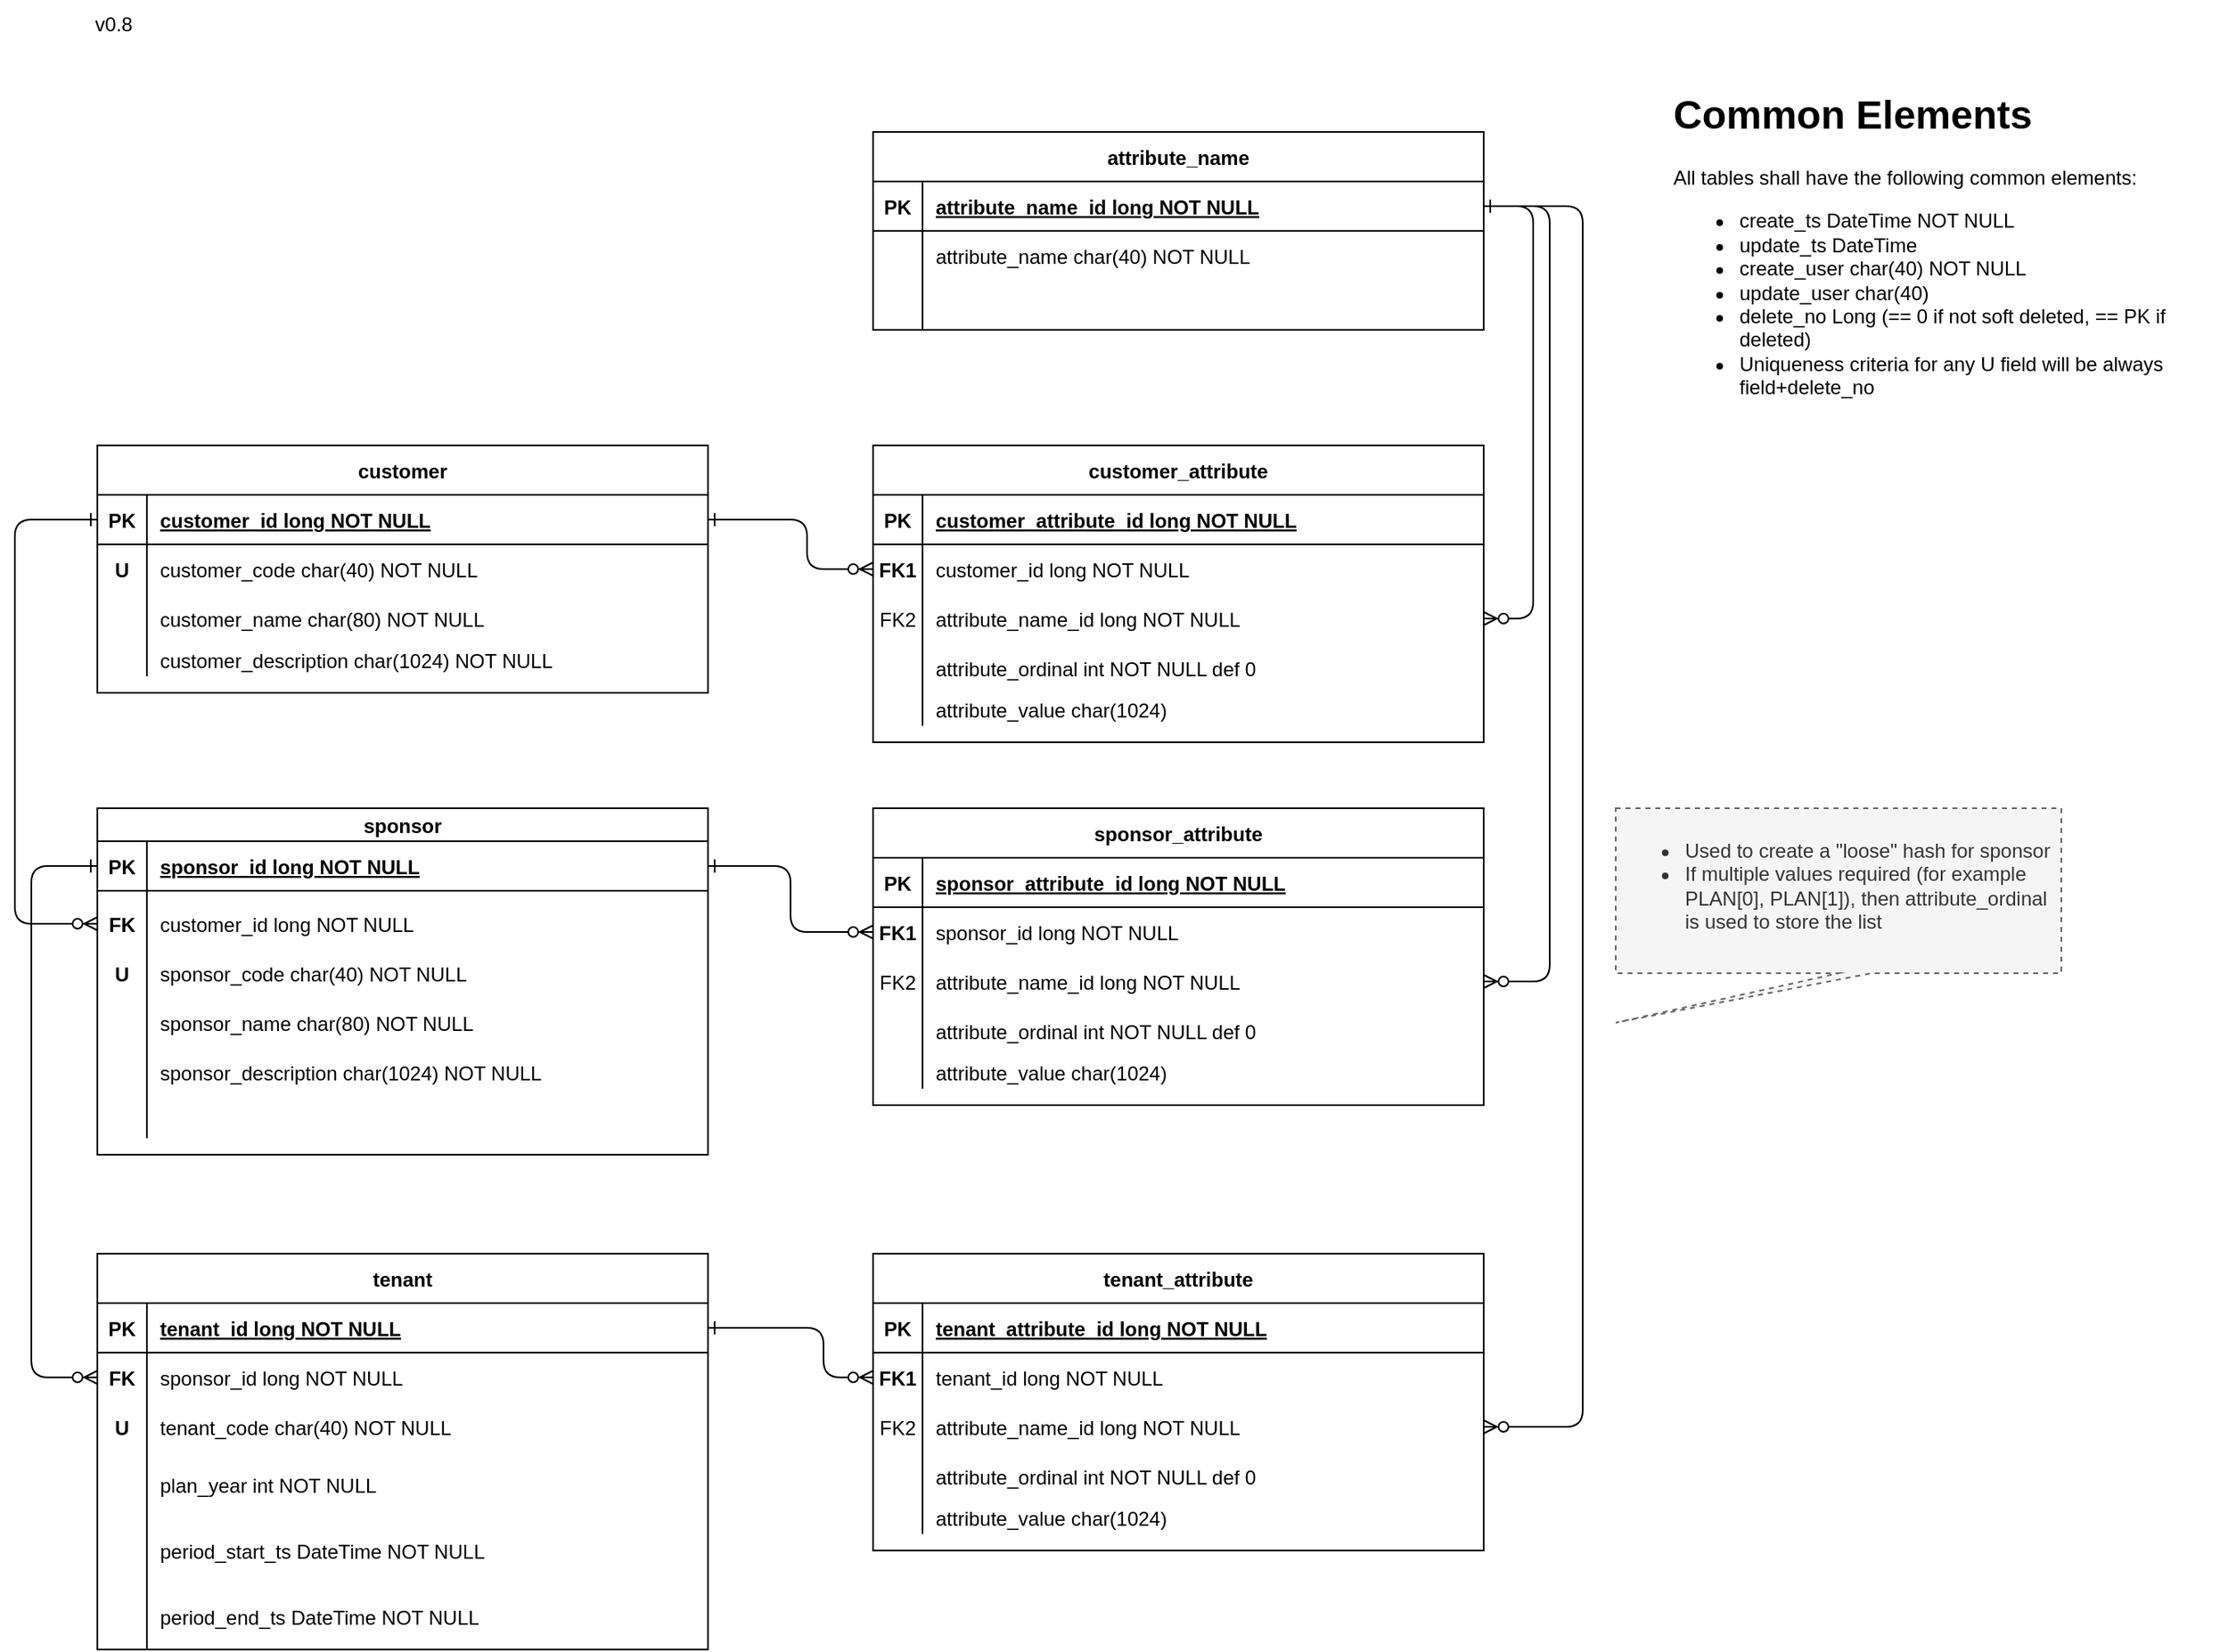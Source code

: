 <mxfile version="16.5.1" type="device" pages="11"><diagram id="Ezpq5eKn_FOhNe_ooxBk" name="tenant"><mxGraphModel dx="1102" dy="865" grid="1" gridSize="10" guides="1" tooltips="1" connect="1" arrows="1" fold="1" page="1" pageScale="1" pageWidth="4000" pageHeight="4000" math="0" shadow="0"><root><mxCell id="QFH40yu_MsWZ9HEMK43T-0"/><mxCell id="QFH40yu_MsWZ9HEMK43T-1" parent="QFH40yu_MsWZ9HEMK43T-0"/><mxCell id="fkcBQ0N_19Cxge45YbBt-0" value="customer" style="shape=table;startSize=30;container=1;collapsible=1;childLayout=tableLayout;fixedRows=1;rowLines=0;fontStyle=1;align=center;resizeLast=1;" parent="QFH40yu_MsWZ9HEMK43T-1" vertex="1"><mxGeometry x="120" y="320" width="370" height="150" as="geometry"><mxRectangle x="120" y="120" width="70" height="30" as="alternateBounds"/></mxGeometry></mxCell><mxCell id="fkcBQ0N_19Cxge45YbBt-1" value="" style="shape=partialRectangle;collapsible=0;dropTarget=0;pointerEvents=0;fillColor=none;points=[[0,0.5],[1,0.5]];portConstraint=eastwest;top=0;left=0;right=0;bottom=1;" parent="fkcBQ0N_19Cxge45YbBt-0" vertex="1"><mxGeometry y="30" width="370" height="30" as="geometry"/></mxCell><mxCell id="fkcBQ0N_19Cxge45YbBt-2" value="PK" style="shape=partialRectangle;overflow=hidden;connectable=0;fillColor=none;top=0;left=0;bottom=0;right=0;fontStyle=1;" parent="fkcBQ0N_19Cxge45YbBt-1" vertex="1"><mxGeometry width="30" height="30" as="geometry"><mxRectangle width="30" height="30" as="alternateBounds"/></mxGeometry></mxCell><mxCell id="fkcBQ0N_19Cxge45YbBt-3" value="customer_id long NOT NULL " style="shape=partialRectangle;overflow=hidden;connectable=0;fillColor=none;top=0;left=0;bottom=0;right=0;align=left;spacingLeft=6;fontStyle=5;" parent="fkcBQ0N_19Cxge45YbBt-1" vertex="1"><mxGeometry x="30" width="340" height="30" as="geometry"><mxRectangle width="340" height="30" as="alternateBounds"/></mxGeometry></mxCell><mxCell id="fkcBQ0N_19Cxge45YbBt-4" value="" style="shape=partialRectangle;collapsible=0;dropTarget=0;pointerEvents=0;fillColor=none;points=[[0,0.5],[1,0.5]];portConstraint=eastwest;top=0;left=0;right=0;bottom=0;" parent="fkcBQ0N_19Cxge45YbBt-0" vertex="1"><mxGeometry y="60" width="370" height="30" as="geometry"/></mxCell><mxCell id="fkcBQ0N_19Cxge45YbBt-5" value="U" style="shape=partialRectangle;overflow=hidden;connectable=0;fillColor=none;top=0;left=0;bottom=0;right=0;fontStyle=1" parent="fkcBQ0N_19Cxge45YbBt-4" vertex="1"><mxGeometry width="30" height="30" as="geometry"><mxRectangle width="30" height="30" as="alternateBounds"/></mxGeometry></mxCell><mxCell id="fkcBQ0N_19Cxge45YbBt-6" value="customer_code char(40) NOT NULL" style="shape=partialRectangle;overflow=hidden;connectable=0;fillColor=none;top=0;left=0;bottom=0;right=0;align=left;spacingLeft=6;" parent="fkcBQ0N_19Cxge45YbBt-4" vertex="1"><mxGeometry x="30" width="340" height="30" as="geometry"><mxRectangle width="340" height="30" as="alternateBounds"/></mxGeometry></mxCell><mxCell id="Jb5P4e8vUFVnTrrOtBjr-11" value="" style="shape=partialRectangle;collapsible=0;dropTarget=0;pointerEvents=0;fillColor=none;points=[[0,0.5],[1,0.5]];portConstraint=eastwest;top=0;left=0;right=0;bottom=0;" parent="fkcBQ0N_19Cxge45YbBt-0" vertex="1"><mxGeometry y="90" width="370" height="30" as="geometry"/></mxCell><mxCell id="Jb5P4e8vUFVnTrrOtBjr-12" value="" style="shape=partialRectangle;overflow=hidden;connectable=0;fillColor=none;top=0;left=0;bottom=0;right=0;" parent="Jb5P4e8vUFVnTrrOtBjr-11" vertex="1"><mxGeometry width="30" height="30" as="geometry"><mxRectangle width="30" height="30" as="alternateBounds"/></mxGeometry></mxCell><mxCell id="Jb5P4e8vUFVnTrrOtBjr-13" value="customer_name char(80) NOT NULL" style="shape=partialRectangle;overflow=hidden;connectable=0;fillColor=none;top=0;left=0;bottom=0;right=0;align=left;spacingLeft=6;" parent="Jb5P4e8vUFVnTrrOtBjr-11" vertex="1"><mxGeometry x="30" width="340" height="30" as="geometry"><mxRectangle width="340" height="30" as="alternateBounds"/></mxGeometry></mxCell><mxCell id="Jb5P4e8vUFVnTrrOtBjr-27" value="" style="shape=partialRectangle;collapsible=0;dropTarget=0;pointerEvents=0;fillColor=none;points=[[0,0.5],[1,0.5]];portConstraint=eastwest;top=0;left=0;right=0;bottom=0;" parent="fkcBQ0N_19Cxge45YbBt-0" vertex="1"><mxGeometry y="120" width="370" height="20" as="geometry"/></mxCell><mxCell id="Jb5P4e8vUFVnTrrOtBjr-28" value="" style="shape=partialRectangle;overflow=hidden;connectable=0;fillColor=none;top=0;left=0;bottom=0;right=0;" parent="Jb5P4e8vUFVnTrrOtBjr-27" vertex="1"><mxGeometry width="30" height="20" as="geometry"><mxRectangle width="30" height="20" as="alternateBounds"/></mxGeometry></mxCell><mxCell id="Jb5P4e8vUFVnTrrOtBjr-29" value="customer_description char(1024) NOT NULL" style="shape=partialRectangle;overflow=hidden;connectable=0;fillColor=none;top=0;left=0;bottom=0;right=0;align=left;spacingLeft=6;" parent="Jb5P4e8vUFVnTrrOtBjr-27" vertex="1"><mxGeometry x="30" width="340" height="20" as="geometry"><mxRectangle width="340" height="20" as="alternateBounds"/></mxGeometry></mxCell><mxCell id="36LEgYbU0U9sXowT7grR-0" value="sponsor" style="shape=table;startSize=20;container=1;collapsible=1;childLayout=tableLayout;fixedRows=1;rowLines=0;fontStyle=1;align=center;resizeLast=1;" parent="QFH40yu_MsWZ9HEMK43T-1" vertex="1"><mxGeometry x="120" y="540" width="370" height="210" as="geometry"><mxRectangle x="120" y="120" width="70" height="30" as="alternateBounds"/></mxGeometry></mxCell><mxCell id="36LEgYbU0U9sXowT7grR-1" value="" style="shape=partialRectangle;collapsible=0;dropTarget=0;pointerEvents=0;fillColor=none;points=[[0,0.5],[1,0.5]];portConstraint=eastwest;top=0;left=0;right=0;bottom=1;" parent="36LEgYbU0U9sXowT7grR-0" vertex="1"><mxGeometry y="20" width="370" height="30" as="geometry"/></mxCell><mxCell id="36LEgYbU0U9sXowT7grR-2" value="PK" style="shape=partialRectangle;overflow=hidden;connectable=0;fillColor=none;top=0;left=0;bottom=0;right=0;fontStyle=1;" parent="36LEgYbU0U9sXowT7grR-1" vertex="1"><mxGeometry width="30" height="30" as="geometry"><mxRectangle width="30" height="30" as="alternateBounds"/></mxGeometry></mxCell><mxCell id="36LEgYbU0U9sXowT7grR-3" value="sponsor_id long NOT NULL " style="shape=partialRectangle;overflow=hidden;connectable=0;fillColor=none;top=0;left=0;bottom=0;right=0;align=left;spacingLeft=6;fontStyle=5;" parent="36LEgYbU0U9sXowT7grR-1" vertex="1"><mxGeometry x="30" width="340" height="30" as="geometry"><mxRectangle width="340" height="30" as="alternateBounds"/></mxGeometry></mxCell><mxCell id="36LEgYbU0U9sXowT7grR-4" value="" style="shape=partialRectangle;collapsible=0;dropTarget=0;pointerEvents=0;fillColor=none;points=[[0,0.5],[1,0.5]];portConstraint=eastwest;top=0;left=0;right=0;bottom=0;" parent="36LEgYbU0U9sXowT7grR-0" vertex="1"><mxGeometry y="50" width="370" height="40" as="geometry"/></mxCell><mxCell id="36LEgYbU0U9sXowT7grR-5" value="FK" style="shape=partialRectangle;overflow=hidden;connectable=0;fillColor=none;top=0;left=0;bottom=0;right=0;fontStyle=1" parent="36LEgYbU0U9sXowT7grR-4" vertex="1"><mxGeometry width="30" height="40" as="geometry"><mxRectangle width="30" height="40" as="alternateBounds"/></mxGeometry></mxCell><mxCell id="36LEgYbU0U9sXowT7grR-6" value="customer_id long NOT NULL" style="shape=partialRectangle;overflow=hidden;connectable=0;fillColor=none;top=0;left=0;bottom=0;right=0;align=left;spacingLeft=6;" parent="36LEgYbU0U9sXowT7grR-4" vertex="1"><mxGeometry x="30" width="340" height="40" as="geometry"><mxRectangle width="340" height="40" as="alternateBounds"/></mxGeometry></mxCell><mxCell id="PCvtkBXYBue4ny-kyBWl-0" value="" style="shape=partialRectangle;collapsible=0;dropTarget=0;pointerEvents=0;fillColor=none;points=[[0,0.5],[1,0.5]];portConstraint=eastwest;top=0;left=0;right=0;bottom=0;" parent="36LEgYbU0U9sXowT7grR-0" vertex="1"><mxGeometry y="90" width="370" height="20" as="geometry"/></mxCell><mxCell id="PCvtkBXYBue4ny-kyBWl-1" value="U" style="shape=partialRectangle;overflow=hidden;connectable=0;fillColor=none;top=0;left=0;bottom=0;right=0;fontStyle=1" parent="PCvtkBXYBue4ny-kyBWl-0" vertex="1"><mxGeometry width="30" height="20" as="geometry"><mxRectangle width="30" height="20" as="alternateBounds"/></mxGeometry></mxCell><mxCell id="PCvtkBXYBue4ny-kyBWl-2" value="sponsor_code char(40) NOT NULL" style="shape=partialRectangle;overflow=hidden;connectable=0;fillColor=none;top=0;left=0;bottom=0;right=0;align=left;spacingLeft=6;" parent="PCvtkBXYBue4ny-kyBWl-0" vertex="1"><mxGeometry x="30" width="340" height="20" as="geometry"><mxRectangle width="340" height="20" as="alternateBounds"/></mxGeometry></mxCell><mxCell id="36LEgYbU0U9sXowT7grR-7" value="" style="shape=partialRectangle;collapsible=0;dropTarget=0;pointerEvents=0;fillColor=none;points=[[0,0.5],[1,0.5]];portConstraint=eastwest;top=0;left=0;right=0;bottom=0;" parent="36LEgYbU0U9sXowT7grR-0" vertex="1"><mxGeometry y="110" width="370" height="40" as="geometry"/></mxCell><mxCell id="36LEgYbU0U9sXowT7grR-8" value="" style="shape=partialRectangle;overflow=hidden;connectable=0;fillColor=none;top=0;left=0;bottom=0;right=0;" parent="36LEgYbU0U9sXowT7grR-7" vertex="1"><mxGeometry width="30" height="40" as="geometry"><mxRectangle width="30" height="40" as="alternateBounds"/></mxGeometry></mxCell><mxCell id="36LEgYbU0U9sXowT7grR-9" value="sponsor_name char(80) NOT NULL" style="shape=partialRectangle;overflow=hidden;connectable=0;fillColor=none;top=0;left=0;bottom=0;right=0;align=left;spacingLeft=6;" parent="36LEgYbU0U9sXowT7grR-7" vertex="1"><mxGeometry x="30" width="340" height="40" as="geometry"><mxRectangle width="340" height="40" as="alternateBounds"/></mxGeometry></mxCell><mxCell id="36LEgYbU0U9sXowT7grR-10" value="" style="shape=partialRectangle;collapsible=0;dropTarget=0;pointerEvents=0;fillColor=none;points=[[0,0.5],[1,0.5]];portConstraint=eastwest;top=0;left=0;right=0;bottom=0;" parent="36LEgYbU0U9sXowT7grR-0" vertex="1"><mxGeometry y="150" width="370" height="20" as="geometry"/></mxCell><mxCell id="36LEgYbU0U9sXowT7grR-11" value="" style="shape=partialRectangle;overflow=hidden;connectable=0;fillColor=none;top=0;left=0;bottom=0;right=0;" parent="36LEgYbU0U9sXowT7grR-10" vertex="1"><mxGeometry width="30" height="20" as="geometry"><mxRectangle width="30" height="20" as="alternateBounds"/></mxGeometry></mxCell><mxCell id="36LEgYbU0U9sXowT7grR-12" value="sponsor_description char(1024) NOT NULL" style="shape=partialRectangle;overflow=hidden;connectable=0;fillColor=none;top=0;left=0;bottom=0;right=0;align=left;spacingLeft=6;" parent="36LEgYbU0U9sXowT7grR-10" vertex="1"><mxGeometry x="30" width="340" height="20" as="geometry"><mxRectangle width="340" height="20" as="alternateBounds"/></mxGeometry></mxCell><mxCell id="vupsfUF21hYWoSg58Dw5-0" value="" style="shape=partialRectangle;collapsible=0;dropTarget=0;pointerEvents=0;fillColor=none;points=[[0,0.5],[1,0.5]];portConstraint=eastwest;top=0;left=0;right=0;bottom=0;" parent="36LEgYbU0U9sXowT7grR-0" vertex="1"><mxGeometry y="170" width="370" height="30" as="geometry"/></mxCell><mxCell id="vupsfUF21hYWoSg58Dw5-1" value="" style="shape=partialRectangle;overflow=hidden;connectable=0;fillColor=none;top=0;left=0;bottom=0;right=0;fontStyle=1" parent="vupsfUF21hYWoSg58Dw5-0" vertex="1"><mxGeometry width="30" height="30" as="geometry"><mxRectangle width="30" height="30" as="alternateBounds"/></mxGeometry></mxCell><mxCell id="vupsfUF21hYWoSg58Dw5-2" value="" style="shape=partialRectangle;overflow=hidden;connectable=0;fillColor=none;top=0;left=0;bottom=0;right=0;align=left;spacingLeft=6;" parent="vupsfUF21hYWoSg58Dw5-0" vertex="1"><mxGeometry x="30" width="340" height="30" as="geometry"><mxRectangle width="340" height="30" as="alternateBounds"/></mxGeometry></mxCell><mxCell id="_MY9PybXIQ4SV-ZlmOWU-0" value="tenant" style="shape=table;startSize=30;container=1;collapsible=1;childLayout=tableLayout;fixedRows=1;rowLines=0;fontStyle=1;align=center;resizeLast=1;" parent="QFH40yu_MsWZ9HEMK43T-1" vertex="1"><mxGeometry x="120" y="810" width="370" height="240" as="geometry"><mxRectangle x="120" y="120" width="70" height="30" as="alternateBounds"/></mxGeometry></mxCell><mxCell id="_MY9PybXIQ4SV-ZlmOWU-1" value="" style="shape=partialRectangle;collapsible=0;dropTarget=0;pointerEvents=0;fillColor=none;points=[[0,0.5],[1,0.5]];portConstraint=eastwest;top=0;left=0;right=0;bottom=1;" parent="_MY9PybXIQ4SV-ZlmOWU-0" vertex="1"><mxGeometry y="30" width="370" height="30" as="geometry"/></mxCell><mxCell id="_MY9PybXIQ4SV-ZlmOWU-2" value="PK" style="shape=partialRectangle;overflow=hidden;connectable=0;fillColor=none;top=0;left=0;bottom=0;right=0;fontStyle=1;" parent="_MY9PybXIQ4SV-ZlmOWU-1" vertex="1"><mxGeometry width="30" height="30" as="geometry"><mxRectangle width="30" height="30" as="alternateBounds"/></mxGeometry></mxCell><mxCell id="_MY9PybXIQ4SV-ZlmOWU-3" value="tenant_id long NOT NULL " style="shape=partialRectangle;overflow=hidden;connectable=0;fillColor=none;top=0;left=0;bottom=0;right=0;align=left;spacingLeft=6;fontStyle=5;" parent="_MY9PybXIQ4SV-ZlmOWU-1" vertex="1"><mxGeometry x="30" width="340" height="30" as="geometry"><mxRectangle width="340" height="30" as="alternateBounds"/></mxGeometry></mxCell><mxCell id="_MY9PybXIQ4SV-ZlmOWU-4" value="" style="shape=partialRectangle;collapsible=0;dropTarget=0;pointerEvents=0;fillColor=none;points=[[0,0.5],[1,0.5]];portConstraint=eastwest;top=0;left=0;right=0;bottom=0;" parent="_MY9PybXIQ4SV-ZlmOWU-0" vertex="1"><mxGeometry y="60" width="370" height="30" as="geometry"/></mxCell><mxCell id="_MY9PybXIQ4SV-ZlmOWU-5" value="FK" style="shape=partialRectangle;overflow=hidden;connectable=0;fillColor=none;top=0;left=0;bottom=0;right=0;fontStyle=1" parent="_MY9PybXIQ4SV-ZlmOWU-4" vertex="1"><mxGeometry width="30" height="30" as="geometry"><mxRectangle width="30" height="30" as="alternateBounds"/></mxGeometry></mxCell><mxCell id="_MY9PybXIQ4SV-ZlmOWU-6" value="sponsor_id long NOT NULL" style="shape=partialRectangle;overflow=hidden;connectable=0;fillColor=none;top=0;left=0;bottom=0;right=0;align=left;spacingLeft=6;" parent="_MY9PybXIQ4SV-ZlmOWU-4" vertex="1"><mxGeometry x="30" width="340" height="30" as="geometry"><mxRectangle width="340" height="30" as="alternateBounds"/></mxGeometry></mxCell><mxCell id="_MY9PybXIQ4SV-ZlmOWU-7" value="" style="shape=partialRectangle;collapsible=0;dropTarget=0;pointerEvents=0;fillColor=none;points=[[0,0.5],[1,0.5]];portConstraint=eastwest;top=0;left=0;right=0;bottom=0;" parent="_MY9PybXIQ4SV-ZlmOWU-0" vertex="1"><mxGeometry y="90" width="370" height="30" as="geometry"/></mxCell><mxCell id="_MY9PybXIQ4SV-ZlmOWU-8" value="U" style="shape=partialRectangle;overflow=hidden;connectable=0;fillColor=none;top=0;left=0;bottom=0;right=0;fontStyle=1" parent="_MY9PybXIQ4SV-ZlmOWU-7" vertex="1"><mxGeometry width="30" height="30" as="geometry"><mxRectangle width="30" height="30" as="alternateBounds"/></mxGeometry></mxCell><mxCell id="_MY9PybXIQ4SV-ZlmOWU-9" value="tenant_code char(40) NOT NULL" style="shape=partialRectangle;overflow=hidden;connectable=0;fillColor=none;top=0;left=0;bottom=0;right=0;align=left;spacingLeft=6;" parent="_MY9PybXIQ4SV-ZlmOWU-7" vertex="1"><mxGeometry x="30" width="340" height="30" as="geometry"><mxRectangle width="340" height="30" as="alternateBounds"/></mxGeometry></mxCell><mxCell id="_MY9PybXIQ4SV-ZlmOWU-10" value="" style="shape=partialRectangle;collapsible=0;dropTarget=0;pointerEvents=0;fillColor=none;points=[[0,0.5],[1,0.5]];portConstraint=eastwest;top=0;left=0;right=0;bottom=0;" parent="_MY9PybXIQ4SV-ZlmOWU-0" vertex="1"><mxGeometry y="120" width="370" height="40" as="geometry"/></mxCell><mxCell id="_MY9PybXIQ4SV-ZlmOWU-11" value="" style="shape=partialRectangle;overflow=hidden;connectable=0;fillColor=none;top=0;left=0;bottom=0;right=0;" parent="_MY9PybXIQ4SV-ZlmOWU-10" vertex="1"><mxGeometry width="30" height="40" as="geometry"><mxRectangle width="30" height="40" as="alternateBounds"/></mxGeometry></mxCell><mxCell id="_MY9PybXIQ4SV-ZlmOWU-12" value="plan_year int NOT NULL" style="shape=partialRectangle;overflow=hidden;connectable=0;fillColor=none;top=0;left=0;bottom=0;right=0;align=left;spacingLeft=6;" parent="_MY9PybXIQ4SV-ZlmOWU-10" vertex="1"><mxGeometry x="30" width="340" height="40" as="geometry"><mxRectangle width="340" height="40" as="alternateBounds"/></mxGeometry></mxCell><mxCell id="7IFbPMhUILJA8-ymd5qH-0" value="" style="shape=partialRectangle;collapsible=0;dropTarget=0;pointerEvents=0;fillColor=none;points=[[0,0.5],[1,0.5]];portConstraint=eastwest;top=0;left=0;right=0;bottom=0;" parent="_MY9PybXIQ4SV-ZlmOWU-0" vertex="1"><mxGeometry y="160" width="370" height="40" as="geometry"/></mxCell><mxCell id="7IFbPMhUILJA8-ymd5qH-1" value="" style="shape=partialRectangle;overflow=hidden;connectable=0;fillColor=none;top=0;left=0;bottom=0;right=0;" parent="7IFbPMhUILJA8-ymd5qH-0" vertex="1"><mxGeometry width="30" height="40" as="geometry"><mxRectangle width="30" height="40" as="alternateBounds"/></mxGeometry></mxCell><mxCell id="7IFbPMhUILJA8-ymd5qH-2" value="period_start_ts DateTime NOT NULL" style="shape=partialRectangle;overflow=hidden;connectable=0;fillColor=none;top=0;left=0;bottom=0;right=0;align=left;spacingLeft=6;" parent="7IFbPMhUILJA8-ymd5qH-0" vertex="1"><mxGeometry x="30" width="340" height="40" as="geometry"><mxRectangle width="340" height="40" as="alternateBounds"/></mxGeometry></mxCell><mxCell id="7IFbPMhUILJA8-ymd5qH-3" value="" style="shape=partialRectangle;collapsible=0;dropTarget=0;pointerEvents=0;fillColor=none;points=[[0,0.5],[1,0.5]];portConstraint=eastwest;top=0;left=0;right=0;bottom=0;" parent="_MY9PybXIQ4SV-ZlmOWU-0" vertex="1"><mxGeometry y="200" width="370" height="40" as="geometry"/></mxCell><mxCell id="7IFbPMhUILJA8-ymd5qH-4" value="" style="shape=partialRectangle;overflow=hidden;connectable=0;fillColor=none;top=0;left=0;bottom=0;right=0;" parent="7IFbPMhUILJA8-ymd5qH-3" vertex="1"><mxGeometry width="30" height="40" as="geometry"><mxRectangle width="30" height="40" as="alternateBounds"/></mxGeometry></mxCell><mxCell id="7IFbPMhUILJA8-ymd5qH-5" value="period_end_ts DateTime NOT NULL" style="shape=partialRectangle;overflow=hidden;connectable=0;fillColor=none;top=0;left=0;bottom=0;right=0;align=left;spacingLeft=6;" parent="7IFbPMhUILJA8-ymd5qH-3" vertex="1"><mxGeometry x="30" width="340" height="40" as="geometry"><mxRectangle width="340" height="40" as="alternateBounds"/></mxGeometry></mxCell><mxCell id="tcMI08vpKERYg6TQA3F4-0" value="&lt;h1&gt;Common Elements&lt;/h1&gt;&lt;p&gt;All tables shall have the following common elements:&lt;/p&gt;&lt;p&gt;&lt;/p&gt;&lt;ul&gt;&lt;li&gt;create_ts DateTime NOT NULL&lt;/li&gt;&lt;li&gt;update_ts DateTime&lt;/li&gt;&lt;li&gt;create_user char(40) NOT NULL&lt;/li&gt;&lt;li&gt;update_user char(40)&lt;/li&gt;&lt;li&gt;delete_no Long (== 0 if not soft deleted, == PK if deleted)&lt;/li&gt;&lt;li&gt;Uniqueness criteria for any U field will be always field+delete_no&lt;/li&gt;&lt;/ul&gt;&lt;p&gt;&lt;/p&gt;" style="text;html=1;strokeColor=none;fillColor=none;spacing=5;spacingTop=-20;whiteSpace=wrap;overflow=hidden;rounded=0;" parent="QFH40yu_MsWZ9HEMK43T-1" vertex="1"><mxGeometry x="1070" y="100" width="340" height="220" as="geometry"/></mxCell><mxCell id="sJiqvZkW_je25O1rG0wk-0" value="" style="edgeStyle=elbowEdgeStyle;endArrow=ERzeroToMany;startArrow=ERone;endFill=1;startFill=0;exitX=0;exitY=0.5;exitDx=0;exitDy=0;entryX=0;entryY=0.5;entryDx=0;entryDy=0;" parent="QFH40yu_MsWZ9HEMK43T-1" source="fkcBQ0N_19Cxge45YbBt-1" target="36LEgYbU0U9sXowT7grR-4" edge="1"><mxGeometry width="100" height="100" relative="1" as="geometry"><mxPoint x="10" y="470" as="sourcePoint"/><mxPoint x="120" y="603" as="targetPoint"/><Array as="points"><mxPoint x="70" y="484"/></Array></mxGeometry></mxCell><mxCell id="sJiqvZkW_je25O1rG0wk-2" value="" style="edgeStyle=elbowEdgeStyle;endArrow=ERzeroToMany;startArrow=ERone;endFill=1;startFill=0;exitX=0;exitY=0.5;exitDx=0;exitDy=0;entryX=0;entryY=0.5;entryDx=0;entryDy=0;" parent="QFH40yu_MsWZ9HEMK43T-1" source="36LEgYbU0U9sXowT7grR-1" target="_MY9PybXIQ4SV-ZlmOWU-4" edge="1"><mxGeometry width="100" height="100" relative="1" as="geometry"><mxPoint x="130" y="375" as="sourcePoint"/><mxPoint x="130" y="613" as="targetPoint"/><Array as="points"><mxPoint x="80" y="494"/></Array></mxGeometry></mxCell><mxCell id="K4krzOuWWwLQ4iHxwnBM-0" value="sponsor_attribute" style="shape=table;startSize=30;container=1;collapsible=1;childLayout=tableLayout;fixedRows=1;rowLines=0;fontStyle=1;align=center;resizeLast=1;" parent="QFH40yu_MsWZ9HEMK43T-1" vertex="1"><mxGeometry x="590" y="540" width="370" height="180" as="geometry"><mxRectangle x="120" y="120" width="70" height="30" as="alternateBounds"/></mxGeometry></mxCell><mxCell id="K4krzOuWWwLQ4iHxwnBM-1" value="" style="shape=partialRectangle;collapsible=0;dropTarget=0;pointerEvents=0;fillColor=none;points=[[0,0.5],[1,0.5]];portConstraint=eastwest;top=0;left=0;right=0;bottom=1;" parent="K4krzOuWWwLQ4iHxwnBM-0" vertex="1"><mxGeometry y="30" width="370" height="30" as="geometry"/></mxCell><mxCell id="K4krzOuWWwLQ4iHxwnBM-2" value="PK" style="shape=partialRectangle;overflow=hidden;connectable=0;fillColor=none;top=0;left=0;bottom=0;right=0;fontStyle=1;" parent="K4krzOuWWwLQ4iHxwnBM-1" vertex="1"><mxGeometry width="30" height="30" as="geometry"><mxRectangle width="30" height="30" as="alternateBounds"/></mxGeometry></mxCell><mxCell id="K4krzOuWWwLQ4iHxwnBM-3" value="sponsor_attribute_id long NOT NULL " style="shape=partialRectangle;overflow=hidden;connectable=0;fillColor=none;top=0;left=0;bottom=0;right=0;align=left;spacingLeft=6;fontStyle=5;" parent="K4krzOuWWwLQ4iHxwnBM-1" vertex="1"><mxGeometry x="30" width="340" height="30" as="geometry"><mxRectangle width="340" height="30" as="alternateBounds"/></mxGeometry></mxCell><mxCell id="K4krzOuWWwLQ4iHxwnBM-4" value="" style="shape=partialRectangle;collapsible=0;dropTarget=0;pointerEvents=0;fillColor=none;points=[[0,0.5],[1,0.5]];portConstraint=eastwest;top=0;left=0;right=0;bottom=0;" parent="K4krzOuWWwLQ4iHxwnBM-0" vertex="1"><mxGeometry y="60" width="370" height="30" as="geometry"/></mxCell><mxCell id="K4krzOuWWwLQ4iHxwnBM-5" value="FK1" style="shape=partialRectangle;overflow=hidden;connectable=0;fillColor=none;top=0;left=0;bottom=0;right=0;fontStyle=1" parent="K4krzOuWWwLQ4iHxwnBM-4" vertex="1"><mxGeometry width="30" height="30" as="geometry"><mxRectangle width="30" height="30" as="alternateBounds"/></mxGeometry></mxCell><mxCell id="K4krzOuWWwLQ4iHxwnBM-6" value="sponsor_id long NOT NULL" style="shape=partialRectangle;overflow=hidden;connectable=0;fillColor=none;top=0;left=0;bottom=0;right=0;align=left;spacingLeft=6;" parent="K4krzOuWWwLQ4iHxwnBM-4" vertex="1"><mxGeometry x="30" width="340" height="30" as="geometry"><mxRectangle width="340" height="30" as="alternateBounds"/></mxGeometry></mxCell><mxCell id="K4krzOuWWwLQ4iHxwnBM-10" value="" style="shape=partialRectangle;collapsible=0;dropTarget=0;pointerEvents=0;fillColor=none;points=[[0,0.5],[1,0.5]];portConstraint=eastwest;top=0;left=0;right=0;bottom=0;" parent="K4krzOuWWwLQ4iHxwnBM-0" vertex="1"><mxGeometry y="90" width="370" height="30" as="geometry"/></mxCell><mxCell id="K4krzOuWWwLQ4iHxwnBM-11" value="FK2" style="shape=partialRectangle;overflow=hidden;connectable=0;fillColor=none;top=0;left=0;bottom=0;right=0;" parent="K4krzOuWWwLQ4iHxwnBM-10" vertex="1"><mxGeometry width="30" height="30" as="geometry"><mxRectangle width="30" height="30" as="alternateBounds"/></mxGeometry></mxCell><mxCell id="K4krzOuWWwLQ4iHxwnBM-12" value="attribute_name_id long NOT NULL" style="shape=partialRectangle;overflow=hidden;connectable=0;fillColor=none;top=0;left=0;bottom=0;right=0;align=left;spacingLeft=6;" parent="K4krzOuWWwLQ4iHxwnBM-10" vertex="1"><mxGeometry x="30" width="340" height="30" as="geometry"><mxRectangle width="340" height="30" as="alternateBounds"/></mxGeometry></mxCell><mxCell id="K4krzOuWWwLQ4iHxwnBM-13" value="" style="shape=partialRectangle;collapsible=0;dropTarget=0;pointerEvents=0;fillColor=none;points=[[0,0.5],[1,0.5]];portConstraint=eastwest;top=0;left=0;right=0;bottom=0;" parent="K4krzOuWWwLQ4iHxwnBM-0" vertex="1"><mxGeometry y="120" width="370" height="30" as="geometry"/></mxCell><mxCell id="K4krzOuWWwLQ4iHxwnBM-14" value="" style="shape=partialRectangle;overflow=hidden;connectable=0;fillColor=none;top=0;left=0;bottom=0;right=0;" parent="K4krzOuWWwLQ4iHxwnBM-13" vertex="1"><mxGeometry width="30" height="30" as="geometry"><mxRectangle width="30" height="30" as="alternateBounds"/></mxGeometry></mxCell><mxCell id="K4krzOuWWwLQ4iHxwnBM-15" value="attribute_ordinal int NOT NULL def 0" style="shape=partialRectangle;overflow=hidden;connectable=0;fillColor=none;top=0;left=0;bottom=0;right=0;align=left;spacingLeft=6;" parent="K4krzOuWWwLQ4iHxwnBM-13" vertex="1"><mxGeometry x="30" width="340" height="30" as="geometry"><mxRectangle width="340" height="30" as="alternateBounds"/></mxGeometry></mxCell><mxCell id="NIXncivh0cb5L8nImbl7-1" value="" style="shape=partialRectangle;collapsible=0;dropTarget=0;pointerEvents=0;fillColor=none;points=[[0,0.5],[1,0.5]];portConstraint=eastwest;top=0;left=0;right=0;bottom=0;" parent="K4krzOuWWwLQ4iHxwnBM-0" vertex="1"><mxGeometry y="150" width="370" height="20" as="geometry"/></mxCell><mxCell id="NIXncivh0cb5L8nImbl7-2" value="" style="shape=partialRectangle;overflow=hidden;connectable=0;fillColor=none;top=0;left=0;bottom=0;right=0;" parent="NIXncivh0cb5L8nImbl7-1" vertex="1"><mxGeometry width="30" height="20" as="geometry"><mxRectangle width="30" height="20" as="alternateBounds"/></mxGeometry></mxCell><mxCell id="NIXncivh0cb5L8nImbl7-3" value="attribute_value char(1024)" style="shape=partialRectangle;overflow=hidden;connectable=0;fillColor=none;top=0;left=0;bottom=0;right=0;align=left;spacingLeft=6;" parent="NIXncivh0cb5L8nImbl7-1" vertex="1"><mxGeometry x="30" width="340" height="20" as="geometry"><mxRectangle width="340" height="20" as="alternateBounds"/></mxGeometry></mxCell><mxCell id="K4krzOuWWwLQ4iHxwnBM-19" value="" style="edgeStyle=elbowEdgeStyle;endArrow=ERzeroToMany;startArrow=ERone;endFill=1;startFill=0;exitX=1;exitY=0.5;exitDx=0;exitDy=0;entryX=0;entryY=0.5;entryDx=0;entryDy=0;" parent="QFH40yu_MsWZ9HEMK43T-1" source="36LEgYbU0U9sXowT7grR-1" target="K4krzOuWWwLQ4iHxwnBM-4" edge="1"><mxGeometry width="100" height="100" relative="1" as="geometry"><mxPoint x="130" y="395" as="sourcePoint"/><mxPoint x="130" y="670" as="targetPoint"/><Array as="points"><mxPoint x="540" y="590"/><mxPoint x="90" y="304"/></Array></mxGeometry></mxCell><mxCell id="K4krzOuWWwLQ4iHxwnBM-21" value="attribute_name" style="shape=table;startSize=30;container=1;collapsible=1;childLayout=tableLayout;fixedRows=1;rowLines=0;fontStyle=1;align=center;resizeLast=1;" parent="QFH40yu_MsWZ9HEMK43T-1" vertex="1"><mxGeometry x="590" y="130" width="370" height="120" as="geometry"><mxRectangle x="120" y="120" width="70" height="30" as="alternateBounds"/></mxGeometry></mxCell><mxCell id="K4krzOuWWwLQ4iHxwnBM-22" value="" style="shape=partialRectangle;collapsible=0;dropTarget=0;pointerEvents=0;fillColor=none;points=[[0,0.5],[1,0.5]];portConstraint=eastwest;top=0;left=0;right=0;bottom=1;" parent="K4krzOuWWwLQ4iHxwnBM-21" vertex="1"><mxGeometry y="30" width="370" height="30" as="geometry"/></mxCell><mxCell id="K4krzOuWWwLQ4iHxwnBM-23" value="PK" style="shape=partialRectangle;overflow=hidden;connectable=0;fillColor=none;top=0;left=0;bottom=0;right=0;fontStyle=1;" parent="K4krzOuWWwLQ4iHxwnBM-22" vertex="1"><mxGeometry width="30" height="30" as="geometry"><mxRectangle width="30" height="30" as="alternateBounds"/></mxGeometry></mxCell><mxCell id="K4krzOuWWwLQ4iHxwnBM-24" value="attribute_name_id long NOT NULL " style="shape=partialRectangle;overflow=hidden;connectable=0;fillColor=none;top=0;left=0;bottom=0;right=0;align=left;spacingLeft=6;fontStyle=5;" parent="K4krzOuWWwLQ4iHxwnBM-22" vertex="1"><mxGeometry x="30" width="340" height="30" as="geometry"><mxRectangle width="340" height="30" as="alternateBounds"/></mxGeometry></mxCell><mxCell id="K4krzOuWWwLQ4iHxwnBM-28" value="" style="shape=partialRectangle;collapsible=0;dropTarget=0;pointerEvents=0;fillColor=none;points=[[0,0.5],[1,0.5]];portConstraint=eastwest;top=0;left=0;right=0;bottom=0;" parent="K4krzOuWWwLQ4iHxwnBM-21" vertex="1"><mxGeometry y="60" width="370" height="30" as="geometry"/></mxCell><mxCell id="K4krzOuWWwLQ4iHxwnBM-29" value="" style="shape=partialRectangle;overflow=hidden;connectable=0;fillColor=none;top=0;left=0;bottom=0;right=0;" parent="K4krzOuWWwLQ4iHxwnBM-28" vertex="1"><mxGeometry width="30" height="30" as="geometry"><mxRectangle width="30" height="30" as="alternateBounds"/></mxGeometry></mxCell><mxCell id="K4krzOuWWwLQ4iHxwnBM-30" value="attribute_name char(40) NOT NULL" style="shape=partialRectangle;overflow=hidden;connectable=0;fillColor=none;top=0;left=0;bottom=0;right=0;align=left;spacingLeft=6;" parent="K4krzOuWWwLQ4iHxwnBM-28" vertex="1"><mxGeometry x="30" width="340" height="30" as="geometry"><mxRectangle width="340" height="30" as="alternateBounds"/></mxGeometry></mxCell><mxCell id="K4krzOuWWwLQ4iHxwnBM-34" value="" style="shape=partialRectangle;collapsible=0;dropTarget=0;pointerEvents=0;fillColor=none;points=[[0,0.5],[1,0.5]];portConstraint=eastwest;top=0;left=0;right=0;bottom=0;" parent="K4krzOuWWwLQ4iHxwnBM-21" vertex="1"><mxGeometry y="90" width="370" height="30" as="geometry"/></mxCell><mxCell id="K4krzOuWWwLQ4iHxwnBM-35" value="" style="shape=partialRectangle;overflow=hidden;connectable=0;fillColor=none;top=0;left=0;bottom=0;right=0;fontStyle=1" parent="K4krzOuWWwLQ4iHxwnBM-34" vertex="1"><mxGeometry width="30" height="30" as="geometry"><mxRectangle width="30" height="30" as="alternateBounds"/></mxGeometry></mxCell><mxCell id="K4krzOuWWwLQ4iHxwnBM-36" value="" style="shape=partialRectangle;overflow=hidden;connectable=0;fillColor=none;top=0;left=0;bottom=0;right=0;align=left;spacingLeft=6;" parent="K4krzOuWWwLQ4iHxwnBM-34" vertex="1"><mxGeometry x="30" width="340" height="30" as="geometry"><mxRectangle width="340" height="30" as="alternateBounds"/></mxGeometry></mxCell><mxCell id="K4krzOuWWwLQ4iHxwnBM-37" value="" style="edgeStyle=elbowEdgeStyle;endArrow=ERzeroToMany;startArrow=ERone;endFill=1;startFill=0;exitX=1;exitY=0.5;exitDx=0;exitDy=0;entryX=1;entryY=0.5;entryDx=0;entryDy=0;" parent="QFH40yu_MsWZ9HEMK43T-1" source="K4krzOuWWwLQ4iHxwnBM-22" target="K4krzOuWWwLQ4iHxwnBM-10" edge="1"><mxGeometry width="100" height="100" relative="1" as="geometry"><mxPoint x="500" y="395" as="sourcePoint"/><mxPoint x="600" y="875" as="targetPoint"/><Array as="points"><mxPoint x="1000" y="770"/><mxPoint x="100" y="314"/></Array></mxGeometry></mxCell><mxCell id="NIXncivh0cb5L8nImbl7-0" value="&lt;ul&gt;&lt;li&gt;Used to create a &quot;loose&quot; hash for sponsor&lt;/li&gt;&lt;li&gt;If multiple values required (for example PLAN[0], PLAN[1]), then attribute_ordinal is used to store the list&lt;/li&gt;&lt;/ul&gt;" style="shape=callout;whiteSpace=wrap;html=1;perimeter=calloutPerimeter;position2=0;dashed=1;fillColor=#f5f5f5;fontColor=#333333;strokeColor=#666666;verticalAlign=top;align=left;" parent="QFH40yu_MsWZ9HEMK43T-1" vertex="1"><mxGeometry x="1040" y="540" width="270" height="130" as="geometry"/></mxCell><mxCell id="3geHYcRgx-POFNDSlKtd-19" value="customer_attribute" style="shape=table;startSize=30;container=1;collapsible=1;childLayout=tableLayout;fixedRows=1;rowLines=0;fontStyle=1;align=center;resizeLast=1;" parent="QFH40yu_MsWZ9HEMK43T-1" vertex="1"><mxGeometry x="590" y="320" width="370" height="180" as="geometry"><mxRectangle x="120" y="120" width="70" height="30" as="alternateBounds"/></mxGeometry></mxCell><mxCell id="3geHYcRgx-POFNDSlKtd-20" value="" style="shape=partialRectangle;collapsible=0;dropTarget=0;pointerEvents=0;fillColor=none;points=[[0,0.5],[1,0.5]];portConstraint=eastwest;top=0;left=0;right=0;bottom=1;" parent="3geHYcRgx-POFNDSlKtd-19" vertex="1"><mxGeometry y="30" width="370" height="30" as="geometry"/></mxCell><mxCell id="3geHYcRgx-POFNDSlKtd-21" value="PK" style="shape=partialRectangle;overflow=hidden;connectable=0;fillColor=none;top=0;left=0;bottom=0;right=0;fontStyle=1;" parent="3geHYcRgx-POFNDSlKtd-20" vertex="1"><mxGeometry width="30" height="30" as="geometry"><mxRectangle width="30" height="30" as="alternateBounds"/></mxGeometry></mxCell><mxCell id="3geHYcRgx-POFNDSlKtd-22" value="customer_attribute_id long NOT NULL " style="shape=partialRectangle;overflow=hidden;connectable=0;fillColor=none;top=0;left=0;bottom=0;right=0;align=left;spacingLeft=6;fontStyle=5;" parent="3geHYcRgx-POFNDSlKtd-20" vertex="1"><mxGeometry x="30" width="340" height="30" as="geometry"><mxRectangle width="340" height="30" as="alternateBounds"/></mxGeometry></mxCell><mxCell id="3geHYcRgx-POFNDSlKtd-23" value="" style="shape=partialRectangle;collapsible=0;dropTarget=0;pointerEvents=0;fillColor=none;points=[[0,0.5],[1,0.5]];portConstraint=eastwest;top=0;left=0;right=0;bottom=0;" parent="3geHYcRgx-POFNDSlKtd-19" vertex="1"><mxGeometry y="60" width="370" height="30" as="geometry"/></mxCell><mxCell id="3geHYcRgx-POFNDSlKtd-24" value="FK1" style="shape=partialRectangle;overflow=hidden;connectable=0;fillColor=none;top=0;left=0;bottom=0;right=0;fontStyle=1" parent="3geHYcRgx-POFNDSlKtd-23" vertex="1"><mxGeometry width="30" height="30" as="geometry"><mxRectangle width="30" height="30" as="alternateBounds"/></mxGeometry></mxCell><mxCell id="3geHYcRgx-POFNDSlKtd-25" value="customer_id long NOT NULL" style="shape=partialRectangle;overflow=hidden;connectable=0;fillColor=none;top=0;left=0;bottom=0;right=0;align=left;spacingLeft=6;" parent="3geHYcRgx-POFNDSlKtd-23" vertex="1"><mxGeometry x="30" width="340" height="30" as="geometry"><mxRectangle width="340" height="30" as="alternateBounds"/></mxGeometry></mxCell><mxCell id="3geHYcRgx-POFNDSlKtd-26" value="" style="shape=partialRectangle;collapsible=0;dropTarget=0;pointerEvents=0;fillColor=none;points=[[0,0.5],[1,0.5]];portConstraint=eastwest;top=0;left=0;right=0;bottom=0;" parent="3geHYcRgx-POFNDSlKtd-19" vertex="1"><mxGeometry y="90" width="370" height="30" as="geometry"/></mxCell><mxCell id="3geHYcRgx-POFNDSlKtd-27" value="FK2" style="shape=partialRectangle;overflow=hidden;connectable=0;fillColor=none;top=0;left=0;bottom=0;right=0;" parent="3geHYcRgx-POFNDSlKtd-26" vertex="1"><mxGeometry width="30" height="30" as="geometry"><mxRectangle width="30" height="30" as="alternateBounds"/></mxGeometry></mxCell><mxCell id="3geHYcRgx-POFNDSlKtd-28" value="attribute_name_id long NOT NULL" style="shape=partialRectangle;overflow=hidden;connectable=0;fillColor=none;top=0;left=0;bottom=0;right=0;align=left;spacingLeft=6;" parent="3geHYcRgx-POFNDSlKtd-26" vertex="1"><mxGeometry x="30" width="340" height="30" as="geometry"><mxRectangle width="340" height="30" as="alternateBounds"/></mxGeometry></mxCell><mxCell id="3geHYcRgx-POFNDSlKtd-29" value="" style="shape=partialRectangle;collapsible=0;dropTarget=0;pointerEvents=0;fillColor=none;points=[[0,0.5],[1,0.5]];portConstraint=eastwest;top=0;left=0;right=0;bottom=0;" parent="3geHYcRgx-POFNDSlKtd-19" vertex="1"><mxGeometry y="120" width="370" height="30" as="geometry"/></mxCell><mxCell id="3geHYcRgx-POFNDSlKtd-30" value="" style="shape=partialRectangle;overflow=hidden;connectable=0;fillColor=none;top=0;left=0;bottom=0;right=0;" parent="3geHYcRgx-POFNDSlKtd-29" vertex="1"><mxGeometry width="30" height="30" as="geometry"><mxRectangle width="30" height="30" as="alternateBounds"/></mxGeometry></mxCell><mxCell id="3geHYcRgx-POFNDSlKtd-31" value="attribute_ordinal int NOT NULL def 0" style="shape=partialRectangle;overflow=hidden;connectable=0;fillColor=none;top=0;left=0;bottom=0;right=0;align=left;spacingLeft=6;" parent="3geHYcRgx-POFNDSlKtd-29" vertex="1"><mxGeometry x="30" width="340" height="30" as="geometry"><mxRectangle width="340" height="30" as="alternateBounds"/></mxGeometry></mxCell><mxCell id="3geHYcRgx-POFNDSlKtd-32" value="" style="shape=partialRectangle;collapsible=0;dropTarget=0;pointerEvents=0;fillColor=none;points=[[0,0.5],[1,0.5]];portConstraint=eastwest;top=0;left=0;right=0;bottom=0;" parent="3geHYcRgx-POFNDSlKtd-19" vertex="1"><mxGeometry y="150" width="370" height="20" as="geometry"/></mxCell><mxCell id="3geHYcRgx-POFNDSlKtd-33" value="" style="shape=partialRectangle;overflow=hidden;connectable=0;fillColor=none;top=0;left=0;bottom=0;right=0;" parent="3geHYcRgx-POFNDSlKtd-32" vertex="1"><mxGeometry width="30" height="20" as="geometry"><mxRectangle width="30" height="20" as="alternateBounds"/></mxGeometry></mxCell><mxCell id="3geHYcRgx-POFNDSlKtd-34" value="attribute_value char(1024)" style="shape=partialRectangle;overflow=hidden;connectable=0;fillColor=none;top=0;left=0;bottom=0;right=0;align=left;spacingLeft=6;" parent="3geHYcRgx-POFNDSlKtd-32" vertex="1"><mxGeometry x="30" width="340" height="20" as="geometry"><mxRectangle width="340" height="20" as="alternateBounds"/></mxGeometry></mxCell><mxCell id="3geHYcRgx-POFNDSlKtd-35" value="" style="edgeStyle=elbowEdgeStyle;endArrow=ERzeroToMany;startArrow=ERone;endFill=1;startFill=0;exitX=1;exitY=0.5;exitDx=0;exitDy=0;entryX=0;entryY=0.5;entryDx=0;entryDy=0;" parent="QFH40yu_MsWZ9HEMK43T-1" source="fkcBQ0N_19Cxge45YbBt-1" target="3geHYcRgx-POFNDSlKtd-23" edge="1"><mxGeometry width="100" height="100" relative="1" as="geometry"><mxPoint x="500" y="595" as="sourcePoint"/><mxPoint x="600" y="625" as="targetPoint"/><Array as="points"><mxPoint x="550" y="365"/><mxPoint x="550" y="600"/><mxPoint x="100" y="314"/></Array></mxGeometry></mxCell><mxCell id="3geHYcRgx-POFNDSlKtd-36" value="tenant_attribute" style="shape=table;startSize=30;container=1;collapsible=1;childLayout=tableLayout;fixedRows=1;rowLines=0;fontStyle=1;align=center;resizeLast=1;" parent="QFH40yu_MsWZ9HEMK43T-1" vertex="1"><mxGeometry x="590" y="810" width="370" height="180" as="geometry"><mxRectangle x="120" y="120" width="70" height="30" as="alternateBounds"/></mxGeometry></mxCell><mxCell id="3geHYcRgx-POFNDSlKtd-37" value="" style="shape=partialRectangle;collapsible=0;dropTarget=0;pointerEvents=0;fillColor=none;points=[[0,0.5],[1,0.5]];portConstraint=eastwest;top=0;left=0;right=0;bottom=1;" parent="3geHYcRgx-POFNDSlKtd-36" vertex="1"><mxGeometry y="30" width="370" height="30" as="geometry"/></mxCell><mxCell id="3geHYcRgx-POFNDSlKtd-38" value="PK" style="shape=partialRectangle;overflow=hidden;connectable=0;fillColor=none;top=0;left=0;bottom=0;right=0;fontStyle=1;" parent="3geHYcRgx-POFNDSlKtd-37" vertex="1"><mxGeometry width="30" height="30" as="geometry"><mxRectangle width="30" height="30" as="alternateBounds"/></mxGeometry></mxCell><mxCell id="3geHYcRgx-POFNDSlKtd-39" value="tenant_attribute_id long NOT NULL " style="shape=partialRectangle;overflow=hidden;connectable=0;fillColor=none;top=0;left=0;bottom=0;right=0;align=left;spacingLeft=6;fontStyle=5;" parent="3geHYcRgx-POFNDSlKtd-37" vertex="1"><mxGeometry x="30" width="340" height="30" as="geometry"><mxRectangle width="340" height="30" as="alternateBounds"/></mxGeometry></mxCell><mxCell id="3geHYcRgx-POFNDSlKtd-40" value="" style="shape=partialRectangle;collapsible=0;dropTarget=0;pointerEvents=0;fillColor=none;points=[[0,0.5],[1,0.5]];portConstraint=eastwest;top=0;left=0;right=0;bottom=0;" parent="3geHYcRgx-POFNDSlKtd-36" vertex="1"><mxGeometry y="60" width="370" height="30" as="geometry"/></mxCell><mxCell id="3geHYcRgx-POFNDSlKtd-41" value="FK1" style="shape=partialRectangle;overflow=hidden;connectable=0;fillColor=none;top=0;left=0;bottom=0;right=0;fontStyle=1" parent="3geHYcRgx-POFNDSlKtd-40" vertex="1"><mxGeometry width="30" height="30" as="geometry"><mxRectangle width="30" height="30" as="alternateBounds"/></mxGeometry></mxCell><mxCell id="3geHYcRgx-POFNDSlKtd-42" value="tenant_id long NOT NULL" style="shape=partialRectangle;overflow=hidden;connectable=0;fillColor=none;top=0;left=0;bottom=0;right=0;align=left;spacingLeft=6;" parent="3geHYcRgx-POFNDSlKtd-40" vertex="1"><mxGeometry x="30" width="340" height="30" as="geometry"><mxRectangle width="340" height="30" as="alternateBounds"/></mxGeometry></mxCell><mxCell id="3geHYcRgx-POFNDSlKtd-43" value="" style="shape=partialRectangle;collapsible=0;dropTarget=0;pointerEvents=0;fillColor=none;points=[[0,0.5],[1,0.5]];portConstraint=eastwest;top=0;left=0;right=0;bottom=0;" parent="3geHYcRgx-POFNDSlKtd-36" vertex="1"><mxGeometry y="90" width="370" height="30" as="geometry"/></mxCell><mxCell id="3geHYcRgx-POFNDSlKtd-44" value="FK2" style="shape=partialRectangle;overflow=hidden;connectable=0;fillColor=none;top=0;left=0;bottom=0;right=0;" parent="3geHYcRgx-POFNDSlKtd-43" vertex="1"><mxGeometry width="30" height="30" as="geometry"><mxRectangle width="30" height="30" as="alternateBounds"/></mxGeometry></mxCell><mxCell id="3geHYcRgx-POFNDSlKtd-45" value="attribute_name_id long NOT NULL" style="shape=partialRectangle;overflow=hidden;connectable=0;fillColor=none;top=0;left=0;bottom=0;right=0;align=left;spacingLeft=6;" parent="3geHYcRgx-POFNDSlKtd-43" vertex="1"><mxGeometry x="30" width="340" height="30" as="geometry"><mxRectangle width="340" height="30" as="alternateBounds"/></mxGeometry></mxCell><mxCell id="3geHYcRgx-POFNDSlKtd-46" value="" style="shape=partialRectangle;collapsible=0;dropTarget=0;pointerEvents=0;fillColor=none;points=[[0,0.5],[1,0.5]];portConstraint=eastwest;top=0;left=0;right=0;bottom=0;" parent="3geHYcRgx-POFNDSlKtd-36" vertex="1"><mxGeometry y="120" width="370" height="30" as="geometry"/></mxCell><mxCell id="3geHYcRgx-POFNDSlKtd-47" value="" style="shape=partialRectangle;overflow=hidden;connectable=0;fillColor=none;top=0;left=0;bottom=0;right=0;" parent="3geHYcRgx-POFNDSlKtd-46" vertex="1"><mxGeometry width="30" height="30" as="geometry"><mxRectangle width="30" height="30" as="alternateBounds"/></mxGeometry></mxCell><mxCell id="3geHYcRgx-POFNDSlKtd-48" value="attribute_ordinal int NOT NULL def 0" style="shape=partialRectangle;overflow=hidden;connectable=0;fillColor=none;top=0;left=0;bottom=0;right=0;align=left;spacingLeft=6;" parent="3geHYcRgx-POFNDSlKtd-46" vertex="1"><mxGeometry x="30" width="340" height="30" as="geometry"><mxRectangle width="340" height="30" as="alternateBounds"/></mxGeometry></mxCell><mxCell id="3geHYcRgx-POFNDSlKtd-49" value="" style="shape=partialRectangle;collapsible=0;dropTarget=0;pointerEvents=0;fillColor=none;points=[[0,0.5],[1,0.5]];portConstraint=eastwest;top=0;left=0;right=0;bottom=0;" parent="3geHYcRgx-POFNDSlKtd-36" vertex="1"><mxGeometry y="150" width="370" height="20" as="geometry"/></mxCell><mxCell id="3geHYcRgx-POFNDSlKtd-50" value="" style="shape=partialRectangle;overflow=hidden;connectable=0;fillColor=none;top=0;left=0;bottom=0;right=0;" parent="3geHYcRgx-POFNDSlKtd-49" vertex="1"><mxGeometry width="30" height="20" as="geometry"><mxRectangle width="30" height="20" as="alternateBounds"/></mxGeometry></mxCell><mxCell id="3geHYcRgx-POFNDSlKtd-51" value="attribute_value char(1024)" style="shape=partialRectangle;overflow=hidden;connectable=0;fillColor=none;top=0;left=0;bottom=0;right=0;align=left;spacingLeft=6;" parent="3geHYcRgx-POFNDSlKtd-49" vertex="1"><mxGeometry x="30" width="340" height="20" as="geometry"><mxRectangle width="340" height="20" as="alternateBounds"/></mxGeometry></mxCell><mxCell id="3geHYcRgx-POFNDSlKtd-52" value="" style="edgeStyle=elbowEdgeStyle;endArrow=ERzeroToMany;startArrow=ERone;endFill=1;startFill=0;exitX=1;exitY=0.5;exitDx=0;exitDy=0;entryX=0;entryY=0.5;entryDx=0;entryDy=0;" parent="QFH40yu_MsWZ9HEMK43T-1" source="_MY9PybXIQ4SV-ZlmOWU-1" target="3geHYcRgx-POFNDSlKtd-40" edge="1"><mxGeometry width="100" height="100" relative="1" as="geometry"><mxPoint x="500" y="595" as="sourcePoint"/><mxPoint x="600" y="625" as="targetPoint"/><Array as="points"><mxPoint x="560" y="855"/><mxPoint x="550" y="600"/><mxPoint x="100" y="314"/></Array></mxGeometry></mxCell><mxCell id="3geHYcRgx-POFNDSlKtd-53" value="" style="edgeStyle=elbowEdgeStyle;endArrow=ERzeroToMany;startArrow=ERone;endFill=1;startFill=0;exitX=1;exitY=0.5;exitDx=0;exitDy=0;entryX=1;entryY=0.5;entryDx=0;entryDy=0;" parent="QFH40yu_MsWZ9HEMK43T-1" source="K4krzOuWWwLQ4iHxwnBM-22" target="3geHYcRgx-POFNDSlKtd-26" edge="1"><mxGeometry width="100" height="100" relative="1" as="geometry"><mxPoint x="980" y="175" as="sourcePoint"/><mxPoint x="970" y="655" as="targetPoint"/><Array as="points"><mxPoint x="990" y="300"/><mxPoint x="1010" y="780"/><mxPoint x="110" y="324"/></Array></mxGeometry></mxCell><mxCell id="3geHYcRgx-POFNDSlKtd-54" value="" style="edgeStyle=elbowEdgeStyle;endArrow=ERzeroToMany;startArrow=ERone;endFill=1;startFill=0;exitX=1;exitY=0.5;exitDx=0;exitDy=0;entryX=1;entryY=0.5;entryDx=0;entryDy=0;" parent="QFH40yu_MsWZ9HEMK43T-1" source="K4krzOuWWwLQ4iHxwnBM-22" target="3geHYcRgx-POFNDSlKtd-43" edge="1"><mxGeometry width="100" height="100" relative="1" as="geometry"><mxPoint x="980" y="175" as="sourcePoint"/><mxPoint x="980" y="435" as="targetPoint"/><Array as="points"><mxPoint x="1020" y="790"/><mxPoint x="120" y="334"/></Array></mxGeometry></mxCell><mxCell id="NSHAVZFmCWxTMBWwHx2T-0" value="v0.8" style="text;html=1;strokeColor=none;fillColor=none;align=center;verticalAlign=middle;whiteSpace=wrap;rounded=0;" parent="QFH40yu_MsWZ9HEMK43T-1" vertex="1"><mxGeometry x="100" y="50" width="60" height="30" as="geometry"/></mxCell></root></mxGraphModel></diagram><diagram id="R2lEEEUBdFMjLlhIrx00" name="huser"><mxGraphModel dx="1102" dy="865" grid="1" gridSize="10" guides="1" tooltips="1" connect="1" arrows="1" fold="1" page="1" pageScale="1" pageWidth="850" pageHeight="1100" math="0" shadow="0" extFonts="Permanent Marker^https://fonts.googleapis.com/css?family=Permanent+Marker"><root><mxCell id="0"/><mxCell id="1" parent="0"/><mxCell id="C-vyLk0tnHw3VtMMgP7b-1" value="" style="edgeStyle=entityRelationEdgeStyle;endArrow=ERzeroToMany;startArrow=ERone;endFill=1;startFill=0;exitX=1;exitY=0.5;exitDx=0;exitDy=0;entryX=0;entryY=0.5;entryDx=0;entryDy=0;" parent="1" source="C-vyLk0tnHw3VtMMgP7b-24" target="C-vyLk0tnHw3VtMMgP7b-17" edge="1"><mxGeometry width="100" height="100" relative="1" as="geometry"><mxPoint x="210" y="470" as="sourcePoint"/><mxPoint x="320" y="440" as="targetPoint"/></mxGeometry></mxCell><mxCell id="C-vyLk0tnHw3VtMMgP7b-2" value="role" style="shape=table;startSize=30;container=1;collapsible=1;childLayout=tableLayout;fixedRows=1;rowLines=0;fontStyle=1;align=center;resizeLast=1;" parent="1" vertex="1"><mxGeometry x="450" y="120" width="250" height="170" as="geometry"/></mxCell><mxCell id="C-vyLk0tnHw3VtMMgP7b-3" value="" style="shape=partialRectangle;collapsible=0;dropTarget=0;pointerEvents=0;fillColor=none;points=[[0,0.5],[1,0.5]];portConstraint=eastwest;top=0;left=0;right=0;bottom=1;" parent="C-vyLk0tnHw3VtMMgP7b-2" vertex="1"><mxGeometry y="30" width="250" height="40" as="geometry"/></mxCell><mxCell id="C-vyLk0tnHw3VtMMgP7b-4" value="PK" style="shape=partialRectangle;overflow=hidden;connectable=0;fillColor=none;top=0;left=0;bottom=0;right=0;fontStyle=1;" parent="C-vyLk0tnHw3VtMMgP7b-3" vertex="1"><mxGeometry width="30" height="40" as="geometry"><mxRectangle width="30" height="40" as="alternateBounds"/></mxGeometry></mxCell><mxCell id="C-vyLk0tnHw3VtMMgP7b-5" value="role_id long NOT NULL " style="shape=partialRectangle;overflow=hidden;connectable=0;fillColor=none;top=0;left=0;bottom=0;right=0;align=left;spacingLeft=6;fontStyle=5;" parent="C-vyLk0tnHw3VtMMgP7b-3" vertex="1"><mxGeometry x="30" width="220" height="40" as="geometry"><mxRectangle width="220" height="40" as="alternateBounds"/></mxGeometry></mxCell><mxCell id="DeXt4-qfbFbBa8czkCV3-1" value="" style="shape=partialRectangle;collapsible=0;dropTarget=0;pointerEvents=0;fillColor=none;points=[[0,0.5],[1,0.5]];portConstraint=eastwest;top=0;left=0;right=0;bottom=0;" parent="C-vyLk0tnHw3VtMMgP7b-2" vertex="1"><mxGeometry y="70" width="250" height="30" as="geometry"/></mxCell><mxCell id="DeXt4-qfbFbBa8czkCV3-2" value="U" style="shape=partialRectangle;overflow=hidden;connectable=0;fillColor=none;top=0;left=0;bottom=0;right=0;fontStyle=1" parent="DeXt4-qfbFbBa8czkCV3-1" vertex="1"><mxGeometry width="30" height="30" as="geometry"><mxRectangle width="30" height="30" as="alternateBounds"/></mxGeometry></mxCell><mxCell id="DeXt4-qfbFbBa8czkCV3-3" value="role_code char (40) NOT NULL" style="shape=partialRectangle;overflow=hidden;connectable=0;fillColor=none;top=0;left=0;bottom=0;right=0;align=left;spacingLeft=6;" parent="DeXt4-qfbFbBa8czkCV3-1" vertex="1"><mxGeometry x="30" width="220" height="30" as="geometry"><mxRectangle width="220" height="30" as="alternateBounds"/></mxGeometry></mxCell><mxCell id="C-vyLk0tnHw3VtMMgP7b-6" value="" style="shape=partialRectangle;collapsible=0;dropTarget=0;pointerEvents=0;fillColor=none;points=[[0,0.5],[1,0.5]];portConstraint=eastwest;top=0;left=0;right=0;bottom=0;" parent="C-vyLk0tnHw3VtMMgP7b-2" vertex="1"><mxGeometry y="100" width="250" height="40" as="geometry"/></mxCell><mxCell id="C-vyLk0tnHw3VtMMgP7b-7" value="" style="shape=partialRectangle;overflow=hidden;connectable=0;fillColor=none;top=0;left=0;bottom=0;right=0;" parent="C-vyLk0tnHw3VtMMgP7b-6" vertex="1"><mxGeometry width="30" height="40" as="geometry"><mxRectangle width="30" height="40" as="alternateBounds"/></mxGeometry></mxCell><mxCell id="C-vyLk0tnHw3VtMMgP7b-8" value="role_name char (80) NOT NULL" style="shape=partialRectangle;overflow=hidden;connectable=0;fillColor=none;top=0;left=0;bottom=0;right=0;align=left;spacingLeft=6;" parent="C-vyLk0tnHw3VtMMgP7b-6" vertex="1"><mxGeometry x="30" width="220" height="40" as="geometry"><mxRectangle width="220" height="40" as="alternateBounds"/></mxGeometry></mxCell><mxCell id="OLzS7otw-jzaV14rFkf_-1" value="" style="shape=partialRectangle;collapsible=0;dropTarget=0;pointerEvents=0;fillColor=none;points=[[0,0.5],[1,0.5]];portConstraint=eastwest;top=0;left=0;right=0;bottom=0;" parent="C-vyLk0tnHw3VtMMgP7b-2" vertex="1"><mxGeometry y="140" width="250" height="20" as="geometry"/></mxCell><mxCell id="OLzS7otw-jzaV14rFkf_-2" value="" style="shape=partialRectangle;overflow=hidden;connectable=0;fillColor=none;top=0;left=0;bottom=0;right=0;" parent="OLzS7otw-jzaV14rFkf_-1" vertex="1"><mxGeometry width="30" height="20" as="geometry"><mxRectangle width="30" height="20" as="alternateBounds"/></mxGeometry></mxCell><mxCell id="OLzS7otw-jzaV14rFkf_-3" value="role_description char (1024)" style="shape=partialRectangle;overflow=hidden;connectable=0;fillColor=none;top=0;left=0;bottom=0;right=0;align=left;spacingLeft=6;" parent="OLzS7otw-jzaV14rFkf_-1" vertex="1"><mxGeometry x="30" width="220" height="20" as="geometry"><mxRectangle width="220" height="20" as="alternateBounds"/></mxGeometry></mxCell><mxCell id="C-vyLk0tnHw3VtMMgP7b-13" value="person_role" style="shape=table;startSize=30;container=1;collapsible=1;childLayout=tableLayout;fixedRows=1;rowLines=0;fontStyle=1;align=center;resizeLast=1;" parent="1" vertex="1"><mxGeometry x="450" y="370" width="250" height="130" as="geometry"/></mxCell><mxCell id="C-vyLk0tnHw3VtMMgP7b-14" value="" style="shape=partialRectangle;collapsible=0;dropTarget=0;pointerEvents=0;fillColor=none;points=[[0,0.5],[1,0.5]];portConstraint=eastwest;top=0;left=0;right=0;bottom=1;" parent="C-vyLk0tnHw3VtMMgP7b-13" vertex="1"><mxGeometry y="30" width="250" height="30" as="geometry"/></mxCell><mxCell id="C-vyLk0tnHw3VtMMgP7b-15" value="PK" style="shape=partialRectangle;overflow=hidden;connectable=0;fillColor=none;top=0;left=0;bottom=0;right=0;fontStyle=1;" parent="C-vyLk0tnHw3VtMMgP7b-14" vertex="1"><mxGeometry width="30" height="30" as="geometry"><mxRectangle width="30" height="30" as="alternateBounds"/></mxGeometry></mxCell><mxCell id="C-vyLk0tnHw3VtMMgP7b-16" value="person_role_id long NOT NULL " style="shape=partialRectangle;overflow=hidden;connectable=0;fillColor=none;top=0;left=0;bottom=0;right=0;align=left;spacingLeft=6;fontStyle=5;" parent="C-vyLk0tnHw3VtMMgP7b-14" vertex="1"><mxGeometry x="30" width="220" height="30" as="geometry"><mxRectangle width="220" height="30" as="alternateBounds"/></mxGeometry></mxCell><mxCell id="C-vyLk0tnHw3VtMMgP7b-17" value="" style="shape=partialRectangle;collapsible=0;dropTarget=0;pointerEvents=0;fillColor=none;points=[[0,0.5],[1,0.5]];portConstraint=eastwest;top=0;left=0;right=0;bottom=0;" parent="C-vyLk0tnHw3VtMMgP7b-13" vertex="1"><mxGeometry y="60" width="250" height="30" as="geometry"/></mxCell><mxCell id="C-vyLk0tnHw3VtMMgP7b-18" value="FK1" style="shape=partialRectangle;overflow=hidden;connectable=0;fillColor=none;top=0;left=0;bottom=0;right=0;" parent="C-vyLk0tnHw3VtMMgP7b-17" vertex="1"><mxGeometry width="30" height="30" as="geometry"><mxRectangle width="30" height="30" as="alternateBounds"/></mxGeometry></mxCell><mxCell id="C-vyLk0tnHw3VtMMgP7b-19" value="person_id long NOT NULL" style="shape=partialRectangle;overflow=hidden;connectable=0;fillColor=none;top=0;left=0;bottom=0;right=0;align=left;spacingLeft=6;" parent="C-vyLk0tnHw3VtMMgP7b-17" vertex="1"><mxGeometry x="30" width="220" height="30" as="geometry"><mxRectangle width="220" height="30" as="alternateBounds"/></mxGeometry></mxCell><mxCell id="X1xjhPTdyDDOwT6EHS7k-7" value="" style="shape=partialRectangle;collapsible=0;dropTarget=0;pointerEvents=0;fillColor=none;points=[[0,0.5],[1,0.5]];portConstraint=eastwest;top=0;left=0;right=0;bottom=0;" parent="C-vyLk0tnHw3VtMMgP7b-13" vertex="1"><mxGeometry y="90" width="250" height="30" as="geometry"/></mxCell><mxCell id="X1xjhPTdyDDOwT6EHS7k-8" value="FK2" style="shape=partialRectangle;overflow=hidden;connectable=0;fillColor=none;top=0;left=0;bottom=0;right=0;" parent="X1xjhPTdyDDOwT6EHS7k-7" vertex="1"><mxGeometry width="30" height="30" as="geometry"><mxRectangle width="30" height="30" as="alternateBounds"/></mxGeometry></mxCell><mxCell id="X1xjhPTdyDDOwT6EHS7k-9" value="role_id long NOT NULL" style="shape=partialRectangle;overflow=hidden;connectable=0;fillColor=none;top=0;left=0;bottom=0;right=0;align=left;spacingLeft=6;" parent="X1xjhPTdyDDOwT6EHS7k-7" vertex="1"><mxGeometry x="30" width="220" height="30" as="geometry"><mxRectangle width="220" height="30" as="alternateBounds"/></mxGeometry></mxCell><mxCell id="C-vyLk0tnHw3VtMMgP7b-23" value="person" style="shape=table;startSize=30;container=1;collapsible=1;childLayout=tableLayout;fixedRows=1;rowLines=0;fontStyle=1;align=center;resizeLast=1;" parent="1" vertex="1"><mxGeometry x="120" y="120" width="250" height="250" as="geometry"/></mxCell><mxCell id="C-vyLk0tnHw3VtMMgP7b-24" value="" style="shape=partialRectangle;collapsible=0;dropTarget=0;pointerEvents=0;fillColor=none;points=[[0,0.5],[1,0.5]];portConstraint=eastwest;top=0;left=0;right=0;bottom=1;" parent="C-vyLk0tnHw3VtMMgP7b-23" vertex="1"><mxGeometry y="30" width="250" height="30" as="geometry"/></mxCell><mxCell id="C-vyLk0tnHw3VtMMgP7b-25" value="PK" style="shape=partialRectangle;overflow=hidden;connectable=0;fillColor=none;top=0;left=0;bottom=0;right=0;fontStyle=1;" parent="C-vyLk0tnHw3VtMMgP7b-24" vertex="1"><mxGeometry width="30" height="30" as="geometry"><mxRectangle width="30" height="30" as="alternateBounds"/></mxGeometry></mxCell><mxCell id="C-vyLk0tnHw3VtMMgP7b-26" value="person_id long NOT NULL " style="shape=partialRectangle;overflow=hidden;connectable=0;fillColor=none;top=0;left=0;bottom=0;right=0;align=left;spacingLeft=6;fontStyle=5;" parent="C-vyLk0tnHw3VtMMgP7b-24" vertex="1"><mxGeometry x="30" width="220" height="30" as="geometry"><mxRectangle width="220" height="30" as="alternateBounds"/></mxGeometry></mxCell><mxCell id="C-vyLk0tnHw3VtMMgP7b-27" value="" style="shape=partialRectangle;collapsible=0;dropTarget=0;pointerEvents=0;fillColor=none;points=[[0,0.5],[1,0.5]];portConstraint=eastwest;top=0;left=0;right=0;bottom=0;" parent="C-vyLk0tnHw3VtMMgP7b-23" vertex="1"><mxGeometry y="60" width="250" height="30" as="geometry"/></mxCell><mxCell id="C-vyLk0tnHw3VtMMgP7b-28" value="U" style="shape=partialRectangle;overflow=hidden;connectable=0;fillColor=none;top=0;left=0;bottom=0;right=0;" parent="C-vyLk0tnHw3VtMMgP7b-27" vertex="1"><mxGeometry width="30" height="30" as="geometry"><mxRectangle width="30" height="30" as="alternateBounds"/></mxGeometry></mxCell><mxCell id="C-vyLk0tnHw3VtMMgP7b-29" value="person_code char(40) NOT NULL" style="shape=partialRectangle;overflow=hidden;connectable=0;fillColor=none;top=0;left=0;bottom=0;right=0;align=left;spacingLeft=6;" parent="C-vyLk0tnHw3VtMMgP7b-27" vertex="1"><mxGeometry x="30" width="220" height="30" as="geometry"><mxRectangle width="220" height="30" as="alternateBounds"/></mxGeometry></mxCell><mxCell id="T2jwkCxRxZns9TLU23lv-85" value="" style="shape=partialRectangle;collapsible=0;dropTarget=0;pointerEvents=0;fillColor=none;points=[[0,0.5],[1,0.5]];portConstraint=eastwest;top=0;left=0;right=0;bottom=0;" parent="C-vyLk0tnHw3VtMMgP7b-23" vertex="1"><mxGeometry y="90" width="250" height="30" as="geometry"/></mxCell><mxCell id="T2jwkCxRxZns9TLU23lv-86" value="" style="shape=partialRectangle;overflow=hidden;connectable=0;fillColor=none;top=0;left=0;bottom=0;right=0;" parent="T2jwkCxRxZns9TLU23lv-85" vertex="1"><mxGeometry width="30" height="30" as="geometry"><mxRectangle width="30" height="30" as="alternateBounds"/></mxGeometry></mxCell><mxCell id="T2jwkCxRxZns9TLU23lv-87" value="first_name char(80) NOT NULL" style="shape=partialRectangle;overflow=hidden;connectable=0;fillColor=none;top=0;left=0;bottom=0;right=0;align=left;spacingLeft=6;" parent="T2jwkCxRxZns9TLU23lv-85" vertex="1"><mxGeometry x="30" width="220" height="30" as="geometry"><mxRectangle width="220" height="30" as="alternateBounds"/></mxGeometry></mxCell><mxCell id="T2jwkCxRxZns9TLU23lv-88" value="" style="shape=partialRectangle;collapsible=0;dropTarget=0;pointerEvents=0;fillColor=none;points=[[0,0.5],[1,0.5]];portConstraint=eastwest;top=0;left=0;right=0;bottom=0;" parent="C-vyLk0tnHw3VtMMgP7b-23" vertex="1"><mxGeometry y="120" width="250" height="30" as="geometry"/></mxCell><mxCell id="T2jwkCxRxZns9TLU23lv-89" value="" style="shape=partialRectangle;overflow=hidden;connectable=0;fillColor=none;top=0;left=0;bottom=0;right=0;" parent="T2jwkCxRxZns9TLU23lv-88" vertex="1"><mxGeometry width="30" height="30" as="geometry"><mxRectangle width="30" height="30" as="alternateBounds"/></mxGeometry></mxCell><mxCell id="T2jwkCxRxZns9TLU23lv-90" value="last_name char(80) NOT NULL" style="shape=partialRectangle;overflow=hidden;connectable=0;fillColor=none;top=0;left=0;bottom=0;right=0;align=left;spacingLeft=6;" parent="T2jwkCxRxZns9TLU23lv-88" vertex="1"><mxGeometry x="30" width="220" height="30" as="geometry"><mxRectangle width="220" height="30" as="alternateBounds"/></mxGeometry></mxCell><mxCell id="xcx3s7nS1x9qAuQajEAC-1" value="" style="shape=partialRectangle;collapsible=0;dropTarget=0;pointerEvents=0;fillColor=none;points=[[0,0.5],[1,0.5]];portConstraint=eastwest;top=0;left=0;right=0;bottom=0;" parent="C-vyLk0tnHw3VtMMgP7b-23" vertex="1"><mxGeometry y="150" width="250" height="30" as="geometry"/></mxCell><mxCell id="xcx3s7nS1x9qAuQajEAC-2" value="" style="shape=partialRectangle;overflow=hidden;connectable=0;fillColor=none;top=0;left=0;bottom=0;right=0;" parent="xcx3s7nS1x9qAuQajEAC-1" vertex="1"><mxGeometry width="30" height="30" as="geometry"><mxRectangle width="30" height="30" as="alternateBounds"/></mxGeometry></mxCell><mxCell id="xcx3s7nS1x9qAuQajEAC-3" value="language_code char(5) NOT NULL" style="shape=partialRectangle;overflow=hidden;connectable=0;fillColor=none;top=0;left=0;bottom=0;right=0;align=left;spacingLeft=6;" parent="xcx3s7nS1x9qAuQajEAC-1" vertex="1"><mxGeometry x="30" width="220" height="30" as="geometry"><mxRectangle width="220" height="30" as="alternateBounds"/></mxGeometry></mxCell><mxCell id="fDhvdXGXLpnZnzpBWBgh-1" value="" style="shape=partialRectangle;collapsible=0;dropTarget=0;pointerEvents=0;fillColor=none;points=[[0,0.5],[1,0.5]];portConstraint=eastwest;top=0;left=0;right=0;bottom=0;" parent="C-vyLk0tnHw3VtMMgP7b-23" vertex="1"><mxGeometry y="180" width="250" height="30" as="geometry"/></mxCell><mxCell id="fDhvdXGXLpnZnzpBWBgh-2" value="" style="shape=partialRectangle;overflow=hidden;connectable=0;fillColor=none;top=0;left=0;bottom=0;right=0;" parent="fDhvdXGXLpnZnzpBWBgh-1" vertex="1"><mxGeometry width="30" height="30" as="geometry"><mxRectangle width="30" height="30" as="alternateBounds"/></mxGeometry></mxCell><mxCell id="fDhvdXGXLpnZnzpBWBgh-3" value="member_since DateTime NOT NULL" style="shape=partialRectangle;overflow=hidden;connectable=0;fillColor=none;top=0;left=0;bottom=0;right=0;align=left;spacingLeft=6;" parent="fDhvdXGXLpnZnzpBWBgh-1" vertex="1"><mxGeometry x="30" width="220" height="30" as="geometry"><mxRectangle width="220" height="30" as="alternateBounds"/></mxGeometry></mxCell><mxCell id="qV10YIWYiqIk89JWl-Js-1" value="" style="shape=partialRectangle;collapsible=0;dropTarget=0;pointerEvents=0;fillColor=none;points=[[0,0.5],[1,0.5]];portConstraint=eastwest;top=0;left=0;right=0;bottom=0;" vertex="1" parent="C-vyLk0tnHw3VtMMgP7b-23"><mxGeometry y="210" width="250" height="30" as="geometry"/></mxCell><mxCell id="qV10YIWYiqIk89JWl-Js-2" value="" style="shape=partialRectangle;overflow=hidden;connectable=0;fillColor=none;top=0;left=0;bottom=0;right=0;" vertex="1" parent="qV10YIWYiqIk89JWl-Js-1"><mxGeometry width="30" height="30" as="geometry"><mxRectangle width="30" height="30" as="alternateBounds"/></mxGeometry></mxCell><mxCell id="qV10YIWYiqIk89JWl-Js-3" value="email char(100) NOT NULL" style="shape=partialRectangle;overflow=hidden;connectable=0;fillColor=none;top=0;left=0;bottom=0;right=0;align=left;spacingLeft=6;" vertex="1" parent="qV10YIWYiqIk89JWl-Js-1"><mxGeometry x="30" width="220" height="30" as="geometry"><mxRectangle width="220" height="30" as="alternateBounds"/></mxGeometry></mxCell><mxCell id="X1xjhPTdyDDOwT6EHS7k-10" value="" style="edgeStyle=entityRelationEdgeStyle;endArrow=ERzeroToMany;startArrow=ERone;endFill=1;startFill=0;exitX=1;exitY=0.5;exitDx=0;exitDy=0;" parent="1" source="C-vyLk0tnHw3VtMMgP7b-3" target="X1xjhPTdyDDOwT6EHS7k-7" edge="1"><mxGeometry width="100" height="100" relative="1" as="geometry"><mxPoint x="380" y="175" as="sourcePoint"/><mxPoint x="790" y="270" as="targetPoint"/></mxGeometry></mxCell><mxCell id="e6fRpXxHrcdj1JXBBaqx-1" value="device" style="shape=table;startSize=30;container=1;collapsible=1;childLayout=tableLayout;fixedRows=1;rowLines=0;fontStyle=1;align=center;resizeLast=1;" parent="1" vertex="1"><mxGeometry x="120" y="590" width="250" height="310" as="geometry"/></mxCell><mxCell id="e6fRpXxHrcdj1JXBBaqx-2" value="" style="shape=partialRectangle;collapsible=0;dropTarget=0;pointerEvents=0;fillColor=none;points=[[0,0.5],[1,0.5]];portConstraint=eastwest;top=0;left=0;right=0;bottom=1;" parent="e6fRpXxHrcdj1JXBBaqx-1" vertex="1"><mxGeometry y="30" width="250" height="30" as="geometry"/></mxCell><mxCell id="e6fRpXxHrcdj1JXBBaqx-3" value="PK" style="shape=partialRectangle;overflow=hidden;connectable=0;fillColor=none;top=0;left=0;bottom=0;right=0;fontStyle=1;" parent="e6fRpXxHrcdj1JXBBaqx-2" vertex="1"><mxGeometry width="30" height="30" as="geometry"><mxRectangle width="30" height="30" as="alternateBounds"/></mxGeometry></mxCell><mxCell id="e6fRpXxHrcdj1JXBBaqx-4" value="device_id long NOT NULL " style="shape=partialRectangle;overflow=hidden;connectable=0;fillColor=none;top=0;left=0;bottom=0;right=0;align=left;spacingLeft=6;fontStyle=5;" parent="e6fRpXxHrcdj1JXBBaqx-2" vertex="1"><mxGeometry x="30" width="220" height="30" as="geometry"><mxRectangle width="220" height="30" as="alternateBounds"/></mxGeometry></mxCell><mxCell id="e6fRpXxHrcdj1JXBBaqx-8" value="" style="shape=partialRectangle;collapsible=0;dropTarget=0;pointerEvents=0;fillColor=none;points=[[0,0.5],[1,0.5]];portConstraint=eastwest;top=0;left=0;right=0;bottom=0;" parent="e6fRpXxHrcdj1JXBBaqx-1" vertex="1"><mxGeometry y="60" width="250" height="30" as="geometry"/></mxCell><mxCell id="e6fRpXxHrcdj1JXBBaqx-9" value="FK" style="shape=partialRectangle;overflow=hidden;connectable=0;fillColor=none;top=0;left=0;bottom=0;right=0;" parent="e6fRpXxHrcdj1JXBBaqx-8" vertex="1"><mxGeometry width="30" height="30" as="geometry"><mxRectangle width="30" height="30" as="alternateBounds"/></mxGeometry></mxCell><mxCell id="e6fRpXxHrcdj1JXBBaqx-10" value="person_id long NOT NULL" style="shape=partialRectangle;overflow=hidden;connectable=0;fillColor=none;top=0;left=0;bottom=0;right=0;align=left;spacingLeft=6;" parent="e6fRpXxHrcdj1JXBBaqx-8" vertex="1"><mxGeometry x="30" width="220" height="30" as="geometry"><mxRectangle width="220" height="30" as="alternateBounds"/></mxGeometry></mxCell><mxCell id="T2jwkCxRxZns9TLU23lv-81" value="" style="shape=partialRectangle;collapsible=0;dropTarget=0;pointerEvents=0;fillColor=none;points=[[0,0.5],[1,0.5]];portConstraint=eastwest;top=0;left=0;right=0;bottom=0;" parent="e6fRpXxHrcdj1JXBBaqx-1" vertex="1"><mxGeometry y="90" width="250" height="30" as="geometry"/></mxCell><mxCell id="T2jwkCxRxZns9TLU23lv-82" value="U" style="shape=partialRectangle;overflow=hidden;connectable=0;fillColor=none;top=0;left=0;bottom=0;right=0;" parent="T2jwkCxRxZns9TLU23lv-81" vertex="1"><mxGeometry width="30" height="30" as="geometry"><mxRectangle width="30" height="30" as="alternateBounds"/></mxGeometry></mxCell><mxCell id="T2jwkCxRxZns9TLU23lv-83" value="device_code char(40) NOT NULL" style="shape=partialRectangle;overflow=hidden;connectable=0;fillColor=none;top=0;left=0;bottom=0;right=0;align=left;spacingLeft=6;" parent="T2jwkCxRxZns9TLU23lv-81" vertex="1"><mxGeometry x="30" width="220" height="30" as="geometry"><mxRectangle width="220" height="30" as="alternateBounds"/></mxGeometry></mxCell><mxCell id="e6fRpXxHrcdj1JXBBaqx-14" value="" style="shape=partialRectangle;collapsible=0;dropTarget=0;pointerEvents=0;fillColor=none;points=[[0,0.5],[1,0.5]];portConstraint=eastwest;top=0;left=0;right=0;bottom=0;" parent="e6fRpXxHrcdj1JXBBaqx-1" vertex="1"><mxGeometry y="120" width="250" height="30" as="geometry"/></mxCell><mxCell id="e6fRpXxHrcdj1JXBBaqx-15" value="" style="shape=partialRectangle;overflow=hidden;connectable=0;fillColor=none;top=0;left=0;bottom=0;right=0;" parent="e6fRpXxHrcdj1JXBBaqx-14" vertex="1"><mxGeometry width="30" height="30" as="geometry"><mxRectangle width="30" height="30" as="alternateBounds"/></mxGeometry></mxCell><mxCell id="e6fRpXxHrcdj1JXBBaqx-16" value="device_name char(80) NOT NULL" style="shape=partialRectangle;overflow=hidden;connectable=0;fillColor=none;top=0;left=0;bottom=0;right=0;align=left;spacingLeft=6;" parent="e6fRpXxHrcdj1JXBBaqx-14" vertex="1"><mxGeometry x="30" width="220" height="30" as="geometry"><mxRectangle width="220" height="30" as="alternateBounds"/></mxGeometry></mxCell><mxCell id="0SlY2IUv_xtF5RF8PJMu-1" value="" style="shape=partialRectangle;collapsible=0;dropTarget=0;pointerEvents=0;fillColor=none;points=[[0,0.5],[1,0.5]];portConstraint=eastwest;top=0;left=0;right=0;bottom=0;" parent="e6fRpXxHrcdj1JXBBaqx-1" vertex="1"><mxGeometry y="150" width="250" height="30" as="geometry"/></mxCell><mxCell id="0SlY2IUv_xtF5RF8PJMu-2" value="" style="shape=partialRectangle;overflow=hidden;connectable=0;fillColor=none;top=0;left=0;bottom=0;right=0;" parent="0SlY2IUv_xtF5RF8PJMu-1" vertex="1"><mxGeometry width="30" height="30" as="geometry"><mxRectangle width="30" height="30" as="alternateBounds"/></mxGeometry></mxCell><mxCell id="0SlY2IUv_xtF5RF8PJMu-3" value="device_address char(80) NOT NULL" style="shape=partialRectangle;overflow=hidden;connectable=0;fillColor=none;top=0;left=0;bottom=0;right=0;align=left;spacingLeft=6;" parent="0SlY2IUv_xtF5RF8PJMu-1" vertex="1"><mxGeometry x="30" width="220" height="30" as="geometry"><mxRectangle width="220" height="30" as="alternateBounds"/></mxGeometry></mxCell><mxCell id="e6fRpXxHrcdj1JXBBaqx-17" value="" style="shape=partialRectangle;collapsible=0;dropTarget=0;pointerEvents=0;fillColor=none;points=[[0,0.5],[1,0.5]];portConstraint=eastwest;top=0;left=0;right=0;bottom=0;" parent="e6fRpXxHrcdj1JXBBaqx-1" vertex="1"><mxGeometry y="180" width="250" height="30" as="geometry"/></mxCell><mxCell id="e6fRpXxHrcdj1JXBBaqx-18" value="" style="shape=partialRectangle;overflow=hidden;connectable=0;fillColor=none;top=0;left=0;bottom=0;right=0;" parent="e6fRpXxHrcdj1JXBBaqx-17" vertex="1"><mxGeometry width="30" height="30" as="geometry"><mxRectangle width="30" height="30" as="alternateBounds"/></mxGeometry></mxCell><mxCell id="e6fRpXxHrcdj1JXBBaqx-19" value="active bit NOT NULL def false" style="shape=partialRectangle;overflow=hidden;connectable=0;fillColor=none;top=0;left=0;bottom=0;right=0;align=left;spacingLeft=6;" parent="e6fRpXxHrcdj1JXBBaqx-17" vertex="1"><mxGeometry x="30" width="220" height="30" as="geometry"><mxRectangle width="220" height="30" as="alternateBounds"/></mxGeometry></mxCell><mxCell id="e6fRpXxHrcdj1JXBBaqx-23" value="" style="shape=partialRectangle;collapsible=0;dropTarget=0;pointerEvents=0;fillColor=none;points=[[0,0.5],[1,0.5]];portConstraint=eastwest;top=0;left=0;right=0;bottom=0;" parent="e6fRpXxHrcdj1JXBBaqx-1" vertex="1"><mxGeometry y="210" width="250" height="30" as="geometry"/></mxCell><mxCell id="e6fRpXxHrcdj1JXBBaqx-24" value="" style="shape=partialRectangle;overflow=hidden;connectable=0;fillColor=none;top=0;left=0;bottom=0;right=0;" parent="e6fRpXxHrcdj1JXBBaqx-23" vertex="1"><mxGeometry width="30" height="30" as="geometry"><mxRectangle width="30" height="30" as="alternateBounds"/></mxGeometry></mxCell><mxCell id="e6fRpXxHrcdj1JXBBaqx-25" value="registration_ts DateTime" style="shape=partialRectangle;overflow=hidden;connectable=0;fillColor=none;top=0;left=0;bottom=0;right=0;align=left;spacingLeft=6;" parent="e6fRpXxHrcdj1JXBBaqx-23" vertex="1"><mxGeometry x="30" width="220" height="30" as="geometry"><mxRectangle width="220" height="30" as="alternateBounds"/></mxGeometry></mxCell><mxCell id="e6fRpXxHrcdj1JXBBaqx-26" value="" style="shape=partialRectangle;collapsible=0;dropTarget=0;pointerEvents=0;fillColor=none;points=[[0,0.5],[1,0.5]];portConstraint=eastwest;top=0;left=0;right=0;bottom=0;" parent="e6fRpXxHrcdj1JXBBaqx-1" vertex="1"><mxGeometry y="240" width="250" height="30" as="geometry"/></mxCell><mxCell id="e6fRpXxHrcdj1JXBBaqx-27" value="" style="shape=partialRectangle;overflow=hidden;connectable=0;fillColor=none;top=0;left=0;bottom=0;right=0;" parent="e6fRpXxHrcdj1JXBBaqx-26" vertex="1"><mxGeometry width="30" height="30" as="geometry"><mxRectangle width="30" height="30" as="alternateBounds"/></mxGeometry></mxCell><mxCell id="e6fRpXxHrcdj1JXBBaqx-28" value="active_start_ts DateTime" style="shape=partialRectangle;overflow=hidden;connectable=0;fillColor=none;top=0;left=0;bottom=0;right=0;align=left;spacingLeft=6;" parent="e6fRpXxHrcdj1JXBBaqx-26" vertex="1"><mxGeometry x="30" width="220" height="30" as="geometry"><mxRectangle width="220" height="30" as="alternateBounds"/></mxGeometry></mxCell><mxCell id="e6fRpXxHrcdj1JXBBaqx-29" value="" style="shape=partialRectangle;collapsible=0;dropTarget=0;pointerEvents=0;fillColor=none;points=[[0,0.5],[1,0.5]];portConstraint=eastwest;top=0;left=0;right=0;bottom=0;" parent="e6fRpXxHrcdj1JXBBaqx-1" vertex="1"><mxGeometry y="270" width="250" height="30" as="geometry"/></mxCell><mxCell id="e6fRpXxHrcdj1JXBBaqx-30" value="" style="shape=partialRectangle;overflow=hidden;connectable=0;fillColor=none;top=0;left=0;bottom=0;right=0;" parent="e6fRpXxHrcdj1JXBBaqx-29" vertex="1"><mxGeometry width="30" height="30" as="geometry"><mxRectangle width="30" height="30" as="alternateBounds"/></mxGeometry></mxCell><mxCell id="e6fRpXxHrcdj1JXBBaqx-31" value="active_end_ts DateTime" style="shape=partialRectangle;overflow=hidden;connectable=0;fillColor=none;top=0;left=0;bottom=0;right=0;align=left;spacingLeft=6;" parent="e6fRpXxHrcdj1JXBBaqx-29" vertex="1"><mxGeometry x="30" width="220" height="30" as="geometry"><mxRectangle width="220" height="30" as="alternateBounds"/></mxGeometry></mxCell><mxCell id="e6fRpXxHrcdj1JXBBaqx-38" value="" style="edgeStyle=elbowEdgeStyle;endArrow=ERzeroToMany;startArrow=ERone;endFill=1;startFill=0;entryX=0;entryY=0.5;entryDx=0;entryDy=0;exitX=0;exitY=0.5;exitDx=0;exitDy=0;" parent="1" source="C-vyLk0tnHw3VtMMgP7b-24" target="e6fRpXxHrcdj1JXBBaqx-8" edge="1"><mxGeometry width="100" height="100" relative="1" as="geometry"><mxPoint x="120" y="160" as="sourcePoint"/><mxPoint x="710" y="455" as="targetPoint"/><Array as="points"><mxPoint x="70" y="385"/></Array></mxGeometry></mxCell><mxCell id="T2jwkCxRxZns9TLU23lv-11" value="consumer" style="shape=table;startSize=30;container=1;collapsible=1;childLayout=tableLayout;fixedRows=1;rowLines=0;fontStyle=1;align=center;resizeLast=1;" parent="1" vertex="1"><mxGeometry x="450" y="560" width="250" height="310" as="geometry"/></mxCell><mxCell id="T2jwkCxRxZns9TLU23lv-12" value="" style="shape=partialRectangle;collapsible=0;dropTarget=0;pointerEvents=0;fillColor=none;points=[[0,0.5],[1,0.5]];portConstraint=eastwest;top=0;left=0;right=0;bottom=1;" parent="T2jwkCxRxZns9TLU23lv-11" vertex="1"><mxGeometry y="30" width="250" height="30" as="geometry"/></mxCell><mxCell id="T2jwkCxRxZns9TLU23lv-13" value="PK" style="shape=partialRectangle;overflow=hidden;connectable=0;fillColor=none;top=0;left=0;bottom=0;right=0;fontStyle=1;" parent="T2jwkCxRxZns9TLU23lv-12" vertex="1"><mxGeometry width="30" height="30" as="geometry"><mxRectangle width="30" height="30" as="alternateBounds"/></mxGeometry></mxCell><mxCell id="T2jwkCxRxZns9TLU23lv-14" value="consumer_id long NOT NULL " style="shape=partialRectangle;overflow=hidden;connectable=0;fillColor=none;top=0;left=0;bottom=0;right=0;align=left;spacingLeft=6;fontStyle=5;" parent="T2jwkCxRxZns9TLU23lv-12" vertex="1"><mxGeometry x="30" width="220" height="30" as="geometry"><mxRectangle width="220" height="30" as="alternateBounds"/></mxGeometry></mxCell><mxCell id="T2jwkCxRxZns9TLU23lv-78" value="" style="shape=partialRectangle;collapsible=0;dropTarget=0;pointerEvents=0;fillColor=none;points=[[0,0.5],[1,0.5]];portConstraint=eastwest;top=0;left=0;right=0;bottom=0;" parent="T2jwkCxRxZns9TLU23lv-11" vertex="1"><mxGeometry y="60" width="250" height="30" as="geometry"/></mxCell><mxCell id="T2jwkCxRxZns9TLU23lv-79" value="FK" style="shape=partialRectangle;overflow=hidden;connectable=0;fillColor=none;top=0;left=0;bottom=0;right=0;" parent="T2jwkCxRxZns9TLU23lv-78" vertex="1"><mxGeometry width="30" height="30" as="geometry"><mxRectangle width="30" height="30" as="alternateBounds"/></mxGeometry></mxCell><mxCell id="T2jwkCxRxZns9TLU23lv-80" value="person_id long NOT NULL" style="shape=partialRectangle;overflow=hidden;connectable=0;fillColor=none;top=0;left=0;bottom=0;right=0;align=left;spacingLeft=6;" parent="T2jwkCxRxZns9TLU23lv-78" vertex="1"><mxGeometry x="30" width="220" height="30" as="geometry"><mxRectangle width="220" height="30" as="alternateBounds"/></mxGeometry></mxCell><mxCell id="T2jwkCxRxZns9TLU23lv-18" value="" style="shape=partialRectangle;collapsible=0;dropTarget=0;pointerEvents=0;fillColor=none;points=[[0,0.5],[1,0.5]];portConstraint=eastwest;top=0;left=0;right=0;bottom=0;" parent="T2jwkCxRxZns9TLU23lv-11" vertex="1"><mxGeometry y="90" width="250" height="30" as="geometry"/></mxCell><mxCell id="T2jwkCxRxZns9TLU23lv-19" value="" style="shape=partialRectangle;overflow=hidden;connectable=0;fillColor=none;top=0;left=0;bottom=0;right=0;" parent="T2jwkCxRxZns9TLU23lv-18" vertex="1"><mxGeometry width="30" height="30" as="geometry"><mxRectangle width="30" height="30" as="alternateBounds"/></mxGeometry></mxCell><mxCell id="T2jwkCxRxZns9TLU23lv-20" value="tenant_code char(40) NOT NULL" style="shape=partialRectangle;overflow=hidden;connectable=0;fillColor=none;top=0;left=0;bottom=0;right=0;align=left;spacingLeft=6;" parent="T2jwkCxRxZns9TLU23lv-18" vertex="1"><mxGeometry x="30" width="220" height="30" as="geometry"><mxRectangle width="220" height="30" as="alternateBounds"/></mxGeometry></mxCell><mxCell id="T2jwkCxRxZns9TLU23lv-15" value="" style="shape=partialRectangle;collapsible=0;dropTarget=0;pointerEvents=0;fillColor=none;points=[[0,0.5],[1,0.5]];portConstraint=eastwest;top=0;left=0;right=0;bottom=0;" parent="T2jwkCxRxZns9TLU23lv-11" vertex="1"><mxGeometry y="120" width="250" height="30" as="geometry"/></mxCell><mxCell id="T2jwkCxRxZns9TLU23lv-16" value="U" style="shape=partialRectangle;overflow=hidden;connectable=0;fillColor=none;top=0;left=0;bottom=0;right=0;" parent="T2jwkCxRxZns9TLU23lv-15" vertex="1"><mxGeometry width="30" height="30" as="geometry"><mxRectangle width="30" height="30" as="alternateBounds"/></mxGeometry></mxCell><mxCell id="T2jwkCxRxZns9TLU23lv-17" value="consumer_code char(40) NOT NULL" style="shape=partialRectangle;overflow=hidden;connectable=0;fillColor=none;top=0;left=0;bottom=0;right=0;align=left;spacingLeft=6;" parent="T2jwkCxRxZns9TLU23lv-15" vertex="1"><mxGeometry x="30" width="220" height="30" as="geometry"><mxRectangle width="220" height="30" as="alternateBounds"/></mxGeometry></mxCell><mxCell id="T2jwkCxRxZns9TLU23lv-27" value="" style="shape=partialRectangle;collapsible=0;dropTarget=0;pointerEvents=0;fillColor=none;points=[[0,0.5],[1,0.5]];portConstraint=eastwest;top=0;left=0;right=0;bottom=0;" parent="T2jwkCxRxZns9TLU23lv-11" vertex="1"><mxGeometry y="150" width="250" height="30" as="geometry"/></mxCell><mxCell id="T2jwkCxRxZns9TLU23lv-28" value="" style="shape=partialRectangle;overflow=hidden;connectable=0;fillColor=none;top=0;left=0;bottom=0;right=0;" parent="T2jwkCxRxZns9TLU23lv-27" vertex="1"><mxGeometry width="30" height="30" as="geometry"><mxRectangle width="30" height="30" as="alternateBounds"/></mxGeometry></mxCell><mxCell id="T2jwkCxRxZns9TLU23lv-29" value="registered bit NOT NULL def false" style="shape=partialRectangle;overflow=hidden;connectable=0;fillColor=none;top=0;left=0;bottom=0;right=0;align=left;spacingLeft=6;" parent="T2jwkCxRxZns9TLU23lv-27" vertex="1"><mxGeometry x="30" width="220" height="30" as="geometry"><mxRectangle width="220" height="30" as="alternateBounds"/></mxGeometry></mxCell><mxCell id="T2jwkCxRxZns9TLU23lv-30" value="" style="shape=partialRectangle;collapsible=0;dropTarget=0;pointerEvents=0;fillColor=none;points=[[0,0.5],[1,0.5]];portConstraint=eastwest;top=0;left=0;right=0;bottom=0;" parent="T2jwkCxRxZns9TLU23lv-11" vertex="1"><mxGeometry y="180" width="250" height="30" as="geometry"/></mxCell><mxCell id="T2jwkCxRxZns9TLU23lv-31" value="" style="shape=partialRectangle;overflow=hidden;connectable=0;fillColor=none;top=0;left=0;bottom=0;right=0;" parent="T2jwkCxRxZns9TLU23lv-30" vertex="1"><mxGeometry width="30" height="30" as="geometry"><mxRectangle width="30" height="30" as="alternateBounds"/></mxGeometry></mxCell><mxCell id="T2jwkCxRxZns9TLU23lv-32" value="eligible bit NOT NULL def false" style="shape=partialRectangle;overflow=hidden;connectable=0;fillColor=none;top=0;left=0;bottom=0;right=0;align=left;spacingLeft=6;" parent="T2jwkCxRxZns9TLU23lv-30" vertex="1"><mxGeometry x="30" width="220" height="30" as="geometry"><mxRectangle width="220" height="30" as="alternateBounds"/></mxGeometry></mxCell><mxCell id="T2jwkCxRxZns9TLU23lv-33" value="" style="shape=partialRectangle;collapsible=0;dropTarget=0;pointerEvents=0;fillColor=none;points=[[0,0.5],[1,0.5]];portConstraint=eastwest;top=0;left=0;right=0;bottom=0;" parent="T2jwkCxRxZns9TLU23lv-11" vertex="1"><mxGeometry y="210" width="250" height="30" as="geometry"/></mxCell><mxCell id="T2jwkCxRxZns9TLU23lv-34" value="" style="shape=partialRectangle;overflow=hidden;connectable=0;fillColor=none;top=0;left=0;bottom=0;right=0;" parent="T2jwkCxRxZns9TLU23lv-33" vertex="1"><mxGeometry width="30" height="30" as="geometry"><mxRectangle width="30" height="30" as="alternateBounds"/></mxGeometry></mxCell><mxCell id="T2jwkCxRxZns9TLU23lv-35" value="registration_ts DateTime" style="shape=partialRectangle;overflow=hidden;connectable=0;fillColor=none;top=0;left=0;bottom=0;right=0;align=left;spacingLeft=6;" parent="T2jwkCxRxZns9TLU23lv-33" vertex="1"><mxGeometry x="30" width="220" height="30" as="geometry"><mxRectangle width="220" height="30" as="alternateBounds"/></mxGeometry></mxCell><mxCell id="T2jwkCxRxZns9TLU23lv-36" value="" style="shape=partialRectangle;collapsible=0;dropTarget=0;pointerEvents=0;fillColor=none;points=[[0,0.5],[1,0.5]];portConstraint=eastwest;top=0;left=0;right=0;bottom=0;" parent="T2jwkCxRxZns9TLU23lv-11" vertex="1"><mxGeometry y="240" width="250" height="30" as="geometry"/></mxCell><mxCell id="T2jwkCxRxZns9TLU23lv-37" value="" style="shape=partialRectangle;overflow=hidden;connectable=0;fillColor=none;top=0;left=0;bottom=0;right=0;" parent="T2jwkCxRxZns9TLU23lv-36" vertex="1"><mxGeometry width="30" height="30" as="geometry"><mxRectangle width="30" height="30" as="alternateBounds"/></mxGeometry></mxCell><mxCell id="T2jwkCxRxZns9TLU23lv-38" value="eligible_start_ts DateTime" style="shape=partialRectangle;overflow=hidden;connectable=0;fillColor=none;top=0;left=0;bottom=0;right=0;align=left;spacingLeft=6;" parent="T2jwkCxRxZns9TLU23lv-36" vertex="1"><mxGeometry x="30" width="220" height="30" as="geometry"><mxRectangle width="220" height="30" as="alternateBounds"/></mxGeometry></mxCell><mxCell id="T2jwkCxRxZns9TLU23lv-39" value="" style="shape=partialRectangle;collapsible=0;dropTarget=0;pointerEvents=0;fillColor=none;points=[[0,0.5],[1,0.5]];portConstraint=eastwest;top=0;left=0;right=0;bottom=0;" parent="T2jwkCxRxZns9TLU23lv-11" vertex="1"><mxGeometry y="270" width="250" height="30" as="geometry"/></mxCell><mxCell id="T2jwkCxRxZns9TLU23lv-40" value="" style="shape=partialRectangle;overflow=hidden;connectable=0;fillColor=none;top=0;left=0;bottom=0;right=0;" parent="T2jwkCxRxZns9TLU23lv-39" vertex="1"><mxGeometry width="30" height="30" as="geometry"><mxRectangle width="30" height="30" as="alternateBounds"/></mxGeometry></mxCell><mxCell id="T2jwkCxRxZns9TLU23lv-41" value="eligible_end_ts DateTime" style="shape=partialRectangle;overflow=hidden;connectable=0;fillColor=none;top=0;left=0;bottom=0;right=0;align=left;spacingLeft=6;" parent="T2jwkCxRxZns9TLU23lv-39" vertex="1"><mxGeometry x="30" width="220" height="30" as="geometry"><mxRectangle width="220" height="30" as="alternateBounds"/></mxGeometry></mxCell><mxCell id="T2jwkCxRxZns9TLU23lv-42" value="user_login" style="shape=table;startSize=30;container=1;collapsible=1;childLayout=tableLayout;fixedRows=1;rowLines=0;fontStyle=1;align=center;resizeLast=1;" parent="1" vertex="1"><mxGeometry x="120" y="400" width="250" height="160" as="geometry"/></mxCell><mxCell id="T2jwkCxRxZns9TLU23lv-43" value="" style="shape=partialRectangle;collapsible=0;dropTarget=0;pointerEvents=0;fillColor=none;points=[[0,0.5],[1,0.5]];portConstraint=eastwest;top=0;left=0;right=0;bottom=1;" parent="T2jwkCxRxZns9TLU23lv-42" vertex="1"><mxGeometry y="30" width="250" height="30" as="geometry"/></mxCell><mxCell id="T2jwkCxRxZns9TLU23lv-44" value="PK" style="shape=partialRectangle;overflow=hidden;connectable=0;fillColor=none;top=0;left=0;bottom=0;right=0;fontStyle=1;" parent="T2jwkCxRxZns9TLU23lv-43" vertex="1"><mxGeometry width="30" height="30" as="geometry"><mxRectangle width="30" height="30" as="alternateBounds"/></mxGeometry></mxCell><mxCell id="T2jwkCxRxZns9TLU23lv-45" value="user_login_id long NOT NULL " style="shape=partialRectangle;overflow=hidden;connectable=0;fillColor=none;top=0;left=0;bottom=0;right=0;align=left;spacingLeft=6;fontStyle=5;" parent="T2jwkCxRxZns9TLU23lv-43" vertex="1"><mxGeometry x="30" width="220" height="30" as="geometry"><mxRectangle width="220" height="30" as="alternateBounds"/></mxGeometry></mxCell><mxCell id="T2jwkCxRxZns9TLU23lv-73" value="" style="shape=partialRectangle;collapsible=0;dropTarget=0;pointerEvents=0;fillColor=none;points=[[0,0.5],[1,0.5]];portConstraint=eastwest;top=0;left=0;right=0;bottom=0;" parent="T2jwkCxRxZns9TLU23lv-42" vertex="1"><mxGeometry y="60" width="250" height="30" as="geometry"/></mxCell><mxCell id="T2jwkCxRxZns9TLU23lv-74" value="FK" style="shape=partialRectangle;overflow=hidden;connectable=0;fillColor=none;top=0;left=0;bottom=0;right=0;fontStyle=1" parent="T2jwkCxRxZns9TLU23lv-73" vertex="1"><mxGeometry width="30" height="30" as="geometry"><mxRectangle width="30" height="30" as="alternateBounds"/></mxGeometry></mxCell><mxCell id="T2jwkCxRxZns9TLU23lv-75" value="person_id long NOT NULL" style="shape=partialRectangle;overflow=hidden;connectable=0;fillColor=none;top=0;left=0;bottom=0;right=0;align=left;spacingLeft=6;" parent="T2jwkCxRxZns9TLU23lv-73" vertex="1"><mxGeometry x="30" width="220" height="30" as="geometry"><mxRectangle width="220" height="30" as="alternateBounds"/></mxGeometry></mxCell><mxCell id="T2jwkCxRxZns9TLU23lv-52" value="" style="shape=partialRectangle;collapsible=0;dropTarget=0;pointerEvents=0;fillColor=none;points=[[0,0.5],[1,0.5]];portConstraint=eastwest;top=0;left=0;right=0;bottom=0;" parent="T2jwkCxRxZns9TLU23lv-42" vertex="1"><mxGeometry y="90" width="250" height="30" as="geometry"/></mxCell><mxCell id="T2jwkCxRxZns9TLU23lv-53" value="U" style="shape=partialRectangle;overflow=hidden;connectable=0;fillColor=none;top=0;left=0;bottom=0;right=0;fontStyle=1" parent="T2jwkCxRxZns9TLU23lv-52" vertex="1"><mxGeometry width="30" height="30" as="geometry"><mxRectangle width="30" height="30" as="alternateBounds"/></mxGeometry></mxCell><mxCell id="T2jwkCxRxZns9TLU23lv-54" value="login_user_id char(80) NOT NULL" style="shape=partialRectangle;overflow=hidden;connectable=0;fillColor=none;top=0;left=0;bottom=0;right=0;align=left;spacingLeft=6;" parent="T2jwkCxRxZns9TLU23lv-52" vertex="1"><mxGeometry x="30" width="220" height="30" as="geometry"><mxRectangle width="220" height="30" as="alternateBounds"/></mxGeometry></mxCell><mxCell id="T2jwkCxRxZns9TLU23lv-91" value="" style="shape=partialRectangle;collapsible=0;dropTarget=0;pointerEvents=0;fillColor=none;points=[[0,0.5],[1,0.5]];portConstraint=eastwest;top=0;left=0;right=0;bottom=0;" parent="T2jwkCxRxZns9TLU23lv-42" vertex="1"><mxGeometry y="120" width="250" height="30" as="geometry"/></mxCell><mxCell id="T2jwkCxRxZns9TLU23lv-92" value="" style="shape=partialRectangle;overflow=hidden;connectable=0;fillColor=none;top=0;left=0;bottom=0;right=0;fontStyle=1" parent="T2jwkCxRxZns9TLU23lv-91" vertex="1"><mxGeometry width="30" height="30" as="geometry"><mxRectangle width="30" height="30" as="alternateBounds"/></mxGeometry></mxCell><mxCell id="T2jwkCxRxZns9TLU23lv-93" value="password char(512) NOT NULL" style="shape=partialRectangle;overflow=hidden;connectable=0;fillColor=none;top=0;left=0;bottom=0;right=0;align=left;spacingLeft=6;" parent="T2jwkCxRxZns9TLU23lv-91" vertex="1"><mxGeometry x="30" width="220" height="30" as="geometry"><mxRectangle width="220" height="30" as="alternateBounds"/></mxGeometry></mxCell><mxCell id="T2jwkCxRxZns9TLU23lv-76" value="" style="edgeStyle=elbowEdgeStyle;endArrow=ERzeroToMany;startArrow=ERone;endFill=1;startFill=0;entryX=0;entryY=0.5;entryDx=0;entryDy=0;exitX=0;exitY=0.5;exitDx=0;exitDy=0;" parent="1" source="C-vyLk0tnHw3VtMMgP7b-24" target="T2jwkCxRxZns9TLU23lv-73" edge="1"><mxGeometry width="100" height="100" relative="1" as="geometry"><mxPoint x="120" y="160" as="sourcePoint"/><mxPoint x="120" y="940" as="targetPoint"/><Array as="points"><mxPoint x="80" y="395"/></Array></mxGeometry></mxCell><mxCell id="T2jwkCxRxZns9TLU23lv-77" value="" style="edgeStyle=entityRelationEdgeStyle;endArrow=ERzeroToMany;startArrow=ERone;endFill=1;startFill=0;exitX=1;exitY=0.5;exitDx=0;exitDy=0;entryX=0;entryY=0.5;entryDx=0;entryDy=0;" parent="1" source="C-vyLk0tnHw3VtMMgP7b-24" target="T2jwkCxRxZns9TLU23lv-78" edge="1"><mxGeometry width="100" height="100" relative="1" as="geometry"><mxPoint x="380" y="175" as="sourcePoint"/><mxPoint x="460" y="425" as="targetPoint"/></mxGeometry></mxCell><mxCell id="CTJzOY-JaNj1Tb8Kjn1Y-1" value="family" style="shape=table;startSize=30;container=1;collapsible=1;childLayout=tableLayout;fixedRows=1;rowLines=0;fontStyle=1;align=center;resizeLast=1;" parent="1" vertex="1"><mxGeometry x="450" y="920" width="250" height="160" as="geometry"/></mxCell><mxCell id="CTJzOY-JaNj1Tb8Kjn1Y-2" value="" style="shape=partialRectangle;collapsible=0;dropTarget=0;pointerEvents=0;fillColor=none;points=[[0,0.5],[1,0.5]];portConstraint=eastwest;top=0;left=0;right=0;bottom=1;" parent="CTJzOY-JaNj1Tb8Kjn1Y-1" vertex="1"><mxGeometry y="30" width="250" height="30" as="geometry"/></mxCell><mxCell id="CTJzOY-JaNj1Tb8Kjn1Y-3" value="PK" style="shape=partialRectangle;overflow=hidden;connectable=0;fillColor=none;top=0;left=0;bottom=0;right=0;fontStyle=1;" parent="CTJzOY-JaNj1Tb8Kjn1Y-2" vertex="1"><mxGeometry width="30" height="30" as="geometry"><mxRectangle width="30" height="30" as="alternateBounds"/></mxGeometry></mxCell><mxCell id="CTJzOY-JaNj1Tb8Kjn1Y-4" value="family_id long NOT NULL " style="shape=partialRectangle;overflow=hidden;connectable=0;fillColor=none;top=0;left=0;bottom=0;right=0;align=left;spacingLeft=6;fontStyle=5;" parent="CTJzOY-JaNj1Tb8Kjn1Y-2" vertex="1"><mxGeometry x="30" width="220" height="30" as="geometry"><mxRectangle width="220" height="30" as="alternateBounds"/></mxGeometry></mxCell><mxCell id="CTJzOY-JaNj1Tb8Kjn1Y-5" value="" style="shape=partialRectangle;collapsible=0;dropTarget=0;pointerEvents=0;fillColor=none;points=[[0,0.5],[1,0.5]];portConstraint=eastwest;top=0;left=0;right=0;bottom=0;" parent="CTJzOY-JaNj1Tb8Kjn1Y-1" vertex="1"><mxGeometry y="60" width="250" height="30" as="geometry"/></mxCell><mxCell id="CTJzOY-JaNj1Tb8Kjn1Y-6" value="FK" style="shape=partialRectangle;overflow=hidden;connectable=0;fillColor=none;top=0;left=0;bottom=0;right=0;" parent="CTJzOY-JaNj1Tb8Kjn1Y-5" vertex="1"><mxGeometry width="30" height="30" as="geometry"><mxRectangle width="30" height="30" as="alternateBounds"/></mxGeometry></mxCell><mxCell id="CTJzOY-JaNj1Tb8Kjn1Y-7" value="person_id long NOT NULL" style="shape=partialRectangle;overflow=hidden;connectable=0;fillColor=none;top=0;left=0;bottom=0;right=0;align=left;spacingLeft=6;" parent="CTJzOY-JaNj1Tb8Kjn1Y-5" vertex="1"><mxGeometry x="30" width="220" height="30" as="geometry"><mxRectangle width="220" height="30" as="alternateBounds"/></mxGeometry></mxCell><mxCell id="CTJzOY-JaNj1Tb8Kjn1Y-8" value="" style="shape=partialRectangle;collapsible=0;dropTarget=0;pointerEvents=0;fillColor=none;points=[[0,0.5],[1,0.5]];portConstraint=eastwest;top=0;left=0;right=0;bottom=0;" parent="CTJzOY-JaNj1Tb8Kjn1Y-1" vertex="1"><mxGeometry y="90" width="250" height="30" as="geometry"/></mxCell><mxCell id="CTJzOY-JaNj1Tb8Kjn1Y-9" value="U" style="shape=partialRectangle;overflow=hidden;connectable=0;fillColor=none;top=0;left=0;bottom=0;right=0;" parent="CTJzOY-JaNj1Tb8Kjn1Y-8" vertex="1"><mxGeometry width="30" height="30" as="geometry"><mxRectangle width="30" height="30" as="alternateBounds"/></mxGeometry></mxCell><mxCell id="CTJzOY-JaNj1Tb8Kjn1Y-10" value="family_code char(40) NOT NULL" style="shape=partialRectangle;overflow=hidden;connectable=0;fillColor=none;top=0;left=0;bottom=0;right=0;align=left;spacingLeft=6;" parent="CTJzOY-JaNj1Tb8Kjn1Y-8" vertex="1"><mxGeometry x="30" width="220" height="30" as="geometry"><mxRectangle width="220" height="30" as="alternateBounds"/></mxGeometry></mxCell><mxCell id="CTJzOY-JaNj1Tb8Kjn1Y-11" value="" style="shape=partialRectangle;collapsible=0;dropTarget=0;pointerEvents=0;fillColor=none;points=[[0,0.5],[1,0.5]];portConstraint=eastwest;top=0;left=0;right=0;bottom=0;" parent="CTJzOY-JaNj1Tb8Kjn1Y-1" vertex="1"><mxGeometry y="120" width="250" height="30" as="geometry"/></mxCell><mxCell id="CTJzOY-JaNj1Tb8Kjn1Y-12" value="" style="shape=partialRectangle;overflow=hidden;connectable=0;fillColor=none;top=0;left=0;bottom=0;right=0;" parent="CTJzOY-JaNj1Tb8Kjn1Y-11" vertex="1"><mxGeometry width="30" height="30" as="geometry"><mxRectangle width="30" height="30" as="alternateBounds"/></mxGeometry></mxCell><mxCell id="CTJzOY-JaNj1Tb8Kjn1Y-13" value="head_of_household bit NOT NULL" style="shape=partialRectangle;overflow=hidden;connectable=0;fillColor=none;top=0;left=0;bottom=0;right=0;align=left;spacingLeft=6;" parent="CTJzOY-JaNj1Tb8Kjn1Y-11" vertex="1"><mxGeometry x="30" width="220" height="30" as="geometry"><mxRectangle width="220" height="30" as="alternateBounds"/></mxGeometry></mxCell><mxCell id="CTJzOY-JaNj1Tb8Kjn1Y-14" value="" style="edgeStyle=entityRelationEdgeStyle;endArrow=ERzeroToMany;startArrow=ERone;endFill=1;startFill=0;exitX=1;exitY=0.5;exitDx=0;exitDy=0;entryX=0;entryY=0.5;entryDx=0;entryDy=0;" parent="1" source="C-vyLk0tnHw3VtMMgP7b-24" target="CTJzOY-JaNj1Tb8Kjn1Y-5" edge="1"><mxGeometry width="100" height="100" relative="1" as="geometry"><mxPoint x="380" y="175" as="sourcePoint"/><mxPoint x="460" y="645" as="targetPoint"/></mxGeometry></mxCell><mxCell id="BkXDj34HKVV5Gn9cM-iL-1" value="&lt;ul&gt;&lt;li&gt;language_code:&amp;nbsp; language for customer UI, &quot;en-US&quot; only supported initially&lt;/li&gt;&lt;/ul&gt;" style="shape=callout;whiteSpace=wrap;html=1;perimeter=calloutPerimeter;position2=0.19;dashed=1;fillColor=#f5f5f5;fontColor=#333333;strokeColor=#666666;verticalAlign=top;align=left;" parent="1" vertex="1"><mxGeometry x="280" y="10" width="210" height="110" as="geometry"/></mxCell></root></mxGraphModel></diagram><diagram name="task" id="sd9BB9a9Sp3pXj6yEYmU"><mxGraphModel dx="1102" dy="865" grid="1" gridSize="10" guides="1" tooltips="1" connect="1" arrows="1" fold="1" page="1" pageScale="1" pageWidth="10000" pageHeight="10000" math="0" shadow="0" extFonts="Permanent Marker^https://fonts.googleapis.com/css?family=Permanent+Marker"><root><mxCell id="7vFUzQMa2TEAWzhNxQls-0"/><mxCell id="7vFUzQMa2TEAWzhNxQls-1" parent="7vFUzQMa2TEAWzhNxQls-0"/><mxCell id="7vFUzQMa2TEAWzhNxQls-2" value="task" style="shape=table;startSize=20;container=1;collapsible=1;childLayout=tableLayout;fixedRows=1;rowLines=0;fontStyle=1;align=center;resizeLast=1;" parent="7vFUzQMa2TEAWzhNxQls-1" vertex="1"><mxGeometry x="120" y="260" width="320" height="240" as="geometry"/></mxCell><mxCell id="7vFUzQMa2TEAWzhNxQls-3" value="" style="shape=partialRectangle;collapsible=0;dropTarget=0;pointerEvents=0;fillColor=none;points=[[0,0.5],[1,0.5]];portConstraint=eastwest;top=0;left=0;right=0;bottom=1;" parent="7vFUzQMa2TEAWzhNxQls-2" vertex="1"><mxGeometry y="20" width="320" height="50" as="geometry"/></mxCell><mxCell id="7vFUzQMa2TEAWzhNxQls-4" value="PK" style="shape=partialRectangle;overflow=hidden;connectable=0;fillColor=none;top=0;left=0;bottom=0;right=0;fontStyle=1;" parent="7vFUzQMa2TEAWzhNxQls-3" vertex="1"><mxGeometry width="30" height="50" as="geometry"><mxRectangle width="30" height="50" as="alternateBounds"/></mxGeometry></mxCell><mxCell id="7vFUzQMa2TEAWzhNxQls-5" value="task_id long NOT NULL " style="shape=partialRectangle;overflow=hidden;connectable=0;fillColor=none;top=0;left=0;bottom=0;right=0;align=left;spacingLeft=6;fontStyle=5;" parent="7vFUzQMa2TEAWzhNxQls-3" vertex="1"><mxGeometry x="30" width="290" height="50" as="geometry"><mxRectangle width="290" height="50" as="alternateBounds"/></mxGeometry></mxCell><mxCell id="7vFUzQMa2TEAWzhNxQls-6" value="" style="shape=partialRectangle;collapsible=0;dropTarget=0;pointerEvents=0;fillColor=none;points=[[0,0.5],[1,0.5]];portConstraint=eastwest;top=0;left=0;right=0;bottom=0;" parent="7vFUzQMa2TEAWzhNxQls-2" vertex="1"><mxGeometry y="70" width="320" height="30" as="geometry"/></mxCell><mxCell id="7vFUzQMa2TEAWzhNxQls-7" value="FK1" style="shape=partialRectangle;overflow=hidden;connectable=0;fillColor=none;top=0;left=0;bottom=0;right=0;" parent="7vFUzQMa2TEAWzhNxQls-6" vertex="1"><mxGeometry width="30" height="30" as="geometry"><mxRectangle width="30" height="30" as="alternateBounds"/></mxGeometry></mxCell><mxCell id="7vFUzQMa2TEAWzhNxQls-8" value="task_type_id long NOT NULL" style="shape=partialRectangle;overflow=hidden;connectable=0;fillColor=none;top=0;left=0;bottom=0;right=0;align=left;spacingLeft=6;" parent="7vFUzQMa2TEAWzhNxQls-6" vertex="1"><mxGeometry x="30" width="290" height="30" as="geometry"><mxRectangle width="290" height="30" as="alternateBounds"/></mxGeometry></mxCell><mxCell id="7vFUzQMa2TEAWzhNxQls-12" value="" style="shape=partialRectangle;collapsible=0;dropTarget=0;pointerEvents=0;fillColor=none;points=[[0,0.5],[1,0.5]];portConstraint=eastwest;top=0;left=0;right=0;bottom=0;" parent="7vFUzQMa2TEAWzhNxQls-2" vertex="1"><mxGeometry y="100" width="320" height="40" as="geometry"/></mxCell><mxCell id="7vFUzQMa2TEAWzhNxQls-13" value="U" style="shape=partialRectangle;overflow=hidden;connectable=0;fillColor=none;top=0;left=0;bottom=0;right=0;fontStyle=1" parent="7vFUzQMa2TEAWzhNxQls-12" vertex="1"><mxGeometry width="30" height="40" as="geometry"><mxRectangle width="30" height="40" as="alternateBounds"/></mxGeometry></mxCell><mxCell id="7vFUzQMa2TEAWzhNxQls-14" value="task_code char (40) NOT NULL" style="shape=partialRectangle;overflow=hidden;connectable=0;fillColor=none;top=0;left=0;bottom=0;right=0;align=left;spacingLeft=6;" parent="7vFUzQMa2TEAWzhNxQls-12" vertex="1"><mxGeometry x="30" width="290" height="40" as="geometry"><mxRectangle width="290" height="40" as="alternateBounds"/></mxGeometry></mxCell><mxCell id="7vFUzQMa2TEAWzhNxQls-15" value="" style="shape=partialRectangle;collapsible=0;dropTarget=0;pointerEvents=0;fillColor=none;points=[[0,0.5],[1,0.5]];portConstraint=eastwest;top=0;left=0;right=0;bottom=0;" parent="7vFUzQMa2TEAWzhNxQls-2" vertex="1"><mxGeometry y="140" width="320" height="30" as="geometry"/></mxCell><mxCell id="7vFUzQMa2TEAWzhNxQls-16" value="" style="shape=partialRectangle;overflow=hidden;connectable=0;fillColor=none;top=0;left=0;bottom=0;right=0;" parent="7vFUzQMa2TEAWzhNxQls-15" vertex="1"><mxGeometry width="30" height="30" as="geometry"><mxRectangle width="30" height="30" as="alternateBounds"/></mxGeometry></mxCell><mxCell id="7vFUzQMa2TEAWzhNxQls-17" value="task_name char (80) NOT NULL" style="shape=partialRectangle;overflow=hidden;connectable=0;fillColor=none;top=0;left=0;bottom=0;right=0;align=left;spacingLeft=6;" parent="7vFUzQMa2TEAWzhNxQls-15" vertex="1"><mxGeometry x="30" width="290" height="30" as="geometry"><mxRectangle width="290" height="30" as="alternateBounds"/></mxGeometry></mxCell><mxCell id="QJYp4OVOAJtX2K1w3rQB-0" value="" style="shape=partialRectangle;collapsible=0;dropTarget=0;pointerEvents=0;fillColor=none;points=[[0,0.5],[1,0.5]];portConstraint=eastwest;top=0;left=0;right=0;bottom=0;" parent="7vFUzQMa2TEAWzhNxQls-2" vertex="1"><mxGeometry y="170" width="320" height="30" as="geometry"/></mxCell><mxCell id="QJYp4OVOAJtX2K1w3rQB-1" value="" style="shape=partialRectangle;overflow=hidden;connectable=0;fillColor=none;top=0;left=0;bottom=0;right=0;" parent="QJYp4OVOAJtX2K1w3rQB-0" vertex="1"><mxGeometry width="30" height="30" as="geometry"><mxRectangle width="30" height="30" as="alternateBounds"/></mxGeometry></mxCell><mxCell id="QJYp4OVOAJtX2K1w3rQB-2" value="self_report bit NOT NULL def 0" style="shape=partialRectangle;overflow=hidden;connectable=0;fillColor=none;top=0;left=0;bottom=0;right=0;align=left;spacingLeft=6;" parent="QJYp4OVOAJtX2K1w3rQB-0" vertex="1"><mxGeometry x="30" width="290" height="30" as="geometry"><mxRectangle width="290" height="30" as="alternateBounds"/></mxGeometry></mxCell><mxCell id="QJYp4OVOAJtX2K1w3rQB-3" value="" style="shape=partialRectangle;collapsible=0;dropTarget=0;pointerEvents=0;fillColor=none;points=[[0,0.5],[1,0.5]];portConstraint=eastwest;top=0;left=0;right=0;bottom=0;" parent="7vFUzQMa2TEAWzhNxQls-2" vertex="1"><mxGeometry y="200" width="320" height="30" as="geometry"/></mxCell><mxCell id="QJYp4OVOAJtX2K1w3rQB-4" value="" style="shape=partialRectangle;overflow=hidden;connectable=0;fillColor=none;top=0;left=0;bottom=0;right=0;" parent="QJYp4OVOAJtX2K1w3rQB-3" vertex="1"><mxGeometry width="30" height="30" as="geometry"><mxRectangle width="30" height="30" as="alternateBounds"/></mxGeometry></mxCell><mxCell id="QJYp4OVOAJtX2K1w3rQB-5" value="confirm_report bit NOT NULL def 0" style="shape=partialRectangle;overflow=hidden;connectable=0;fillColor=none;top=0;left=0;bottom=0;right=0;align=left;spacingLeft=6;" parent="QJYp4OVOAJtX2K1w3rQB-3" vertex="1"><mxGeometry x="30" width="290" height="30" as="geometry"><mxRectangle width="290" height="30" as="alternateBounds"/></mxGeometry></mxCell><mxCell id="7vFUzQMa2TEAWzhNxQls-18" value="task_type" style="shape=table;startSize=30;container=1;collapsible=1;childLayout=tableLayout;fixedRows=1;rowLines=0;fontStyle=1;align=center;resizeLast=1;" parent="7vFUzQMa2TEAWzhNxQls-1" vertex="1"><mxGeometry x="120" y="60" width="290" height="160" as="geometry"/></mxCell><mxCell id="7vFUzQMa2TEAWzhNxQls-19" value="" style="shape=partialRectangle;collapsible=0;dropTarget=0;pointerEvents=0;fillColor=none;points=[[0,0.5],[1,0.5]];portConstraint=eastwest;top=0;left=0;right=0;bottom=1;" parent="7vFUzQMa2TEAWzhNxQls-18" vertex="1"><mxGeometry y="30" width="290" height="30" as="geometry"/></mxCell><mxCell id="7vFUzQMa2TEAWzhNxQls-20" value="PK" style="shape=partialRectangle;overflow=hidden;connectable=0;fillColor=none;top=0;left=0;bottom=0;right=0;fontStyle=1;" parent="7vFUzQMa2TEAWzhNxQls-19" vertex="1"><mxGeometry width="30" height="30" as="geometry"><mxRectangle width="30" height="30" as="alternateBounds"/></mxGeometry></mxCell><mxCell id="7vFUzQMa2TEAWzhNxQls-21" value="task_type_id long NOT NULL " style="shape=partialRectangle;overflow=hidden;connectable=0;fillColor=none;top=0;left=0;bottom=0;right=0;align=left;spacingLeft=6;fontStyle=5;" parent="7vFUzQMa2TEAWzhNxQls-19" vertex="1"><mxGeometry x="30" width="260" height="30" as="geometry"><mxRectangle width="260" height="30" as="alternateBounds"/></mxGeometry></mxCell><mxCell id="7vFUzQMa2TEAWzhNxQls-22" value="" style="shape=partialRectangle;collapsible=0;dropTarget=0;pointerEvents=0;fillColor=none;points=[[0,0.5],[1,0.5]];portConstraint=eastwest;top=0;left=0;right=0;bottom=0;" parent="7vFUzQMa2TEAWzhNxQls-18" vertex="1"><mxGeometry y="60" width="290" height="30" as="geometry"/></mxCell><mxCell id="7vFUzQMa2TEAWzhNxQls-23" value="U" style="shape=partialRectangle;overflow=hidden;connectable=0;fillColor=none;top=0;left=0;bottom=0;right=0;" parent="7vFUzQMa2TEAWzhNxQls-22" vertex="1"><mxGeometry width="30" height="30" as="geometry"><mxRectangle width="30" height="30" as="alternateBounds"/></mxGeometry></mxCell><mxCell id="7vFUzQMa2TEAWzhNxQls-24" value="task_type_code char(50) NOT NULL" style="shape=partialRectangle;overflow=hidden;connectable=0;fillColor=none;top=0;left=0;bottom=0;right=0;align=left;spacingLeft=6;" parent="7vFUzQMa2TEAWzhNxQls-22" vertex="1"><mxGeometry x="30" width="260" height="30" as="geometry"><mxRectangle width="260" height="30" as="alternateBounds"/></mxGeometry></mxCell><mxCell id="PJCq-2g8KCKK2i-2Xf9S-0" value="" style="shape=partialRectangle;collapsible=0;dropTarget=0;pointerEvents=0;fillColor=none;points=[[0,0.5],[1,0.5]];portConstraint=eastwest;top=0;left=0;right=0;bottom=0;" parent="7vFUzQMa2TEAWzhNxQls-18" vertex="1"><mxGeometry y="90" width="290" height="30" as="geometry"/></mxCell><mxCell id="PJCq-2g8KCKK2i-2Xf9S-1" value="" style="shape=partialRectangle;overflow=hidden;connectable=0;fillColor=none;top=0;left=0;bottom=0;right=0;" parent="PJCq-2g8KCKK2i-2Xf9S-0" vertex="1"><mxGeometry width="30" height="30" as="geometry"><mxRectangle width="30" height="30" as="alternateBounds"/></mxGeometry></mxCell><mxCell id="PJCq-2g8KCKK2i-2Xf9S-2" value="task_type_name char(80) NOT NULL" style="shape=partialRectangle;overflow=hidden;connectable=0;fillColor=none;top=0;left=0;bottom=0;right=0;align=left;spacingLeft=6;" parent="PJCq-2g8KCKK2i-2Xf9S-0" vertex="1"><mxGeometry x="30" width="260" height="30" as="geometry"><mxRectangle width="260" height="30" as="alternateBounds"/></mxGeometry></mxCell><mxCell id="7vFUzQMa2TEAWzhNxQls-25" value="" style="shape=partialRectangle;collapsible=0;dropTarget=0;pointerEvents=0;fillColor=none;points=[[0,0.5],[1,0.5]];portConstraint=eastwest;top=0;left=0;right=0;bottom=0;" parent="7vFUzQMa2TEAWzhNxQls-18" vertex="1"><mxGeometry y="120" width="290" height="30" as="geometry"/></mxCell><mxCell id="7vFUzQMa2TEAWzhNxQls-26" value="" style="shape=partialRectangle;overflow=hidden;connectable=0;fillColor=none;top=0;left=0;bottom=0;right=0;" parent="7vFUzQMa2TEAWzhNxQls-25" vertex="1"><mxGeometry width="30" height="30" as="geometry"><mxRectangle width="30" height="30" as="alternateBounds"/></mxGeometry></mxCell><mxCell id="7vFUzQMa2TEAWzhNxQls-27" value="task_type_description char(1024)" style="shape=partialRectangle;overflow=hidden;connectable=0;fillColor=none;top=0;left=0;bottom=0;right=0;align=left;spacingLeft=6;" parent="7vFUzQMa2TEAWzhNxQls-25" vertex="1"><mxGeometry x="30" width="260" height="30" as="geometry"><mxRectangle width="260" height="30" as="alternateBounds"/></mxGeometry></mxCell><mxCell id="dy4txjYtHGxSuA5qmu-M-19" value="task_reward" style="shape=table;startSize=20;container=1;collapsible=1;childLayout=tableLayout;fixedRows=1;rowLines=0;fontStyle=1;align=center;resizeLast=1;" parent="7vFUzQMa2TEAWzhNxQls-1" vertex="1"><mxGeometry x="120" y="860" width="320" height="440" as="geometry"/></mxCell><mxCell id="dy4txjYtHGxSuA5qmu-M-20" value="" style="shape=partialRectangle;collapsible=0;dropTarget=0;pointerEvents=0;fillColor=none;points=[[0,0.5],[1,0.5]];portConstraint=eastwest;top=0;left=0;right=0;bottom=1;" parent="dy4txjYtHGxSuA5qmu-M-19" vertex="1"><mxGeometry y="20" width="320" height="50" as="geometry"/></mxCell><mxCell id="dy4txjYtHGxSuA5qmu-M-21" value="PK" style="shape=partialRectangle;overflow=hidden;connectable=0;fillColor=none;top=0;left=0;bottom=0;right=0;fontStyle=1;" parent="dy4txjYtHGxSuA5qmu-M-20" vertex="1"><mxGeometry width="30" height="50" as="geometry"><mxRectangle width="30" height="50" as="alternateBounds"/></mxGeometry></mxCell><mxCell id="dy4txjYtHGxSuA5qmu-M-22" value="task_reward_id long NOT NULL " style="shape=partialRectangle;overflow=hidden;connectable=0;fillColor=none;top=0;left=0;bottom=0;right=0;align=left;spacingLeft=6;fontStyle=5;" parent="dy4txjYtHGxSuA5qmu-M-20" vertex="1"><mxGeometry x="30" width="290" height="50" as="geometry"><mxRectangle width="290" height="50" as="alternateBounds"/></mxGeometry></mxCell><mxCell id="dy4txjYtHGxSuA5qmu-M-23" value="" style="shape=partialRectangle;collapsible=0;dropTarget=0;pointerEvents=0;fillColor=none;points=[[0,0.5],[1,0.5]];portConstraint=eastwest;top=0;left=0;right=0;bottom=0;" parent="dy4txjYtHGxSuA5qmu-M-19" vertex="1"><mxGeometry y="70" width="320" height="30" as="geometry"/></mxCell><mxCell id="dy4txjYtHGxSuA5qmu-M-24" value="FK1" style="shape=partialRectangle;overflow=hidden;connectable=0;fillColor=none;top=0;left=0;bottom=0;right=0;" parent="dy4txjYtHGxSuA5qmu-M-23" vertex="1"><mxGeometry width="30" height="30" as="geometry"><mxRectangle width="30" height="30" as="alternateBounds"/></mxGeometry></mxCell><mxCell id="dy4txjYtHGxSuA5qmu-M-25" value="task_id long NOT NULL" style="shape=partialRectangle;overflow=hidden;connectable=0;fillColor=none;top=0;left=0;bottom=0;right=0;align=left;spacingLeft=6;" parent="dy4txjYtHGxSuA5qmu-M-23" vertex="1"><mxGeometry x="30" width="290" height="30" as="geometry"><mxRectangle width="290" height="30" as="alternateBounds"/></mxGeometry></mxCell><mxCell id="4dxxzSKzSRCo0SuEv1IU-11" value="" style="shape=partialRectangle;collapsible=0;dropTarget=0;pointerEvents=0;fillColor=none;points=[[0,0.5],[1,0.5]];portConstraint=eastwest;top=0;left=0;right=0;bottom=0;" parent="dy4txjYtHGxSuA5qmu-M-19" vertex="1"><mxGeometry y="100" width="320" height="40" as="geometry"/></mxCell><mxCell id="4dxxzSKzSRCo0SuEv1IU-12" value="FK2" style="shape=partialRectangle;overflow=hidden;connectable=0;fillColor=none;top=0;left=0;bottom=0;right=0;" parent="4dxxzSKzSRCo0SuEv1IU-11" vertex="1"><mxGeometry width="30" height="40" as="geometry"><mxRectangle width="30" height="40" as="alternateBounds"/></mxGeometry></mxCell><mxCell id="4dxxzSKzSRCo0SuEv1IU-13" value="reward_type_id long NOT NULL" style="shape=partialRectangle;overflow=hidden;connectable=0;fillColor=none;top=0;left=0;bottom=0;right=0;align=left;spacingLeft=6;" parent="4dxxzSKzSRCo0SuEv1IU-11" vertex="1"><mxGeometry x="30" width="290" height="40" as="geometry"><mxRectangle width="290" height="40" as="alternateBounds"/></mxGeometry></mxCell><mxCell id="dy4txjYtHGxSuA5qmu-M-26" value="" style="shape=partialRectangle;collapsible=0;dropTarget=0;pointerEvents=0;fillColor=none;points=[[0,0.5],[1,0.5]];portConstraint=eastwest;top=0;left=0;right=0;bottom=0;" parent="dy4txjYtHGxSuA5qmu-M-19" vertex="1"><mxGeometry y="140" width="320" height="40" as="geometry"/></mxCell><mxCell id="dy4txjYtHGxSuA5qmu-M-27" value="" style="shape=partialRectangle;overflow=hidden;connectable=0;fillColor=none;top=0;left=0;bottom=0;right=0;" parent="dy4txjYtHGxSuA5qmu-M-26" vertex="1"><mxGeometry width="30" height="40" as="geometry"><mxRectangle width="30" height="40" as="alternateBounds"/></mxGeometry></mxCell><mxCell id="dy4txjYtHGxSuA5qmu-M-28" value="tenant_code char (40) NOT NULL" style="shape=partialRectangle;overflow=hidden;connectable=0;fillColor=none;top=0;left=0;bottom=0;right=0;align=left;spacingLeft=6;" parent="dy4txjYtHGxSuA5qmu-M-26" vertex="1"><mxGeometry x="30" width="290" height="40" as="geometry"><mxRectangle width="290" height="40" as="alternateBounds"/></mxGeometry></mxCell><mxCell id="yUqv6TUf0w9jhyQZCp0m-0" value="" style="shape=partialRectangle;collapsible=0;dropTarget=0;pointerEvents=0;fillColor=none;points=[[0,0.5],[1,0.5]];portConstraint=eastwest;top=0;left=0;right=0;bottom=0;" parent="dy4txjYtHGxSuA5qmu-M-19" vertex="1"><mxGeometry y="180" width="320" height="40" as="geometry"/></mxCell><mxCell id="yUqv6TUf0w9jhyQZCp0m-1" value="U" style="shape=partialRectangle;overflow=hidden;connectable=0;fillColor=none;top=0;left=0;bottom=0;right=0;" parent="yUqv6TUf0w9jhyQZCp0m-0" vertex="1"><mxGeometry width="30" height="40" as="geometry"><mxRectangle width="30" height="40" as="alternateBounds"/></mxGeometry></mxCell><mxCell id="yUqv6TUf0w9jhyQZCp0m-2" value="task_reward_code char(40) NOT NULL" style="shape=partialRectangle;overflow=hidden;connectable=0;fillColor=none;top=0;left=0;bottom=0;right=0;align=left;spacingLeft=6;" parent="yUqv6TUf0w9jhyQZCp0m-0" vertex="1"><mxGeometry x="30" width="290" height="40" as="geometry"><mxRectangle width="290" height="40" as="alternateBounds"/></mxGeometry></mxCell><mxCell id="uW9OeOnOx-714ciVEVuS-0" value="" style="shape=partialRectangle;collapsible=0;dropTarget=0;pointerEvents=0;fillColor=none;points=[[0,0.5],[1,0.5]];portConstraint=eastwest;top=0;left=0;right=0;bottom=0;" parent="dy4txjYtHGxSuA5qmu-M-19" vertex="1"><mxGeometry y="220" width="320" height="40" as="geometry"/></mxCell><mxCell id="uW9OeOnOx-714ciVEVuS-1" value="" style="shape=partialRectangle;overflow=hidden;connectable=0;fillColor=none;top=0;left=0;bottom=0;right=0;" parent="uW9OeOnOx-714ciVEVuS-0" vertex="1"><mxGeometry width="30" height="40" as="geometry"><mxRectangle width="30" height="40" as="alternateBounds"/></mxGeometry></mxCell><mxCell id="uW9OeOnOx-714ciVEVuS-2" value="reward char(1024) NOT NULL" style="shape=partialRectangle;overflow=hidden;connectable=0;fillColor=none;top=0;left=0;bottom=0;right=0;align=left;spacingLeft=6;" parent="uW9OeOnOx-714ciVEVuS-0" vertex="1"><mxGeometry x="30" width="290" height="40" as="geometry"><mxRectangle width="290" height="40" as="alternateBounds"/></mxGeometry></mxCell><mxCell id="pwbMzFv8mBYLXawEipUf-0" value="" style="shape=partialRectangle;collapsible=0;dropTarget=0;pointerEvents=0;fillColor=none;points=[[0,0.5],[1,0.5]];portConstraint=eastwest;top=0;left=0;right=0;bottom=0;" parent="dy4txjYtHGxSuA5qmu-M-19" vertex="1"><mxGeometry y="260" width="320" height="40" as="geometry"/></mxCell><mxCell id="pwbMzFv8mBYLXawEipUf-1" value="" style="shape=partialRectangle;overflow=hidden;connectable=0;fillColor=none;top=0;left=0;bottom=0;right=0;" parent="pwbMzFv8mBYLXawEipUf-0" vertex="1"><mxGeometry width="30" height="40" as="geometry"><mxRectangle width="30" height="40" as="alternateBounds"/></mxGeometry></mxCell><mxCell id="pwbMzFv8mBYLXawEipUf-2" value="min_task_duration int" style="shape=partialRectangle;overflow=hidden;connectable=0;fillColor=none;top=0;left=0;bottom=0;right=0;align=left;spacingLeft=6;" parent="pwbMzFv8mBYLXawEipUf-0" vertex="1"><mxGeometry x="30" width="290" height="40" as="geometry"><mxRectangle width="290" height="40" as="alternateBounds"/></mxGeometry></mxCell><mxCell id="pwbMzFv8mBYLXawEipUf-3" value="" style="shape=partialRectangle;collapsible=0;dropTarget=0;pointerEvents=0;fillColor=none;points=[[0,0.5],[1,0.5]];portConstraint=eastwest;top=0;left=0;right=0;bottom=0;" parent="dy4txjYtHGxSuA5qmu-M-19" vertex="1"><mxGeometry y="300" width="320" height="40" as="geometry"/></mxCell><mxCell id="pwbMzFv8mBYLXawEipUf-4" value="" style="shape=partialRectangle;overflow=hidden;connectable=0;fillColor=none;top=0;left=0;bottom=0;right=0;" parent="pwbMzFv8mBYLXawEipUf-3" vertex="1"><mxGeometry width="30" height="40" as="geometry"><mxRectangle width="30" height="40" as="alternateBounds"/></mxGeometry></mxCell><mxCell id="pwbMzFv8mBYLXawEipUf-5" value="max_task_duration int" style="shape=partialRectangle;overflow=hidden;connectable=0;fillColor=none;top=0;left=0;bottom=0;right=0;align=left;spacingLeft=6;" parent="pwbMzFv8mBYLXawEipUf-3" vertex="1"><mxGeometry x="30" width="290" height="40" as="geometry"><mxRectangle width="290" height="40" as="alternateBounds"/></mxGeometry></mxCell><mxCell id="etrj6nUdfis1vRE2Bzvt-0" value="" style="shape=partialRectangle;collapsible=0;dropTarget=0;pointerEvents=0;fillColor=none;points=[[0,0.5],[1,0.5]];portConstraint=eastwest;top=0;left=0;right=0;bottom=0;" parent="dy4txjYtHGxSuA5qmu-M-19" vertex="1"><mxGeometry y="340" width="320" height="40" as="geometry"/></mxCell><mxCell id="etrj6nUdfis1vRE2Bzvt-1" value="" style="shape=partialRectangle;overflow=hidden;connectable=0;fillColor=none;top=0;left=0;bottom=0;right=0;" parent="etrj6nUdfis1vRE2Bzvt-0" vertex="1"><mxGeometry width="30" height="40" as="geometry"><mxRectangle width="30" height="40" as="alternateBounds"/></mxGeometry></mxCell><mxCell id="etrj6nUdfis1vRE2Bzvt-2" value="expiry DateTime" style="shape=partialRectangle;overflow=hidden;connectable=0;fillColor=none;top=0;left=0;bottom=0;right=0;align=left;spacingLeft=6;" parent="etrj6nUdfis1vRE2Bzvt-0" vertex="1"><mxGeometry x="30" width="290" height="40" as="geometry"><mxRectangle width="290" height="40" as="alternateBounds"/></mxGeometry></mxCell><mxCell id="cySkMTVtg0nCZT1wQ-JI-0" value="" style="shape=partialRectangle;collapsible=0;dropTarget=0;pointerEvents=0;fillColor=none;points=[[0,0.5],[1,0.5]];portConstraint=eastwest;top=0;left=0;right=0;bottom=0;" parent="dy4txjYtHGxSuA5qmu-M-19" vertex="1"><mxGeometry y="380" width="320" height="40" as="geometry"/></mxCell><mxCell id="cySkMTVtg0nCZT1wQ-JI-1" value="" style="shape=partialRectangle;overflow=hidden;connectable=0;fillColor=none;top=0;left=0;bottom=0;right=0;" parent="cySkMTVtg0nCZT1wQ-JI-0" vertex="1"><mxGeometry width="30" height="40" as="geometry"><mxRectangle width="30" height="40" as="alternateBounds"/></mxGeometry></mxCell><mxCell id="cySkMTVtg0nCZT1wQ-JI-2" value="priority int NOT NULL" style="shape=partialRectangle;overflow=hidden;connectable=0;fillColor=none;top=0;left=0;bottom=0;right=0;align=left;spacingLeft=6;" parent="cySkMTVtg0nCZT1wQ-JI-0" vertex="1"><mxGeometry x="30" width="290" height="40" as="geometry"><mxRectangle width="290" height="40" as="alternateBounds"/></mxGeometry></mxCell><mxCell id="AK4P22tY4UmEoV_07pYz-0" value="" style="edgeStyle=elbowEdgeStyle;endArrow=ERzeroToMany;startArrow=ERone;endFill=1;startFill=0;exitX=1;exitY=0.5;exitDx=0;exitDy=0;entryX=1;entryY=0.5;entryDx=0;entryDy=0;" parent="7vFUzQMa2TEAWzhNxQls-1" source="7vFUzQMa2TEAWzhNxQls-19" target="7vFUzQMa2TEAWzhNxQls-6" edge="1"><mxGeometry width="100" height="100" relative="1" as="geometry"><mxPoint x="370" y="165" as="sourcePoint"/><mxPoint x="450" y="415" as="targetPoint"/><Array as="points"><mxPoint x="470" y="270"/></Array></mxGeometry></mxCell><mxCell id="AK4P22tY4UmEoV_07pYz-1" value="" style="edgeStyle=elbowEdgeStyle;endArrow=ERzeroToMany;startArrow=ERone;endFill=1;startFill=0;entryX=1;entryY=0.5;entryDx=0;entryDy=0;exitX=1;exitY=0.5;exitDx=0;exitDy=0;" parent="7vFUzQMa2TEAWzhNxQls-1" source="7vFUzQMa2TEAWzhNxQls-3" target="dy4txjYtHGxSuA5qmu-M-23" edge="1"><mxGeometry width="100" height="100" relative="1" as="geometry"><mxPoint x="460" y="420" as="sourcePoint"/><mxPoint x="450" y="415" as="targetPoint"/><Array as="points"><mxPoint x="480" y="290"/></Array></mxGeometry></mxCell><mxCell id="AXQ38_TbsjChXDskhPH7-0" value="All Tasks supported by the Tenant and reward details&lt;br&gt;&lt;br&gt;reward_type_id defines how reward column is interpreted, for mvp, a simple JSON object:&lt;br&gt;{&lt;br&gt;&amp;nbsp; &quot;reward&quot;: &quot;100&quot;&lt;br&gt;}&lt;br&gt;In the future, this object could contain more details of the reward&lt;br&gt;" style="shape=callout;whiteSpace=wrap;html=1;perimeter=calloutPerimeter;position2=0;dashed=1;fillColor=#f5f5f5;fontColor=#333333;strokeColor=#666666;verticalAlign=top;align=left;" parent="7vFUzQMa2TEAWzhNxQls-1" vertex="1"><mxGeometry x="460" y="970" width="270" height="210" as="geometry"/></mxCell><mxCell id="xJQfjqO84fyzyTAOSN4Q-0" value="consumer_task" style="shape=table;startSize=30;container=1;collapsible=1;childLayout=tableLayout;fixedRows=1;rowLines=0;fontStyle=1;align=center;resizeLast=1;" parent="7vFUzQMa2TEAWzhNxQls-1" vertex="1"><mxGeometry x="120" y="1400" width="320" height="410" as="geometry"/></mxCell><mxCell id="xJQfjqO84fyzyTAOSN4Q-1" value="" style="shape=partialRectangle;collapsible=0;dropTarget=0;pointerEvents=0;fillColor=none;points=[[0,0.5],[1,0.5]];portConstraint=eastwest;top=0;left=0;right=0;bottom=1;" parent="xJQfjqO84fyzyTAOSN4Q-0" vertex="1"><mxGeometry y="30" width="320" height="50" as="geometry"/></mxCell><mxCell id="xJQfjqO84fyzyTAOSN4Q-2" value="PK" style="shape=partialRectangle;overflow=hidden;connectable=0;fillColor=none;top=0;left=0;bottom=0;right=0;fontStyle=1;" parent="xJQfjqO84fyzyTAOSN4Q-1" vertex="1"><mxGeometry width="30" height="50" as="geometry"><mxRectangle width="30" height="50" as="alternateBounds"/></mxGeometry></mxCell><mxCell id="xJQfjqO84fyzyTAOSN4Q-3" value="consumer_task_id long NOT NULL " style="shape=partialRectangle;overflow=hidden;connectable=0;fillColor=none;top=0;left=0;bottom=0;right=0;align=left;spacingLeft=6;fontStyle=5;" parent="xJQfjqO84fyzyTAOSN4Q-1" vertex="1"><mxGeometry x="30" width="290" height="50" as="geometry"><mxRectangle width="290" height="50" as="alternateBounds"/></mxGeometry></mxCell><mxCell id="xJQfjqO84fyzyTAOSN4Q-4" value="" style="shape=partialRectangle;collapsible=0;dropTarget=0;pointerEvents=0;fillColor=none;points=[[0,0.5],[1,0.5]];portConstraint=eastwest;top=0;left=0;right=0;bottom=0;" parent="xJQfjqO84fyzyTAOSN4Q-0" vertex="1"><mxGeometry y="80" width="320" height="30" as="geometry"/></mxCell><mxCell id="xJQfjqO84fyzyTAOSN4Q-5" value="FK" style="shape=partialRectangle;overflow=hidden;connectable=0;fillColor=none;top=0;left=0;bottom=0;right=0;" parent="xJQfjqO84fyzyTAOSN4Q-4" vertex="1"><mxGeometry width="30" height="30" as="geometry"><mxRectangle width="30" height="30" as="alternateBounds"/></mxGeometry></mxCell><mxCell id="xJQfjqO84fyzyTAOSN4Q-6" value="task_id long NOT NULL" style="shape=partialRectangle;overflow=hidden;connectable=0;fillColor=none;top=0;left=0;bottom=0;right=0;align=left;spacingLeft=6;" parent="xJQfjqO84fyzyTAOSN4Q-4" vertex="1"><mxGeometry x="30" width="290" height="30" as="geometry"><mxRectangle width="290" height="30" as="alternateBounds"/></mxGeometry></mxCell><mxCell id="xJQfjqO84fyzyTAOSN4Q-7" value="" style="shape=partialRectangle;collapsible=0;dropTarget=0;pointerEvents=0;fillColor=none;points=[[0,0.5],[1,0.5]];portConstraint=eastwest;top=0;left=0;right=0;bottom=0;" parent="xJQfjqO84fyzyTAOSN4Q-0" vertex="1"><mxGeometry y="110" width="320" height="40" as="geometry"/></mxCell><mxCell id="xJQfjqO84fyzyTAOSN4Q-8" value="" style="shape=partialRectangle;overflow=hidden;connectable=0;fillColor=none;top=0;left=0;bottom=0;right=0;" parent="xJQfjqO84fyzyTAOSN4Q-7" vertex="1"><mxGeometry width="30" height="40" as="geometry"><mxRectangle width="30" height="40" as="alternateBounds"/></mxGeometry></mxCell><mxCell id="xJQfjqO84fyzyTAOSN4Q-9" value="tenant_code char (40) NOT NULL" style="shape=partialRectangle;overflow=hidden;connectable=0;fillColor=none;top=0;left=0;bottom=0;right=0;align=left;spacingLeft=6;" parent="xJQfjqO84fyzyTAOSN4Q-7" vertex="1"><mxGeometry x="30" width="290" height="40" as="geometry"><mxRectangle width="290" height="40" as="alternateBounds"/></mxGeometry></mxCell><mxCell id="xJQfjqO84fyzyTAOSN4Q-12" value="" style="shape=partialRectangle;collapsible=0;dropTarget=0;pointerEvents=0;fillColor=none;points=[[0,0.5],[1,0.5]];portConstraint=eastwest;top=0;left=0;right=0;bottom=0;" parent="xJQfjqO84fyzyTAOSN4Q-0" vertex="1"><mxGeometry y="150" width="320" height="40" as="geometry"/></mxCell><mxCell id="xJQfjqO84fyzyTAOSN4Q-13" value="" style="shape=partialRectangle;overflow=hidden;connectable=0;fillColor=none;top=0;left=0;bottom=0;right=0;" parent="xJQfjqO84fyzyTAOSN4Q-12" vertex="1"><mxGeometry width="30" height="40" as="geometry"><mxRectangle width="30" height="40" as="alternateBounds"/></mxGeometry></mxCell><mxCell id="xJQfjqO84fyzyTAOSN4Q-14" value="consumer_code char (40) NOT NULL" style="shape=partialRectangle;overflow=hidden;connectable=0;fillColor=none;top=0;left=0;bottom=0;right=0;align=left;spacingLeft=6;" parent="xJQfjqO84fyzyTAOSN4Q-12" vertex="1"><mxGeometry x="30" width="290" height="40" as="geometry"><mxRectangle width="290" height="40" as="alternateBounds"/></mxGeometry></mxCell><mxCell id="lR39236EQ02MT9fiEunt-0" value="" style="shape=partialRectangle;collapsible=0;dropTarget=0;pointerEvents=0;fillColor=none;points=[[0,0.5],[1,0.5]];portConstraint=eastwest;top=0;left=0;right=0;bottom=0;" parent="xJQfjqO84fyzyTAOSN4Q-0" vertex="1"><mxGeometry y="190" width="320" height="40" as="geometry"/></mxCell><mxCell id="lR39236EQ02MT9fiEunt-1" value="" style="shape=partialRectangle;overflow=hidden;connectable=0;fillColor=none;top=0;left=0;bottom=0;right=0;" parent="lR39236EQ02MT9fiEunt-0" vertex="1"><mxGeometry width="30" height="40" as="geometry"><mxRectangle width="30" height="40" as="alternateBounds"/></mxGeometry></mxCell><mxCell id="lR39236EQ02MT9fiEunt-2" value="task_status char (20) NOT NULL" style="shape=partialRectangle;overflow=hidden;connectable=0;fillColor=none;top=0;left=0;bottom=0;right=0;align=left;spacingLeft=6;" parent="lR39236EQ02MT9fiEunt-0" vertex="1"><mxGeometry x="30" width="290" height="40" as="geometry"><mxRectangle width="290" height="40" as="alternateBounds"/></mxGeometry></mxCell><mxCell id="xJQfjqO84fyzyTAOSN4Q-16" value="" style="shape=partialRectangle;collapsible=0;dropTarget=0;pointerEvents=0;fillColor=none;points=[[0,0.5],[1,0.5]];portConstraint=eastwest;top=0;left=0;right=0;bottom=0;" parent="xJQfjqO84fyzyTAOSN4Q-0" vertex="1"><mxGeometry y="230" width="320" height="40" as="geometry"/></mxCell><mxCell id="xJQfjqO84fyzyTAOSN4Q-17" value="" style="shape=partialRectangle;overflow=hidden;connectable=0;fillColor=none;top=0;left=0;bottom=0;right=0;" parent="xJQfjqO84fyzyTAOSN4Q-16" vertex="1"><mxGeometry width="30" height="40" as="geometry"><mxRectangle width="30" height="40" as="alternateBounds"/></mxGeometry></mxCell><mxCell id="xJQfjqO84fyzyTAOSN4Q-18" value="progress int NOT NULL" style="shape=partialRectangle;overflow=hidden;connectable=0;fillColor=none;top=0;left=0;bottom=0;right=0;align=left;spacingLeft=6;" parent="xJQfjqO84fyzyTAOSN4Q-16" vertex="1"><mxGeometry x="30" width="290" height="40" as="geometry"><mxRectangle width="290" height="40" as="alternateBounds"/></mxGeometry></mxCell><mxCell id="xJQfjqO84fyzyTAOSN4Q-19" value="" style="shape=partialRectangle;collapsible=0;dropTarget=0;pointerEvents=0;fillColor=none;points=[[0,0.5],[1,0.5]];portConstraint=eastwest;top=0;left=0;right=0;bottom=0;" parent="xJQfjqO84fyzyTAOSN4Q-0" vertex="1"><mxGeometry y="270" width="320" height="40" as="geometry"/></mxCell><mxCell id="xJQfjqO84fyzyTAOSN4Q-20" value="" style="shape=partialRectangle;overflow=hidden;connectable=0;fillColor=none;top=0;left=0;bottom=0;right=0;" parent="xJQfjqO84fyzyTAOSN4Q-19" vertex="1"><mxGeometry width="30" height="40" as="geometry"><mxRectangle width="30" height="40" as="alternateBounds"/></mxGeometry></mxCell><mxCell id="xJQfjqO84fyzyTAOSN4Q-21" value="notes char(1024)" style="shape=partialRectangle;overflow=hidden;connectable=0;fillColor=none;top=0;left=0;bottom=0;right=0;align=left;spacingLeft=6;" parent="xJQfjqO84fyzyTAOSN4Q-19" vertex="1"><mxGeometry x="30" width="290" height="40" as="geometry"><mxRectangle width="290" height="40" as="alternateBounds"/></mxGeometry></mxCell><mxCell id="U7s-otsiBXsd9L5X1Gpp-0" value="" style="shape=partialRectangle;collapsible=0;dropTarget=0;pointerEvents=0;fillColor=none;points=[[0,0.5],[1,0.5]];portConstraint=eastwest;top=0;left=0;right=0;bottom=0;" parent="xJQfjqO84fyzyTAOSN4Q-0" vertex="1"><mxGeometry y="310" width="320" height="40" as="geometry"/></mxCell><mxCell id="U7s-otsiBXsd9L5X1Gpp-1" value="" style="shape=partialRectangle;overflow=hidden;connectable=0;fillColor=none;top=0;left=0;bottom=0;right=0;" parent="U7s-otsiBXsd9L5X1Gpp-0" vertex="1"><mxGeometry width="30" height="40" as="geometry"><mxRectangle width="30" height="40" as="alternateBounds"/></mxGeometry></mxCell><mxCell id="U7s-otsiBXsd9L5X1Gpp-2" value="task_start_ts DateTIme" style="shape=partialRectangle;overflow=hidden;connectable=0;fillColor=none;top=0;left=0;bottom=0;right=0;align=left;spacingLeft=6;" parent="U7s-otsiBXsd9L5X1Gpp-0" vertex="1"><mxGeometry x="30" width="290" height="40" as="geometry"><mxRectangle width="290" height="40" as="alternateBounds"/></mxGeometry></mxCell><mxCell id="U7s-otsiBXsd9L5X1Gpp-3" value="" style="shape=partialRectangle;collapsible=0;dropTarget=0;pointerEvents=0;fillColor=none;points=[[0,0.5],[1,0.5]];portConstraint=eastwest;top=0;left=0;right=0;bottom=0;" parent="xJQfjqO84fyzyTAOSN4Q-0" vertex="1"><mxGeometry y="350" width="320" height="40" as="geometry"/></mxCell><mxCell id="U7s-otsiBXsd9L5X1Gpp-4" value="" style="shape=partialRectangle;overflow=hidden;connectable=0;fillColor=none;top=0;left=0;bottom=0;right=0;" parent="U7s-otsiBXsd9L5X1Gpp-3" vertex="1"><mxGeometry width="30" height="40" as="geometry"><mxRectangle width="30" height="40" as="alternateBounds"/></mxGeometry></mxCell><mxCell id="U7s-otsiBXsd9L5X1Gpp-5" value="task_complete_ts DateTIme" style="shape=partialRectangle;overflow=hidden;connectable=0;fillColor=none;top=0;left=0;bottom=0;right=0;align=left;spacingLeft=6;" parent="U7s-otsiBXsd9L5X1Gpp-3" vertex="1"><mxGeometry x="30" width="290" height="40" as="geometry"><mxRectangle width="290" height="40" as="alternateBounds"/></mxGeometry></mxCell><mxCell id="xJQfjqO84fyzyTAOSN4Q-10" value="" style="edgeStyle=elbowEdgeStyle;endArrow=ERzeroToMany;startArrow=ERone;endFill=1;startFill=0;entryX=0;entryY=0.5;entryDx=0;entryDy=0;exitX=0;exitY=0.5;exitDx=0;exitDy=0;" parent="7vFUzQMa2TEAWzhNxQls-1" source="7vFUzQMa2TEAWzhNxQls-3" target="xJQfjqO84fyzyTAOSN4Q-4" edge="1"><mxGeometry width="100" height="100" relative="1" as="geometry"><mxPoint x="120" y="352" as="sourcePoint"/><mxPoint x="450" y="695" as="targetPoint"/><Array as="points"><mxPoint x="50" y="820"/></Array></mxGeometry></mxCell><mxCell id="xJQfjqO84fyzyTAOSN4Q-15" value="Tracks User's specific Task instance&lt;br&gt;&lt;br&gt;task_status:&lt;br&gt;TODO&lt;br&gt;ENROLLED&lt;br&gt;IN_PROGRESS&lt;br&gt;PENDING_CONFIRMATION&lt;br&gt;COMPLETED&lt;br&gt;INCOMPLETE&lt;br&gt;&lt;br&gt;progress: 0 to 100, for MVP, this will only be 0 or 100" style="shape=callout;whiteSpace=wrap;html=1;perimeter=calloutPerimeter;position2=0;dashed=1;fillColor=#f5f5f5;fontColor=#333333;strokeColor=#666666;verticalAlign=top;align=left;" parent="7vFUzQMa2TEAWzhNxQls-1" vertex="1"><mxGeometry x="460" y="1360" width="190" height="260" as="geometry"/></mxCell><mxCell id="4dxxzSKzSRCo0SuEv1IU-0" value="reward_type" style="shape=table;startSize=30;container=1;collapsible=1;childLayout=tableLayout;fixedRows=1;rowLines=0;fontStyle=1;align=center;resizeLast=1;" parent="7vFUzQMa2TEAWzhNxQls-1" vertex="1"><mxGeometry x="120" y="670" width="290" height="130" as="geometry"/></mxCell><mxCell id="4dxxzSKzSRCo0SuEv1IU-1" value="" style="shape=partialRectangle;collapsible=0;dropTarget=0;pointerEvents=0;fillColor=none;points=[[0,0.5],[1,0.5]];portConstraint=eastwest;top=0;left=0;right=0;bottom=1;" parent="4dxxzSKzSRCo0SuEv1IU-0" vertex="1"><mxGeometry y="30" width="290" height="30" as="geometry"/></mxCell><mxCell id="4dxxzSKzSRCo0SuEv1IU-2" value="PK" style="shape=partialRectangle;overflow=hidden;connectable=0;fillColor=none;top=0;left=0;bottom=0;right=0;fontStyle=1;" parent="4dxxzSKzSRCo0SuEv1IU-1" vertex="1"><mxGeometry width="30" height="30" as="geometry"><mxRectangle width="30" height="30" as="alternateBounds"/></mxGeometry></mxCell><mxCell id="4dxxzSKzSRCo0SuEv1IU-3" value="reward_type_id long NOT NULL " style="shape=partialRectangle;overflow=hidden;connectable=0;fillColor=none;top=0;left=0;bottom=0;right=0;align=left;spacingLeft=6;fontStyle=5;" parent="4dxxzSKzSRCo0SuEv1IU-1" vertex="1"><mxGeometry x="30" width="260" height="30" as="geometry"><mxRectangle width="260" height="30" as="alternateBounds"/></mxGeometry></mxCell><mxCell id="4dxxzSKzSRCo0SuEv1IU-4" value="" style="shape=partialRectangle;collapsible=0;dropTarget=0;pointerEvents=0;fillColor=none;points=[[0,0.5],[1,0.5]];portConstraint=eastwest;top=0;left=0;right=0;bottom=0;" parent="4dxxzSKzSRCo0SuEv1IU-0" vertex="1"><mxGeometry y="60" width="290" height="30" as="geometry"/></mxCell><mxCell id="4dxxzSKzSRCo0SuEv1IU-5" value="" style="shape=partialRectangle;overflow=hidden;connectable=0;fillColor=none;top=0;left=0;bottom=0;right=0;" parent="4dxxzSKzSRCo0SuEv1IU-4" vertex="1"><mxGeometry width="30" height="30" as="geometry"><mxRectangle width="30" height="30" as="alternateBounds"/></mxGeometry></mxCell><mxCell id="4dxxzSKzSRCo0SuEv1IU-6" value="reward_type_name char(80) NOT NULL" style="shape=partialRectangle;overflow=hidden;connectable=0;fillColor=none;top=0;left=0;bottom=0;right=0;align=left;spacingLeft=6;" parent="4dxxzSKzSRCo0SuEv1IU-4" vertex="1"><mxGeometry x="30" width="260" height="30" as="geometry"><mxRectangle width="260" height="30" as="alternateBounds"/></mxGeometry></mxCell><mxCell id="4dxxzSKzSRCo0SuEv1IU-7" value="" style="shape=partialRectangle;collapsible=0;dropTarget=0;pointerEvents=0;fillColor=none;points=[[0,0.5],[1,0.5]];portConstraint=eastwest;top=0;left=0;right=0;bottom=0;" parent="4dxxzSKzSRCo0SuEv1IU-0" vertex="1"><mxGeometry y="90" width="290" height="30" as="geometry"/></mxCell><mxCell id="4dxxzSKzSRCo0SuEv1IU-8" value="" style="shape=partialRectangle;overflow=hidden;connectable=0;fillColor=none;top=0;left=0;bottom=0;right=0;" parent="4dxxzSKzSRCo0SuEv1IU-7" vertex="1"><mxGeometry width="30" height="30" as="geometry"><mxRectangle width="30" height="30" as="alternateBounds"/></mxGeometry></mxCell><mxCell id="4dxxzSKzSRCo0SuEv1IU-9" value="reward_type_description char(1024)" style="shape=partialRectangle;overflow=hidden;connectable=0;fillColor=none;top=0;left=0;bottom=0;right=0;align=left;spacingLeft=6;" parent="4dxxzSKzSRCo0SuEv1IU-7" vertex="1"><mxGeometry x="30" width="260" height="30" as="geometry"><mxRectangle width="260" height="30" as="alternateBounds"/></mxGeometry></mxCell><mxCell id="4dxxzSKzSRCo0SuEv1IU-10" value="Only $ type reward initially" style="shape=callout;whiteSpace=wrap;html=1;perimeter=calloutPerimeter;position2=0;dashed=1;fillColor=#f5f5f5;fontColor=#333333;strokeColor=#666666;" parent="7vFUzQMa2TEAWzhNxQls-1" vertex="1"><mxGeometry x="270" y="600" width="190" height="70" as="geometry"/></mxCell><mxCell id="4dxxzSKzSRCo0SuEv1IU-15" value="" style="edgeStyle=elbowEdgeStyle;endArrow=ERzeroToMany;startArrow=ERone;endFill=1;startFill=0;exitX=0;exitY=0.5;exitDx=0;exitDy=0;entryX=0;entryY=0.5;entryDx=0;entryDy=0;" parent="7vFUzQMa2TEAWzhNxQls-1" source="4dxxzSKzSRCo0SuEv1IU-1" target="4dxxzSKzSRCo0SuEv1IU-11" edge="1"><mxGeometry width="100" height="100" relative="1" as="geometry"><mxPoint x="450" y="367.5" as="sourcePoint"/><mxPoint x="450" y="965" as="targetPoint"/><Array as="points"><mxPoint x="90" y="820"/></Array></mxGeometry></mxCell><mxCell id="QJYp4OVOAJtX2K1w3rQB-6" value="Task State Machine (task_status)" style="swimlane;startSize=20;horizontal=1;childLayout=flowLayout;flowOrientation=north;resizable=0;interRankCellSpacing=50;containerType=tree;" parent="7vFUzQMa2TEAWzhNxQls-1" vertex="1"><mxGeometry x="680" y="1350" width="315" height="460" as="geometry"/></mxCell><mxCell id="QJYp4OVOAJtX2K1w3rQB-7" value="TODO" style="whiteSpace=wrap;html=1;" parent="QJYp4OVOAJtX2K1w3rQB-6" vertex="1"><mxGeometry x="103.125" y="40" width="100" height="40" as="geometry"/></mxCell><mxCell id="QJYp4OVOAJtX2K1w3rQB-10" value="ENROLLED" style="whiteSpace=wrap;html=1;" parent="QJYp4OVOAJtX2K1w3rQB-6" vertex="1"><mxGeometry x="103.125" y="130" width="100" height="40" as="geometry"/></mxCell><mxCell id="QJYp4OVOAJtX2K1w3rQB-11" value="" style="html=1;curved=1;rounded=0;noEdgeStyle=1;orthogonal=1;" parent="QJYp4OVOAJtX2K1w3rQB-6" source="QJYp4OVOAJtX2K1w3rQB-7" target="QJYp4OVOAJtX2K1w3rQB-10" edge="1"><mxGeometry relative="1" as="geometry"><Array as="points"><mxPoint x="153.125" y="92"/><mxPoint x="153.125" y="118"/></Array></mxGeometry></mxCell><mxCell id="QJYp4OVOAJtX2K1w3rQB-32" value="" style="html=1;curved=1;rounded=0;noEdgeStyle=1;orthogonal=1;" parent="QJYp4OVOAJtX2K1w3rQB-6" source="QJYp4OVOAJtX2K1w3rQB-10" target="QJYp4OVOAJtX2K1w3rQB-33" edge="1"><mxGeometry relative="1" as="geometry"><mxPoint x="2062.5" y="3970" as="sourcePoint"/><Array as="points"><mxPoint x="153.125" y="182"/><mxPoint x="151.25" y="208"/></Array></mxGeometry></mxCell><mxCell id="G5Qws_SREFsGhJTkKuqD-0" style="edgeStyle=orthogonalEdgeStyle;rounded=0;orthogonalLoop=1;jettySize=auto;html=1;entryX=0.25;entryY=0;entryDx=0;entryDy=0;noEdgeStyle=1;orthogonal=1;" parent="QJYp4OVOAJtX2K1w3rQB-6" source="QJYp4OVOAJtX2K1w3rQB-33" target="QJYp4OVOAJtX2K1w3rQB-43" edge="1"><mxGeometry relative="1" as="geometry"><Array as="points"><mxPoint x="117.5" y="272"/><mxPoint x="20" y="285"/><mxPoint x="20" y="375"/><mxPoint x="62.5" y="388"/></Array></mxGeometry></mxCell><mxCell id="G5Qws_SREFsGhJTkKuqD-1" style="edgeStyle=orthogonalEdgeStyle;rounded=0;orthogonalLoop=1;jettySize=auto;html=1;entryX=0.75;entryY=0;entryDx=0;entryDy=0;noEdgeStyle=1;orthogonal=1;" parent="QJYp4OVOAJtX2K1w3rQB-6" source="QJYp4OVOAJtX2K1w3rQB-33" target="QJYp4OVOAJtX2K1w3rQB-46" edge="1"><mxGeometry relative="1" as="geometry"><Array as="points"><mxPoint x="162.5" y="274"/><mxPoint x="285" y="285"/><mxPoint x="285" y="375"/><mxPoint x="217.5" y="386"/></Array></mxGeometry></mxCell><mxCell id="QJYp4OVOAJtX2K1w3rQB-33" value="IN_PROGRESS" style="whiteSpace=wrap;html=1;" parent="QJYp4OVOAJtX2K1w3rQB-6" vertex="1"><mxGeometry x="101.25" y="220" width="100" height="40" as="geometry"/></mxCell><mxCell id="QJYp4OVOAJtX2K1w3rQB-44" style="edgeStyle=orthogonalEdgeStyle;rounded=0;orthogonalLoop=1;jettySize=auto;html=1;entryX=0.5;entryY=0;entryDx=0;entryDy=0;orthogonal=1;curved=1;noEdgeStyle=1;" parent="QJYp4OVOAJtX2K1w3rQB-6" source="QJYp4OVOAJtX2K1w3rQB-39" target="QJYp4OVOAJtX2K1w3rQB-43" edge="1"><mxGeometry relative="1" as="geometry"><Array as="points"><mxPoint x="102.5" y="362"/><mxPoint x="107.5" y="388"/></Array></mxGeometry></mxCell><mxCell id="QJYp4OVOAJtX2K1w3rQB-39" value="PENDING_CONFIRMATION" style="whiteSpace=wrap;html=1;" parent="QJYp4OVOAJtX2K1w3rQB-6" vertex="1"><mxGeometry x="50" y="310" width="200" height="40" as="geometry"/></mxCell><mxCell id="QJYp4OVOAJtX2K1w3rQB-40" style="edgeStyle=orthogonalEdgeStyle;rounded=0;orthogonalLoop=1;jettySize=auto;html=1;entryX=0.5;entryY=0;entryDx=0;entryDy=0;orthogonal=1;curved=1;noEdgeStyle=1;" parent="QJYp4OVOAJtX2K1w3rQB-6" source="QJYp4OVOAJtX2K1w3rQB-33" target="QJYp4OVOAJtX2K1w3rQB-39" edge="1"><mxGeometry relative="1" as="geometry"><mxPoint x="1200" y="2500" as="sourcePoint"/><mxPoint x="1140" y="2570" as="targetPoint"/><Array as="points"><mxPoint x="140" y="274"/><mxPoint x="150" y="298"/></Array></mxGeometry></mxCell><mxCell id="QJYp4OVOAJtX2K1w3rQB-43" value="COMPLETED" style="whiteSpace=wrap;html=1;" parent="QJYp4OVOAJtX2K1w3rQB-6" vertex="1"><mxGeometry x="35" y="400" width="100" height="40" as="geometry"/></mxCell><mxCell id="QJYp4OVOAJtX2K1w3rQB-45" style="edgeStyle=orthogonalEdgeStyle;rounded=0;orthogonalLoop=1;jettySize=auto;html=1;entryX=0.5;entryY=0;entryDx=0;entryDy=0;orthogonal=1;curved=1;noEdgeStyle=1;" parent="QJYp4OVOAJtX2K1w3rQB-6" source="QJYp4OVOAJtX2K1w3rQB-39" target="QJYp4OVOAJtX2K1w3rQB-46" edge="1"><mxGeometry relative="1" as="geometry"><mxPoint x="1840" y="3680" as="sourcePoint"/><Array as="points"><mxPoint x="197.5" y="362"/><mxPoint x="187.5" y="388"/></Array></mxGeometry></mxCell><mxCell id="QJYp4OVOAJtX2K1w3rQB-51" style="edgeStyle=orthogonalEdgeStyle;rounded=0;orthogonalLoop=1;jettySize=auto;html=1;orthogonal=1;curved=1;noEdgeStyle=1;exitX=0.605;exitY=0;exitDx=0;exitDy=0;exitPerimeter=0;entryX=1;entryY=0.5;entryDx=0;entryDy=0;" parent="QJYp4OVOAJtX2K1w3rQB-6" source="QJYp4OVOAJtX2K1w3rQB-46" target="QJYp4OVOAJtX2K1w3rQB-33" edge="1"><mxGeometry relative="1" as="geometry"><Array as="points"><mxPoint x="247.5" y="386"/><mxPoint x="295" y="375"/><mxPoint x="295" y="285"/><mxPoint x="185" y="274"/></Array><mxPoint x="330" y="480" as="targetPoint"/></mxGeometry></mxCell><mxCell id="QJYp4OVOAJtX2K1w3rQB-46" value="INCOMPLETE" style="whiteSpace=wrap;html=1;" parent="QJYp4OVOAJtX2K1w3rQB-6" vertex="1"><mxGeometry x="167.5" y="400" width="100" height="40" as="geometry"/></mxCell><mxCell id="cySkMTVtg0nCZT1wQ-JI-3" value="priority field only for PI-1 - will be replaced by cohort after PI-1" style="shape=callout;whiteSpace=wrap;html=1;perimeter=calloutPerimeter;position2=0;dashed=1;fillColor=#f5f5f5;fontColor=#333333;strokeColor=#666666;verticalAlign=top;align=left;" parent="7vFUzQMa2TEAWzhNxQls-1" vertex="1"><mxGeometry x="460" y="1200" width="270" height="90" as="geometry"/></mxCell><mxCell id="TYpf0IzxCbSaCNGAEsHt-0" value="terms_of_service" style="shape=table;startSize=20;container=1;collapsible=1;childLayout=tableLayout;fixedRows=1;rowLines=0;fontStyle=1;align=center;resizeLast=1;" parent="7vFUzQMa2TEAWzhNxQls-1" vertex="1"><mxGeometry x="610" y="600" width="320" height="160" as="geometry"/></mxCell><mxCell id="TYpf0IzxCbSaCNGAEsHt-1" value="" style="shape=partialRectangle;collapsible=0;dropTarget=0;pointerEvents=0;fillColor=none;points=[[0,0.5],[1,0.5]];portConstraint=eastwest;top=0;left=0;right=0;bottom=1;" parent="TYpf0IzxCbSaCNGAEsHt-0" vertex="1"><mxGeometry y="20" width="320" height="50" as="geometry"/></mxCell><mxCell id="TYpf0IzxCbSaCNGAEsHt-2" value="PK" style="shape=partialRectangle;overflow=hidden;connectable=0;fillColor=none;top=0;left=0;bottom=0;right=0;fontStyle=1;" parent="TYpf0IzxCbSaCNGAEsHt-1" vertex="1"><mxGeometry width="30" height="50" as="geometry"><mxRectangle width="30" height="50" as="alternateBounds"/></mxGeometry></mxCell><mxCell id="TYpf0IzxCbSaCNGAEsHt-3" value="terms_of_service_id long NOT NULL " style="shape=partialRectangle;overflow=hidden;connectable=0;fillColor=none;top=0;left=0;bottom=0;right=0;align=left;spacingLeft=6;fontStyle=5;" parent="TYpf0IzxCbSaCNGAEsHt-1" vertex="1"><mxGeometry x="30" width="290" height="50" as="geometry"><mxRectangle width="290" height="50" as="alternateBounds"/></mxGeometry></mxCell><mxCell id="TYpf0IzxCbSaCNGAEsHt-10" value="" style="shape=partialRectangle;collapsible=0;dropTarget=0;pointerEvents=0;fillColor=none;points=[[0,0.5],[1,0.5]];portConstraint=eastwest;top=0;left=0;right=0;bottom=0;" parent="TYpf0IzxCbSaCNGAEsHt-0" vertex="1"><mxGeometry y="70" width="320" height="40" as="geometry"/></mxCell><mxCell id="TYpf0IzxCbSaCNGAEsHt-11" value="" style="shape=partialRectangle;overflow=hidden;connectable=0;fillColor=none;top=0;left=0;bottom=0;right=0;" parent="TYpf0IzxCbSaCNGAEsHt-10" vertex="1"><mxGeometry width="30" height="40" as="geometry"><mxRectangle width="30" height="40" as="alternateBounds"/></mxGeometry></mxCell><mxCell id="TYpf0IzxCbSaCNGAEsHt-12" value="terms_of_service_text char (max) NOT NULL" style="shape=partialRectangle;overflow=hidden;connectable=0;fillColor=none;top=0;left=0;bottom=0;right=0;align=left;spacingLeft=6;" parent="TYpf0IzxCbSaCNGAEsHt-10" vertex="1"><mxGeometry x="30" width="290" height="40" as="geometry"><mxRectangle width="290" height="40" as="alternateBounds"/></mxGeometry></mxCell><mxCell id="fPNZNVke0BgoqGuIq8MT-1" value="" style="shape=partialRectangle;collapsible=0;dropTarget=0;pointerEvents=0;fillColor=none;points=[[0,0.5],[1,0.5]];portConstraint=eastwest;top=0;left=0;right=0;bottom=0;" parent="TYpf0IzxCbSaCNGAEsHt-0" vertex="1"><mxGeometry y="110" width="320" height="40" as="geometry"/></mxCell><mxCell id="fPNZNVke0BgoqGuIq8MT-2" value="" style="shape=partialRectangle;overflow=hidden;connectable=0;fillColor=none;top=0;left=0;bottom=0;right=0;" parent="fPNZNVke0BgoqGuIq8MT-1" vertex="1"><mxGeometry width="30" height="40" as="geometry"><mxRectangle width="30" height="40" as="alternateBounds"/></mxGeometry></mxCell><mxCell id="fPNZNVke0BgoqGuIq8MT-3" value="language_code char(5) NOT NULL" style="shape=partialRectangle;overflow=hidden;connectable=0;fillColor=none;top=0;left=0;bottom=0;right=0;align=left;spacingLeft=6;" parent="fPNZNVke0BgoqGuIq8MT-1" vertex="1"><mxGeometry x="30" width="290" height="40" as="geometry"><mxRectangle width="290" height="40" as="alternateBounds"/></mxGeometry></mxCell><mxCell id="IDJT_W2raVzhs8A1gS3D-0" value="task_detail" style="shape=table;startSize=20;container=1;collapsible=1;childLayout=tableLayout;fixedRows=1;rowLines=0;fontStyle=1;align=center;resizeLast=1;" parent="7vFUzQMa2TEAWzhNxQls-1" vertex="1"><mxGeometry x="610" y="260" width="380" height="260" as="geometry"/></mxCell><mxCell id="IDJT_W2raVzhs8A1gS3D-1" value="" style="shape=partialRectangle;collapsible=0;dropTarget=0;pointerEvents=0;fillColor=none;points=[[0,0.5],[1,0.5]];portConstraint=eastwest;top=0;left=0;right=0;bottom=1;" parent="IDJT_W2raVzhs8A1gS3D-0" vertex="1"><mxGeometry y="20" width="380" height="50" as="geometry"/></mxCell><mxCell id="IDJT_W2raVzhs8A1gS3D-2" value="PK" style="shape=partialRectangle;overflow=hidden;connectable=0;fillColor=none;top=0;left=0;bottom=0;right=0;fontStyle=1;" parent="IDJT_W2raVzhs8A1gS3D-1" vertex="1"><mxGeometry width="30" height="50" as="geometry"><mxRectangle width="30" height="50" as="alternateBounds"/></mxGeometry></mxCell><mxCell id="IDJT_W2raVzhs8A1gS3D-3" value="task_detail_id long NOT NULL " style="shape=partialRectangle;overflow=hidden;connectable=0;fillColor=none;top=0;left=0;bottom=0;right=0;align=left;spacingLeft=6;fontStyle=5;" parent="IDJT_W2raVzhs8A1gS3D-1" vertex="1"><mxGeometry x="30" width="350" height="50" as="geometry"><mxRectangle width="350" height="50" as="alternateBounds"/></mxGeometry></mxCell><mxCell id="IDJT_W2raVzhs8A1gS3D-4" value="" style="shape=partialRectangle;collapsible=0;dropTarget=0;pointerEvents=0;fillColor=none;points=[[0,0.5],[1,0.5]];portConstraint=eastwest;top=0;left=0;right=0;bottom=0;" parent="IDJT_W2raVzhs8A1gS3D-0" vertex="1"><mxGeometry y="70" width="380" height="30" as="geometry"/></mxCell><mxCell id="IDJT_W2raVzhs8A1gS3D-5" value="FK1" style="shape=partialRectangle;overflow=hidden;connectable=0;fillColor=none;top=0;left=0;bottom=0;right=0;" parent="IDJT_W2raVzhs8A1gS3D-4" vertex="1"><mxGeometry width="30" height="30" as="geometry"><mxRectangle width="30" height="30" as="alternateBounds"/></mxGeometry></mxCell><mxCell id="IDJT_W2raVzhs8A1gS3D-6" value="task_id long NOT NULL" style="shape=partialRectangle;overflow=hidden;connectable=0;fillColor=none;top=0;left=0;bottom=0;right=0;align=left;spacingLeft=6;" parent="IDJT_W2raVzhs8A1gS3D-4" vertex="1"><mxGeometry x="30" width="350" height="30" as="geometry"><mxRectangle width="350" height="30" as="alternateBounds"/></mxGeometry></mxCell><mxCell id="IDJT_W2raVzhs8A1gS3D-28" value="" style="shape=partialRectangle;collapsible=0;dropTarget=0;pointerEvents=0;fillColor=none;points=[[0,0.5],[1,0.5]];portConstraint=eastwest;top=0;left=0;right=0;bottom=0;" parent="IDJT_W2raVzhs8A1gS3D-0" vertex="1"><mxGeometry y="100" width="380" height="30" as="geometry"/></mxCell><mxCell id="IDJT_W2raVzhs8A1gS3D-29" value="" style="shape=partialRectangle;overflow=hidden;connectable=0;fillColor=none;top=0;left=0;bottom=0;right=0;" parent="IDJT_W2raVzhs8A1gS3D-28" vertex="1"><mxGeometry width="30" height="30" as="geometry"><mxRectangle width="30" height="30" as="alternateBounds"/></mxGeometry></mxCell><mxCell id="IDJT_W2raVzhs8A1gS3D-30" value="language_code char(5) NOT NULL" style="shape=partialRectangle;overflow=hidden;connectable=0;fillColor=none;top=0;left=0;bottom=0;right=0;align=left;spacingLeft=6;" parent="IDJT_W2raVzhs8A1gS3D-28" vertex="1"><mxGeometry x="30" width="350" height="30" as="geometry"><mxRectangle width="350" height="30" as="alternateBounds"/></mxGeometry></mxCell><mxCell id="IDJT_W2raVzhs8A1gS3D-13" value="" style="shape=partialRectangle;collapsible=0;dropTarget=0;pointerEvents=0;fillColor=none;points=[[0,0.5],[1,0.5]];portConstraint=eastwest;top=0;left=0;right=0;bottom=0;" parent="IDJT_W2raVzhs8A1gS3D-0" vertex="1"><mxGeometry y="130" width="380" height="30" as="geometry"/></mxCell><mxCell id="IDJT_W2raVzhs8A1gS3D-14" value="" style="shape=partialRectangle;overflow=hidden;connectable=0;fillColor=none;top=0;left=0;bottom=0;right=0;" parent="IDJT_W2raVzhs8A1gS3D-13" vertex="1"><mxGeometry width="30" height="30" as="geometry"><mxRectangle width="30" height="30" as="alternateBounds"/></mxGeometry></mxCell><mxCell id="IDJT_W2raVzhs8A1gS3D-15" value="task_header char (255) NOT NULL" style="shape=partialRectangle;overflow=hidden;connectable=0;fillColor=none;top=0;left=0;bottom=0;right=0;align=left;spacingLeft=6;" parent="IDJT_W2raVzhs8A1gS3D-13" vertex="1"><mxGeometry x="30" width="350" height="30" as="geometry"><mxRectangle width="350" height="30" as="alternateBounds"/></mxGeometry></mxCell><mxCell id="IDJT_W2raVzhs8A1gS3D-25" value="" style="shape=partialRectangle;collapsible=0;dropTarget=0;pointerEvents=0;fillColor=none;points=[[0,0.5],[1,0.5]];portConstraint=eastwest;top=0;left=0;right=0;bottom=0;" parent="IDJT_W2raVzhs8A1gS3D-0" vertex="1"><mxGeometry y="160" width="380" height="30" as="geometry"/></mxCell><mxCell id="IDJT_W2raVzhs8A1gS3D-26" value="" style="shape=partialRectangle;overflow=hidden;connectable=0;fillColor=none;top=0;left=0;bottom=0;right=0;" parent="IDJT_W2raVzhs8A1gS3D-25" vertex="1"><mxGeometry width="30" height="30" as="geometry"><mxRectangle width="30" height="30" as="alternateBounds"/></mxGeometry></mxCell><mxCell id="IDJT_W2raVzhs8A1gS3D-27" value="task_description char (max) NOT NULL" style="shape=partialRectangle;overflow=hidden;connectable=0;fillColor=none;top=0;left=0;bottom=0;right=0;align=left;spacingLeft=6;" parent="IDJT_W2raVzhs8A1gS3D-25" vertex="1"><mxGeometry x="30" width="350" height="30" as="geometry"><mxRectangle width="350" height="30" as="alternateBounds"/></mxGeometry></mxCell><mxCell id="IDJT_W2raVzhs8A1gS3D-22" value="" style="shape=partialRectangle;collapsible=0;dropTarget=0;pointerEvents=0;fillColor=none;points=[[0,0.5],[1,0.5]];portConstraint=eastwest;top=0;left=0;right=0;bottom=0;" parent="IDJT_W2raVzhs8A1gS3D-0" vertex="1"><mxGeometry y="190" width="380" height="30" as="geometry"/></mxCell><mxCell id="IDJT_W2raVzhs8A1gS3D-23" value="FK2" style="shape=partialRectangle;overflow=hidden;connectable=0;fillColor=none;top=0;left=0;bottom=0;right=0;" parent="IDJT_W2raVzhs8A1gS3D-22" vertex="1"><mxGeometry width="30" height="30" as="geometry"><mxRectangle width="30" height="30" as="alternateBounds"/></mxGeometry></mxCell><mxCell id="IDJT_W2raVzhs8A1gS3D-24" value="terms_of_service_id long " style="shape=partialRectangle;overflow=hidden;connectable=0;fillColor=none;top=0;left=0;bottom=0;right=0;align=left;spacingLeft=6;" parent="IDJT_W2raVzhs8A1gS3D-22" vertex="1"><mxGeometry x="30" width="350" height="30" as="geometry"><mxRectangle width="350" height="30" as="alternateBounds"/></mxGeometry></mxCell><mxCell id="ZEwbk40a-nazZnUP3U4v-0" value="" style="shape=partialRectangle;collapsible=0;dropTarget=0;pointerEvents=0;fillColor=none;points=[[0,0.5],[1,0.5]];portConstraint=eastwest;top=0;left=0;right=0;bottom=0;" vertex="1" parent="IDJT_W2raVzhs8A1gS3D-0"><mxGeometry y="220" width="380" height="30" as="geometry"/></mxCell><mxCell id="ZEwbk40a-nazZnUP3U4v-1" value="" style="shape=partialRectangle;overflow=hidden;connectable=0;fillColor=none;top=0;left=0;bottom=0;right=0;" vertex="1" parent="ZEwbk40a-nazZnUP3U4v-0"><mxGeometry width="30" height="30" as="geometry"><mxRectangle width="30" height="30" as="alternateBounds"/></mxGeometry></mxCell><mxCell id="ZEwbk40a-nazZnUP3U4v-2" value="task_cta_button_text char(80) NOT NULL def &quot;Enroll now&quot;" style="shape=partialRectangle;overflow=hidden;connectable=0;fillColor=none;top=0;left=0;bottom=0;right=0;align=left;spacingLeft=6;" vertex="1" parent="ZEwbk40a-nazZnUP3U4v-0"><mxGeometry x="30" width="350" height="30" as="geometry"><mxRectangle width="350" height="30" as="alternateBounds"/></mxGeometry></mxCell><mxCell id="fPNZNVke0BgoqGuIq8MT-0" value="" style="edgeStyle=elbowEdgeStyle;endArrow=ERzeroToMany;startArrow=ERone;endFill=1;startFill=0;exitX=1;exitY=0.5;exitDx=0;exitDy=0;" parent="7vFUzQMa2TEAWzhNxQls-1" source="7vFUzQMa2TEAWzhNxQls-3" target="IDJT_W2raVzhs8A1gS3D-4" edge="1"><mxGeometry width="100" height="100" relative="1" as="geometry"><mxPoint x="440" y="300" as="sourcePoint"/><mxPoint x="450" y="355" as="targetPoint"/><Array as="points"><mxPoint x="520" y="320"/></Array></mxGeometry></mxCell><mxCell id="fPNZNVke0BgoqGuIq8MT-4" value="" style="edgeStyle=elbowEdgeStyle;endArrow=ERzeroToMany;startArrow=ERone;endFill=1;startFill=0;exitX=0;exitY=0.5;exitDx=0;exitDy=0;entryX=0;entryY=0.5;entryDx=0;entryDy=0;" parent="7vFUzQMa2TEAWzhNxQls-1" source="TYpf0IzxCbSaCNGAEsHt-1" target="IDJT_W2raVzhs8A1gS3D-22" edge="1"><mxGeometry width="100" height="100" relative="1" as="geometry"><mxPoint x="450" y="315" as="sourcePoint"/><mxPoint x="620" y="355" as="targetPoint"/><Array as="points"><mxPoint x="530" y="330"/></Array></mxGeometry></mxCell></root></mxGraphModel></diagram><diagram id="Kp3E0L296WZR3Ies9L6J" name="(NOT USED) render_template"><mxGraphModel dx="1102" dy="865" grid="1" gridSize="10" guides="1" tooltips="1" connect="1" arrows="1" fold="1" page="1" pageScale="1" pageWidth="10000" pageHeight="10000" math="0" shadow="0"><root><mxCell id="u7QklN2j0slzgmwF4h-6-0"/><mxCell id="u7QklN2j0slzgmwF4h-6-1" parent="u7QklN2j0slzgmwF4h-6-0"/><mxCell id="IV8v8Gw2qiFLzodSQeJK-0" value="" style="rounded=0;whiteSpace=wrap;html=1;dashed=1;" parent="u7QklN2j0slzgmwF4h-6-1" vertex="1"><mxGeometry x="90" y="50" width="790" height="710" as="geometry"/></mxCell><mxCell id="IV8v8Gw2qiFLzodSQeJK-1" value="section_template_element" style="shape=table;startSize=20;container=1;collapsible=1;childLayout=tableLayout;fixedRows=1;rowLines=0;fontStyle=1;align=center;resizeLast=1;" parent="u7QklN2j0slzgmwF4h-6-1" vertex="1"><mxGeometry x="180" y="460" width="360" height="260" as="geometry"/></mxCell><mxCell id="IV8v8Gw2qiFLzodSQeJK-2" value="" style="shape=partialRectangle;collapsible=0;dropTarget=0;pointerEvents=0;fillColor=none;points=[[0,0.5],[1,0.5]];portConstraint=eastwest;top=0;left=0;right=0;bottom=1;" parent="IV8v8Gw2qiFLzodSQeJK-1" vertex="1"><mxGeometry y="20" width="360" height="60" as="geometry"/></mxCell><mxCell id="IV8v8Gw2qiFLzodSQeJK-3" value="PK" style="shape=partialRectangle;overflow=hidden;connectable=0;fillColor=none;top=0;left=0;bottom=0;right=0;fontStyle=1;" parent="IV8v8Gw2qiFLzodSQeJK-2" vertex="1"><mxGeometry width="30" height="60" as="geometry"><mxRectangle width="30" height="60" as="alternateBounds"/></mxGeometry></mxCell><mxCell id="IV8v8Gw2qiFLzodSQeJK-4" value="section_template_element_id long NOT NULL " style="shape=partialRectangle;overflow=hidden;connectable=0;fillColor=none;top=0;left=0;bottom=0;right=0;align=left;spacingLeft=6;fontStyle=5;" parent="IV8v8Gw2qiFLzodSQeJK-2" vertex="1"><mxGeometry x="30" width="330" height="60" as="geometry"><mxRectangle width="330" height="60" as="alternateBounds"/></mxGeometry></mxCell><mxCell id="IV8v8Gw2qiFLzodSQeJK-5" value="" style="shape=partialRectangle;collapsible=0;dropTarget=0;pointerEvents=0;fillColor=none;points=[[0,0.5],[1,0.5]];portConstraint=eastwest;top=0;left=0;right=0;bottom=0;" parent="IV8v8Gw2qiFLzodSQeJK-1" vertex="1"><mxGeometry y="80" width="360" height="30" as="geometry"/></mxCell><mxCell id="IV8v8Gw2qiFLzodSQeJK-6" value="FK" style="shape=partialRectangle;overflow=hidden;connectable=0;fillColor=none;top=0;left=0;bottom=0;right=0;" parent="IV8v8Gw2qiFLzodSQeJK-5" vertex="1"><mxGeometry width="30" height="30" as="geometry"><mxRectangle width="30" height="30" as="alternateBounds"/></mxGeometry></mxCell><mxCell id="IV8v8Gw2qiFLzodSQeJK-7" value="section_template_id long NOT NULL" style="shape=partialRectangle;overflow=hidden;connectable=0;fillColor=none;top=0;left=0;bottom=0;right=0;align=left;spacingLeft=6;" parent="IV8v8Gw2qiFLzodSQeJK-5" vertex="1"><mxGeometry x="30" width="330" height="30" as="geometry"><mxRectangle width="330" height="30" as="alternateBounds"/></mxGeometry></mxCell><mxCell id="ymwaj0L7K2o7II0fAJgg-3" value="" style="shape=partialRectangle;collapsible=0;dropTarget=0;pointerEvents=0;fillColor=none;points=[[0,0.5],[1,0.5]];portConstraint=eastwest;top=0;left=0;right=0;bottom=0;" parent="IV8v8Gw2qiFLzodSQeJK-1" vertex="1"><mxGeometry y="110" width="360" height="30" as="geometry"/></mxCell><mxCell id="ymwaj0L7K2o7II0fAJgg-4" value="U" style="shape=partialRectangle;overflow=hidden;connectable=0;fillColor=none;top=0;left=0;bottom=0;right=0;" parent="ymwaj0L7K2o7II0fAJgg-3" vertex="1"><mxGeometry width="30" height="30" as="geometry"><mxRectangle width="30" height="30" as="alternateBounds"/></mxGeometry></mxCell><mxCell id="ymwaj0L7K2o7II0fAJgg-5" value="section_template_element_code char(40) NOT NULL" style="shape=partialRectangle;overflow=hidden;connectable=0;fillColor=none;top=0;left=0;bottom=0;right=0;align=left;spacingLeft=6;" parent="ymwaj0L7K2o7II0fAJgg-3" vertex="1"><mxGeometry x="30" width="330" height="30" as="geometry"><mxRectangle width="330" height="30" as="alternateBounds"/></mxGeometry></mxCell><mxCell id="IV8v8Gw2qiFLzodSQeJK-8" value="" style="shape=partialRectangle;collapsible=0;dropTarget=0;pointerEvents=0;fillColor=none;points=[[0,0.5],[1,0.5]];portConstraint=eastwest;top=0;left=0;right=0;bottom=0;" parent="IV8v8Gw2qiFLzodSQeJK-1" vertex="1"><mxGeometry y="140" width="360" height="40" as="geometry"/></mxCell><mxCell id="IV8v8Gw2qiFLzodSQeJK-9" value="" style="shape=partialRectangle;overflow=hidden;connectable=0;fillColor=none;top=0;left=0;bottom=0;right=0;" parent="IV8v8Gw2qiFLzodSQeJK-8" vertex="1"><mxGeometry width="30" height="40" as="geometry"><mxRectangle width="30" height="40" as="alternateBounds"/></mxGeometry></mxCell><mxCell id="IV8v8Gw2qiFLzodSQeJK-10" value="element_type char(20) NOT NULL" style="shape=partialRectangle;overflow=hidden;connectable=0;fillColor=none;top=0;left=0;bottom=0;right=0;align=left;spacingLeft=6;" parent="IV8v8Gw2qiFLzodSQeJK-8" vertex="1"><mxGeometry x="30" width="330" height="40" as="geometry"><mxRectangle width="330" height="40" as="alternateBounds"/></mxGeometry></mxCell><mxCell id="IV8v8Gw2qiFLzodSQeJK-11" value="" style="shape=partialRectangle;collapsible=0;dropTarget=0;pointerEvents=0;fillColor=none;points=[[0,0.5],[1,0.5]];portConstraint=eastwest;top=0;left=0;right=0;bottom=0;" parent="IV8v8Gw2qiFLzodSQeJK-1" vertex="1"><mxGeometry y="180" width="360" height="40" as="geometry"/></mxCell><mxCell id="IV8v8Gw2qiFLzodSQeJK-12" value="" style="shape=partialRectangle;overflow=hidden;connectable=0;fillColor=none;top=0;left=0;bottom=0;right=0;" parent="IV8v8Gw2qiFLzodSQeJK-11" vertex="1"><mxGeometry width="30" height="40" as="geometry"><mxRectangle width="30" height="40" as="alternateBounds"/></mxGeometry></mxCell><mxCell id="IV8v8Gw2qiFLzodSQeJK-13" value="element_name char(80) NOT NULL" style="shape=partialRectangle;overflow=hidden;connectable=0;fillColor=none;top=0;left=0;bottom=0;right=0;align=left;spacingLeft=6;" parent="IV8v8Gw2qiFLzodSQeJK-11" vertex="1"><mxGeometry x="30" width="330" height="40" as="geometry"><mxRectangle width="330" height="40" as="alternateBounds"/></mxGeometry></mxCell><mxCell id="6_568ummF9YyKH5VKVsA-1" value="" style="shape=partialRectangle;collapsible=0;dropTarget=0;pointerEvents=0;fillColor=none;points=[[0,0.5],[1,0.5]];portConstraint=eastwest;top=0;left=0;right=0;bottom=0;" parent="IV8v8Gw2qiFLzodSQeJK-1" vertex="1"><mxGeometry y="220" width="360" height="30" as="geometry"/></mxCell><mxCell id="6_568ummF9YyKH5VKVsA-2" value="" style="shape=partialRectangle;overflow=hidden;connectable=0;fillColor=none;top=0;left=0;bottom=0;right=0;" parent="6_568ummF9YyKH5VKVsA-1" vertex="1"><mxGeometry width="30" height="30" as="geometry"><mxRectangle width="30" height="30" as="alternateBounds"/></mxGeometry></mxCell><mxCell id="6_568ummF9YyKH5VKVsA-3" value="element_attribute char(max)" style="shape=partialRectangle;overflow=hidden;connectable=0;fillColor=none;top=0;left=0;bottom=0;right=0;align=left;spacingLeft=6;" parent="6_568ummF9YyKH5VKVsA-1" vertex="1"><mxGeometry x="30" width="330" height="30" as="geometry"><mxRectangle width="330" height="30" as="alternateBounds"/></mxGeometry></mxCell><mxCell id="IV8v8Gw2qiFLzodSQeJK-14" value="section_template" style="shape=table;startSize=20;container=1;collapsible=1;childLayout=tableLayout;fixedRows=1;rowLines=0;fontStyle=1;align=center;resizeLast=1;" parent="u7QklN2j0slzgmwF4h-6-1" vertex="1"><mxGeometry x="180" y="150" width="320" height="220" as="geometry"/></mxCell><mxCell id="IV8v8Gw2qiFLzodSQeJK-15" value="" style="shape=partialRectangle;collapsible=0;dropTarget=0;pointerEvents=0;fillColor=none;points=[[0,0.5],[1,0.5]];portConstraint=eastwest;top=0;left=0;right=0;bottom=1;" parent="IV8v8Gw2qiFLzodSQeJK-14" vertex="1"><mxGeometry y="20" width="320" height="50" as="geometry"/></mxCell><mxCell id="IV8v8Gw2qiFLzodSQeJK-16" value="PK" style="shape=partialRectangle;overflow=hidden;connectable=0;fillColor=none;top=0;left=0;bottom=0;right=0;fontStyle=1;" parent="IV8v8Gw2qiFLzodSQeJK-15" vertex="1"><mxGeometry width="30" height="50" as="geometry"><mxRectangle width="30" height="50" as="alternateBounds"/></mxGeometry></mxCell><mxCell id="IV8v8Gw2qiFLzodSQeJK-17" value="section_template_id long NOT NULL " style="shape=partialRectangle;overflow=hidden;connectable=0;fillColor=none;top=0;left=0;bottom=0;right=0;align=left;spacingLeft=6;fontStyle=5;" parent="IV8v8Gw2qiFLzodSQeJK-15" vertex="1"><mxGeometry x="30" width="290" height="50" as="geometry"><mxRectangle width="290" height="50" as="alternateBounds"/></mxGeometry></mxCell><mxCell id="IV8v8Gw2qiFLzodSQeJK-18" value="" style="shape=partialRectangle;collapsible=0;dropTarget=0;pointerEvents=0;fillColor=none;points=[[0,0.5],[1,0.5]];portConstraint=eastwest;top=0;left=0;right=0;bottom=0;" parent="IV8v8Gw2qiFLzodSQeJK-14" vertex="1"><mxGeometry y="70" width="320" height="30" as="geometry"/></mxCell><mxCell id="IV8v8Gw2qiFLzodSQeJK-19" value="U" style="shape=partialRectangle;overflow=hidden;connectable=0;fillColor=none;top=0;left=0;bottom=0;right=0;" parent="IV8v8Gw2qiFLzodSQeJK-18" vertex="1"><mxGeometry width="30" height="30" as="geometry"><mxRectangle width="30" height="30" as="alternateBounds"/></mxGeometry></mxCell><mxCell id="IV8v8Gw2qiFLzodSQeJK-20" value="section_template_code char(40) NOT NULL" style="shape=partialRectangle;overflow=hidden;connectable=0;fillColor=none;top=0;left=0;bottom=0;right=0;align=left;spacingLeft=6;" parent="IV8v8Gw2qiFLzodSQeJK-18" vertex="1"><mxGeometry x="30" width="290" height="30" as="geometry"><mxRectangle width="290" height="30" as="alternateBounds"/></mxGeometry></mxCell><mxCell id="ymwaj0L7K2o7II0fAJgg-0" value="" style="shape=partialRectangle;collapsible=0;dropTarget=0;pointerEvents=0;fillColor=none;points=[[0,0.5],[1,0.5]];portConstraint=eastwest;top=0;left=0;right=0;bottom=0;" parent="IV8v8Gw2qiFLzodSQeJK-14" vertex="1"><mxGeometry y="100" width="320" height="30" as="geometry"/></mxCell><mxCell id="ymwaj0L7K2o7II0fAJgg-1" value="" style="shape=partialRectangle;overflow=hidden;connectable=0;fillColor=none;top=0;left=0;bottom=0;right=0;" parent="ymwaj0L7K2o7II0fAJgg-0" vertex="1"><mxGeometry width="30" height="30" as="geometry"><mxRectangle width="30" height="30" as="alternateBounds"/></mxGeometry></mxCell><mxCell id="ymwaj0L7K2o7II0fAJgg-2" value="template_name char(80) NOT NULL" style="shape=partialRectangle;overflow=hidden;connectable=0;fillColor=none;top=0;left=0;bottom=0;right=0;align=left;spacingLeft=6;" parent="ymwaj0L7K2o7II0fAJgg-0" vertex="1"><mxGeometry x="30" width="290" height="30" as="geometry"><mxRectangle width="290" height="30" as="alternateBounds"/></mxGeometry></mxCell><mxCell id="IV8v8Gw2qiFLzodSQeJK-21" value="" style="shape=partialRectangle;collapsible=0;dropTarget=0;pointerEvents=0;fillColor=none;points=[[0,0.5],[1,0.5]];portConstraint=eastwest;top=0;left=0;right=0;bottom=0;" parent="IV8v8Gw2qiFLzodSQeJK-14" vertex="1"><mxGeometry y="130" width="320" height="40" as="geometry"/></mxCell><mxCell id="IV8v8Gw2qiFLzodSQeJK-22" value="" style="shape=partialRectangle;overflow=hidden;connectable=0;fillColor=none;top=0;left=0;bottom=0;right=0;" parent="IV8v8Gw2qiFLzodSQeJK-21" vertex="1"><mxGeometry width="30" height="40" as="geometry"><mxRectangle width="30" height="40" as="alternateBounds"/></mxGeometry></mxCell><mxCell id="IV8v8Gw2qiFLzodSQeJK-23" value="template_ref_name char(80) NOT NULL" style="shape=partialRectangle;overflow=hidden;connectable=0;fillColor=none;top=0;left=0;bottom=0;right=0;align=left;spacingLeft=6;" parent="IV8v8Gw2qiFLzodSQeJK-21" vertex="1"><mxGeometry x="30" width="290" height="40" as="geometry"><mxRectangle width="290" height="40" as="alternateBounds"/></mxGeometry></mxCell><mxCell id="RnWNuEX65XiEpIyakGCS-0" value="" style="shape=partialRectangle;collapsible=0;dropTarget=0;pointerEvents=0;fillColor=none;points=[[0,0.5],[1,0.5]];portConstraint=eastwest;top=0;left=0;right=0;bottom=0;" parent="IV8v8Gw2qiFLzodSQeJK-14" vertex="1"><mxGeometry y="170" width="320" height="40" as="geometry"/></mxCell><mxCell id="RnWNuEX65XiEpIyakGCS-1" value="" style="shape=partialRectangle;overflow=hidden;connectable=0;fillColor=none;top=0;left=0;bottom=0;right=0;" parent="RnWNuEX65XiEpIyakGCS-0" vertex="1"><mxGeometry width="30" height="40" as="geometry"><mxRectangle width="30" height="40" as="alternateBounds"/></mxGeometry></mxCell><mxCell id="RnWNuEX65XiEpIyakGCS-2" value="template_attribute char(max)" style="shape=partialRectangle;overflow=hidden;connectable=0;fillColor=none;top=0;left=0;bottom=0;right=0;align=left;spacingLeft=6;" parent="RnWNuEX65XiEpIyakGCS-0" vertex="1"><mxGeometry x="30" width="290" height="40" as="geometry"><mxRectangle width="290" height="40" as="alternateBounds"/></mxGeometry></mxCell><mxCell id="IV8v8Gw2qiFLzodSQeJK-24" value="element_type:&lt;br&gt;&lt;ul&gt;&lt;li&gt;TEXT&lt;/li&gt;&lt;li&gt;HTML&lt;/li&gt;&lt;li&gt;IMAGE&lt;/li&gt;&lt;li&gt;VIDEO&lt;/li&gt;&lt;li&gt;&lt;span&gt;URL&lt;/span&gt;&lt;br&gt;&lt;/li&gt;&lt;/ul&gt;&lt;div&gt;element_attribute is a json object that defines rendering defaults for this element&lt;/div&gt;" style="shape=callout;whiteSpace=wrap;html=1;perimeter=calloutPerimeter;position2=0;dashed=1;fillColor=#f5f5f5;fontColor=#333333;strokeColor=#666666;align=left;verticalAlign=top;" parent="u7QklN2j0slzgmwF4h-6-1" vertex="1"><mxGeometry x="590" y="480" width="250" height="210" as="geometry"/></mxCell><mxCell id="IV8v8Gw2qiFLzodSQeJK-25" value="" style="edgeStyle=elbowEdgeStyle;endArrow=ERzeroToMany;startArrow=ERone;endFill=1;startFill=0;exitX=0;exitY=0.5;exitDx=0;exitDy=0;entryX=0;entryY=0.5;entryDx=0;entryDy=0;" parent="u7QklN2j0slzgmwF4h-6-1" source="IV8v8Gw2qiFLzodSQeJK-15" target="IV8v8Gw2qiFLzodSQeJK-5" edge="1"><mxGeometry width="100" height="100" relative="1" as="geometry"><mxPoint x="210" y="385" as="sourcePoint"/><mxPoint x="500" y="535" as="targetPoint"/><Array as="points"><mxPoint x="140" y="350"/><mxPoint x="540" y="370"/></Array></mxGeometry></mxCell><mxCell id="IV8v8Gw2qiFLzodSQeJK-26" value="CMS (Metadata)" style="text;html=1;strokeColor=none;fillColor=none;align=center;verticalAlign=middle;whiteSpace=wrap;rounded=0;dashed=1;" parent="u7QklN2j0slzgmwF4h-6-1" vertex="1"><mxGeometry x="145" y="60" width="105" height="30" as="geometry"/></mxCell><mxCell id="d8myZ615qEuaCr1pPmAQ-0" value="template_attribute: contain json objects which define rendering parameters for the template/component&lt;br&gt;&lt;br&gt;template_ref_name is the identifier of the React/UI component that provides the UX for this component" style="shape=callout;whiteSpace=wrap;html=1;perimeter=calloutPerimeter;position2=0;dashed=1;fillColor=#f5f5f5;fontColor=#333333;strokeColor=#666666;align=left;verticalAlign=top;" parent="u7QklN2j0slzgmwF4h-6-1" vertex="1"><mxGeometry x="590" y="140" width="250" height="210" as="geometry"/></mxCell><mxCell id="8Zc7HMladbAwRDf4Pcm3-0" value="&lt;h1&gt;MVP Restrictions&lt;/h1&gt;&lt;p&gt;&lt;ul&gt;&lt;li&gt;no section hierarchy (parent/child sections)&lt;/li&gt;&lt;/ul&gt;&lt;/p&gt;&lt;p&gt;&lt;/p&gt;" style="text;html=1;strokeColor=none;fillColor=none;spacing=5;spacingTop=-20;whiteSpace=wrap;overflow=hidden;rounded=0;" parent="u7QklN2j0slzgmwF4h-6-1" vertex="1"><mxGeometry x="890" y="110" width="340" height="220" as="geometry"/></mxCell></root></mxGraphModel></diagram><diagram id="8au_qqOXVC3YsouFHdkm" name="(NOT USED) render_cms"><mxGraphModel dx="1102" dy="865" grid="1" gridSize="10" guides="1" tooltips="1" connect="1" arrows="1" fold="1" page="1" pageScale="1" pageWidth="10000" pageHeight="10000" math="0" shadow="0"><root><mxCell id="2r_ISr1o5Dm029teOHz8-0"/><mxCell id="2r_ISr1o5Dm029teOHz8-1" parent="2r_ISr1o5Dm029teOHz8-0"/><mxCell id="DsRwreA8DhX4VlG4XUEy-0" value="" style="rounded=0;whiteSpace=wrap;html=1;dashed=1;" parent="2r_ISr1o5Dm029teOHz8-1" vertex="1"><mxGeometry x="80" y="90" width="850" height="810" as="geometry"/></mxCell><mxCell id="DsRwreA8DhX4VlG4XUEy-1" value="section_element" style="shape=table;startSize=20;container=1;collapsible=1;childLayout=tableLayout;fixedRows=1;rowLines=0;fontStyle=1;align=center;resizeLast=1;" parent="2r_ISr1o5Dm029teOHz8-1" vertex="1"><mxGeometry x="140" y="400" width="360" height="210" as="geometry"/></mxCell><mxCell id="DsRwreA8DhX4VlG4XUEy-2" value="" style="shape=partialRectangle;collapsible=0;dropTarget=0;pointerEvents=0;fillColor=none;points=[[0,0.5],[1,0.5]];portConstraint=eastwest;top=0;left=0;right=0;bottom=1;" parent="DsRwreA8DhX4VlG4XUEy-1" vertex="1"><mxGeometry y="20" width="360" height="50" as="geometry"/></mxCell><mxCell id="DsRwreA8DhX4VlG4XUEy-3" value="PK" style="shape=partialRectangle;overflow=hidden;connectable=0;fillColor=none;top=0;left=0;bottom=0;right=0;fontStyle=1;" parent="DsRwreA8DhX4VlG4XUEy-2" vertex="1"><mxGeometry width="30" height="50" as="geometry"><mxRectangle width="30" height="50" as="alternateBounds"/></mxGeometry></mxCell><mxCell id="DsRwreA8DhX4VlG4XUEy-4" value="section_element_id long NOT NULL " style="shape=partialRectangle;overflow=hidden;connectable=0;fillColor=none;top=0;left=0;bottom=0;right=0;align=left;spacingLeft=6;fontStyle=5;" parent="DsRwreA8DhX4VlG4XUEy-2" vertex="1"><mxGeometry x="30" width="330" height="50" as="geometry"><mxRectangle width="330" height="50" as="alternateBounds"/></mxGeometry></mxCell><mxCell id="DsRwreA8DhX4VlG4XUEy-5" value="" style="shape=partialRectangle;collapsible=0;dropTarget=0;pointerEvents=0;fillColor=none;points=[[0,0.5],[1,0.5]];portConstraint=eastwest;top=0;left=0;right=0;bottom=0;" parent="DsRwreA8DhX4VlG4XUEy-1" vertex="1"><mxGeometry y="70" width="360" height="30" as="geometry"/></mxCell><mxCell id="DsRwreA8DhX4VlG4XUEy-6" value="FK" style="shape=partialRectangle;overflow=hidden;connectable=0;fillColor=none;top=0;left=0;bottom=0;right=0;" parent="DsRwreA8DhX4VlG4XUEy-5" vertex="1"><mxGeometry width="30" height="30" as="geometry"><mxRectangle width="30" height="30" as="alternateBounds"/></mxGeometry></mxCell><mxCell id="DsRwreA8DhX4VlG4XUEy-7" value="section_id long NOT NULL" style="shape=partialRectangle;overflow=hidden;connectable=0;fillColor=none;top=0;left=0;bottom=0;right=0;align=left;spacingLeft=6;" parent="DsRwreA8DhX4VlG4XUEy-5" vertex="1"><mxGeometry x="30" width="330" height="30" as="geometry"><mxRectangle width="330" height="30" as="alternateBounds"/></mxGeometry></mxCell><mxCell id="DsRwreA8DhX4VlG4XUEy-8" value="" style="shape=partialRectangle;collapsible=0;dropTarget=0;pointerEvents=0;fillColor=none;points=[[0,0.5],[1,0.5]];portConstraint=eastwest;top=0;left=0;right=0;bottom=0;" parent="DsRwreA8DhX4VlG4XUEy-1" vertex="1"><mxGeometry y="100" width="360" height="30" as="geometry"/></mxCell><mxCell id="DsRwreA8DhX4VlG4XUEy-9" value="" style="shape=partialRectangle;overflow=hidden;connectable=0;fillColor=none;top=0;left=0;bottom=0;right=0;" parent="DsRwreA8DhX4VlG4XUEy-8" vertex="1"><mxGeometry width="30" height="30" as="geometry"><mxRectangle width="30" height="30" as="alternateBounds"/></mxGeometry></mxCell><mxCell id="DsRwreA8DhX4VlG4XUEy-10" value="template_element_definition_code char(40) NOT NULL" style="shape=partialRectangle;overflow=hidden;connectable=0;fillColor=none;top=0;left=0;bottom=0;right=0;align=left;spacingLeft=6;" parent="DsRwreA8DhX4VlG4XUEy-8" vertex="1"><mxGeometry x="30" width="330" height="30" as="geometry"><mxRectangle width="330" height="30" as="alternateBounds"/></mxGeometry></mxCell><mxCell id="DsRwreA8DhX4VlG4XUEy-11" value="" style="shape=partialRectangle;collapsible=0;dropTarget=0;pointerEvents=0;fillColor=none;points=[[0,0.5],[1,0.5]];portConstraint=eastwest;top=0;left=0;right=0;bottom=0;" parent="DsRwreA8DhX4VlG4XUEy-1" vertex="1"><mxGeometry y="130" width="360" height="40" as="geometry"/></mxCell><mxCell id="DsRwreA8DhX4VlG4XUEy-12" value="" style="shape=partialRectangle;overflow=hidden;connectable=0;fillColor=none;top=0;left=0;bottom=0;right=0;" parent="DsRwreA8DhX4VlG4XUEy-11" vertex="1"><mxGeometry width="30" height="40" as="geometry"><mxRectangle width="30" height="40" as="alternateBounds"/></mxGeometry></mxCell><mxCell id="DsRwreA8DhX4VlG4XUEy-13" value="element_value char(max) " style="shape=partialRectangle;overflow=hidden;connectable=0;fillColor=none;top=0;left=0;bottom=0;right=0;align=left;spacingLeft=6;" parent="DsRwreA8DhX4VlG4XUEy-11" vertex="1"><mxGeometry x="30" width="330" height="40" as="geometry"><mxRectangle width="330" height="40" as="alternateBounds"/></mxGeometry></mxCell><mxCell id="DsRwreA8DhX4VlG4XUEy-14" value="" style="shape=partialRectangle;collapsible=0;dropTarget=0;pointerEvents=0;fillColor=none;points=[[0,0.5],[1,0.5]];portConstraint=eastwest;top=0;left=0;right=0;bottom=0;" parent="DsRwreA8DhX4VlG4XUEy-1" vertex="1"><mxGeometry y="170" width="360" height="40" as="geometry"/></mxCell><mxCell id="DsRwreA8DhX4VlG4XUEy-15" value="" style="shape=partialRectangle;overflow=hidden;connectable=0;fillColor=none;top=0;left=0;bottom=0;right=0;" parent="DsRwreA8DhX4VlG4XUEy-14" vertex="1"><mxGeometry width="30" height="40" as="geometry"><mxRectangle width="30" height="40" as="alternateBounds"/></mxGeometry></mxCell><mxCell id="DsRwreA8DhX4VlG4XUEy-16" value="element_attribute_override char(max) " style="shape=partialRectangle;overflow=hidden;connectable=0;fillColor=none;top=0;left=0;bottom=0;right=0;align=left;spacingLeft=6;" parent="DsRwreA8DhX4VlG4XUEy-14" vertex="1"><mxGeometry x="30" width="330" height="40" as="geometry"><mxRectangle width="330" height="40" as="alternateBounds"/></mxGeometry></mxCell><mxCell id="DsRwreA8DhX4VlG4XUEy-17" value="CMS" style="text;html=1;strokeColor=none;fillColor=none;align=center;verticalAlign=middle;whiteSpace=wrap;rounded=0;dashed=1;" parent="2r_ISr1o5Dm029teOHz8-1" vertex="1"><mxGeometry x="85" y="100" width="60" height="30" as="geometry"/></mxCell><mxCell id="DsRwreA8DhX4VlG4XUEy-18" value="instance of section element content&lt;br&gt;&lt;ul&gt;&lt;li&gt;for elements of type TEXT, HTML, the element_value will contain the element data for this task&lt;/li&gt;&lt;li&gt;for elements of type IMAGE, VIDEO (large resources), element_value will point to stored content&lt;/li&gt;&lt;li&gt;for elements type URL, element_value will be the external URL&lt;/li&gt;&lt;/ul&gt;&lt;span&gt;element_attribute_override provides an element-level override to redering attributes&lt;/span&gt;&lt;br&gt;&lt;div&gt;&lt;br&gt;&lt;/div&gt;" style="shape=callout;whiteSpace=wrap;html=1;perimeter=calloutPerimeter;position2=0;dashed=1;fillColor=#f5f5f5;fontColor=#333333;strokeColor=#666666;align=left;verticalAlign=top;" parent="2r_ISr1o5Dm029teOHz8-1" vertex="1"><mxGeometry x="520" y="320" width="240" height="300" as="geometry"/></mxCell><mxCell id="DsRwreA8DhX4VlG4XUEy-19" value="section" style="shape=table;startSize=15;container=1;collapsible=1;childLayout=tableLayout;fixedRows=1;rowLines=0;fontStyle=1;align=center;resizeLast=1;" parent="2r_ISr1o5Dm029teOHz8-1" vertex="1"><mxGeometry x="140" y="175" width="360" height="145" as="geometry"/></mxCell><mxCell id="DsRwreA8DhX4VlG4XUEy-20" value="" style="shape=partialRectangle;collapsible=0;dropTarget=0;pointerEvents=0;fillColor=none;points=[[0,0.5],[1,0.5]];portConstraint=eastwest;top=0;left=0;right=0;bottom=1;" parent="DsRwreA8DhX4VlG4XUEy-19" vertex="1"><mxGeometry y="15" width="360" height="50" as="geometry"/></mxCell><mxCell id="DsRwreA8DhX4VlG4XUEy-21" value="PK" style="shape=partialRectangle;overflow=hidden;connectable=0;fillColor=none;top=0;left=0;bottom=0;right=0;fontStyle=1;" parent="DsRwreA8DhX4VlG4XUEy-20" vertex="1"><mxGeometry width="30" height="50" as="geometry"><mxRectangle width="30" height="50" as="alternateBounds"/></mxGeometry></mxCell><mxCell id="DsRwreA8DhX4VlG4XUEy-22" value="section_id long NOT NULL " style="shape=partialRectangle;overflow=hidden;connectable=0;fillColor=none;top=0;left=0;bottom=0;right=0;align=left;spacingLeft=6;fontStyle=5;" parent="DsRwreA8DhX4VlG4XUEy-20" vertex="1"><mxGeometry x="30" width="330" height="50" as="geometry"><mxRectangle width="330" height="50" as="alternateBounds"/></mxGeometry></mxCell><mxCell id="DsRwreA8DhX4VlG4XUEy-26" value="" style="shape=partialRectangle;collapsible=0;dropTarget=0;pointerEvents=0;fillColor=none;points=[[0,0.5],[1,0.5]];portConstraint=eastwest;top=0;left=0;right=0;bottom=0;" parent="DsRwreA8DhX4VlG4XUEy-19" vertex="1"><mxGeometry y="65" width="360" height="30" as="geometry"/></mxCell><mxCell id="DsRwreA8DhX4VlG4XUEy-27" value="" style="shape=partialRectangle;overflow=hidden;connectable=0;fillColor=none;top=0;left=0;bottom=0;right=0;" parent="DsRwreA8DhX4VlG4XUEy-26" vertex="1"><mxGeometry width="30" height="30" as="geometry"><mxRectangle width="30" height="30" as="alternateBounds"/></mxGeometry></mxCell><mxCell id="DsRwreA8DhX4VlG4XUEy-28" value="section_template_code char(40) NOT NULL" style="shape=partialRectangle;overflow=hidden;connectable=0;fillColor=none;top=0;left=0;bottom=0;right=0;align=left;spacingLeft=6;" parent="DsRwreA8DhX4VlG4XUEy-26" vertex="1"><mxGeometry x="30" width="330" height="30" as="geometry"><mxRectangle width="330" height="30" as="alternateBounds"/></mxGeometry></mxCell><mxCell id="DsRwreA8DhX4VlG4XUEy-29" value="" style="shape=partialRectangle;collapsible=0;dropTarget=0;pointerEvents=0;fillColor=none;points=[[0,0.5],[1,0.5]];portConstraint=eastwest;top=0;left=0;right=0;bottom=0;" parent="DsRwreA8DhX4VlG4XUEy-19" vertex="1"><mxGeometry y="95" width="360" height="40" as="geometry"/></mxCell><mxCell id="DsRwreA8DhX4VlG4XUEy-30" value="" style="shape=partialRectangle;overflow=hidden;connectable=0;fillColor=none;top=0;left=0;bottom=0;right=0;" parent="DsRwreA8DhX4VlG4XUEy-29" vertex="1"><mxGeometry width="30" height="40" as="geometry"><mxRectangle width="30" height="40" as="alternateBounds"/></mxGeometry></mxCell><mxCell id="DsRwreA8DhX4VlG4XUEy-31" value="template_attribute_override char(max)" style="shape=partialRectangle;overflow=hidden;connectable=0;fillColor=none;top=0;left=0;bottom=0;right=0;align=left;spacingLeft=6;" parent="DsRwreA8DhX4VlG4XUEy-29" vertex="1"><mxGeometry x="30" width="330" height="40" as="geometry"><mxRectangle width="330" height="40" as="alternateBounds"/></mxGeometry></mxCell><mxCell id="DsRwreA8DhX4VlG4XUEy-32" value="an instance of content referring to a section_template" style="shape=callout;whiteSpace=wrap;html=1;perimeter=calloutPerimeter;position2=0;dashed=1;fillColor=#f5f5f5;fontColor=#333333;strokeColor=#666666;align=left;" parent="2r_ISr1o5Dm029teOHz8-1" vertex="1"><mxGeometry x="520" y="170" width="190" height="70" as="geometry"/></mxCell><mxCell id="IWuMdyRYeWqe1RRt-2Nb-0" value="" style="edgeStyle=elbowEdgeStyle;endArrow=ERzeroToMany;startArrow=ERone;endFill=1;startFill=0;exitX=0;exitY=0.5;exitDx=0;exitDy=0;entryX=0;entryY=0.5;entryDx=0;entryDy=0;" parent="2r_ISr1o5Dm029teOHz8-1" source="DsRwreA8DhX4VlG4XUEy-20" target="DsRwreA8DhX4VlG4XUEy-5" edge="1"><mxGeometry width="100" height="100" relative="1" as="geometry"><mxPoint x="500" y="195" as="sourcePoint"/><mxPoint x="540" y="555" as="targetPoint"/><Array as="points"><mxPoint x="110" y="370"/><mxPoint x="540" y="370"/></Array></mxGeometry></mxCell><mxCell id="p93Rm5BxQFLZab9mF-0_-0" value="task_section" style="shape=table;startSize=25;container=1;collapsible=1;childLayout=tableLayout;fixedRows=1;rowLines=0;fontStyle=1;align=center;resizeLast=1;" parent="2r_ISr1o5Dm029teOHz8-1" vertex="1"><mxGeometry x="140" y="680" width="360" height="165" as="geometry"/></mxCell><mxCell id="p93Rm5BxQFLZab9mF-0_-1" value="" style="shape=partialRectangle;collapsible=0;dropTarget=0;pointerEvents=0;fillColor=none;points=[[0,0.5],[1,0.5]];portConstraint=eastwest;top=0;left=0;right=0;bottom=1;" parent="p93Rm5BxQFLZab9mF-0_-0" vertex="1"><mxGeometry y="25" width="360" height="50" as="geometry"/></mxCell><mxCell id="p93Rm5BxQFLZab9mF-0_-2" value="PK" style="shape=partialRectangle;overflow=hidden;connectable=0;fillColor=none;top=0;left=0;bottom=0;right=0;fontStyle=1;" parent="p93Rm5BxQFLZab9mF-0_-1" vertex="1"><mxGeometry width="30" height="50" as="geometry"><mxRectangle width="30" height="50" as="alternateBounds"/></mxGeometry></mxCell><mxCell id="p93Rm5BxQFLZab9mF-0_-3" value="task_section_id long NOT NULL " style="shape=partialRectangle;overflow=hidden;connectable=0;fillColor=none;top=0;left=0;bottom=0;right=0;align=left;spacingLeft=6;fontStyle=5;" parent="p93Rm5BxQFLZab9mF-0_-1" vertex="1"><mxGeometry x="30" width="330" height="50" as="geometry"><mxRectangle width="330" height="50" as="alternateBounds"/></mxGeometry></mxCell><mxCell id="wfhSovKQHX-kolwlcj2D-0" value="" style="shape=partialRectangle;collapsible=0;dropTarget=0;pointerEvents=0;fillColor=none;points=[[0,0.5],[1,0.5]];portConstraint=eastwest;top=0;left=0;right=0;bottom=0;" parent="p93Rm5BxQFLZab9mF-0_-0" vertex="1"><mxGeometry y="75" width="360" height="30" as="geometry"/></mxCell><mxCell id="wfhSovKQHX-kolwlcj2D-1" value="FK" style="shape=partialRectangle;overflow=hidden;connectable=0;fillColor=none;top=0;left=0;bottom=0;right=0;" parent="wfhSovKQHX-kolwlcj2D-0" vertex="1"><mxGeometry width="30" height="30" as="geometry"><mxRectangle width="30" height="30" as="alternateBounds"/></mxGeometry></mxCell><mxCell id="wfhSovKQHX-kolwlcj2D-2" value="section_id long NOT NULL" style="shape=partialRectangle;overflow=hidden;connectable=0;fillColor=none;top=0;left=0;bottom=0;right=0;align=left;spacingLeft=6;" parent="wfhSovKQHX-kolwlcj2D-0" vertex="1"><mxGeometry x="30" width="330" height="30" as="geometry"><mxRectangle width="330" height="30" as="alternateBounds"/></mxGeometry></mxCell><mxCell id="p93Rm5BxQFLZab9mF-0_-4" value="" style="shape=partialRectangle;collapsible=0;dropTarget=0;pointerEvents=0;fillColor=none;points=[[0,0.5],[1,0.5]];portConstraint=eastwest;top=0;left=0;right=0;bottom=0;" parent="p93Rm5BxQFLZab9mF-0_-0" vertex="1"><mxGeometry y="105" width="360" height="30" as="geometry"/></mxCell><mxCell id="p93Rm5BxQFLZab9mF-0_-5" value="" style="shape=partialRectangle;overflow=hidden;connectable=0;fillColor=none;top=0;left=0;bottom=0;right=0;" parent="p93Rm5BxQFLZab9mF-0_-4" vertex="1"><mxGeometry width="30" height="30" as="geometry"><mxRectangle width="30" height="30" as="alternateBounds"/></mxGeometry></mxCell><mxCell id="p93Rm5BxQFLZab9mF-0_-6" value="task_code char(40) NOT NULL" style="shape=partialRectangle;overflow=hidden;connectable=0;fillColor=none;top=0;left=0;bottom=0;right=0;align=left;spacingLeft=6;" parent="p93Rm5BxQFLZab9mF-0_-4" vertex="1"><mxGeometry x="30" width="330" height="30" as="geometry"><mxRectangle width="330" height="30" as="alternateBounds"/></mxGeometry></mxCell><mxCell id="o7D1szyCnSr_8bhzMjNQ-0" value="" style="shape=partialRectangle;collapsible=0;dropTarget=0;pointerEvents=0;fillColor=none;points=[[0,0.5],[1,0.5]];portConstraint=eastwest;top=0;left=0;right=0;bottom=0;" parent="p93Rm5BxQFLZab9mF-0_-0" vertex="1"><mxGeometry y="135" width="360" height="30" as="geometry"/></mxCell><mxCell id="o7D1szyCnSr_8bhzMjNQ-1" value="" style="shape=partialRectangle;overflow=hidden;connectable=0;fillColor=none;top=0;left=0;bottom=0;right=0;" parent="o7D1szyCnSr_8bhzMjNQ-0" vertex="1"><mxGeometry width="30" height="30" as="geometry"><mxRectangle width="30" height="30" as="alternateBounds"/></mxGeometry></mxCell><mxCell id="o7D1szyCnSr_8bhzMjNQ-2" value="sequence_no int NOT NULL def 0" style="shape=partialRectangle;overflow=hidden;connectable=0;fillColor=none;top=0;left=0;bottom=0;right=0;align=left;spacingLeft=6;" parent="o7D1szyCnSr_8bhzMjNQ-0" vertex="1"><mxGeometry x="30" width="330" height="30" as="geometry"><mxRectangle width="330" height="30" as="alternateBounds"/></mxGeometry></mxCell><mxCell id="J5smbIPBT6fD7sx9e_LM-0" value="" style="edgeStyle=elbowEdgeStyle;endArrow=ERzeroToMany;startArrow=ERone;endFill=1;startFill=0;entryX=0;entryY=0.5;entryDx=0;entryDy=0;" parent="2r_ISr1o5Dm029teOHz8-1" source="DsRwreA8DhX4VlG4XUEy-20" target="wfhSovKQHX-kolwlcj2D-0" edge="1"><mxGeometry width="100" height="100" relative="1" as="geometry"><mxPoint x="150" y="235" as="sourcePoint"/><mxPoint x="150" y="515" as="targetPoint"/><Array as="points"><mxPoint x="120" y="500"/><mxPoint x="550" y="380"/></Array></mxGeometry></mxCell><mxCell id="ClHoNcmxvDpp52FnGN-j-0" value="content of a task made up of a list of sections&lt;br&gt;&lt;br&gt;sequence_no is the order of sections numbered 0, 1, 2 etc .." style="shape=callout;whiteSpace=wrap;html=1;perimeter=calloutPerimeter;position2=0;dashed=1;fillColor=#f5f5f5;fontColor=#333333;strokeColor=#666666;align=left;verticalAlign=top;" parent="2r_ISr1o5Dm029teOHz8-1" vertex="1"><mxGeometry x="520" y="690" width="190" height="130" as="geometry"/></mxCell></root></mxGraphModel></diagram><diagram id="99q_tFl_Wbh_UR6nNRdt" name="wallet"><mxGraphModel dx="1422" dy="865" grid="1" gridSize="10" guides="1" tooltips="1" connect="1" arrows="1" fold="1" page="1" pageScale="1" pageWidth="4000" pageHeight="4000" math="0" shadow="0"><root><mxCell id="11b3k3oCjBos7DFyHsFq-0"/><mxCell id="11b3k3oCjBos7DFyHsFq-1" parent="11b3k3oCjBos7DFyHsFq-0"/><mxCell id="11b3k3oCjBos7DFyHsFq-2" value="wallet" style="shape=table;startSize=30;container=1;collapsible=1;childLayout=tableLayout;fixedRows=1;rowLines=0;fontStyle=1;align=center;resizeLast=1;" parent="11b3k3oCjBos7DFyHsFq-1" vertex="1"><mxGeometry x="180" y="230" width="250" height="490" as="geometry"/></mxCell><mxCell id="11b3k3oCjBos7DFyHsFq-3" value="" style="shape=partialRectangle;collapsible=0;dropTarget=0;pointerEvents=0;fillColor=none;points=[[0,0.5],[1,0.5]];portConstraint=eastwest;top=0;left=0;right=0;bottom=1;" parent="11b3k3oCjBos7DFyHsFq-2" vertex="1"><mxGeometry y="30" width="250" height="30" as="geometry"/></mxCell><mxCell id="11b3k3oCjBos7DFyHsFq-4" value="PK" style="shape=partialRectangle;overflow=hidden;connectable=0;fillColor=none;top=0;left=0;bottom=0;right=0;fontStyle=1;" parent="11b3k3oCjBos7DFyHsFq-3" vertex="1"><mxGeometry width="30" height="30" as="geometry"><mxRectangle width="30" height="30" as="alternateBounds"/></mxGeometry></mxCell><mxCell id="11b3k3oCjBos7DFyHsFq-5" value="wallet_id long NOT NULL " style="shape=partialRectangle;overflow=hidden;connectable=0;fillColor=none;top=0;left=0;bottom=0;right=0;align=left;spacingLeft=6;fontStyle=5;" parent="11b3k3oCjBos7DFyHsFq-3" vertex="1"><mxGeometry x="30" width="220" height="30" as="geometry"><mxRectangle width="220" height="30" as="alternateBounds"/></mxGeometry></mxCell><mxCell id="shz_reiPzLdoFTaMCwSJ-0" value="" style="shape=partialRectangle;collapsible=0;dropTarget=0;pointerEvents=0;fillColor=none;points=[[0,0.5],[1,0.5]];portConstraint=eastwest;top=0;left=0;right=0;bottom=0;" parent="11b3k3oCjBos7DFyHsFq-2" vertex="1"><mxGeometry y="60" width="250" height="30" as="geometry"/></mxCell><mxCell id="shz_reiPzLdoFTaMCwSJ-1" value="" style="shape=partialRectangle;overflow=hidden;connectable=0;fillColor=none;top=0;left=0;bottom=0;right=0;" parent="shz_reiPzLdoFTaMCwSJ-0" vertex="1"><mxGeometry width="30" height="30" as="geometry"><mxRectangle width="30" height="30" as="alternateBounds"/></mxGeometry></mxCell><mxCell id="shz_reiPzLdoFTaMCwSJ-2" value="wallet_type_id long NOT NULL" style="shape=partialRectangle;overflow=hidden;connectable=0;fillColor=none;top=0;left=0;bottom=0;right=0;align=left;spacingLeft=6;" parent="shz_reiPzLdoFTaMCwSJ-0" vertex="1"><mxGeometry x="30" width="220" height="30" as="geometry"><mxRectangle width="220" height="30" as="alternateBounds"/></mxGeometry></mxCell><mxCell id="mwmn8MLCDzmY4ZM_HkHP-0" value="" style="shape=partialRectangle;collapsible=0;dropTarget=0;pointerEvents=0;fillColor=none;points=[[0,0.5],[1,0.5]];portConstraint=eastwest;top=0;left=0;right=0;bottom=0;" parent="11b3k3oCjBos7DFyHsFq-2" vertex="1"><mxGeometry y="90" width="250" height="30" as="geometry"/></mxCell><mxCell id="mwmn8MLCDzmY4ZM_HkHP-1" value="" style="shape=partialRectangle;overflow=hidden;connectable=0;fillColor=none;top=0;left=0;bottom=0;right=0;" parent="mwmn8MLCDzmY4ZM_HkHP-0" vertex="1"><mxGeometry width="30" height="30" as="geometry"><mxRectangle width="30" height="30" as="alternateBounds"/></mxGeometry></mxCell><mxCell id="mwmn8MLCDzmY4ZM_HkHP-2" value="customer_code char(40) NOT NULL" style="shape=partialRectangle;overflow=hidden;connectable=0;fillColor=none;top=0;left=0;bottom=0;right=0;align=left;spacingLeft=6;" parent="mwmn8MLCDzmY4ZM_HkHP-0" vertex="1"><mxGeometry x="30" width="220" height="30" as="geometry"><mxRectangle width="220" height="30" as="alternateBounds"/></mxGeometry></mxCell><mxCell id="mwmn8MLCDzmY4ZM_HkHP-3" value="" style="shape=partialRectangle;collapsible=0;dropTarget=0;pointerEvents=0;fillColor=none;points=[[0,0.5],[1,0.5]];portConstraint=eastwest;top=0;left=0;right=0;bottom=0;" parent="11b3k3oCjBos7DFyHsFq-2" vertex="1"><mxGeometry y="120" width="250" height="40" as="geometry"/></mxCell><mxCell id="mwmn8MLCDzmY4ZM_HkHP-4" value="" style="shape=partialRectangle;overflow=hidden;connectable=0;fillColor=none;top=0;left=0;bottom=0;right=0;" parent="mwmn8MLCDzmY4ZM_HkHP-3" vertex="1"><mxGeometry width="30" height="40" as="geometry"><mxRectangle width="30" height="40" as="alternateBounds"/></mxGeometry></mxCell><mxCell id="mwmn8MLCDzmY4ZM_HkHP-5" value="sponsor_code char(40)" style="shape=partialRectangle;overflow=hidden;connectable=0;fillColor=none;top=0;left=0;bottom=0;right=0;align=left;spacingLeft=6;" parent="mwmn8MLCDzmY4ZM_HkHP-3" vertex="1"><mxGeometry x="30" width="220" height="40" as="geometry"><mxRectangle width="220" height="40" as="alternateBounds"/></mxGeometry></mxCell><mxCell id="11b3k3oCjBos7DFyHsFq-6" value="" style="shape=partialRectangle;collapsible=0;dropTarget=0;pointerEvents=0;fillColor=none;points=[[0,0.5],[1,0.5]];portConstraint=eastwest;top=0;left=0;right=0;bottom=0;" parent="11b3k3oCjBos7DFyHsFq-2" vertex="1"><mxGeometry y="160" width="250" height="30" as="geometry"/></mxCell><mxCell id="11b3k3oCjBos7DFyHsFq-7" value="" style="shape=partialRectangle;overflow=hidden;connectable=0;fillColor=none;top=0;left=0;bottom=0;right=0;" parent="11b3k3oCjBos7DFyHsFq-6" vertex="1"><mxGeometry width="30" height="30" as="geometry"><mxRectangle width="30" height="30" as="alternateBounds"/></mxGeometry></mxCell><mxCell id="11b3k3oCjBos7DFyHsFq-8" value="tenant_code char(40)" style="shape=partialRectangle;overflow=hidden;connectable=0;fillColor=none;top=0;left=0;bottom=0;right=0;align=left;spacingLeft=6;" parent="11b3k3oCjBos7DFyHsFq-6" vertex="1"><mxGeometry x="30" width="220" height="30" as="geometry"><mxRectangle width="220" height="30" as="alternateBounds"/></mxGeometry></mxCell><mxCell id="11b3k3oCjBos7DFyHsFq-9" value="" style="shape=partialRectangle;collapsible=0;dropTarget=0;pointerEvents=0;fillColor=none;points=[[0,0.5],[1,0.5]];portConstraint=eastwest;top=0;left=0;right=0;bottom=0;" parent="11b3k3oCjBos7DFyHsFq-2" vertex="1"><mxGeometry y="190" width="250" height="30" as="geometry"/></mxCell><mxCell id="11b3k3oCjBos7DFyHsFq-10" value="U" style="shape=partialRectangle;overflow=hidden;connectable=0;fillColor=none;top=0;left=0;bottom=0;right=0;" parent="11b3k3oCjBos7DFyHsFq-9" vertex="1"><mxGeometry width="30" height="30" as="geometry"><mxRectangle width="30" height="30" as="alternateBounds"/></mxGeometry></mxCell><mxCell id="11b3k3oCjBos7DFyHsFq-11" value="wallet_code char(40) NOT NULL" style="shape=partialRectangle;overflow=hidden;connectable=0;fillColor=none;top=0;left=0;bottom=0;right=0;align=left;spacingLeft=6;" parent="11b3k3oCjBos7DFyHsFq-9" vertex="1"><mxGeometry x="30" width="220" height="30" as="geometry"><mxRectangle width="220" height="30" as="alternateBounds"/></mxGeometry></mxCell><mxCell id="Ec7otMPlB59hNZrgevyL-0" value="" style="shape=partialRectangle;collapsible=0;dropTarget=0;pointerEvents=0;fillColor=none;points=[[0,0.5],[1,0.5]];portConstraint=eastwest;top=0;left=0;right=0;bottom=0;" parent="11b3k3oCjBos7DFyHsFq-2" vertex="1"><mxGeometry y="220" width="250" height="40" as="geometry"/></mxCell><mxCell id="Ec7otMPlB59hNZrgevyL-1" value="" style="shape=partialRectangle;overflow=hidden;connectable=0;fillColor=none;top=0;left=0;bottom=0;right=0;" parent="Ec7otMPlB59hNZrgevyL-0" vertex="1"><mxGeometry width="30" height="40" as="geometry"><mxRectangle width="30" height="40" as="alternateBounds"/></mxGeometry></mxCell><mxCell id="Ec7otMPlB59hNZrgevyL-2" value="master_wallet bit NOT NULL def 0" style="shape=partialRectangle;overflow=hidden;connectable=0;fillColor=none;top=0;left=0;bottom=0;right=0;align=left;spacingLeft=6;" parent="Ec7otMPlB59hNZrgevyL-0" vertex="1"><mxGeometry x="30" width="220" height="40" as="geometry"><mxRectangle width="220" height="40" as="alternateBounds"/></mxGeometry></mxCell><mxCell id="11b3k3oCjBos7DFyHsFq-12" value="" style="shape=partialRectangle;collapsible=0;dropTarget=0;pointerEvents=0;fillColor=none;points=[[0,0.5],[1,0.5]];portConstraint=eastwest;top=0;left=0;right=0;bottom=0;" parent="11b3k3oCjBos7DFyHsFq-2" vertex="1"><mxGeometry y="260" width="250" height="30" as="geometry"/></mxCell><mxCell id="11b3k3oCjBos7DFyHsFq-13" value="" style="shape=partialRectangle;overflow=hidden;connectable=0;fillColor=none;top=0;left=0;bottom=0;right=0;" parent="11b3k3oCjBos7DFyHsFq-12" vertex="1"><mxGeometry width="30" height="30" as="geometry"><mxRectangle width="30" height="30" as="alternateBounds"/></mxGeometry></mxCell><mxCell id="11b3k3oCjBos7DFyHsFq-14" value="wallet_name char(80)" style="shape=partialRectangle;overflow=hidden;connectable=0;fillColor=none;top=0;left=0;bottom=0;right=0;align=left;spacingLeft=6;" parent="11b3k3oCjBos7DFyHsFq-12" vertex="1"><mxGeometry x="30" width="220" height="30" as="geometry"><mxRectangle width="220" height="30" as="alternateBounds"/></mxGeometry></mxCell><mxCell id="11b3k3oCjBos7DFyHsFq-15" value="" style="shape=partialRectangle;collapsible=0;dropTarget=0;pointerEvents=0;fillColor=none;points=[[0,0.5],[1,0.5]];portConstraint=eastwest;top=0;left=0;right=0;bottom=0;" parent="11b3k3oCjBos7DFyHsFq-2" vertex="1"><mxGeometry y="290" width="250" height="40" as="geometry"/></mxCell><mxCell id="11b3k3oCjBos7DFyHsFq-16" value="" style="shape=partialRectangle;overflow=hidden;connectable=0;fillColor=none;top=0;left=0;bottom=0;right=0;" parent="11b3k3oCjBos7DFyHsFq-15" vertex="1"><mxGeometry width="30" height="40" as="geometry"><mxRectangle width="30" height="40" as="alternateBounds"/></mxGeometry></mxCell><mxCell id="11b3k3oCjBos7DFyHsFq-17" value="active bit NOT NULL def 0" style="shape=partialRectangle;overflow=hidden;connectable=0;fillColor=none;top=0;left=0;bottom=0;right=0;align=left;spacingLeft=6;" parent="11b3k3oCjBos7DFyHsFq-15" vertex="1"><mxGeometry x="30" width="220" height="40" as="geometry"><mxRectangle width="220" height="40" as="alternateBounds"/></mxGeometry></mxCell><mxCell id="11b3k3oCjBos7DFyHsFq-18" value="" style="shape=partialRectangle;collapsible=0;dropTarget=0;pointerEvents=0;fillColor=none;points=[[0,0.5],[1,0.5]];portConstraint=eastwest;top=0;left=0;right=0;bottom=0;" parent="11b3k3oCjBos7DFyHsFq-2" vertex="1"><mxGeometry y="330" width="250" height="30" as="geometry"/></mxCell><mxCell id="11b3k3oCjBos7DFyHsFq-19" value="" style="shape=partialRectangle;overflow=hidden;connectable=0;fillColor=none;top=0;left=0;bottom=0;right=0;" parent="11b3k3oCjBos7DFyHsFq-18" vertex="1"><mxGeometry width="30" height="30" as="geometry"><mxRectangle width="30" height="30" as="alternateBounds"/></mxGeometry></mxCell><mxCell id="11b3k3oCjBos7DFyHsFq-20" value="active_start_ts DateTime" style="shape=partialRectangle;overflow=hidden;connectable=0;fillColor=none;top=0;left=0;bottom=0;right=0;align=left;spacingLeft=6;" parent="11b3k3oCjBos7DFyHsFq-18" vertex="1"><mxGeometry x="30" width="220" height="30" as="geometry"><mxRectangle width="220" height="30" as="alternateBounds"/></mxGeometry></mxCell><mxCell id="11b3k3oCjBos7DFyHsFq-21" value="" style="shape=partialRectangle;collapsible=0;dropTarget=0;pointerEvents=0;fillColor=none;points=[[0,0.5],[1,0.5]];portConstraint=eastwest;top=0;left=0;right=0;bottom=0;" parent="11b3k3oCjBos7DFyHsFq-2" vertex="1"><mxGeometry y="360" width="250" height="40" as="geometry"/></mxCell><mxCell id="11b3k3oCjBos7DFyHsFq-22" value="" style="shape=partialRectangle;overflow=hidden;connectable=0;fillColor=none;top=0;left=0;bottom=0;right=0;" parent="11b3k3oCjBos7DFyHsFq-21" vertex="1"><mxGeometry width="30" height="40" as="geometry"><mxRectangle width="30" height="40" as="alternateBounds"/></mxGeometry></mxCell><mxCell id="11b3k3oCjBos7DFyHsFq-23" value="active_end_ts DateTime" style="shape=partialRectangle;overflow=hidden;connectable=0;fillColor=none;top=0;left=0;bottom=0;right=0;align=left;spacingLeft=6;" parent="11b3k3oCjBos7DFyHsFq-21" vertex="1"><mxGeometry x="30" width="220" height="40" as="geometry"><mxRectangle width="220" height="40" as="alternateBounds"/></mxGeometry></mxCell><mxCell id="11b3k3oCjBos7DFyHsFq-24" value="" style="shape=partialRectangle;collapsible=0;dropTarget=0;pointerEvents=0;fillColor=none;points=[[0,0.5],[1,0.5]];portConstraint=eastwest;top=0;left=0;right=0;bottom=0;" parent="11b3k3oCjBos7DFyHsFq-2" vertex="1"><mxGeometry y="400" width="250" height="20" as="geometry"/></mxCell><mxCell id="11b3k3oCjBos7DFyHsFq-25" value="" style="shape=partialRectangle;overflow=hidden;connectable=0;fillColor=none;top=0;left=0;bottom=0;right=0;" parent="11b3k3oCjBos7DFyHsFq-24" vertex="1"><mxGeometry width="30" height="20" as="geometry"><mxRectangle width="30" height="20" as="alternateBounds"/></mxGeometry></mxCell><mxCell id="11b3k3oCjBos7DFyHsFq-26" value="balance double NOT NULL" style="shape=partialRectangle;overflow=hidden;connectable=0;fillColor=none;top=0;left=0;bottom=0;right=0;align=left;spacingLeft=6;" parent="11b3k3oCjBos7DFyHsFq-24" vertex="1"><mxGeometry x="30" width="220" height="20" as="geometry"><mxRectangle width="220" height="20" as="alternateBounds"/></mxGeometry></mxCell><mxCell id="6iGWsH2knM_WQydpwwnL-0" value="" style="shape=partialRectangle;collapsible=0;dropTarget=0;pointerEvents=0;fillColor=none;points=[[0,0.5],[1,0.5]];portConstraint=eastwest;top=0;left=0;right=0;bottom=0;" parent="11b3k3oCjBos7DFyHsFq-2" vertex="1"><mxGeometry y="420" width="250" height="30" as="geometry"/></mxCell><mxCell id="6iGWsH2knM_WQydpwwnL-1" value="" style="shape=partialRectangle;overflow=hidden;connectable=0;fillColor=none;top=0;left=0;bottom=0;right=0;" parent="6iGWsH2knM_WQydpwwnL-0" vertex="1"><mxGeometry width="30" height="30" as="geometry"><mxRectangle width="30" height="30" as="alternateBounds"/></mxGeometry></mxCell><mxCell id="6iGWsH2knM_WQydpwwnL-2" value="total_earned double NOT NULL" style="shape=partialRectangle;overflow=hidden;connectable=0;fillColor=none;top=0;left=0;bottom=0;right=0;align=left;spacingLeft=6;" parent="6iGWsH2knM_WQydpwwnL-0" vertex="1"><mxGeometry x="30" width="220" height="30" as="geometry"><mxRectangle width="220" height="30" as="alternateBounds"/></mxGeometry></mxCell><mxCell id="sY1s7LZIqiEGNKhNC0fz-0" value="" style="shape=partialRectangle;collapsible=0;dropTarget=0;pointerEvents=0;fillColor=none;points=[[0,0.5],[1,0.5]];portConstraint=eastwest;top=0;left=0;right=0;bottom=0;" parent="11b3k3oCjBos7DFyHsFq-2" vertex="1"><mxGeometry y="450" width="250" height="30" as="geometry"/></mxCell><mxCell id="sY1s7LZIqiEGNKhNC0fz-1" value="" style="shape=partialRectangle;overflow=hidden;connectable=0;fillColor=none;top=0;left=0;bottom=0;right=0;" parent="sY1s7LZIqiEGNKhNC0fz-0" vertex="1"><mxGeometry width="30" height="30" as="geometry"><mxRectangle width="30" height="30" as="alternateBounds"/></mxGeometry></mxCell><mxCell id="sY1s7LZIqiEGNKhNC0fz-2" value="earn_maximum double NOT NULL" style="shape=partialRectangle;overflow=hidden;connectable=0;fillColor=none;top=0;left=0;bottom=0;right=0;align=left;spacingLeft=6;" parent="sY1s7LZIqiEGNKhNC0fz-0" vertex="1"><mxGeometry x="30" width="220" height="30" as="geometry"><mxRectangle width="220" height="30" as="alternateBounds"/></mxGeometry></mxCell><mxCell id="XK8Apq-1kz491EDAHLkK-0" value="" style="edgeStyle=elbowEdgeStyle;endArrow=ERzeroToMany;startArrow=ERone;endFill=1;startFill=0;entryX=0;entryY=0.5;entryDx=0;entryDy=0;exitX=1;exitY=0.5;exitDx=0;exitDy=0;" parent="11b3k3oCjBos7DFyHsFq-1" source="11b3k3oCjBos7DFyHsFq-3" target="CSjceWQpf5ZPUc_Ht2uy-4" edge="1"><mxGeometry width="100" height="100" relative="1" as="geometry"><mxPoint x="450" y="325" as="sourcePoint"/><mxPoint x="590" y="365" as="targetPoint"/><Array as="points"/></mxGeometry></mxCell><mxCell id="ZH87jzqhR6UQScISdXPd-0" value="&lt;span&gt;transaction_type values:&lt;/span&gt;&lt;br&gt;&lt;div&gt;&lt;ol&gt;&lt;li&gt;A - add/deposit- increases balance into that wallet/account&lt;/li&gt;&lt;li&gt;S - subtract/withdrawal - decreases balance from that wallet/account&lt;/li&gt;&lt;/ol&gt;&lt;div&gt;&lt;ul&gt;&lt;li&gt;Every transaction will have two entries in this table:&amp;nbsp; one with type D and one with type C.&amp;nbsp; Both entries will have the same transaction_code (GUID).&lt;/li&gt;&lt;li&gt;previous_balance is balance of wallet before txn&lt;/li&gt;&lt;li&gt;balance is balance of wallet after txn&lt;/li&gt;&lt;li&gt;balance := previous_balance +/- amount&lt;/li&gt;&lt;li&gt;&lt;span style=&quot;color: rgb(0 , 0 , 0)&quot;&gt;prev_wallet_txn_code (unique) is stored to enforce data integrity of which was the last previous_balance used for a given wallet, it is defined as:&lt;/span&gt;&lt;/li&gt;&lt;ul&gt;&lt;li&gt;&lt;span style=&quot;color: rgb(0 , 0 , 0)&quot;&gt;prev_wallet_txn_code := &quot;&amp;lt;wallet_id&amp;gt;&quot; + &quot;:&quot; + &quot;&amp;lt;previous transaction_code&amp;gt;&quot;&lt;br&gt;&lt;/span&gt;&lt;/li&gt;&lt;li&gt;&lt;span style=&quot;color: rgb(0 , 0 , 0)&quot;&gt;if there are no transactions, then prev_wallet_txn_code = &quot;&amp;lt;wallet_id&amp;gt;&quot; + &quot;:00&quot;&lt;/span&gt;&lt;/li&gt;&lt;/ul&gt;&lt;/ul&gt;&lt;/div&gt;&lt;/div&gt;" style="shape=callout;whiteSpace=wrap;html=1;perimeter=calloutPerimeter;position2=0;dashed=1;fillColor=#f5f5f5;fontColor=#333333;strokeColor=#666666;verticalAlign=top;align=left;" parent="11b3k3oCjBos7DFyHsFq-1" vertex="1"><mxGeometry x="1075" y="80" width="270" height="420" as="geometry"/></mxCell><mxCell id="ZH87jzqhR6UQScISdXPd-10" value="transaction_detail" style="shape=table;startSize=30;container=1;collapsible=1;childLayout=tableLayout;fixedRows=1;rowLines=0;fontStyle=1;align=center;resizeLast=1;" parent="11b3k3oCjBos7DFyHsFq-1" vertex="1"><mxGeometry x="750" y="670" width="300" height="280" as="geometry"/></mxCell><mxCell id="ZH87jzqhR6UQScISdXPd-11" value="" style="shape=partialRectangle;collapsible=0;dropTarget=0;pointerEvents=0;fillColor=none;points=[[0,0.5],[1,0.5]];portConstraint=eastwest;top=0;left=0;right=0;bottom=1;" parent="ZH87jzqhR6UQScISdXPd-10" vertex="1"><mxGeometry y="30" width="300" height="30" as="geometry"/></mxCell><mxCell id="ZH87jzqhR6UQScISdXPd-12" value="PK" style="shape=partialRectangle;overflow=hidden;connectable=0;fillColor=none;top=0;left=0;bottom=0;right=0;fontStyle=1;" parent="ZH87jzqhR6UQScISdXPd-11" vertex="1"><mxGeometry width="30" height="30" as="geometry"><mxRectangle width="30" height="30" as="alternateBounds"/></mxGeometry></mxCell><mxCell id="ZH87jzqhR6UQScISdXPd-13" value="transaction_detail_id long NOT NULL " style="shape=partialRectangle;overflow=hidden;connectable=0;fillColor=none;top=0;left=0;bottom=0;right=0;align=left;spacingLeft=6;fontStyle=5;" parent="ZH87jzqhR6UQScISdXPd-11" vertex="1"><mxGeometry x="30" width="270" height="30" as="geometry"><mxRectangle width="270" height="30" as="alternateBounds"/></mxGeometry></mxCell><mxCell id="ZH87jzqhR6UQScISdXPd-14" value="" style="shape=partialRectangle;collapsible=0;dropTarget=0;pointerEvents=0;fillColor=none;points=[[0,0.5],[1,0.5]];portConstraint=eastwest;top=0;left=0;right=0;bottom=0;" parent="ZH87jzqhR6UQScISdXPd-10" vertex="1"><mxGeometry y="60" width="300" height="30" as="geometry"/></mxCell><mxCell id="ZH87jzqhR6UQScISdXPd-15" value="FK" style="shape=partialRectangle;overflow=hidden;connectable=0;fillColor=none;top=0;left=0;bottom=0;right=0;" parent="ZH87jzqhR6UQScISdXPd-14" vertex="1"><mxGeometry width="30" height="30" as="geometry"><mxRectangle width="30" height="30" as="alternateBounds"/></mxGeometry></mxCell><mxCell id="ZH87jzqhR6UQScISdXPd-16" value="transaction_id long NOT NULL" style="shape=partialRectangle;overflow=hidden;connectable=0;fillColor=none;top=0;left=0;bottom=0;right=0;align=left;spacingLeft=6;" parent="ZH87jzqhR6UQScISdXPd-14" vertex="1"><mxGeometry x="30" width="270" height="30" as="geometry"><mxRectangle width="270" height="30" as="alternateBounds"/></mxGeometry></mxCell><mxCell id="Uo8OZzxzv6SPSnGYwaXX-0" value="" style="shape=partialRectangle;collapsible=0;dropTarget=0;pointerEvents=0;fillColor=none;points=[[0,0.5],[1,0.5]];portConstraint=eastwest;top=0;left=0;right=0;bottom=0;" parent="ZH87jzqhR6UQScISdXPd-10" vertex="1"><mxGeometry y="90" width="300" height="30" as="geometry"/></mxCell><mxCell id="Uo8OZzxzv6SPSnGYwaXX-1" value="" style="shape=partialRectangle;overflow=hidden;connectable=0;fillColor=none;top=0;left=0;bottom=0;right=0;" parent="Uo8OZzxzv6SPSnGYwaXX-0" vertex="1"><mxGeometry width="30" height="30" as="geometry"><mxRectangle width="30" height="30" as="alternateBounds"/></mxGeometry></mxCell><mxCell id="Uo8OZzxzv6SPSnGYwaXX-2" value="transaction_detail_type char(20) NOT NULL" style="shape=partialRectangle;overflow=hidden;connectable=0;fillColor=none;top=0;left=0;bottom=0;right=0;align=left;spacingLeft=6;" parent="Uo8OZzxzv6SPSnGYwaXX-0" vertex="1"><mxGeometry x="30" width="270" height="30" as="geometry"><mxRectangle width="270" height="30" as="alternateBounds"/></mxGeometry></mxCell><mxCell id="kr6UT9EC5Adu-QZrGMgq-0" value="" style="shape=partialRectangle;collapsible=0;dropTarget=0;pointerEvents=0;fillColor=none;points=[[0,0.5],[1,0.5]];portConstraint=eastwest;top=0;left=0;right=0;bottom=0;" parent="ZH87jzqhR6UQScISdXPd-10" vertex="1"><mxGeometry y="120" width="300" height="30" as="geometry"/></mxCell><mxCell id="kr6UT9EC5Adu-QZrGMgq-1" value="" style="shape=partialRectangle;overflow=hidden;connectable=0;fillColor=none;top=0;left=0;bottom=0;right=0;" parent="kr6UT9EC5Adu-QZrGMgq-0" vertex="1"><mxGeometry width="30" height="30" as="geometry"><mxRectangle width="30" height="30" as="alternateBounds"/></mxGeometry></mxCell><mxCell id="kr6UT9EC5Adu-QZrGMgq-2" value="consumer_code char(40)" style="shape=partialRectangle;overflow=hidden;connectable=0;fillColor=none;top=0;left=0;bottom=0;right=0;align=left;spacingLeft=6;" parent="kr6UT9EC5Adu-QZrGMgq-0" vertex="1"><mxGeometry x="30" width="270" height="30" as="geometry"><mxRectangle width="270" height="30" as="alternateBounds"/></mxGeometry></mxCell><mxCell id="ExdQPKB8COE6sWub_44v-0" value="" style="shape=partialRectangle;collapsible=0;dropTarget=0;pointerEvents=0;fillColor=none;points=[[0,0.5],[1,0.5]];portConstraint=eastwest;top=0;left=0;right=0;bottom=0;" parent="ZH87jzqhR6UQScISdXPd-10" vertex="1"><mxGeometry y="150" width="300" height="30" as="geometry"/></mxCell><mxCell id="ExdQPKB8COE6sWub_44v-1" value="" style="shape=partialRectangle;overflow=hidden;connectable=0;fillColor=none;top=0;left=0;bottom=0;right=0;" parent="ExdQPKB8COE6sWub_44v-0" vertex="1"><mxGeometry width="30" height="30" as="geometry"><mxRectangle width="30" height="30" as="alternateBounds"/></mxGeometry></mxCell><mxCell id="ExdQPKB8COE6sWub_44v-2" value="task_code char(40)" style="shape=partialRectangle;overflow=hidden;connectable=0;fillColor=none;top=0;left=0;bottom=0;right=0;align=left;spacingLeft=6;" parent="ExdQPKB8COE6sWub_44v-0" vertex="1"><mxGeometry x="30" width="270" height="30" as="geometry"><mxRectangle width="270" height="30" as="alternateBounds"/></mxGeometry></mxCell><mxCell id="P9dqXvsO0Ws3vlhHy93N-0" value="" style="shape=partialRectangle;collapsible=0;dropTarget=0;pointerEvents=0;fillColor=none;points=[[0,0.5],[1,0.5]];portConstraint=eastwest;top=0;left=0;right=0;bottom=0;" parent="ZH87jzqhR6UQScISdXPd-10" vertex="1"><mxGeometry y="180" width="300" height="30" as="geometry"/></mxCell><mxCell id="P9dqXvsO0Ws3vlhHy93N-1" value="" style="shape=partialRectangle;overflow=hidden;connectable=0;fillColor=none;top=0;left=0;bottom=0;right=0;" parent="P9dqXvsO0Ws3vlhHy93N-0" vertex="1"><mxGeometry width="30" height="30" as="geometry"><mxRectangle width="30" height="30" as="alternateBounds"/></mxGeometry></mxCell><mxCell id="P9dqXvsO0Ws3vlhHy93N-2" value="notes char(1024)" style="shape=partialRectangle;overflow=hidden;connectable=0;fillColor=none;top=0;left=0;bottom=0;right=0;align=left;spacingLeft=6;" parent="P9dqXvsO0Ws3vlhHy93N-0" vertex="1"><mxGeometry x="30" width="270" height="30" as="geometry"><mxRectangle width="270" height="30" as="alternateBounds"/></mxGeometry></mxCell><mxCell id="Uo8OZzxzv6SPSnGYwaXX-3" value="" style="shape=partialRectangle;collapsible=0;dropTarget=0;pointerEvents=0;fillColor=none;points=[[0,0.5],[1,0.5]];portConstraint=eastwest;top=0;left=0;right=0;bottom=0;" parent="ZH87jzqhR6UQScISdXPd-10" vertex="1"><mxGeometry y="210" width="300" height="30" as="geometry"/></mxCell><mxCell id="Uo8OZzxzv6SPSnGYwaXX-4" value="" style="shape=partialRectangle;overflow=hidden;connectable=0;fillColor=none;top=0;left=0;bottom=0;right=0;" parent="Uo8OZzxzv6SPSnGYwaXX-3" vertex="1"><mxGeometry width="30" height="30" as="geometry"><mxRectangle width="30" height="30" as="alternateBounds"/></mxGeometry></mxCell><mxCell id="Uo8OZzxzv6SPSnGYwaXX-5" value="redemption_ref char(80)" style="shape=partialRectangle;overflow=hidden;connectable=0;fillColor=none;top=0;left=0;bottom=0;right=0;align=left;spacingLeft=6;" parent="Uo8OZzxzv6SPSnGYwaXX-3" vertex="1"><mxGeometry x="30" width="270" height="30" as="geometry"><mxRectangle width="270" height="30" as="alternateBounds"/></mxGeometry></mxCell><mxCell id="mwmn8MLCDzmY4ZM_HkHP-6" value="" style="shape=partialRectangle;collapsible=0;dropTarget=0;pointerEvents=0;fillColor=none;points=[[0,0.5],[1,0.5]];portConstraint=eastwest;top=0;left=0;right=0;bottom=0;" parent="ZH87jzqhR6UQScISdXPd-10" vertex="1"><mxGeometry y="240" width="300" height="30" as="geometry"/></mxCell><mxCell id="mwmn8MLCDzmY4ZM_HkHP-7" value="" style="shape=partialRectangle;overflow=hidden;connectable=0;fillColor=none;top=0;left=0;bottom=0;right=0;" parent="mwmn8MLCDzmY4ZM_HkHP-6" vertex="1"><mxGeometry width="30" height="30" as="geometry"><mxRectangle width="30" height="30" as="alternateBounds"/></mxGeometry></mxCell><mxCell id="mwmn8MLCDzmY4ZM_HkHP-8" value="redemption_item_description char(1024)" style="shape=partialRectangle;overflow=hidden;connectable=0;fillColor=none;top=0;left=0;bottom=0;right=0;align=left;spacingLeft=6;" parent="mwmn8MLCDzmY4ZM_HkHP-6" vertex="1"><mxGeometry x="30" width="270" height="30" as="geometry"><mxRectangle width="270" height="30" as="alternateBounds"/></mxGeometry></mxCell><mxCell id="HKMMArd3vnjK_PuG55XH-0" value="" style="edgeStyle=orthogonalEdgeStyle;endArrow=ERone;startArrow=ERone;endFill=0;startFill=0;entryX=0;entryY=0.5;entryDx=0;entryDy=0;elbow=vertical;exitX=0;exitY=0.5;exitDx=0;exitDy=0;" parent="11b3k3oCjBos7DFyHsFq-1" source="CSjceWQpf5ZPUc_Ht2uy-1" target="ZH87jzqhR6UQScISdXPd-14" edge="1"><mxGeometry width="100" height="100" relative="1" as="geometry"><mxPoint x="690" y="275" as="sourcePoint"/><mxPoint x="110" y="700" as="targetPoint"/><Array as="points"><mxPoint x="720" y="275"/><mxPoint x="720" y="745"/></Array></mxGeometry></mxCell><mxCell id="P9dqXvsO0Ws3vlhHy93N-3" value="transaction_detail_type values:&lt;br&gt;&lt;ol&gt;&lt;li&gt;REWARD: increases consumer wallet balance (requires task_code to indicate which task was completed)&lt;/li&gt;&lt;li&gt;ADJUSTMENT: increases or decreases wallet balance (requires notes - for any admin related balance adjustment)&lt;/li&gt;&lt;li&gt;REDEMPTION: decreases consumer wallet balance (requires redemption_ref provided by 3rd party)&lt;/li&gt;&lt;li&gt;RETURN: decreases redemption wallet and returns money to the consumer wallet (due to some issue in receiving the item they purchased)&lt;/li&gt;&lt;li&gt;FUND:&amp;nbsp; funding transaction between master wallets&lt;/li&gt;&lt;/ol&gt;&lt;div&gt;consumer_code is populated in relevant transactions&lt;/div&gt;&lt;div&gt;&lt;br&gt;&lt;/div&gt;&lt;div&gt;both wallets involved in a transaction have transaction_detail records&lt;/div&gt;&lt;div&gt;&lt;br&gt;&lt;/div&gt;" style="shape=callout;whiteSpace=wrap;html=1;perimeter=calloutPerimeter;position2=0;dashed=1;fillColor=#f5f5f5;fontColor=#333333;strokeColor=#666666;verticalAlign=top;align=left;" parent="11b3k3oCjBos7DFyHsFq-1" vertex="1"><mxGeometry x="1065" y="550" width="280" height="390" as="geometry"/></mxCell><mxCell id="HGqdYuaw_7tUGnx3hT3--0" value="wallet_type" style="shape=table;startSize=30;container=1;collapsible=1;childLayout=tableLayout;fixedRows=1;rowLines=0;fontStyle=1;align=center;resizeLast=1;" parent="11b3k3oCjBos7DFyHsFq-1" vertex="1"><mxGeometry x="180" y="20" width="250" height="130" as="geometry"/></mxCell><mxCell id="HGqdYuaw_7tUGnx3hT3--1" value="" style="shape=partialRectangle;collapsible=0;dropTarget=0;pointerEvents=0;fillColor=none;points=[[0,0.5],[1,0.5]];portConstraint=eastwest;top=0;left=0;right=0;bottom=1;" parent="HGqdYuaw_7tUGnx3hT3--0" vertex="1"><mxGeometry y="30" width="250" height="30" as="geometry"/></mxCell><mxCell id="HGqdYuaw_7tUGnx3hT3--2" value="PK" style="shape=partialRectangle;overflow=hidden;connectable=0;fillColor=none;top=0;left=0;bottom=0;right=0;fontStyle=1;" parent="HGqdYuaw_7tUGnx3hT3--1" vertex="1"><mxGeometry width="30" height="30" as="geometry"><mxRectangle width="30" height="30" as="alternateBounds"/></mxGeometry></mxCell><mxCell id="HGqdYuaw_7tUGnx3hT3--3" value="wallet_type_id long NOT NULL " style="shape=partialRectangle;overflow=hidden;connectable=0;fillColor=none;top=0;left=0;bottom=0;right=0;align=left;spacingLeft=6;fontStyle=5;" parent="HGqdYuaw_7tUGnx3hT3--1" vertex="1"><mxGeometry x="30" width="220" height="30" as="geometry"><mxRectangle width="220" height="30" as="alternateBounds"/></mxGeometry></mxCell><mxCell id="HGqdYuaw_7tUGnx3hT3--7" value="" style="shape=partialRectangle;collapsible=0;dropTarget=0;pointerEvents=0;fillColor=none;points=[[0,0.5],[1,0.5]];portConstraint=eastwest;top=0;left=0;right=0;bottom=0;" parent="HGqdYuaw_7tUGnx3hT3--0" vertex="1"><mxGeometry y="60" width="250" height="30" as="geometry"/></mxCell><mxCell id="HGqdYuaw_7tUGnx3hT3--8" value="U" style="shape=partialRectangle;overflow=hidden;connectable=0;fillColor=none;top=0;left=0;bottom=0;right=0;" parent="HGqdYuaw_7tUGnx3hT3--7" vertex="1"><mxGeometry width="30" height="30" as="geometry"><mxRectangle width="30" height="30" as="alternateBounds"/></mxGeometry></mxCell><mxCell id="HGqdYuaw_7tUGnx3hT3--9" value="wallet_type_code char(40) NOT NULL" style="shape=partialRectangle;overflow=hidden;connectable=0;fillColor=none;top=0;left=0;bottom=0;right=0;align=left;spacingLeft=6;" parent="HGqdYuaw_7tUGnx3hT3--7" vertex="1"><mxGeometry x="30" width="220" height="30" as="geometry"><mxRectangle width="220" height="30" as="alternateBounds"/></mxGeometry></mxCell><mxCell id="HGqdYuaw_7tUGnx3hT3--10" value="" style="shape=partialRectangle;collapsible=0;dropTarget=0;pointerEvents=0;fillColor=none;points=[[0,0.5],[1,0.5]];portConstraint=eastwest;top=0;left=0;right=0;bottom=0;" parent="HGqdYuaw_7tUGnx3hT3--0" vertex="1"><mxGeometry y="90" width="250" height="30" as="geometry"/></mxCell><mxCell id="HGqdYuaw_7tUGnx3hT3--11" value="" style="shape=partialRectangle;overflow=hidden;connectable=0;fillColor=none;top=0;left=0;bottom=0;right=0;" parent="HGqdYuaw_7tUGnx3hT3--10" vertex="1"><mxGeometry width="30" height="30" as="geometry"><mxRectangle width="30" height="30" as="alternateBounds"/></mxGeometry></mxCell><mxCell id="HGqdYuaw_7tUGnx3hT3--12" value="wallet_type_name char(80) NOT NULL" style="shape=partialRectangle;overflow=hidden;connectable=0;fillColor=none;top=0;left=0;bottom=0;right=0;align=left;spacingLeft=6;" parent="HGqdYuaw_7tUGnx3hT3--10" vertex="1"><mxGeometry x="30" width="220" height="30" as="geometry"><mxRectangle width="220" height="30" as="alternateBounds"/></mxGeometry></mxCell><mxCell id="HGqdYuaw_7tUGnx3hT3--28" value="wallet_type_rule" style="shape=table;startSize=30;container=1;collapsible=1;childLayout=tableLayout;fixedRows=1;rowLines=0;fontStyle=1;align=center;resizeLast=1;" parent="11b3k3oCjBos7DFyHsFq-1" vertex="1"><mxGeometry x="590" y="10" width="320" height="130" as="geometry"/></mxCell><mxCell id="HGqdYuaw_7tUGnx3hT3--29" value="" style="shape=partialRectangle;collapsible=0;dropTarget=0;pointerEvents=0;fillColor=none;points=[[0,0.5],[1,0.5]];portConstraint=eastwest;top=0;left=0;right=0;bottom=1;" parent="HGqdYuaw_7tUGnx3hT3--28" vertex="1"><mxGeometry y="30" width="320" height="30" as="geometry"/></mxCell><mxCell id="HGqdYuaw_7tUGnx3hT3--30" value="PK" style="shape=partialRectangle;overflow=hidden;connectable=0;fillColor=none;top=0;left=0;bottom=0;right=0;fontStyle=1;" parent="HGqdYuaw_7tUGnx3hT3--29" vertex="1"><mxGeometry width="30" height="30" as="geometry"><mxRectangle width="30" height="30" as="alternateBounds"/></mxGeometry></mxCell><mxCell id="HGqdYuaw_7tUGnx3hT3--31" value="wallet_type_rule_id long NOT NULL " style="shape=partialRectangle;overflow=hidden;connectable=0;fillColor=none;top=0;left=0;bottom=0;right=0;align=left;spacingLeft=6;fontStyle=5;" parent="HGqdYuaw_7tUGnx3hT3--29" vertex="1"><mxGeometry x="30" width="290" height="30" as="geometry"><mxRectangle width="290" height="30" as="alternateBounds"/></mxGeometry></mxCell><mxCell id="HGqdYuaw_7tUGnx3hT3--32" value="" style="shape=partialRectangle;collapsible=0;dropTarget=0;pointerEvents=0;fillColor=none;points=[[0,0.5],[1,0.5]];portConstraint=eastwest;top=0;left=0;right=0;bottom=0;" parent="HGqdYuaw_7tUGnx3hT3--28" vertex="1"><mxGeometry y="60" width="320" height="30" as="geometry"/></mxCell><mxCell id="HGqdYuaw_7tUGnx3hT3--33" value="FK" style="shape=partialRectangle;overflow=hidden;connectable=0;fillColor=none;top=0;left=0;bottom=0;right=0;" parent="HGqdYuaw_7tUGnx3hT3--32" vertex="1"><mxGeometry width="30" height="30" as="geometry"><mxRectangle width="30" height="30" as="alternateBounds"/></mxGeometry></mxCell><mxCell id="HGqdYuaw_7tUGnx3hT3--34" value="wallet_type_id long NOT NULL" style="shape=partialRectangle;overflow=hidden;connectable=0;fillColor=none;top=0;left=0;bottom=0;right=0;align=left;spacingLeft=6;" parent="HGqdYuaw_7tUGnx3hT3--32" vertex="1"><mxGeometry x="30" width="290" height="30" as="geometry"><mxRectangle width="290" height="30" as="alternateBounds"/></mxGeometry></mxCell><mxCell id="HGqdYuaw_7tUGnx3hT3--35" value="" style="shape=partialRectangle;collapsible=0;dropTarget=0;pointerEvents=0;fillColor=none;points=[[0,0.5],[1,0.5]];portConstraint=eastwest;top=0;left=0;right=0;bottom=0;" parent="HGqdYuaw_7tUGnx3hT3--28" vertex="1"><mxGeometry y="90" width="320" height="30" as="geometry"/></mxCell><mxCell id="HGqdYuaw_7tUGnx3hT3--36" value="" style="shape=partialRectangle;overflow=hidden;connectable=0;fillColor=none;top=0;left=0;bottom=0;right=0;" parent="HGqdYuaw_7tUGnx3hT3--35" vertex="1"><mxGeometry width="30" height="30" as="geometry"><mxRectangle width="30" height="30" as="alternateBounds"/></mxGeometry></mxCell><mxCell id="HGqdYuaw_7tUGnx3hT3--37" value="wallet_type_rule_name char(80) NOT NULL" style="shape=partialRectangle;overflow=hidden;connectable=0;fillColor=none;top=0;left=0;bottom=0;right=0;align=left;spacingLeft=6;" parent="HGqdYuaw_7tUGnx3hT3--35" vertex="1"><mxGeometry x="30" width="290" height="30" as="geometry"><mxRectangle width="290" height="30" as="alternateBounds"/></mxGeometry></mxCell><mxCell id="shz_reiPzLdoFTaMCwSJ-3" value="" style="edgeStyle=elbowEdgeStyle;endArrow=ERzeroToMany;startArrow=ERone;endFill=1;startFill=0;entryX=0;entryY=0.5;entryDx=0;entryDy=0;exitX=0;exitY=0.5;exitDx=0;exitDy=0;" parent="11b3k3oCjBos7DFyHsFq-1" source="HGqdYuaw_7tUGnx3hT3--1" target="shz_reiPzLdoFTaMCwSJ-0" edge="1"><mxGeometry width="100" height="100" relative="1" as="geometry"><mxPoint x="190" y="375" as="sourcePoint"/><mxPoint x="190" y="885" as="targetPoint"/><Array as="points"><mxPoint x="150" y="670"/></Array></mxGeometry></mxCell><mxCell id="shz_reiPzLdoFTaMCwSJ-7" value="" style="edgeStyle=elbowEdgeStyle;endArrow=ERzeroToMany;startArrow=ERone;endFill=1;startFill=0;entryX=0;entryY=0.5;entryDx=0;entryDy=0;exitX=1;exitY=0.5;exitDx=0;exitDy=0;" parent="11b3k3oCjBos7DFyHsFq-1" source="HGqdYuaw_7tUGnx3hT3--1" target="HGqdYuaw_7tUGnx3hT3--32" edge="1"><mxGeometry width="100" height="100" relative="1" as="geometry"><mxPoint x="190" y="75" as="sourcePoint"/><mxPoint x="190" y="405" as="targetPoint"/><Array as="points"><mxPoint x="510" y="80"/></Array></mxGeometry></mxCell><mxCell id="3SYW9HjaMJ6tdo70Se3_-4" value="if master_wallet == 1, wallet is tenant (master) wallet.&lt;br&gt;master wallets can also be multiple per tenant as there could be say (1) total fund wallet, (2) total redemption wallet etc&lt;br&gt;&lt;br&gt;depending on the level of the wallet, customer_code, sponsor_code or tenant_code must be filled&lt;br&gt;&lt;br&gt;earn_maximum is the limit of total earned reward for the wallet" style="shape=callout;whiteSpace=wrap;html=1;perimeter=calloutPerimeter;position2=0;dashed=1;fillColor=#f5f5f5;fontColor=#333333;strokeColor=#666666;verticalAlign=top;align=left;" parent="11b3k3oCjBos7DFyHsFq-1" vertex="1"><mxGeometry x="450" y="330" width="180" height="330" as="geometry"/></mxCell><mxCell id="CSjceWQpf5ZPUc_Ht2uy-0" value="transaction" style="shape=table;startSize=30;container=1;collapsible=1;childLayout=tableLayout;fixedRows=1;rowLines=0;fontStyle=1;align=center;resizeLast=1;" parent="11b3k3oCjBos7DFyHsFq-1" vertex="1"><mxGeometry x="750" y="230" width="320" height="290" as="geometry"/></mxCell><mxCell id="CSjceWQpf5ZPUc_Ht2uy-1" value="" style="shape=partialRectangle;collapsible=0;dropTarget=0;pointerEvents=0;fillColor=none;points=[[0,0.5],[1,0.5]];portConstraint=eastwest;top=0;left=0;right=0;bottom=1;" parent="CSjceWQpf5ZPUc_Ht2uy-0" vertex="1"><mxGeometry y="30" width="320" height="30" as="geometry"/></mxCell><mxCell id="CSjceWQpf5ZPUc_Ht2uy-2" value="PK" style="shape=partialRectangle;overflow=hidden;connectable=0;fillColor=none;top=0;left=0;bottom=0;right=0;fontStyle=1;" parent="CSjceWQpf5ZPUc_Ht2uy-1" vertex="1"><mxGeometry width="30" height="30" as="geometry"><mxRectangle width="30" height="30" as="alternateBounds"/></mxGeometry></mxCell><mxCell id="CSjceWQpf5ZPUc_Ht2uy-3" value="transaction_id long NOT NULL " style="shape=partialRectangle;overflow=hidden;connectable=0;fillColor=none;top=0;left=0;bottom=0;right=0;align=left;spacingLeft=6;fontStyle=5;" parent="CSjceWQpf5ZPUc_Ht2uy-1" vertex="1"><mxGeometry x="30" width="290" height="30" as="geometry"><mxRectangle width="290" height="30" as="alternateBounds"/></mxGeometry></mxCell><mxCell id="CSjceWQpf5ZPUc_Ht2uy-4" value="" style="shape=partialRectangle;collapsible=0;dropTarget=0;pointerEvents=0;fillColor=none;points=[[0,0.5],[1,0.5]];portConstraint=eastwest;top=0;left=0;right=0;bottom=0;" parent="CSjceWQpf5ZPUc_Ht2uy-0" vertex="1"><mxGeometry y="60" width="320" height="30" as="geometry"/></mxCell><mxCell id="CSjceWQpf5ZPUc_Ht2uy-5" value="FK" style="shape=partialRectangle;overflow=hidden;connectable=0;fillColor=none;top=0;left=0;bottom=0;right=0;" parent="CSjceWQpf5ZPUc_Ht2uy-4" vertex="1"><mxGeometry width="30" height="30" as="geometry"><mxRectangle width="30" height="30" as="alternateBounds"/></mxGeometry></mxCell><mxCell id="CSjceWQpf5ZPUc_Ht2uy-6" value="wallet_id long NOT NULL" style="shape=partialRectangle;overflow=hidden;connectable=0;fillColor=none;top=0;left=0;bottom=0;right=0;align=left;spacingLeft=6;" parent="CSjceWQpf5ZPUc_Ht2uy-4" vertex="1"><mxGeometry x="30" width="290" height="30" as="geometry"><mxRectangle width="290" height="30" as="alternateBounds"/></mxGeometry></mxCell><mxCell id="CSjceWQpf5ZPUc_Ht2uy-10" value="" style="shape=partialRectangle;collapsible=0;dropTarget=0;pointerEvents=0;fillColor=none;points=[[0,0.5],[1,0.5]];portConstraint=eastwest;top=0;left=0;right=0;bottom=0;" parent="CSjceWQpf5ZPUc_Ht2uy-0" vertex="1"><mxGeometry y="90" width="320" height="30" as="geometry"/></mxCell><mxCell id="CSjceWQpf5ZPUc_Ht2uy-11" value="" style="shape=partialRectangle;overflow=hidden;connectable=0;fillColor=none;top=0;left=0;bottom=0;right=0;" parent="CSjceWQpf5ZPUc_Ht2uy-10" vertex="1"><mxGeometry width="30" height="30" as="geometry"><mxRectangle width="30" height="30" as="alternateBounds"/></mxGeometry></mxCell><mxCell id="CSjceWQpf5ZPUc_Ht2uy-12" value="transaction_code char(40) NOT NULL" style="shape=partialRectangle;overflow=hidden;connectable=0;fillColor=none;top=0;left=0;bottom=0;right=0;align=left;spacingLeft=6;" parent="CSjceWQpf5ZPUc_Ht2uy-10" vertex="1"><mxGeometry x="30" width="290" height="30" as="geometry"><mxRectangle width="290" height="30" as="alternateBounds"/></mxGeometry></mxCell><mxCell id="CSjceWQpf5ZPUc_Ht2uy-28" value="" style="shape=partialRectangle;collapsible=0;dropTarget=0;pointerEvents=0;fillColor=none;points=[[0,0.5],[1,0.5]];portConstraint=eastwest;top=0;left=0;right=0;bottom=0;" parent="CSjceWQpf5ZPUc_Ht2uy-0" vertex="1"><mxGeometry y="120" width="320" height="30" as="geometry"/></mxCell><mxCell id="CSjceWQpf5ZPUc_Ht2uy-29" value="" style="shape=partialRectangle;overflow=hidden;connectable=0;fillColor=none;top=0;left=0;bottom=0;right=0;" parent="CSjceWQpf5ZPUc_Ht2uy-28" vertex="1"><mxGeometry width="30" height="30" as="geometry"><mxRectangle width="30" height="30" as="alternateBounds"/></mxGeometry></mxCell><mxCell id="CSjceWQpf5ZPUc_Ht2uy-30" value="transaction_type char(1) NOT NULL" style="shape=partialRectangle;overflow=hidden;connectable=0;fillColor=none;top=0;left=0;bottom=0;right=0;align=left;spacingLeft=6;" parent="CSjceWQpf5ZPUc_Ht2uy-28" vertex="1"><mxGeometry x="30" width="290" height="30" as="geometry"><mxRectangle width="290" height="30" as="alternateBounds"/></mxGeometry></mxCell><mxCell id="Ec7otMPlB59hNZrgevyL-3" value="" style="shape=partialRectangle;collapsible=0;dropTarget=0;pointerEvents=0;fillColor=none;points=[[0,0.5],[1,0.5]];portConstraint=eastwest;top=0;left=0;right=0;bottom=0;" parent="CSjceWQpf5ZPUc_Ht2uy-0" vertex="1"><mxGeometry y="150" width="320" height="40" as="geometry"/></mxCell><mxCell id="Ec7otMPlB59hNZrgevyL-4" value="" style="shape=partialRectangle;overflow=hidden;connectable=0;fillColor=none;top=0;left=0;bottom=0;right=0;" parent="Ec7otMPlB59hNZrgevyL-3" vertex="1"><mxGeometry width="30" height="40" as="geometry"><mxRectangle width="30" height="40" as="alternateBounds"/></mxGeometry></mxCell><mxCell id="Ec7otMPlB59hNZrgevyL-5" value="previous_balance double NOT NULL" style="shape=partialRectangle;overflow=hidden;connectable=0;fillColor=none;top=0;left=0;bottom=0;right=0;align=left;spacingLeft=6;" parent="Ec7otMPlB59hNZrgevyL-3" vertex="1"><mxGeometry x="30" width="290" height="40" as="geometry"><mxRectangle width="290" height="40" as="alternateBounds"/></mxGeometry></mxCell><mxCell id="CSjceWQpf5ZPUc_Ht2uy-16" value="" style="shape=partialRectangle;collapsible=0;dropTarget=0;pointerEvents=0;fillColor=none;points=[[0,0.5],[1,0.5]];portConstraint=eastwest;top=0;left=0;right=0;bottom=0;" parent="CSjceWQpf5ZPUc_Ht2uy-0" vertex="1"><mxGeometry y="190" width="320" height="30" as="geometry"/></mxCell><mxCell id="CSjceWQpf5ZPUc_Ht2uy-17" value="" style="shape=partialRectangle;overflow=hidden;connectable=0;fillColor=none;top=0;left=0;bottom=0;right=0;" parent="CSjceWQpf5ZPUc_Ht2uy-16" vertex="1"><mxGeometry width="30" height="30" as="geometry"><mxRectangle width="30" height="30" as="alternateBounds"/></mxGeometry></mxCell><mxCell id="CSjceWQpf5ZPUc_Ht2uy-18" value="transaction_amount double NOT NULL" style="shape=partialRectangle;overflow=hidden;connectable=0;fillColor=none;top=0;left=0;bottom=0;right=0;align=left;spacingLeft=6;" parent="CSjceWQpf5ZPUc_Ht2uy-16" vertex="1"><mxGeometry x="30" width="290" height="30" as="geometry"><mxRectangle width="290" height="30" as="alternateBounds"/></mxGeometry></mxCell><mxCell id="Ec7otMPlB59hNZrgevyL-6" value="" style="shape=partialRectangle;collapsible=0;dropTarget=0;pointerEvents=0;fillColor=none;points=[[0,0.5],[1,0.5]];portConstraint=eastwest;top=0;left=0;right=0;bottom=0;" parent="CSjceWQpf5ZPUc_Ht2uy-0" vertex="1"><mxGeometry y="220" width="320" height="30" as="geometry"/></mxCell><mxCell id="Ec7otMPlB59hNZrgevyL-7" value="" style="shape=partialRectangle;overflow=hidden;connectable=0;fillColor=none;top=0;left=0;bottom=0;right=0;" parent="Ec7otMPlB59hNZrgevyL-6" vertex="1"><mxGeometry width="30" height="30" as="geometry"><mxRectangle width="30" height="30" as="alternateBounds"/></mxGeometry></mxCell><mxCell id="Ec7otMPlB59hNZrgevyL-8" value="balance double NOT NULL" style="shape=partialRectangle;overflow=hidden;connectable=0;fillColor=none;top=0;left=0;bottom=0;right=0;align=left;spacingLeft=6;" parent="Ec7otMPlB59hNZrgevyL-6" vertex="1"><mxGeometry x="30" width="290" height="30" as="geometry"><mxRectangle width="290" height="30" as="alternateBounds"/></mxGeometry></mxCell><mxCell id="PUNYnkumBC2JX61AjWDF-0" value="" style="shape=partialRectangle;collapsible=0;dropTarget=0;pointerEvents=0;fillColor=none;points=[[0,0.5],[1,0.5]];portConstraint=eastwest;top=0;left=0;right=0;bottom=0;" parent="CSjceWQpf5ZPUc_Ht2uy-0" vertex="1"><mxGeometry y="250" width="320" height="30" as="geometry"/></mxCell><mxCell id="PUNYnkumBC2JX61AjWDF-1" value="U" style="shape=partialRectangle;overflow=hidden;connectable=0;fillColor=none;top=0;left=0;bottom=0;right=0;" parent="PUNYnkumBC2JX61AjWDF-0" vertex="1"><mxGeometry width="30" height="30" as="geometry"><mxRectangle width="30" height="30" as="alternateBounds"/></mxGeometry></mxCell><mxCell id="PUNYnkumBC2JX61AjWDF-2" value="prev_wallet_txn_code char(100) NOT NULL" style="shape=partialRectangle;overflow=hidden;connectable=0;fillColor=none;top=0;left=0;bottom=0;right=0;align=left;spacingLeft=6;" parent="PUNYnkumBC2JX61AjWDF-0" vertex="1"><mxGeometry x="30" width="290" height="30" as="geometry"><mxRectangle width="290" height="30" as="alternateBounds"/></mxGeometry></mxCell><mxCell id="kUKQIBbz70B9fRCdBqLB-0" value="consumer_wallet" style="shape=table;startSize=30;container=1;collapsible=1;childLayout=tableLayout;fixedRows=1;rowLines=0;fontStyle=1;align=center;resizeLast=1;" parent="11b3k3oCjBos7DFyHsFq-1" vertex="1"><mxGeometry x="180" y="790" width="270" height="220" as="geometry"/></mxCell><mxCell id="kUKQIBbz70B9fRCdBqLB-1" value="" style="shape=partialRectangle;collapsible=0;dropTarget=0;pointerEvents=0;fillColor=none;points=[[0,0.5],[1,0.5]];portConstraint=eastwest;top=0;left=0;right=0;bottom=1;" parent="kUKQIBbz70B9fRCdBqLB-0" vertex="1"><mxGeometry y="30" width="270" height="30" as="geometry"/></mxCell><mxCell id="kUKQIBbz70B9fRCdBqLB-2" value="PK" style="shape=partialRectangle;overflow=hidden;connectable=0;fillColor=none;top=0;left=0;bottom=0;right=0;fontStyle=1;" parent="kUKQIBbz70B9fRCdBqLB-1" vertex="1"><mxGeometry width="30" height="30" as="geometry"><mxRectangle width="30" height="30" as="alternateBounds"/></mxGeometry></mxCell><mxCell id="kUKQIBbz70B9fRCdBqLB-3" value="consumer_wallet_id long NOT NULL " style="shape=partialRectangle;overflow=hidden;connectable=0;fillColor=none;top=0;left=0;bottom=0;right=0;align=left;spacingLeft=6;fontStyle=5;" parent="kUKQIBbz70B9fRCdBqLB-1" vertex="1"><mxGeometry x="30" width="240" height="30" as="geometry"><mxRectangle width="240" height="30" as="alternateBounds"/></mxGeometry></mxCell><mxCell id="kUKQIBbz70B9fRCdBqLB-4" value="" style="shape=partialRectangle;collapsible=0;dropTarget=0;pointerEvents=0;fillColor=none;points=[[0,0.5],[1,0.5]];portConstraint=eastwest;top=0;left=0;right=0;bottom=0;" parent="kUKQIBbz70B9fRCdBqLB-0" vertex="1"><mxGeometry y="60" width="270" height="30" as="geometry"/></mxCell><mxCell id="kUKQIBbz70B9fRCdBqLB-5" value="FK" style="shape=partialRectangle;overflow=hidden;connectable=0;fillColor=none;top=0;left=0;bottom=0;right=0;" parent="kUKQIBbz70B9fRCdBqLB-4" vertex="1"><mxGeometry width="30" height="30" as="geometry"><mxRectangle width="30" height="30" as="alternateBounds"/></mxGeometry></mxCell><mxCell id="kUKQIBbz70B9fRCdBqLB-6" value="wallet_id long NOT NULL" style="shape=partialRectangle;overflow=hidden;connectable=0;fillColor=none;top=0;left=0;bottom=0;right=0;align=left;spacingLeft=6;" parent="kUKQIBbz70B9fRCdBqLB-4" vertex="1"><mxGeometry x="30" width="240" height="30" as="geometry"><mxRectangle width="240" height="30" as="alternateBounds"/></mxGeometry></mxCell><mxCell id="kUKQIBbz70B9fRCdBqLB-7" value="" style="shape=partialRectangle;collapsible=0;dropTarget=0;pointerEvents=0;fillColor=none;points=[[0,0.5],[1,0.5]];portConstraint=eastwest;top=0;left=0;right=0;bottom=0;" parent="kUKQIBbz70B9fRCdBqLB-0" vertex="1"><mxGeometry y="90" width="270" height="30" as="geometry"/></mxCell><mxCell id="kUKQIBbz70B9fRCdBqLB-8" value="" style="shape=partialRectangle;overflow=hidden;connectable=0;fillColor=none;top=0;left=0;bottom=0;right=0;" parent="kUKQIBbz70B9fRCdBqLB-7" vertex="1"><mxGeometry width="30" height="30" as="geometry"><mxRectangle width="30" height="30" as="alternateBounds"/></mxGeometry></mxCell><mxCell id="kUKQIBbz70B9fRCdBqLB-9" value="tenant_code char(40) NOT NULL" style="shape=partialRectangle;overflow=hidden;connectable=0;fillColor=none;top=0;left=0;bottom=0;right=0;align=left;spacingLeft=6;" parent="kUKQIBbz70B9fRCdBqLB-7" vertex="1"><mxGeometry x="30" width="240" height="30" as="geometry"><mxRectangle width="240" height="30" as="alternateBounds"/></mxGeometry></mxCell><mxCell id="kUKQIBbz70B9fRCdBqLB-10" value="" style="shape=partialRectangle;collapsible=0;dropTarget=0;pointerEvents=0;fillColor=none;points=[[0,0.5],[1,0.5]];portConstraint=eastwest;top=0;left=0;right=0;bottom=0;" parent="kUKQIBbz70B9fRCdBqLB-0" vertex="1"><mxGeometry y="120" width="270" height="30" as="geometry"/></mxCell><mxCell id="kUKQIBbz70B9fRCdBqLB-11" value="" style="shape=partialRectangle;overflow=hidden;connectable=0;fillColor=none;top=0;left=0;bottom=0;right=0;" parent="kUKQIBbz70B9fRCdBqLB-10" vertex="1"><mxGeometry width="30" height="30" as="geometry"><mxRectangle width="30" height="30" as="alternateBounds"/></mxGeometry></mxCell><mxCell id="kUKQIBbz70B9fRCdBqLB-12" value="consumer_code char(40) NOT NULL" style="shape=partialRectangle;overflow=hidden;connectable=0;fillColor=none;top=0;left=0;bottom=0;right=0;align=left;spacingLeft=6;" parent="kUKQIBbz70B9fRCdBqLB-10" vertex="1"><mxGeometry x="30" width="240" height="30" as="geometry"><mxRectangle width="240" height="30" as="alternateBounds"/></mxGeometry></mxCell><mxCell id="kUKQIBbz70B9fRCdBqLB-34" value="" style="shape=partialRectangle;collapsible=0;dropTarget=0;pointerEvents=0;fillColor=none;points=[[0,0.5],[1,0.5]];portConstraint=eastwest;top=0;left=0;right=0;bottom=0;" parent="kUKQIBbz70B9fRCdBqLB-0" vertex="1"><mxGeometry y="150" width="270" height="30" as="geometry"/></mxCell><mxCell id="kUKQIBbz70B9fRCdBqLB-35" value="" style="shape=partialRectangle;overflow=hidden;connectable=0;fillColor=none;top=0;left=0;bottom=0;right=0;" parent="kUKQIBbz70B9fRCdBqLB-34" vertex="1"><mxGeometry width="30" height="30" as="geometry"><mxRectangle width="30" height="30" as="alternateBounds"/></mxGeometry></mxCell><mxCell id="kUKQIBbz70B9fRCdBqLB-36" value="consumer_role char(1) NOT NULL" style="shape=partialRectangle;overflow=hidden;connectable=0;fillColor=none;top=0;left=0;bottom=0;right=0;align=left;spacingLeft=6;" parent="kUKQIBbz70B9fRCdBqLB-34" vertex="1"><mxGeometry x="30" width="240" height="30" as="geometry"><mxRectangle width="240" height="30" as="alternateBounds"/></mxGeometry></mxCell><mxCell id="6iGWsH2knM_WQydpwwnL-3" value="" style="shape=partialRectangle;collapsible=0;dropTarget=0;pointerEvents=0;fillColor=none;points=[[0,0.5],[1,0.5]];portConstraint=eastwest;top=0;left=0;right=0;bottom=0;" parent="kUKQIBbz70B9fRCdBqLB-0" vertex="1"><mxGeometry y="180" width="270" height="30" as="geometry"/></mxCell><mxCell id="6iGWsH2knM_WQydpwwnL-4" value="" style="shape=partialRectangle;overflow=hidden;connectable=0;fillColor=none;top=0;left=0;bottom=0;right=0;" parent="6iGWsH2knM_WQydpwwnL-3" vertex="1"><mxGeometry width="30" height="30" as="geometry"><mxRectangle width="30" height="30" as="alternateBounds"/></mxGeometry></mxCell><mxCell id="6iGWsH2knM_WQydpwwnL-5" value="earn_maximum double NOT NULL" style="shape=partialRectangle;overflow=hidden;connectable=0;fillColor=none;top=0;left=0;bottom=0;right=0;align=left;spacingLeft=6;" parent="6iGWsH2knM_WQydpwwnL-3" vertex="1"><mxGeometry x="30" width="240" height="30" as="geometry"><mxRectangle width="240" height="30" as="alternateBounds"/></mxGeometry></mxCell><mxCell id="kUKQIBbz70B9fRCdBqLB-37" value="consumer_role:&lt;br&gt;&lt;ul&gt;&lt;li&gt;O == owner+contributor&lt;/li&gt;&lt;li&gt;C == contributor only&lt;/li&gt;&lt;/ul&gt;&lt;div&gt;earn_maximum is the limit of total earned reward for this consumer&amp;nbsp;&lt;/div&gt;" style="shape=callout;whiteSpace=wrap;html=1;perimeter=calloutPerimeter;position2=0;size=35;position=0.17;align=left;verticalAlign=top;fillColor=#f5f5f5;strokeColor=#666666;fontColor=#333333;dashed=1;" parent="11b3k3oCjBos7DFyHsFq-1" vertex="1"><mxGeometry x="460" y="790" width="180" height="212.5" as="geometry"/></mxCell><mxCell id="kUKQIBbz70B9fRCdBqLB-38" value="" style="edgeStyle=elbowEdgeStyle;endArrow=ERzeroToMany;startArrow=ERone;endFill=1;startFill=0;entryX=0;entryY=0.5;entryDx=0;entryDy=0;exitX=0;exitY=0.5;exitDx=0;exitDy=0;" parent="11b3k3oCjBos7DFyHsFq-1" source="11b3k3oCjBos7DFyHsFq-3" target="kUKQIBbz70B9fRCdBqLB-4" edge="1"><mxGeometry width="100" height="100" relative="1" as="geometry"><mxPoint x="180" y="280" as="sourcePoint"/><mxPoint x="760" y="315" as="targetPoint"/><Array as="points"><mxPoint x="140" y="620"/></Array></mxGeometry></mxCell><mxCell id="0KDayzmLdCxBroCugziW-0" value="transaction_reject" style="shape=table;startSize=30;container=1;collapsible=1;childLayout=tableLayout;fixedRows=1;rowLines=0;fontStyle=1;align=center;resizeLast=1;" parent="11b3k3oCjBos7DFyHsFq-1" vertex="1"><mxGeometry x="750" y="1020" width="320" height="400" as="geometry"/></mxCell><mxCell id="0KDayzmLdCxBroCugziW-1" value="" style="shape=partialRectangle;collapsible=0;dropTarget=0;pointerEvents=0;fillColor=none;points=[[0,0.5],[1,0.5]];portConstraint=eastwest;top=0;left=0;right=0;bottom=1;" parent="0KDayzmLdCxBroCugziW-0" vertex="1"><mxGeometry y="30" width="320" height="30" as="geometry"/></mxCell><mxCell id="0KDayzmLdCxBroCugziW-2" value="PK" style="shape=partialRectangle;overflow=hidden;connectable=0;fillColor=none;top=0;left=0;bottom=0;right=0;fontStyle=1;" parent="0KDayzmLdCxBroCugziW-1" vertex="1"><mxGeometry width="30" height="30" as="geometry"><mxRectangle width="30" height="30" as="alternateBounds"/></mxGeometry></mxCell><mxCell id="0KDayzmLdCxBroCugziW-3" value="transaction_reject_id long NOT NULL " style="shape=partialRectangle;overflow=hidden;connectable=0;fillColor=none;top=0;left=0;bottom=0;right=0;align=left;spacingLeft=6;fontStyle=5;" parent="0KDayzmLdCxBroCugziW-1" vertex="1"><mxGeometry x="30" width="290" height="30" as="geometry"><mxRectangle width="290" height="30" as="alternateBounds"/></mxGeometry></mxCell><mxCell id="0KDayzmLdCxBroCugziW-4" value="" style="shape=partialRectangle;collapsible=0;dropTarget=0;pointerEvents=0;fillColor=none;points=[[0,0.5],[1,0.5]];portConstraint=eastwest;top=0;left=0;right=0;bottom=0;" parent="0KDayzmLdCxBroCugziW-0" vertex="1"><mxGeometry y="60" width="320" height="30" as="geometry"/></mxCell><mxCell id="0KDayzmLdCxBroCugziW-5" value="FK1" style="shape=partialRectangle;overflow=hidden;connectable=0;fillColor=none;top=0;left=0;bottom=0;right=0;" parent="0KDayzmLdCxBroCugziW-4" vertex="1"><mxGeometry width="30" height="30" as="geometry"><mxRectangle width="30" height="30" as="alternateBounds"/></mxGeometry></mxCell><mxCell id="0KDayzmLdCxBroCugziW-6" value="src_wallet_id long NOT NULL" style="shape=partialRectangle;overflow=hidden;connectable=0;fillColor=none;top=0;left=0;bottom=0;right=0;align=left;spacingLeft=6;" parent="0KDayzmLdCxBroCugziW-4" vertex="1"><mxGeometry x="30" width="290" height="30" as="geometry"><mxRectangle width="290" height="30" as="alternateBounds"/></mxGeometry></mxCell><mxCell id="0KDayzmLdCxBroCugziW-25" value="" style="shape=partialRectangle;collapsible=0;dropTarget=0;pointerEvents=0;fillColor=none;points=[[0,0.5],[1,0.5]];portConstraint=eastwest;top=0;left=0;right=0;bottom=0;" parent="0KDayzmLdCxBroCugziW-0" vertex="1"><mxGeometry y="90" width="320" height="30" as="geometry"/></mxCell><mxCell id="0KDayzmLdCxBroCugziW-26" value="FK2" style="shape=partialRectangle;overflow=hidden;connectable=0;fillColor=none;top=0;left=0;bottom=0;right=0;" parent="0KDayzmLdCxBroCugziW-25" vertex="1"><mxGeometry width="30" height="30" as="geometry"><mxRectangle width="30" height="30" as="alternateBounds"/></mxGeometry></mxCell><mxCell id="0KDayzmLdCxBroCugziW-27" value="dst_wallet_id long NOT NULL" style="shape=partialRectangle;overflow=hidden;connectable=0;fillColor=none;top=0;left=0;bottom=0;right=0;align=left;spacingLeft=6;" parent="0KDayzmLdCxBroCugziW-25" vertex="1"><mxGeometry x="30" width="290" height="30" as="geometry"><mxRectangle width="290" height="30" as="alternateBounds"/></mxGeometry></mxCell><mxCell id="0KDayzmLdCxBroCugziW-7" value="" style="shape=partialRectangle;collapsible=0;dropTarget=0;pointerEvents=0;fillColor=none;points=[[0,0.5],[1,0.5]];portConstraint=eastwest;top=0;left=0;right=0;bottom=0;" parent="0KDayzmLdCxBroCugziW-0" vertex="1"><mxGeometry y="120" width="320" height="30" as="geometry"/></mxCell><mxCell id="0KDayzmLdCxBroCugziW-8" value="" style="shape=partialRectangle;overflow=hidden;connectable=0;fillColor=none;top=0;left=0;bottom=0;right=0;" parent="0KDayzmLdCxBroCugziW-7" vertex="1"><mxGeometry width="30" height="30" as="geometry"><mxRectangle width="30" height="30" as="alternateBounds"/></mxGeometry></mxCell><mxCell id="0KDayzmLdCxBroCugziW-9" value="transaction_code char(40) NOT NULL" style="shape=partialRectangle;overflow=hidden;connectable=0;fillColor=none;top=0;left=0;bottom=0;right=0;align=left;spacingLeft=6;" parent="0KDayzmLdCxBroCugziW-7" vertex="1"><mxGeometry x="30" width="290" height="30" as="geometry"><mxRectangle width="290" height="30" as="alternateBounds"/></mxGeometry></mxCell><mxCell id="0KDayzmLdCxBroCugziW-16" value="" style="shape=partialRectangle;collapsible=0;dropTarget=0;pointerEvents=0;fillColor=none;points=[[0,0.5],[1,0.5]];portConstraint=eastwest;top=0;left=0;right=0;bottom=0;" parent="0KDayzmLdCxBroCugziW-0" vertex="1"><mxGeometry y="150" width="320" height="30" as="geometry"/></mxCell><mxCell id="0KDayzmLdCxBroCugziW-17" value="" style="shape=partialRectangle;overflow=hidden;connectable=0;fillColor=none;top=0;left=0;bottom=0;right=0;" parent="0KDayzmLdCxBroCugziW-16" vertex="1"><mxGeometry width="30" height="30" as="geometry"><mxRectangle width="30" height="30" as="alternateBounds"/></mxGeometry></mxCell><mxCell id="0KDayzmLdCxBroCugziW-18" value="transaction_amount double NOT NULL" style="shape=partialRectangle;overflow=hidden;connectable=0;fillColor=none;top=0;left=0;bottom=0;right=0;align=left;spacingLeft=6;" parent="0KDayzmLdCxBroCugziW-16" vertex="1"><mxGeometry x="30" width="290" height="30" as="geometry"><mxRectangle width="290" height="30" as="alternateBounds"/></mxGeometry></mxCell><mxCell id="0KDayzmLdCxBroCugziW-40" value="" style="shape=partialRectangle;collapsible=0;dropTarget=0;pointerEvents=0;fillColor=none;points=[[0,0.5],[1,0.5]];portConstraint=eastwest;top=0;left=0;right=0;bottom=0;" parent="0KDayzmLdCxBroCugziW-0" vertex="1"><mxGeometry y="180" width="320" height="30" as="geometry"/></mxCell><mxCell id="0KDayzmLdCxBroCugziW-41" value="" style="shape=partialRectangle;overflow=hidden;connectable=0;fillColor=none;top=0;left=0;bottom=0;right=0;" parent="0KDayzmLdCxBroCugziW-40" vertex="1"><mxGeometry width="30" height="30" as="geometry"><mxRectangle width="30" height="30" as="alternateBounds"/></mxGeometry></mxCell><mxCell id="0KDayzmLdCxBroCugziW-42" value="transaction_detail_type char(20) NOT NULL" style="shape=partialRectangle;overflow=hidden;connectable=0;fillColor=none;top=0;left=0;bottom=0;right=0;align=left;spacingLeft=6;" parent="0KDayzmLdCxBroCugziW-40" vertex="1"><mxGeometry x="30" width="290" height="30" as="geometry"><mxRectangle width="290" height="30" as="alternateBounds"/></mxGeometry></mxCell><mxCell id="0KDayzmLdCxBroCugziW-43" value="" style="shape=partialRectangle;collapsible=0;dropTarget=0;pointerEvents=0;fillColor=none;points=[[0,0.5],[1,0.5]];portConstraint=eastwest;top=0;left=0;right=0;bottom=0;" parent="0KDayzmLdCxBroCugziW-0" vertex="1"><mxGeometry y="210" width="320" height="30" as="geometry"/></mxCell><mxCell id="0KDayzmLdCxBroCugziW-44" value="" style="shape=partialRectangle;overflow=hidden;connectable=0;fillColor=none;top=0;left=0;bottom=0;right=0;" parent="0KDayzmLdCxBroCugziW-43" vertex="1"><mxGeometry width="30" height="30" as="geometry"><mxRectangle width="30" height="30" as="alternateBounds"/></mxGeometry></mxCell><mxCell id="0KDayzmLdCxBroCugziW-45" value="consumer_code char(40)" style="shape=partialRectangle;overflow=hidden;connectable=0;fillColor=none;top=0;left=0;bottom=0;right=0;align=left;spacingLeft=6;" parent="0KDayzmLdCxBroCugziW-43" vertex="1"><mxGeometry x="30" width="290" height="30" as="geometry"><mxRectangle width="290" height="30" as="alternateBounds"/></mxGeometry></mxCell><mxCell id="0KDayzmLdCxBroCugziW-46" value="" style="shape=partialRectangle;collapsible=0;dropTarget=0;pointerEvents=0;fillColor=none;points=[[0,0.5],[1,0.5]];portConstraint=eastwest;top=0;left=0;right=0;bottom=0;" parent="0KDayzmLdCxBroCugziW-0" vertex="1"><mxGeometry y="240" width="320" height="30" as="geometry"/></mxCell><mxCell id="0KDayzmLdCxBroCugziW-47" value="" style="shape=partialRectangle;overflow=hidden;connectable=0;fillColor=none;top=0;left=0;bottom=0;right=0;" parent="0KDayzmLdCxBroCugziW-46" vertex="1"><mxGeometry width="30" height="30" as="geometry"><mxRectangle width="30" height="30" as="alternateBounds"/></mxGeometry></mxCell><mxCell id="0KDayzmLdCxBroCugziW-48" value="task_code char(40)" style="shape=partialRectangle;overflow=hidden;connectable=0;fillColor=none;top=0;left=0;bottom=0;right=0;align=left;spacingLeft=6;" parent="0KDayzmLdCxBroCugziW-46" vertex="1"><mxGeometry x="30" width="290" height="30" as="geometry"><mxRectangle width="290" height="30" as="alternateBounds"/></mxGeometry></mxCell><mxCell id="0KDayzmLdCxBroCugziW-49" value="" style="shape=partialRectangle;collapsible=0;dropTarget=0;pointerEvents=0;fillColor=none;points=[[0,0.5],[1,0.5]];portConstraint=eastwest;top=0;left=0;right=0;bottom=0;" parent="0KDayzmLdCxBroCugziW-0" vertex="1"><mxGeometry y="270" width="320" height="30" as="geometry"/></mxCell><mxCell id="0KDayzmLdCxBroCugziW-50" value="" style="shape=partialRectangle;overflow=hidden;connectable=0;fillColor=none;top=0;left=0;bottom=0;right=0;" parent="0KDayzmLdCxBroCugziW-49" vertex="1"><mxGeometry width="30" height="30" as="geometry"><mxRectangle width="30" height="30" as="alternateBounds"/></mxGeometry></mxCell><mxCell id="0KDayzmLdCxBroCugziW-51" value="notes char(1024)" style="shape=partialRectangle;overflow=hidden;connectable=0;fillColor=none;top=0;left=0;bottom=0;right=0;align=left;spacingLeft=6;" parent="0KDayzmLdCxBroCugziW-49" vertex="1"><mxGeometry x="30" width="290" height="30" as="geometry"><mxRectangle width="290" height="30" as="alternateBounds"/></mxGeometry></mxCell><mxCell id="0KDayzmLdCxBroCugziW-52" value="" style="shape=partialRectangle;collapsible=0;dropTarget=0;pointerEvents=0;fillColor=none;points=[[0,0.5],[1,0.5]];portConstraint=eastwest;top=0;left=0;right=0;bottom=0;" parent="0KDayzmLdCxBroCugziW-0" vertex="1"><mxGeometry y="300" width="320" height="30" as="geometry"/></mxCell><mxCell id="0KDayzmLdCxBroCugziW-53" value="" style="shape=partialRectangle;overflow=hidden;connectable=0;fillColor=none;top=0;left=0;bottom=0;right=0;" parent="0KDayzmLdCxBroCugziW-52" vertex="1"><mxGeometry width="30" height="30" as="geometry"><mxRectangle width="30" height="30" as="alternateBounds"/></mxGeometry></mxCell><mxCell id="0KDayzmLdCxBroCugziW-54" value="redemption_ref char(80)" style="shape=partialRectangle;overflow=hidden;connectable=0;fillColor=none;top=0;left=0;bottom=0;right=0;align=left;spacingLeft=6;" parent="0KDayzmLdCxBroCugziW-52" vertex="1"><mxGeometry x="30" width="290" height="30" as="geometry"><mxRectangle width="290" height="30" as="alternateBounds"/></mxGeometry></mxCell><mxCell id="0KDayzmLdCxBroCugziW-55" value="" style="shape=partialRectangle;collapsible=0;dropTarget=0;pointerEvents=0;fillColor=none;points=[[0,0.5],[1,0.5]];portConstraint=eastwest;top=0;left=0;right=0;bottom=0;" parent="0KDayzmLdCxBroCugziW-0" vertex="1"><mxGeometry y="330" width="320" height="30" as="geometry"/></mxCell><mxCell id="0KDayzmLdCxBroCugziW-56" value="" style="shape=partialRectangle;overflow=hidden;connectable=0;fillColor=none;top=0;left=0;bottom=0;right=0;" parent="0KDayzmLdCxBroCugziW-55" vertex="1"><mxGeometry width="30" height="30" as="geometry"><mxRectangle width="30" height="30" as="alternateBounds"/></mxGeometry></mxCell><mxCell id="0KDayzmLdCxBroCugziW-57" value="redemption_item_description char(1024)" style="shape=partialRectangle;overflow=hidden;connectable=0;fillColor=none;top=0;left=0;bottom=0;right=0;align=left;spacingLeft=6;" parent="0KDayzmLdCxBroCugziW-55" vertex="1"><mxGeometry x="30" width="290" height="30" as="geometry"><mxRectangle width="290" height="30" as="alternateBounds"/></mxGeometry></mxCell><mxCell id="0KDayzmLdCxBroCugziW-60" value="" style="shape=partialRectangle;collapsible=0;dropTarget=0;pointerEvents=0;fillColor=none;points=[[0,0.5],[1,0.5]];portConstraint=eastwest;top=0;left=0;right=0;bottom=0;" parent="0KDayzmLdCxBroCugziW-0" vertex="1"><mxGeometry y="360" width="320" height="20" as="geometry"/></mxCell><mxCell id="0KDayzmLdCxBroCugziW-61" value="" style="shape=partialRectangle;overflow=hidden;connectable=0;fillColor=none;top=0;left=0;bottom=0;right=0;" parent="0KDayzmLdCxBroCugziW-60" vertex="1"><mxGeometry width="30" height="20" as="geometry"><mxRectangle width="30" height="20" as="alternateBounds"/></mxGeometry></mxCell><mxCell id="0KDayzmLdCxBroCugziW-62" value="reject_status char(1)" style="shape=partialRectangle;overflow=hidden;connectable=0;fillColor=none;top=0;left=0;bottom=0;right=0;align=left;spacingLeft=6;" parent="0KDayzmLdCxBroCugziW-60" vertex="1"><mxGeometry x="30" width="290" height="20" as="geometry"><mxRectangle width="290" height="20" as="alternateBounds"/></mxGeometry></mxCell><mxCell id="0KDayzmLdCxBroCugziW-58" value="" style="edgeStyle=orthogonalEdgeStyle;endArrow=ERmany;startArrow=ERone;endFill=0;startFill=0;entryX=0;entryY=0.5;entryDx=0;entryDy=0;elbow=vertical;" parent="11b3k3oCjBos7DFyHsFq-1" target="0KDayzmLdCxBroCugziW-4" edge="1"><mxGeometry width="100" height="100" relative="1" as="geometry"><mxPoint x="430" y="275" as="sourcePoint"/><mxPoint x="760" y="755" as="targetPoint"/><Array as="points"><mxPoint x="550" y="275"/><mxPoint x="550" y="310"/><mxPoint x="690" y="310"/><mxPoint x="690" y="1095"/></Array></mxGeometry></mxCell><mxCell id="0KDayzmLdCxBroCugziW-59" value="" style="edgeStyle=orthogonalEdgeStyle;endArrow=ERmany;startArrow=ERone;endFill=0;startFill=0;entryX=0;entryY=0.5;entryDx=0;entryDy=0;elbow=vertical;exitX=1;exitY=0.5;exitDx=0;exitDy=0;" parent="11b3k3oCjBos7DFyHsFq-1" source="11b3k3oCjBos7DFyHsFq-3" target="0KDayzmLdCxBroCugziW-25" edge="1"><mxGeometry width="100" height="100" relative="1" as="geometry"><mxPoint x="460" y="285" as="sourcePoint"/><mxPoint x="760" y="1105" as="targetPoint"/><Array as="points"><mxPoint x="550" y="275"/><mxPoint x="550" y="310"/><mxPoint x="690" y="310"/><mxPoint x="690" y="1125"/></Array></mxGeometry></mxCell><mxCell id="0KDayzmLdCxBroCugziW-63" value="transaction attempt failure capture table - will be processed by a background process one for each combination of customer+sponsor+tenant.&lt;br&gt;&lt;br&gt;reject_status:&lt;br&gt;&lt;ul&gt;&lt;li&gt;'R' rejected, initial status&lt;/li&gt;&lt;li&gt;'C' completed, transaction created status&lt;/li&gt;&lt;/ul&gt;" style="shape=callout;whiteSpace=wrap;html=1;perimeter=calloutPerimeter;position2=0;size=35;position=0.17;align=left;verticalAlign=top;fillColor=#f5f5f5;strokeColor=#666666;fontColor=#333333;dashed=1;" parent="11b3k3oCjBos7DFyHsFq-1" vertex="1"><mxGeometry x="1100" y="1020" width="250" height="250" as="geometry"/></mxCell></root></mxGraphModel></diagram><diagram name="cohort" id="zAYbTSeL6eHIP7_gT5nC"><mxGraphModel dx="1422" dy="865" grid="1" gridSize="10" guides="1" tooltips="1" connect="1" arrows="1" fold="1" page="1" pageScale="1" pageWidth="850" pageHeight="1100" math="0" shadow="0" extFonts="Permanent Marker^https://fonts.googleapis.com/css?family=Permanent+Marker"><root><mxCell id="eCXKwqiRv_4_If7tGmHF-0"/><mxCell id="eCXKwqiRv_4_If7tGmHF-1" parent="eCXKwqiRv_4_If7tGmHF-0"/><mxCell id="eCXKwqiRv_4_If7tGmHF-18" value="cohort" style="shape=table;startSize=30;container=1;collapsible=1;childLayout=tableLayout;fixedRows=1;rowLines=0;fontStyle=1;align=center;resizeLast=1;" parent="eCXKwqiRv_4_If7tGmHF-1" vertex="1"><mxGeometry x="120" y="120" width="290" height="190" as="geometry"/></mxCell><mxCell id="eCXKwqiRv_4_If7tGmHF-19" value="" style="shape=partialRectangle;collapsible=0;dropTarget=0;pointerEvents=0;fillColor=none;points=[[0,0.5],[1,0.5]];portConstraint=eastwest;top=0;left=0;right=0;bottom=1;" parent="eCXKwqiRv_4_If7tGmHF-18" vertex="1"><mxGeometry y="30" width="290" height="30" as="geometry"/></mxCell><mxCell id="eCXKwqiRv_4_If7tGmHF-20" value="PK" style="shape=partialRectangle;overflow=hidden;connectable=0;fillColor=none;top=0;left=0;bottom=0;right=0;fontStyle=1;" parent="eCXKwqiRv_4_If7tGmHF-19" vertex="1"><mxGeometry width="30" height="30" as="geometry"><mxRectangle width="30" height="30" as="alternateBounds"/></mxGeometry></mxCell><mxCell id="eCXKwqiRv_4_If7tGmHF-21" value="cohort_id long NOT NULL " style="shape=partialRectangle;overflow=hidden;connectable=0;fillColor=none;top=0;left=0;bottom=0;right=0;align=left;spacingLeft=6;fontStyle=5;" parent="eCXKwqiRv_4_If7tGmHF-19" vertex="1"><mxGeometry x="30" width="260" height="30" as="geometry"><mxRectangle width="260" height="30" as="alternateBounds"/></mxGeometry></mxCell><mxCell id="jHeBDRBzJpkqAj4uZunc-3" value="" style="shape=partialRectangle;collapsible=0;dropTarget=0;pointerEvents=0;fillColor=none;points=[[0,0.5],[1,0.5]];portConstraint=eastwest;top=0;left=0;right=0;bottom=0;" parent="eCXKwqiRv_4_If7tGmHF-18" vertex="1"><mxGeometry y="60" width="290" height="30" as="geometry"/></mxCell><mxCell id="jHeBDRBzJpkqAj4uZunc-4" value="U" style="shape=partialRectangle;overflow=hidden;connectable=0;fillColor=none;top=0;left=0;bottom=0;right=0;fontStyle=1" parent="jHeBDRBzJpkqAj4uZunc-3" vertex="1"><mxGeometry width="30" height="30" as="geometry"><mxRectangle width="30" height="30" as="alternateBounds"/></mxGeometry></mxCell><mxCell id="jHeBDRBzJpkqAj4uZunc-5" value="cohort_code char(40) NOT NULL" style="shape=partialRectangle;overflow=hidden;connectable=0;fillColor=none;top=0;left=0;bottom=0;right=0;align=left;spacingLeft=6;" parent="jHeBDRBzJpkqAj4uZunc-3" vertex="1"><mxGeometry x="30" width="260" height="30" as="geometry"><mxRectangle width="260" height="30" as="alternateBounds"/></mxGeometry></mxCell><mxCell id="eCXKwqiRv_4_If7tGmHF-22" value="" style="shape=partialRectangle;collapsible=0;dropTarget=0;pointerEvents=0;fillColor=none;points=[[0,0.5],[1,0.5]];portConstraint=eastwest;top=0;left=0;right=0;bottom=0;" parent="eCXKwqiRv_4_If7tGmHF-18" vertex="1"><mxGeometry y="90" width="290" height="30" as="geometry"/></mxCell><mxCell id="eCXKwqiRv_4_If7tGmHF-23" value="" style="shape=partialRectangle;overflow=hidden;connectable=0;fillColor=none;top=0;left=0;bottom=0;right=0;" parent="eCXKwqiRv_4_If7tGmHF-22" vertex="1"><mxGeometry width="30" height="30" as="geometry"><mxRectangle width="30" height="30" as="alternateBounds"/></mxGeometry></mxCell><mxCell id="eCXKwqiRv_4_If7tGmHF-24" value="cohort_name char(80) NOT NULL" style="shape=partialRectangle;overflow=hidden;connectable=0;fillColor=none;top=0;left=0;bottom=0;right=0;align=left;spacingLeft=6;" parent="eCXKwqiRv_4_If7tGmHF-22" vertex="1"><mxGeometry x="30" width="260" height="30" as="geometry"><mxRectangle width="260" height="30" as="alternateBounds"/></mxGeometry></mxCell><mxCell id="eCXKwqiRv_4_If7tGmHF-25" value="" style="shape=partialRectangle;collapsible=0;dropTarget=0;pointerEvents=0;fillColor=none;points=[[0,0.5],[1,0.5]];portConstraint=eastwest;top=0;left=0;right=0;bottom=0;" parent="eCXKwqiRv_4_If7tGmHF-18" vertex="1"><mxGeometry y="120" width="290" height="30" as="geometry"/></mxCell><mxCell id="eCXKwqiRv_4_If7tGmHF-26" value="" style="shape=partialRectangle;overflow=hidden;connectable=0;fillColor=none;top=0;left=0;bottom=0;right=0;" parent="eCXKwqiRv_4_If7tGmHF-25" vertex="1"><mxGeometry width="30" height="30" as="geometry"><mxRectangle width="30" height="30" as="alternateBounds"/></mxGeometry></mxCell><mxCell id="eCXKwqiRv_4_If7tGmHF-27" value="cohort_description char(1024)" style="shape=partialRectangle;overflow=hidden;connectable=0;fillColor=none;top=0;left=0;bottom=0;right=0;align=left;spacingLeft=6;" parent="eCXKwqiRv_4_If7tGmHF-25" vertex="1"><mxGeometry x="30" width="260" height="30" as="geometry"><mxRectangle width="260" height="30" as="alternateBounds"/></mxGeometry></mxCell><mxCell id="jHeBDRBzJpkqAj4uZunc-0" value="" style="shape=partialRectangle;collapsible=0;dropTarget=0;pointerEvents=0;fillColor=none;points=[[0,0.5],[1,0.5]];portConstraint=eastwest;top=0;left=0;right=0;bottom=0;" parent="eCXKwqiRv_4_If7tGmHF-18" vertex="1"><mxGeometry y="150" width="290" height="30" as="geometry"/></mxCell><mxCell id="jHeBDRBzJpkqAj4uZunc-1" value="" style="shape=partialRectangle;overflow=hidden;connectable=0;fillColor=none;top=0;left=0;bottom=0;right=0;" parent="jHeBDRBzJpkqAj4uZunc-0" vertex="1"><mxGeometry width="30" height="30" as="geometry"><mxRectangle width="30" height="30" as="alternateBounds"/></mxGeometry></mxCell><mxCell id="jHeBDRBzJpkqAj4uZunc-2" value="parent_cohort_id long" style="shape=partialRectangle;overflow=hidden;connectable=0;fillColor=none;top=0;left=0;bottom=0;right=0;align=left;spacingLeft=6;" parent="jHeBDRBzJpkqAj4uZunc-0" vertex="1"><mxGeometry x="30" width="260" height="30" as="geometry"><mxRectangle width="260" height="30" as="alternateBounds"/></mxGeometry></mxCell><mxCell id="0OOwNcLyrXrSknhhtkv6-0" value="" style="edgeStyle=elbowEdgeStyle;endArrow=ERzeroToMany;startArrow=ERone;endFill=1;startFill=0;entryX=1;entryY=0.5;entryDx=0;entryDy=0;exitX=1;exitY=0.5;exitDx=0;exitDy=0;" parent="eCXKwqiRv_4_If7tGmHF-18" source="eCXKwqiRv_4_If7tGmHF-19" target="jHeBDRBzJpkqAj4uZunc-0" edge="1"><mxGeometry width="100" height="100" relative="1" as="geometry"><mxPoint x="290" y="50" as="sourcePoint"/><mxPoint x="330" y="355" as="targetPoint"/><Array as="points"><mxPoint x="320" y="100"/></Array></mxGeometry></mxCell><mxCell id="eCXKwqiRv_4_If7tGmHF-28" value="consumer_cohort" style="shape=table;startSize=30;container=1;collapsible=1;childLayout=tableLayout;fixedRows=1;rowLines=0;fontStyle=1;align=center;resizeLast=1;" parent="eCXKwqiRv_4_If7tGmHF-1" vertex="1"><mxGeometry x="120" y="370" width="320" height="190" as="geometry"/></mxCell><mxCell id="eCXKwqiRv_4_If7tGmHF-29" value="" style="shape=partialRectangle;collapsible=0;dropTarget=0;pointerEvents=0;fillColor=none;points=[[0,0.5],[1,0.5]];portConstraint=eastwest;top=0;left=0;right=0;bottom=1;" parent="eCXKwqiRv_4_If7tGmHF-28" vertex="1"><mxGeometry y="30" width="320" height="50" as="geometry"/></mxCell><mxCell id="eCXKwqiRv_4_If7tGmHF-30" value="PK" style="shape=partialRectangle;overflow=hidden;connectable=0;fillColor=none;top=0;left=0;bottom=0;right=0;fontStyle=1;" parent="eCXKwqiRv_4_If7tGmHF-29" vertex="1"><mxGeometry width="30" height="50" as="geometry"><mxRectangle width="30" height="50" as="alternateBounds"/></mxGeometry></mxCell><mxCell id="eCXKwqiRv_4_If7tGmHF-31" value="consumer_cohort_id long NOT NULL " style="shape=partialRectangle;overflow=hidden;connectable=0;fillColor=none;top=0;left=0;bottom=0;right=0;align=left;spacingLeft=6;fontStyle=5;" parent="eCXKwqiRv_4_If7tGmHF-29" vertex="1"><mxGeometry x="30" width="290" height="50" as="geometry"><mxRectangle width="290" height="50" as="alternateBounds"/></mxGeometry></mxCell><mxCell id="eCXKwqiRv_4_If7tGmHF-32" value="" style="shape=partialRectangle;collapsible=0;dropTarget=0;pointerEvents=0;fillColor=none;points=[[0,0.5],[1,0.5]];portConstraint=eastwest;top=0;left=0;right=0;bottom=0;" parent="eCXKwqiRv_4_If7tGmHF-28" vertex="1"><mxGeometry y="80" width="320" height="30" as="geometry"/></mxCell><mxCell id="eCXKwqiRv_4_If7tGmHF-33" value="FK" style="shape=partialRectangle;overflow=hidden;connectable=0;fillColor=none;top=0;left=0;bottom=0;right=0;" parent="eCXKwqiRv_4_If7tGmHF-32" vertex="1"><mxGeometry width="30" height="30" as="geometry"><mxRectangle width="30" height="30" as="alternateBounds"/></mxGeometry></mxCell><mxCell id="eCXKwqiRv_4_If7tGmHF-34" value="cohort_id long NOT NULL" style="shape=partialRectangle;overflow=hidden;connectable=0;fillColor=none;top=0;left=0;bottom=0;right=0;align=left;spacingLeft=6;" parent="eCXKwqiRv_4_If7tGmHF-32" vertex="1"><mxGeometry x="30" width="290" height="30" as="geometry"><mxRectangle width="290" height="30" as="alternateBounds"/></mxGeometry></mxCell><mxCell id="eCXKwqiRv_4_If7tGmHF-35" value="" style="shape=partialRectangle;collapsible=0;dropTarget=0;pointerEvents=0;fillColor=none;points=[[0,0.5],[1,0.5]];portConstraint=eastwest;top=0;left=0;right=0;bottom=0;" parent="eCXKwqiRv_4_If7tGmHF-28" vertex="1"><mxGeometry y="110" width="320" height="40" as="geometry"/></mxCell><mxCell id="eCXKwqiRv_4_If7tGmHF-36" value="" style="shape=partialRectangle;overflow=hidden;connectable=0;fillColor=none;top=0;left=0;bottom=0;right=0;" parent="eCXKwqiRv_4_If7tGmHF-35" vertex="1"><mxGeometry width="30" height="40" as="geometry"><mxRectangle width="30" height="40" as="alternateBounds"/></mxGeometry></mxCell><mxCell id="eCXKwqiRv_4_If7tGmHF-37" value="tenant_code char (40) NOT NULL" style="shape=partialRectangle;overflow=hidden;connectable=0;fillColor=none;top=0;left=0;bottom=0;right=0;align=left;spacingLeft=6;" parent="eCXKwqiRv_4_If7tGmHF-35" vertex="1"><mxGeometry x="30" width="290" height="40" as="geometry"><mxRectangle width="290" height="40" as="alternateBounds"/></mxGeometry></mxCell><mxCell id="eCXKwqiRv_4_If7tGmHF-41" value="" style="shape=partialRectangle;collapsible=0;dropTarget=0;pointerEvents=0;fillColor=none;points=[[0,0.5],[1,0.5]];portConstraint=eastwest;top=0;left=0;right=0;bottom=0;" parent="eCXKwqiRv_4_If7tGmHF-28" vertex="1"><mxGeometry y="150" width="320" height="30" as="geometry"/></mxCell><mxCell id="eCXKwqiRv_4_If7tGmHF-42" value="" style="shape=partialRectangle;overflow=hidden;connectable=0;fillColor=none;top=0;left=0;bottom=0;right=0;" parent="eCXKwqiRv_4_If7tGmHF-41" vertex="1"><mxGeometry width="30" height="30" as="geometry"><mxRectangle width="30" height="30" as="alternateBounds"/></mxGeometry></mxCell><mxCell id="eCXKwqiRv_4_If7tGmHF-43" value="consumer_code char (40) NOT NULL" style="shape=partialRectangle;overflow=hidden;connectable=0;fillColor=none;top=0;left=0;bottom=0;right=0;align=left;spacingLeft=6;" parent="eCXKwqiRv_4_If7tGmHF-41" vertex="1"><mxGeometry x="30" width="290" height="30" as="geometry"><mxRectangle width="290" height="30" as="alternateBounds"/></mxGeometry></mxCell><mxCell id="eCXKwqiRv_4_If7tGmHF-44" value="" style="edgeStyle=elbowEdgeStyle;endArrow=ERzeroToMany;startArrow=ERone;endFill=1;startFill=0;exitX=1;exitY=0.5;exitDx=0;exitDy=0;entryX=1;entryY=0.5;entryDx=0;entryDy=0;" parent="eCXKwqiRv_4_If7tGmHF-1" source="eCXKwqiRv_4_If7tGmHF-19" target="eCXKwqiRv_4_If7tGmHF-28" edge="1"><mxGeometry width="100" height="100" relative="1" as="geometry"><mxPoint x="370" y="165" as="sourcePoint"/><mxPoint x="440" y="405" as="targetPoint"/><Array as="points"><mxPoint x="470" y="280"/></Array></mxGeometry></mxCell><mxCell id="n_RXIyUgE72QOu4A6CQW-0" value="tenant_code is added for quick segmentation even though it is strictly not required here (since consumer is under tenant)" style="shape=callout;whiteSpace=wrap;html=1;perimeter=calloutPerimeter;position2=0;dashed=1;fillColor=#f5f5f5;fontColor=#333333;strokeColor=#666666;align=left;" parent="eCXKwqiRv_4_If7tGmHF-1" vertex="1"><mxGeometry x="490" y="380" width="190" height="110" as="geometry"/></mxCell><mxCell id="n_RXIyUgE72QOu4A6CQW-1" value="cohort_task_reward" style="shape=table;startSize=30;container=1;collapsible=1;childLayout=tableLayout;fixedRows=1;rowLines=0;fontStyle=1;align=center;resizeLast=1;" parent="eCXKwqiRv_4_If7tGmHF-1" vertex="1"><mxGeometry x="120" y="610" width="320" height="180" as="geometry"/></mxCell><mxCell id="n_RXIyUgE72QOu4A6CQW-2" value="" style="shape=partialRectangle;collapsible=0;dropTarget=0;pointerEvents=0;fillColor=none;points=[[0,0.5],[1,0.5]];portConstraint=eastwest;top=0;left=0;right=0;bottom=1;" parent="n_RXIyUgE72QOu4A6CQW-1" vertex="1"><mxGeometry y="30" width="320" height="50" as="geometry"/></mxCell><mxCell id="n_RXIyUgE72QOu4A6CQW-3" value="PK" style="shape=partialRectangle;overflow=hidden;connectable=0;fillColor=none;top=0;left=0;bottom=0;right=0;fontStyle=1;" parent="n_RXIyUgE72QOu4A6CQW-2" vertex="1"><mxGeometry width="30" height="50" as="geometry"><mxRectangle width="30" height="50" as="alternateBounds"/></mxGeometry></mxCell><mxCell id="n_RXIyUgE72QOu4A6CQW-4" value="cohort_task_id long NOT NULL " style="shape=partialRectangle;overflow=hidden;connectable=0;fillColor=none;top=0;left=0;bottom=0;right=0;align=left;spacingLeft=6;fontStyle=5;" parent="n_RXIyUgE72QOu4A6CQW-2" vertex="1"><mxGeometry x="30" width="290" height="50" as="geometry"><mxRectangle width="290" height="50" as="alternateBounds"/></mxGeometry></mxCell><mxCell id="n_RXIyUgE72QOu4A6CQW-5" value="" style="shape=partialRectangle;collapsible=0;dropTarget=0;pointerEvents=0;fillColor=none;points=[[0,0.5],[1,0.5]];portConstraint=eastwest;top=0;left=0;right=0;bottom=0;" parent="n_RXIyUgE72QOu4A6CQW-1" vertex="1"><mxGeometry y="80" width="320" height="30" as="geometry"/></mxCell><mxCell id="n_RXIyUgE72QOu4A6CQW-6" value="FK" style="shape=partialRectangle;overflow=hidden;connectable=0;fillColor=none;top=0;left=0;bottom=0;right=0;" parent="n_RXIyUgE72QOu4A6CQW-5" vertex="1"><mxGeometry width="30" height="30" as="geometry"><mxRectangle width="30" height="30" as="alternateBounds"/></mxGeometry></mxCell><mxCell id="n_RXIyUgE72QOu4A6CQW-7" value="cohort_id long NOT NULL" style="shape=partialRectangle;overflow=hidden;connectable=0;fillColor=none;top=0;left=0;bottom=0;right=0;align=left;spacingLeft=6;" parent="n_RXIyUgE72QOu4A6CQW-5" vertex="1"><mxGeometry x="30" width="290" height="30" as="geometry"><mxRectangle width="290" height="30" as="alternateBounds"/></mxGeometry></mxCell><mxCell id="n_RXIyUgE72QOu4A6CQW-11" value="" style="shape=partialRectangle;collapsible=0;dropTarget=0;pointerEvents=0;fillColor=none;points=[[0,0.5],[1,0.5]];portConstraint=eastwest;top=0;left=0;right=0;bottom=0;" parent="n_RXIyUgE72QOu4A6CQW-1" vertex="1"><mxGeometry y="110" width="320" height="30" as="geometry"/></mxCell><mxCell id="n_RXIyUgE72QOu4A6CQW-12" value="" style="shape=partialRectangle;overflow=hidden;connectable=0;fillColor=none;top=0;left=0;bottom=0;right=0;" parent="n_RXIyUgE72QOu4A6CQW-11" vertex="1"><mxGeometry width="30" height="30" as="geometry"><mxRectangle width="30" height="30" as="alternateBounds"/></mxGeometry></mxCell><mxCell id="n_RXIyUgE72QOu4A6CQW-13" value="task_reward_code char (40) NOT NULL" style="shape=partialRectangle;overflow=hidden;connectable=0;fillColor=none;top=0;left=0;bottom=0;right=0;align=left;spacingLeft=6;" parent="n_RXIyUgE72QOu4A6CQW-11" vertex="1"><mxGeometry x="30" width="290" height="30" as="geometry"><mxRectangle width="290" height="30" as="alternateBounds"/></mxGeometry></mxCell><mxCell id="lzIByrP2gMSoTZ0sYnsz-0" value="" style="shape=partialRectangle;collapsible=0;dropTarget=0;pointerEvents=0;fillColor=none;points=[[0,0.5],[1,0.5]];portConstraint=eastwest;top=0;left=0;right=0;bottom=0;" parent="n_RXIyUgE72QOu4A6CQW-1" vertex="1"><mxGeometry y="140" width="320" height="30" as="geometry"/></mxCell><mxCell id="lzIByrP2gMSoTZ0sYnsz-1" value="" style="shape=partialRectangle;overflow=hidden;connectable=0;fillColor=none;top=0;left=0;bottom=0;right=0;" parent="lzIByrP2gMSoTZ0sYnsz-0" vertex="1"><mxGeometry width="30" height="30" as="geometry"><mxRectangle width="30" height="30" as="alternateBounds"/></mxGeometry></mxCell><mxCell id="lzIByrP2gMSoTZ0sYnsz-2" value="priority int NOT NULL" style="shape=partialRectangle;overflow=hidden;connectable=0;fillColor=none;top=0;left=0;bottom=0;right=0;align=left;spacingLeft=6;" parent="lzIByrP2gMSoTZ0sYnsz-0" vertex="1"><mxGeometry x="30" width="290" height="30" as="geometry"><mxRectangle width="290" height="30" as="alternateBounds"/></mxGeometry></mxCell><mxCell id="7E5too0OSirPY9no0cjR-0" value="" style="edgeStyle=elbowEdgeStyle;endArrow=ERzeroToMany;startArrow=ERone;endFill=1;startFill=0;exitX=0;exitY=0.25;exitDx=0;exitDy=0;entryX=0;entryY=0.5;entryDx=0;entryDy=0;" parent="eCXKwqiRv_4_If7tGmHF-1" source="eCXKwqiRv_4_If7tGmHF-18" target="n_RXIyUgE72QOu4A6CQW-5" edge="1"><mxGeometry width="100" height="100" relative="1" as="geometry"><mxPoint x="420" y="175" as="sourcePoint"/><mxPoint x="450" y="455" as="targetPoint"/><Array as="points"><mxPoint x="90" y="436"/></Array></mxGeometry></mxCell><mxCell id="7E5too0OSirPY9no0cjR-1" value="Cohorts are described here as a multi-level group with parent and child cohort relations possible" style="shape=callout;whiteSpace=wrap;html=1;perimeter=calloutPerimeter;position2=0;dashed=1;fillColor=#f5f5f5;fontColor=#333333;strokeColor=#666666;align=left;" parent="eCXKwqiRv_4_If7tGmHF-1" vertex="1"><mxGeometry x="490" y="140" width="190" height="110" as="geometry"/></mxCell><mxCell id="WGe9S56MCwGIPbWT8cJ1-0" value="All Task/reward details applicable to a Cohort" style="shape=callout;whiteSpace=wrap;html=1;perimeter=calloutPerimeter;position2=0;dashed=1;fillColor=#f5f5f5;fontColor=#333333;strokeColor=#666666;align=left;" parent="eCXKwqiRv_4_If7tGmHF-1" vertex="1"><mxGeometry x="490" y="640" width="190" height="110" as="geometry"/></mxCell></root></mxGraphModel></diagram><diagram id="Qkuy_NQ2Q9dvsNf0nUPz" name="Code Layout Conventions"><mxGraphModel dx="1422" dy="865" grid="1" gridSize="10" guides="1" tooltips="1" connect="1" arrows="1" fold="1" page="1" pageScale="1" pageWidth="4000" pageHeight="4000" math="0" shadow="0"><root><mxCell id="NGklWGNoIq18Wov7rtcR-0"/><mxCell id="NGklWGNoIq18Wov7rtcR-1" parent="NGklWGNoIq18Wov7rtcR-0"/><mxCell id="NGklWGNoIq18Wov7rtcR-2" value="User Service" style="rounded=1;whiteSpace=wrap;html=1;verticalAlign=top;align=right;arcSize=5;" parent="NGklWGNoIq18Wov7rtcR-1" vertex="1"><mxGeometry x="210" y="230" width="240" height="370" as="geometry"/></mxCell><mxCell id="NGklWGNoIq18Wov7rtcR-3" value="Core (DTOs)" style="rounded=0;whiteSpace=wrap;html=1;" parent="NGklWGNoIq18Wov7rtcR-1" vertex="1"><mxGeometry x="270" y="270" width="120" height="60" as="geometry"/></mxCell><mxCell id="NGklWGNoIq18Wov7rtcR-11" style="edgeStyle=orthogonalEdgeStyle;rounded=0;orthogonalLoop=1;jettySize=auto;html=1;exitX=0.5;exitY=0;exitDx=0;exitDy=0;entryX=0.5;entryY=1;entryDx=0;entryDy=0;" parent="NGklWGNoIq18Wov7rtcR-1" source="NGklWGNoIq18Wov7rtcR-4" target="NGklWGNoIq18Wov7rtcR-3" edge="1"><mxGeometry relative="1" as="geometry"/></mxCell><mxCell id="NGklWGNoIq18Wov7rtcR-4" value="Infrastructure (Services, Biz Logic, Repo, Models)" style="rounded=0;whiteSpace=wrap;html=1;" parent="NGklWGNoIq18Wov7rtcR-1" vertex="1"><mxGeometry x="270" y="370" width="120" height="60" as="geometry"/></mxCell><mxCell id="NGklWGNoIq18Wov7rtcR-12" style="edgeStyle=orthogonalEdgeStyle;rounded=0;orthogonalLoop=1;jettySize=auto;html=1;entryX=0.5;entryY=1;entryDx=0;entryDy=0;" parent="NGklWGNoIq18Wov7rtcR-1" source="NGklWGNoIq18Wov7rtcR-5" target="NGklWGNoIq18Wov7rtcR-4" edge="1"><mxGeometry relative="1" as="geometry"/></mxCell><mxCell id="NGklWGNoIq18Wov7rtcR-13" style="edgeStyle=orthogonalEdgeStyle;rounded=0;orthogonalLoop=1;jettySize=auto;html=1;entryX=1;entryY=0.5;entryDx=0;entryDy=0;exitX=1;exitY=0.5;exitDx=0;exitDy=0;" parent="NGklWGNoIq18Wov7rtcR-1" source="NGklWGNoIq18Wov7rtcR-5" target="NGklWGNoIq18Wov7rtcR-3" edge="1"><mxGeometry relative="1" as="geometry"/></mxCell><mxCell id="NGklWGNoIq18Wov7rtcR-5" value="API (Controllers)" style="rounded=0;whiteSpace=wrap;html=1;" parent="NGklWGNoIq18Wov7rtcR-1" vertex="1"><mxGeometry x="270" y="480" width="120" height="60" as="geometry"/></mxCell><mxCell id="NGklWGNoIq18Wov7rtcR-6" value="Wallet Service" style="rounded=1;whiteSpace=wrap;html=1;verticalAlign=top;align=right;arcSize=5;" parent="NGklWGNoIq18Wov7rtcR-1" vertex="1"><mxGeometry x="590" y="440" width="260" height="370" as="geometry"/></mxCell><mxCell id="NGklWGNoIq18Wov7rtcR-20" value="Core (DTOs)" style="rounded=0;whiteSpace=wrap;html=1;" parent="NGklWGNoIq18Wov7rtcR-1" vertex="1"><mxGeometry x="640" y="480" width="120" height="60" as="geometry"/></mxCell><mxCell id="NGklWGNoIq18Wov7rtcR-21" style="edgeStyle=orthogonalEdgeStyle;rounded=0;orthogonalLoop=1;jettySize=auto;html=1;exitX=0.5;exitY=0;exitDx=0;exitDy=0;entryX=0.5;entryY=1;entryDx=0;entryDy=0;" parent="NGklWGNoIq18Wov7rtcR-1" source="NGklWGNoIq18Wov7rtcR-22" target="NGklWGNoIq18Wov7rtcR-20" edge="1"><mxGeometry relative="1" as="geometry"/></mxCell><mxCell id="NGklWGNoIq18Wov7rtcR-42" style="edgeStyle=orthogonalEdgeStyle;rounded=0;orthogonalLoop=1;jettySize=auto;html=1;entryX=1;entryY=0.25;entryDx=0;entryDy=0;" parent="NGklWGNoIq18Wov7rtcR-1" source="NGklWGNoIq18Wov7rtcR-22" target="NGklWGNoIq18Wov7rtcR-3" edge="1"><mxGeometry relative="1" as="geometry"/></mxCell><mxCell id="NGklWGNoIq18Wov7rtcR-43" value="Refers&lt;br&gt;User Core Models&lt;br&gt;thru Nuget" style="edgeLabel;html=1;align=center;verticalAlign=middle;resizable=0;points=[];" parent="NGklWGNoIq18Wov7rtcR-42" vertex="1" connectable="0"><mxGeometry x="-0.061" y="-1" relative="1" as="geometry"><mxPoint x="4" y="65" as="offset"/></mxGeometry></mxCell><mxCell id="NGklWGNoIq18Wov7rtcR-22" value="Infrastructure (Services, Biz Logic, Repo, Models)" style="rounded=0;whiteSpace=wrap;html=1;" parent="NGklWGNoIq18Wov7rtcR-1" vertex="1"><mxGeometry x="640" y="580" width="120" height="60" as="geometry"/></mxCell><mxCell id="NGklWGNoIq18Wov7rtcR-23" style="edgeStyle=orthogonalEdgeStyle;rounded=0;orthogonalLoop=1;jettySize=auto;html=1;entryX=0.5;entryY=1;entryDx=0;entryDy=0;" parent="NGklWGNoIq18Wov7rtcR-1" source="NGklWGNoIq18Wov7rtcR-25" target="NGklWGNoIq18Wov7rtcR-22" edge="1"><mxGeometry relative="1" as="geometry"/></mxCell><mxCell id="NGklWGNoIq18Wov7rtcR-24" style="edgeStyle=orthogonalEdgeStyle;rounded=0;orthogonalLoop=1;jettySize=auto;html=1;entryX=1;entryY=0.5;entryDx=0;entryDy=0;exitX=1;exitY=0.5;exitDx=0;exitDy=0;" parent="NGklWGNoIq18Wov7rtcR-1" source="NGklWGNoIq18Wov7rtcR-25" target="NGklWGNoIq18Wov7rtcR-20" edge="1"><mxGeometry relative="1" as="geometry"/></mxCell><mxCell id="NGklWGNoIq18Wov7rtcR-25" value="API (Controllers)" style="rounded=0;whiteSpace=wrap;html=1;" parent="NGklWGNoIq18Wov7rtcR-1" vertex="1"><mxGeometry x="640" y="690" width="120" height="60" as="geometry"/></mxCell><mxCell id="NGklWGNoIq18Wov7rtcR-33" value="Common (Pure Lib, Nuget)" style="rounded=1;whiteSpace=wrap;html=1;verticalAlign=top;align=right;arcSize=5;" parent="NGklWGNoIq18Wov7rtcR-1" vertex="1"><mxGeometry x="600" y="20" width="240" height="290" as="geometry"/></mxCell><mxCell id="NGklWGNoIq18Wov7rtcR-34" value="Core (DTOs)" style="rounded=0;whiteSpace=wrap;html=1;" parent="NGklWGNoIq18Wov7rtcR-1" vertex="1"><mxGeometry x="650" y="90" width="120" height="60" as="geometry"/></mxCell><mxCell id="NGklWGNoIq18Wov7rtcR-35" style="edgeStyle=orthogonalEdgeStyle;rounded=0;orthogonalLoop=1;jettySize=auto;html=1;exitX=0.5;exitY=0;exitDx=0;exitDy=0;entryX=0.5;entryY=1;entryDx=0;entryDy=0;" parent="NGklWGNoIq18Wov7rtcR-1" source="NGklWGNoIq18Wov7rtcR-36" target="NGklWGNoIq18Wov7rtcR-34" edge="1"><mxGeometry relative="1" as="geometry"/></mxCell><mxCell id="NGklWGNoIq18Wov7rtcR-36" value="Infrastructure&lt;br&gt;(Utility Services)" style="rounded=0;whiteSpace=wrap;html=1;" parent="NGklWGNoIq18Wov7rtcR-1" vertex="1"><mxGeometry x="650" y="190" width="120" height="60" as="geometry"/></mxCell><mxCell id="NGklWGNoIq18Wov7rtcR-40" style="edgeStyle=orthogonalEdgeStyle;rounded=0;orthogonalLoop=1;jettySize=auto;html=1;entryX=0;entryY=0.5;entryDx=0;entryDy=0;exitX=1;exitY=0.5;exitDx=0;exitDy=0;" parent="NGklWGNoIq18Wov7rtcR-1" source="NGklWGNoIq18Wov7rtcR-2" target="NGklWGNoIq18Wov7rtcR-34" edge="1"><mxGeometry relative="1" as="geometry"><mxPoint x="470" y="415" as="sourcePoint"/></mxGeometry></mxCell><mxCell id="NGklWGNoIq18Wov7rtcR-41" style="edgeStyle=orthogonalEdgeStyle;rounded=0;orthogonalLoop=1;jettySize=auto;html=1;entryX=1;entryY=0.5;entryDx=0;entryDy=0;exitX=1;exitY=0.5;exitDx=0;exitDy=0;" parent="NGklWGNoIq18Wov7rtcR-1" source="NGklWGNoIq18Wov7rtcR-6" target="NGklWGNoIq18Wov7rtcR-34" edge="1"><mxGeometry relative="1" as="geometry"/></mxCell><mxCell id="NGklWGNoIq18Wov7rtcR-44" value="SunnyRewards.Helios.Wallet.*" style="text;html=1;strokeColor=none;fillColor=none;align=center;verticalAlign=middle;whiteSpace=wrap;rounded=0;" parent="NGklWGNoIq18Wov7rtcR-1" vertex="1"><mxGeometry x="620" y="410" width="200" height="30" as="geometry"/></mxCell><mxCell id="NGklWGNoIq18Wov7rtcR-45" value="SunnyRewards.Helios.User.*" style="text;html=1;strokeColor=none;fillColor=none;align=center;verticalAlign=middle;whiteSpace=wrap;rounded=0;" parent="NGklWGNoIq18Wov7rtcR-1" vertex="1"><mxGeometry x="255" y="190" width="190" height="30" as="geometry"/></mxCell><mxCell id="NGklWGNoIq18Wov7rtcR-46" value="SunnyRewards.Helios.Common.*" style="text;html=1;strokeColor=none;fillColor=none;align=center;verticalAlign=middle;whiteSpace=wrap;rounded=0;" parent="NGklWGNoIq18Wov7rtcR-1" vertex="1"><mxGeometry x="840" y="40" width="210" height="30" as="geometry"/></mxCell><mxCell id="NGklWGNoIq18Wov7rtcR-47" style="edgeStyle=orthogonalEdgeStyle;rounded=0;orthogonalLoop=1;jettySize=auto;html=1;entryX=0.5;entryY=1;entryDx=0;entryDy=0;exitX=0;exitY=0.75;exitDx=0;exitDy=0;" parent="NGklWGNoIq18Wov7rtcR-1" source="NGklWGNoIq18Wov7rtcR-22" target="NGklWGNoIq18Wov7rtcR-2" edge="1"><mxGeometry relative="1" as="geometry"><Array as="points"><mxPoint x="520" y="625"/><mxPoint x="520" y="670"/><mxPoint x="330" y="670"/></Array></mxGeometry></mxCell><mxCell id="NGklWGNoIq18Wov7rtcR-48" value="API Call thru Proxy&lt;br&gt;Wallet Service (invokes) --&amp;gt; User Service" style="edgeLabel;html=1;align=center;verticalAlign=middle;resizable=0;points=[];" parent="NGklWGNoIq18Wov7rtcR-47" vertex="1" connectable="0"><mxGeometry x="0.14" relative="1" as="geometry"><mxPoint x="-13" y="20" as="offset"/></mxGeometry></mxCell><mxCell id="d5tJpE5lMzx3vPorsERf-0" value="&lt;h1&gt;API Solution Definition&lt;/h1&gt;&lt;p&gt;&lt;/p&gt;&lt;ul&gt;&lt;li&gt;Each lives in its own repo&lt;/li&gt;&lt;li&gt;Each is a .NET Core Solution&lt;/li&gt;&lt;li&gt;Each (except for Common) consists of atleast 3 .NET csproj each producing a DLL&lt;/li&gt;&lt;ul&gt;&lt;li&gt;Core (will be registered as a Nuget also)&lt;/li&gt;&lt;li&gt;Infrastructure&lt;/li&gt;&lt;li&gt;API&lt;/li&gt;&lt;li&gt;For example:&lt;/li&gt;&lt;ul&gt;&lt;li&gt;SunnyRewards.Helios.User.Core (will be registered as Nuget)&lt;/li&gt;&lt;li&gt;SunnyRewards.Helios.User.Infrastructure&lt;/li&gt;&lt;li&gt;SunnyRewards.Helios.User.API&lt;/li&gt;&lt;li&gt;Deployed URL: https://user.dev.sunnyrewards.co/api/...&lt;/li&gt;&lt;/ul&gt;&lt;li&gt;&lt;span&gt;Exposes Swagger doc / invoker&lt;/span&gt;&lt;br&gt;&lt;/li&gt;&lt;/ul&gt;&lt;/ul&gt;&lt;p&gt;&lt;/p&gt;" style="text;html=1;strokeColor=none;fillColor=none;spacing=5;spacingTop=-20;whiteSpace=wrap;overflow=hidden;rounded=0;" parent="NGklWGNoIq18Wov7rtcR-1" vertex="1"><mxGeometry x="930" y="110" width="400" height="300" as="geometry"/></mxCell></root></mxGraphModel></diagram><diagram name="not_mvp:population" id="yMsFLX-elMutE2SM10rC"><mxGraphModel dx="1422" dy="865" grid="1" gridSize="10" guides="1" tooltips="1" connect="1" arrows="1" fold="1" page="1" pageScale="1" pageWidth="850" pageHeight="1100" math="0" shadow="0" extFonts="Permanent Marker^https://fonts.googleapis.com/css?family=Permanent+Marker"><root><mxCell id="ScwwMvAfDOeRjJOlt1E9-0"/><mxCell id="ScwwMvAfDOeRjJOlt1E9-1" parent="ScwwMvAfDOeRjJOlt1E9-0"/><mxCell id="ScwwMvAfDOeRjJOlt1E9-3" value="population" style="shape=table;startSize=30;container=1;collapsible=1;childLayout=tableLayout;fixedRows=1;rowLines=0;fontStyle=1;align=center;resizeLast=1;" parent="ScwwMvAfDOeRjJOlt1E9-1" vertex="1"><mxGeometry x="120" y="310" width="320" height="230" as="geometry"/></mxCell><mxCell id="ScwwMvAfDOeRjJOlt1E9-4" value="" style="shape=partialRectangle;collapsible=0;dropTarget=0;pointerEvents=0;fillColor=none;points=[[0,0.5],[1,0.5]];portConstraint=eastwest;top=0;left=0;right=0;bottom=1;" parent="ScwwMvAfDOeRjJOlt1E9-3" vertex="1"><mxGeometry y="30" width="320" height="40" as="geometry"/></mxCell><mxCell id="ScwwMvAfDOeRjJOlt1E9-5" value="PK" style="shape=partialRectangle;overflow=hidden;connectable=0;fillColor=none;top=0;left=0;bottom=0;right=0;fontStyle=1;" parent="ScwwMvAfDOeRjJOlt1E9-4" vertex="1"><mxGeometry width="30" height="40" as="geometry"><mxRectangle width="30" height="40" as="alternateBounds"/></mxGeometry></mxCell><mxCell id="ScwwMvAfDOeRjJOlt1E9-6" value="population_id long NOT NULL " style="shape=partialRectangle;overflow=hidden;connectable=0;fillColor=none;top=0;left=0;bottom=0;right=0;align=left;spacingLeft=6;fontStyle=5;" parent="ScwwMvAfDOeRjJOlt1E9-4" vertex="1"><mxGeometry x="30" width="290" height="40" as="geometry"><mxRectangle width="290" height="40" as="alternateBounds"/></mxGeometry></mxCell><mxCell id="ScwwMvAfDOeRjJOlt1E9-7" value="" style="shape=partialRectangle;collapsible=0;dropTarget=0;pointerEvents=0;fillColor=none;points=[[0,0.5],[1,0.5]];portConstraint=eastwest;top=0;left=0;right=0;bottom=0;" parent="ScwwMvAfDOeRjJOlt1E9-3" vertex="1"><mxGeometry y="70" width="320" height="30" as="geometry"/></mxCell><mxCell id="ScwwMvAfDOeRjJOlt1E9-8" value="FK" style="shape=partialRectangle;overflow=hidden;connectable=0;fillColor=none;top=0;left=0;bottom=0;right=0;" parent="ScwwMvAfDOeRjJOlt1E9-7" vertex="1"><mxGeometry width="30" height="30" as="geometry"><mxRectangle width="30" height="30" as="alternateBounds"/></mxGeometry></mxCell><mxCell id="ScwwMvAfDOeRjJOlt1E9-9" value="population_type_id long NOT NULL" style="shape=partialRectangle;overflow=hidden;connectable=0;fillColor=none;top=0;left=0;bottom=0;right=0;align=left;spacingLeft=6;" parent="ScwwMvAfDOeRjJOlt1E9-7" vertex="1"><mxGeometry x="30" width="290" height="30" as="geometry"><mxRectangle width="290" height="30" as="alternateBounds"/></mxGeometry></mxCell><mxCell id="8NK9-YnF-spYT4KmFUR3-0" value="" style="shape=partialRectangle;collapsible=0;dropTarget=0;pointerEvents=0;fillColor=none;points=[[0,0.5],[1,0.5]];portConstraint=eastwest;top=0;left=0;right=0;bottom=0;" parent="ScwwMvAfDOeRjJOlt1E9-3" vertex="1"><mxGeometry y="100" width="320" height="40" as="geometry"/></mxCell><mxCell id="8NK9-YnF-spYT4KmFUR3-1" value="" style="shape=partialRectangle;overflow=hidden;connectable=0;fillColor=none;top=0;left=0;bottom=0;right=0;" parent="8NK9-YnF-spYT4KmFUR3-0" vertex="1"><mxGeometry width="30" height="40" as="geometry"><mxRectangle width="30" height="40" as="alternateBounds"/></mxGeometry></mxCell><mxCell id="8NK9-YnF-spYT4KmFUR3-2" value="tenant_code char (40) NOT NULL" style="shape=partialRectangle;overflow=hidden;connectable=0;fillColor=none;top=0;left=0;bottom=0;right=0;align=left;spacingLeft=6;" parent="8NK9-YnF-spYT4KmFUR3-0" vertex="1"><mxGeometry x="30" width="290" height="40" as="geometry"><mxRectangle width="290" height="40" as="alternateBounds"/></mxGeometry></mxCell><mxCell id="CdzDySf7MZNjHyzxBqx9-0" value="" style="shape=partialRectangle;collapsible=0;dropTarget=0;pointerEvents=0;fillColor=none;points=[[0,0.5],[1,0.5]];portConstraint=eastwest;top=0;left=0;right=0;bottom=0;" parent="ScwwMvAfDOeRjJOlt1E9-3" vertex="1"><mxGeometry y="140" width="320" height="40" as="geometry"/></mxCell><mxCell id="CdzDySf7MZNjHyzxBqx9-1" value="U" style="shape=partialRectangle;overflow=hidden;connectable=0;fillColor=none;top=0;left=0;bottom=0;right=0;fontStyle=1" parent="CdzDySf7MZNjHyzxBqx9-0" vertex="1"><mxGeometry width="30" height="40" as="geometry"><mxRectangle width="30" height="40" as="alternateBounds"/></mxGeometry></mxCell><mxCell id="CdzDySf7MZNjHyzxBqx9-2" value="population_code char (40) NOT NULL" style="shape=partialRectangle;overflow=hidden;connectable=0;fillColor=none;top=0;left=0;bottom=0;right=0;align=left;spacingLeft=6;" parent="CdzDySf7MZNjHyzxBqx9-0" vertex="1"><mxGeometry x="30" width="290" height="40" as="geometry"><mxRectangle width="290" height="40" as="alternateBounds"/></mxGeometry></mxCell><mxCell id="8NK9-YnF-spYT4KmFUR3-3" value="" style="shape=partialRectangle;collapsible=0;dropTarget=0;pointerEvents=0;fillColor=none;points=[[0,0.5],[1,0.5]];portConstraint=eastwest;top=0;left=0;right=0;bottom=0;" parent="ScwwMvAfDOeRjJOlt1E9-3" vertex="1"><mxGeometry y="180" width="320" height="30" as="geometry"/></mxCell><mxCell id="8NK9-YnF-spYT4KmFUR3-4" value="" style="shape=partialRectangle;overflow=hidden;connectable=0;fillColor=none;top=0;left=0;bottom=0;right=0;" parent="8NK9-YnF-spYT4KmFUR3-3" vertex="1"><mxGeometry width="30" height="30" as="geometry"><mxRectangle width="30" height="30" as="alternateBounds"/></mxGeometry></mxCell><mxCell id="8NK9-YnF-spYT4KmFUR3-5" value="population_name char (80) NOT NULL" style="shape=partialRectangle;overflow=hidden;connectable=0;fillColor=none;top=0;left=0;bottom=0;right=0;align=left;spacingLeft=6;" parent="8NK9-YnF-spYT4KmFUR3-3" vertex="1"><mxGeometry x="30" width="290" height="30" as="geometry"><mxRectangle width="290" height="30" as="alternateBounds"/></mxGeometry></mxCell><mxCell id="ScwwMvAfDOeRjJOlt1E9-23" value="population_type" style="shape=table;startSize=30;container=1;collapsible=1;childLayout=tableLayout;fixedRows=1;rowLines=0;fontStyle=1;align=center;resizeLast=1;" parent="ScwwMvAfDOeRjJOlt1E9-1" vertex="1"><mxGeometry x="120" y="120" width="290" height="130" as="geometry"/></mxCell><mxCell id="ScwwMvAfDOeRjJOlt1E9-24" value="" style="shape=partialRectangle;collapsible=0;dropTarget=0;pointerEvents=0;fillColor=none;points=[[0,0.5],[1,0.5]];portConstraint=eastwest;top=0;left=0;right=0;bottom=1;" parent="ScwwMvAfDOeRjJOlt1E9-23" vertex="1"><mxGeometry y="30" width="290" height="30" as="geometry"/></mxCell><mxCell id="ScwwMvAfDOeRjJOlt1E9-25" value="PK" style="shape=partialRectangle;overflow=hidden;connectable=0;fillColor=none;top=0;left=0;bottom=0;right=0;fontStyle=1;" parent="ScwwMvAfDOeRjJOlt1E9-24" vertex="1"><mxGeometry width="30" height="30" as="geometry"><mxRectangle width="30" height="30" as="alternateBounds"/></mxGeometry></mxCell><mxCell id="ScwwMvAfDOeRjJOlt1E9-26" value="population_type_id long NOT NULL " style="shape=partialRectangle;overflow=hidden;connectable=0;fillColor=none;top=0;left=0;bottom=0;right=0;align=left;spacingLeft=6;fontStyle=5;" parent="ScwwMvAfDOeRjJOlt1E9-24" vertex="1"><mxGeometry x="30" width="260" height="30" as="geometry"><mxRectangle width="260" height="30" as="alternateBounds"/></mxGeometry></mxCell><mxCell id="ScwwMvAfDOeRjJOlt1E9-30" value="" style="shape=partialRectangle;collapsible=0;dropTarget=0;pointerEvents=0;fillColor=none;points=[[0,0.5],[1,0.5]];portConstraint=eastwest;top=0;left=0;right=0;bottom=0;" parent="ScwwMvAfDOeRjJOlt1E9-23" vertex="1"><mxGeometry y="60" width="290" height="30" as="geometry"/></mxCell><mxCell id="ScwwMvAfDOeRjJOlt1E9-31" value="" style="shape=partialRectangle;overflow=hidden;connectable=0;fillColor=none;top=0;left=0;bottom=0;right=0;" parent="ScwwMvAfDOeRjJOlt1E9-30" vertex="1"><mxGeometry width="30" height="30" as="geometry"><mxRectangle width="30" height="30" as="alternateBounds"/></mxGeometry></mxCell><mxCell id="ScwwMvAfDOeRjJOlt1E9-32" value="population_type_name char(80) NOT NULL" style="shape=partialRectangle;overflow=hidden;connectable=0;fillColor=none;top=0;left=0;bottom=0;right=0;align=left;spacingLeft=6;" parent="ScwwMvAfDOeRjJOlt1E9-30" vertex="1"><mxGeometry x="30" width="260" height="30" as="geometry"><mxRectangle width="260" height="30" as="alternateBounds"/></mxGeometry></mxCell><mxCell id="ScwwMvAfDOeRjJOlt1E9-36" value="" style="shape=partialRectangle;collapsible=0;dropTarget=0;pointerEvents=0;fillColor=none;points=[[0,0.5],[1,0.5]];portConstraint=eastwest;top=0;left=0;right=0;bottom=0;" parent="ScwwMvAfDOeRjJOlt1E9-23" vertex="1"><mxGeometry y="90" width="290" height="30" as="geometry"/></mxCell><mxCell id="ScwwMvAfDOeRjJOlt1E9-37" value="" style="shape=partialRectangle;overflow=hidden;connectable=0;fillColor=none;top=0;left=0;bottom=0;right=0;" parent="ScwwMvAfDOeRjJOlt1E9-36" vertex="1"><mxGeometry width="30" height="30" as="geometry"><mxRectangle width="30" height="30" as="alternateBounds"/></mxGeometry></mxCell><mxCell id="ScwwMvAfDOeRjJOlt1E9-38" value="population_type_description char(1024)" style="shape=partialRectangle;overflow=hidden;connectable=0;fillColor=none;top=0;left=0;bottom=0;right=0;align=left;spacingLeft=6;" parent="ScwwMvAfDOeRjJOlt1E9-36" vertex="1"><mxGeometry x="30" width="260" height="30" as="geometry"><mxRectangle width="260" height="30" as="alternateBounds"/></mxGeometry></mxCell><mxCell id="Ynqokw_KAQpB5Fb7splp-0" value="" style="edgeStyle=elbowEdgeStyle;endArrow=ERzeroToMany;startArrow=ERone;endFill=1;startFill=0;entryX=1;entryY=0.5;entryDx=0;entryDy=0;" parent="ScwwMvAfDOeRjJOlt1E9-1" source="ScwwMvAfDOeRjJOlt1E9-24" target="ScwwMvAfDOeRjJOlt1E9-7" edge="1"><mxGeometry width="100" height="100" relative="1" as="geometry"><mxPoint x="370" y="165" as="sourcePoint"/><mxPoint x="620" y="400" as="targetPoint"/><Array as="points"><mxPoint x="480" y="280"/></Array></mxGeometry></mxCell></root></mxGraphModel></diagram><diagram name="not_mvp:reward" id="MbGHwTVBbOzrPCJVHBAa"><mxGraphModel dx="1422" dy="865" grid="1" gridSize="10" guides="1" tooltips="1" connect="1" arrows="1" fold="1" page="1" pageScale="1" pageWidth="850" pageHeight="1100" math="0" shadow="0" extFonts="Permanent Marker^https://fonts.googleapis.com/css?family=Permanent+Marker"><root><mxCell id="p3RlyV4W8Tn2iBt_PvM6-0"/><mxCell id="p3RlyV4W8Tn2iBt_PvM6-1" parent="p3RlyV4W8Tn2iBt_PvM6-0"/><mxCell id="p3RlyV4W8Tn2iBt_PvM6-2" value="reward" style="shape=table;startSize=30;container=1;collapsible=1;childLayout=tableLayout;fixedRows=1;rowLines=0;fontStyle=1;align=center;resizeLast=1;" parent="p3RlyV4W8Tn2iBt_PvM6-1" vertex="1"><mxGeometry x="120" y="310" width="320" height="190" as="geometry"/></mxCell><mxCell id="p3RlyV4W8Tn2iBt_PvM6-3" value="" style="shape=partialRectangle;collapsible=0;dropTarget=0;pointerEvents=0;fillColor=none;points=[[0,0.5],[1,0.5]];portConstraint=eastwest;top=0;left=0;right=0;bottom=1;" parent="p3RlyV4W8Tn2iBt_PvM6-2" vertex="1"><mxGeometry y="30" width="320" height="40" as="geometry"/></mxCell><mxCell id="p3RlyV4W8Tn2iBt_PvM6-4" value="PK" style="shape=partialRectangle;overflow=hidden;connectable=0;fillColor=none;top=0;left=0;bottom=0;right=0;fontStyle=1;" parent="p3RlyV4W8Tn2iBt_PvM6-3" vertex="1"><mxGeometry width="30" height="40" as="geometry"><mxRectangle width="30" height="40" as="alternateBounds"/></mxGeometry></mxCell><mxCell id="p3RlyV4W8Tn2iBt_PvM6-5" value="reward_id long NOT NULL " style="shape=partialRectangle;overflow=hidden;connectable=0;fillColor=none;top=0;left=0;bottom=0;right=0;align=left;spacingLeft=6;fontStyle=5;" parent="p3RlyV4W8Tn2iBt_PvM6-3" vertex="1"><mxGeometry x="30" width="290" height="40" as="geometry"><mxRectangle width="290" height="40" as="alternateBounds"/></mxGeometry></mxCell><mxCell id="p3RlyV4W8Tn2iBt_PvM6-6" value="" style="shape=partialRectangle;collapsible=0;dropTarget=0;pointerEvents=0;fillColor=none;points=[[0,0.5],[1,0.5]];portConstraint=eastwest;top=0;left=0;right=0;bottom=0;" parent="p3RlyV4W8Tn2iBt_PvM6-2" vertex="1"><mxGeometry y="70" width="320" height="30" as="geometry"/></mxCell><mxCell id="p3RlyV4W8Tn2iBt_PvM6-7" value="FK" style="shape=partialRectangle;overflow=hidden;connectable=0;fillColor=none;top=0;left=0;bottom=0;right=0;" parent="p3RlyV4W8Tn2iBt_PvM6-6" vertex="1"><mxGeometry width="30" height="30" as="geometry"><mxRectangle width="30" height="30" as="alternateBounds"/></mxGeometry></mxCell><mxCell id="p3RlyV4W8Tn2iBt_PvM6-8" value="reward_type_id long NOT NULL" style="shape=partialRectangle;overflow=hidden;connectable=0;fillColor=none;top=0;left=0;bottom=0;right=0;align=left;spacingLeft=6;" parent="p3RlyV4W8Tn2iBt_PvM6-6" vertex="1"><mxGeometry x="30" width="290" height="30" as="geometry"><mxRectangle width="290" height="30" as="alternateBounds"/></mxGeometry></mxCell><mxCell id="p3RlyV4W8Tn2iBt_PvM6-12" value="" style="shape=partialRectangle;collapsible=0;dropTarget=0;pointerEvents=0;fillColor=none;points=[[0,0.5],[1,0.5]];portConstraint=eastwest;top=0;left=0;right=0;bottom=0;" parent="p3RlyV4W8Tn2iBt_PvM6-2" vertex="1"><mxGeometry y="100" width="320" height="40" as="geometry"/></mxCell><mxCell id="p3RlyV4W8Tn2iBt_PvM6-13" value="U" style="shape=partialRectangle;overflow=hidden;connectable=0;fillColor=none;top=0;left=0;bottom=0;right=0;fontStyle=1" parent="p3RlyV4W8Tn2iBt_PvM6-12" vertex="1"><mxGeometry width="30" height="40" as="geometry"><mxRectangle width="30" height="40" as="alternateBounds"/></mxGeometry></mxCell><mxCell id="p3RlyV4W8Tn2iBt_PvM6-14" value="reward_code char (40) NOT NULL" style="shape=partialRectangle;overflow=hidden;connectable=0;fillColor=none;top=0;left=0;bottom=0;right=0;align=left;spacingLeft=6;" parent="p3RlyV4W8Tn2iBt_PvM6-12" vertex="1"><mxGeometry x="30" width="290" height="40" as="geometry"><mxRectangle width="290" height="40" as="alternateBounds"/></mxGeometry></mxCell><mxCell id="p3RlyV4W8Tn2iBt_PvM6-15" value="" style="shape=partialRectangle;collapsible=0;dropTarget=0;pointerEvents=0;fillColor=none;points=[[0,0.5],[1,0.5]];portConstraint=eastwest;top=0;left=0;right=0;bottom=0;" parent="p3RlyV4W8Tn2iBt_PvM6-2" vertex="1"><mxGeometry y="140" width="320" height="30" as="geometry"/></mxCell><mxCell id="p3RlyV4W8Tn2iBt_PvM6-16" value="" style="shape=partialRectangle;overflow=hidden;connectable=0;fillColor=none;top=0;left=0;bottom=0;right=0;" parent="p3RlyV4W8Tn2iBt_PvM6-15" vertex="1"><mxGeometry width="30" height="30" as="geometry"><mxRectangle width="30" height="30" as="alternateBounds"/></mxGeometry></mxCell><mxCell id="p3RlyV4W8Tn2iBt_PvM6-17" value="reward_name char (80) NOT NULL" style="shape=partialRectangle;overflow=hidden;connectable=0;fillColor=none;top=0;left=0;bottom=0;right=0;align=left;spacingLeft=6;" parent="p3RlyV4W8Tn2iBt_PvM6-15" vertex="1"><mxGeometry x="30" width="290" height="30" as="geometry"><mxRectangle width="290" height="30" as="alternateBounds"/></mxGeometry></mxCell><mxCell id="p3RlyV4W8Tn2iBt_PvM6-18" value="reward_type" style="shape=table;startSize=30;container=1;collapsible=1;childLayout=tableLayout;fixedRows=1;rowLines=0;fontStyle=1;align=center;resizeLast=1;" parent="p3RlyV4W8Tn2iBt_PvM6-1" vertex="1"><mxGeometry x="120" y="120" width="290" height="130" as="geometry"/></mxCell><mxCell id="p3RlyV4W8Tn2iBt_PvM6-19" value="" style="shape=partialRectangle;collapsible=0;dropTarget=0;pointerEvents=0;fillColor=none;points=[[0,0.5],[1,0.5]];portConstraint=eastwest;top=0;left=0;right=0;bottom=1;" parent="p3RlyV4W8Tn2iBt_PvM6-18" vertex="1"><mxGeometry y="30" width="290" height="30" as="geometry"/></mxCell><mxCell id="p3RlyV4W8Tn2iBt_PvM6-20" value="PK" style="shape=partialRectangle;overflow=hidden;connectable=0;fillColor=none;top=0;left=0;bottom=0;right=0;fontStyle=1;" parent="p3RlyV4W8Tn2iBt_PvM6-19" vertex="1"><mxGeometry width="30" height="30" as="geometry"><mxRectangle width="30" height="30" as="alternateBounds"/></mxGeometry></mxCell><mxCell id="p3RlyV4W8Tn2iBt_PvM6-21" value="reward_type_id long NOT NULL " style="shape=partialRectangle;overflow=hidden;connectable=0;fillColor=none;top=0;left=0;bottom=0;right=0;align=left;spacingLeft=6;fontStyle=5;" parent="p3RlyV4W8Tn2iBt_PvM6-19" vertex="1"><mxGeometry x="30" width="260" height="30" as="geometry"><mxRectangle width="260" height="30" as="alternateBounds"/></mxGeometry></mxCell><mxCell id="p3RlyV4W8Tn2iBt_PvM6-22" value="" style="shape=partialRectangle;collapsible=0;dropTarget=0;pointerEvents=0;fillColor=none;points=[[0,0.5],[1,0.5]];portConstraint=eastwest;top=0;left=0;right=0;bottom=0;" parent="p3RlyV4W8Tn2iBt_PvM6-18" vertex="1"><mxGeometry y="60" width="290" height="30" as="geometry"/></mxCell><mxCell id="p3RlyV4W8Tn2iBt_PvM6-23" value="" style="shape=partialRectangle;overflow=hidden;connectable=0;fillColor=none;top=0;left=0;bottom=0;right=0;" parent="p3RlyV4W8Tn2iBt_PvM6-22" vertex="1"><mxGeometry width="30" height="30" as="geometry"><mxRectangle width="30" height="30" as="alternateBounds"/></mxGeometry></mxCell><mxCell id="p3RlyV4W8Tn2iBt_PvM6-24" value="reward_type_name char(80) NOT NULL" style="shape=partialRectangle;overflow=hidden;connectable=0;fillColor=none;top=0;left=0;bottom=0;right=0;align=left;spacingLeft=6;" parent="p3RlyV4W8Tn2iBt_PvM6-22" vertex="1"><mxGeometry x="30" width="260" height="30" as="geometry"><mxRectangle width="260" height="30" as="alternateBounds"/></mxGeometry></mxCell><mxCell id="p3RlyV4W8Tn2iBt_PvM6-25" value="" style="shape=partialRectangle;collapsible=0;dropTarget=0;pointerEvents=0;fillColor=none;points=[[0,0.5],[1,0.5]];portConstraint=eastwest;top=0;left=0;right=0;bottom=0;" parent="p3RlyV4W8Tn2iBt_PvM6-18" vertex="1"><mxGeometry y="90" width="290" height="30" as="geometry"/></mxCell><mxCell id="p3RlyV4W8Tn2iBt_PvM6-26" value="" style="shape=partialRectangle;overflow=hidden;connectable=0;fillColor=none;top=0;left=0;bottom=0;right=0;" parent="p3RlyV4W8Tn2iBt_PvM6-25" vertex="1"><mxGeometry width="30" height="30" as="geometry"><mxRectangle width="30" height="30" as="alternateBounds"/></mxGeometry></mxCell><mxCell id="p3RlyV4W8Tn2iBt_PvM6-27" value="reward_type_description char(1024)" style="shape=partialRectangle;overflow=hidden;connectable=0;fillColor=none;top=0;left=0;bottom=0;right=0;align=left;spacingLeft=6;" parent="p3RlyV4W8Tn2iBt_PvM6-25" vertex="1"><mxGeometry x="30" width="260" height="30" as="geometry"><mxRectangle width="260" height="30" as="alternateBounds"/></mxGeometry></mxCell><mxCell id="p3RlyV4W8Tn2iBt_PvM6-28" value="" style="edgeStyle=elbowEdgeStyle;endArrow=ERzeroToMany;startArrow=ERone;endFill=1;startFill=0;entryX=1;entryY=0.5;entryDx=0;entryDy=0;" parent="p3RlyV4W8Tn2iBt_PvM6-1" source="p3RlyV4W8Tn2iBt_PvM6-19" target="p3RlyV4W8Tn2iBt_PvM6-6" edge="1"><mxGeometry width="100" height="100" relative="1" as="geometry"><mxPoint x="370" y="165" as="sourcePoint"/><mxPoint x="620" y="400" as="targetPoint"/><Array as="points"><mxPoint x="480" y="280"/></Array></mxGeometry></mxCell></root></mxGraphModel></diagram><diagram id="4bqRCLAtak5bv0svfd_F" name="jira state"><mxGraphModel dx="1422" dy="865" grid="1" gridSize="10" guides="1" tooltips="1" connect="1" arrows="1" fold="1" page="1" pageScale="1" pageWidth="10000" pageHeight="10000" math="0" shadow="0"><root><mxCell id="CuXMclc-tszFYZGEZxB5-0"/><mxCell id="CuXMclc-tszFYZGEZxB5-1" parent="CuXMclc-tszFYZGEZxB5-0"/><mxCell id="CuXMclc-tszFYZGEZxB5-11" style="edgeStyle=orthogonalEdgeStyle;rounded=1;orthogonalLoop=1;jettySize=auto;html=1;entryX=0.5;entryY=0;entryDx=0;entryDy=0;" parent="CuXMclc-tszFYZGEZxB5-1" source="CuXMclc-tszFYZGEZxB5-4" target="CuXMclc-tszFYZGEZxB5-5" edge="1"><mxGeometry relative="1" as="geometry"/></mxCell><mxCell id="CuXMclc-tszFYZGEZxB5-4" value="TODO" style="ellipse;whiteSpace=wrap;html=1;" parent="CuXMclc-tszFYZGEZxB5-1" vertex="1"><mxGeometry x="360" y="160" width="120" height="80" as="geometry"/></mxCell><mxCell id="CuXMclc-tszFYZGEZxB5-12" style="edgeStyle=orthogonalEdgeStyle;rounded=1;orthogonalLoop=1;jettySize=auto;html=1;entryX=0;entryY=0.5;entryDx=0;entryDy=0;" parent="CuXMclc-tszFYZGEZxB5-1" source="CuXMclc-tszFYZGEZxB5-5" target="CuXMclc-tszFYZGEZxB5-7" edge="1"><mxGeometry relative="1" as="geometry"/></mxCell><mxCell id="CuXMclc-tszFYZGEZxB5-16" style="edgeStyle=orthogonalEdgeStyle;rounded=1;orthogonalLoop=1;jettySize=auto;html=1;entryX=0.5;entryY=0;entryDx=0;entryDy=0;" parent="CuXMclc-tszFYZGEZxB5-1" source="CuXMclc-tszFYZGEZxB5-5" target="CuXMclc-tszFYZGEZxB5-6" edge="1"><mxGeometry relative="1" as="geometry"/></mxCell><mxCell id="CuXMclc-tszFYZGEZxB5-5" value="IN_PROGRESS_DEV" style="ellipse;whiteSpace=wrap;html=1;" parent="CuXMclc-tszFYZGEZxB5-1" vertex="1"><mxGeometry x="360" y="310" width="120" height="80" as="geometry"/></mxCell><mxCell id="CuXMclc-tszFYZGEZxB5-18" style="edgeStyle=orthogonalEdgeStyle;rounded=1;orthogonalLoop=1;jettySize=auto;html=1;entryX=0;entryY=1;entryDx=0;entryDy=0;startArrow=none;startFill=0;exitX=1;exitY=1;exitDx=0;exitDy=0;" parent="CuXMclc-tszFYZGEZxB5-1" source="CuXMclc-tszFYZGEZxB5-6" target="CuXMclc-tszFYZGEZxB5-8" edge="1"><mxGeometry relative="1" as="geometry"/></mxCell><mxCell id="CuXMclc-tszFYZGEZxB5-19" style="edgeStyle=orthogonalEdgeStyle;rounded=1;orthogonalLoop=1;jettySize=auto;html=1;entryX=0.725;entryY=0.963;entryDx=0;entryDy=0;startArrow=none;startFill=0;exitX=1;exitY=0;exitDx=0;exitDy=0;entryPerimeter=0;" parent="CuXMclc-tszFYZGEZxB5-1" source="CuXMclc-tszFYZGEZxB5-6" target="CuXMclc-tszFYZGEZxB5-5" edge="1"><mxGeometry relative="1" as="geometry"><Array as="points"><mxPoint x="392" y="480"/><mxPoint x="447" y="480"/></Array></mxGeometry></mxCell><mxCell id="CuXMclc-tszFYZGEZxB5-6" value="BLOCKED" style="ellipse;whiteSpace=wrap;html=1;" parent="CuXMclc-tszFYZGEZxB5-1" vertex="1"><mxGeometry x="290" y="520" width="120" height="80" as="geometry"/></mxCell><mxCell id="CuXMclc-tszFYZGEZxB5-13" style="edgeStyle=orthogonalEdgeStyle;rounded=1;orthogonalLoop=1;jettySize=auto;html=1;entryX=0.5;entryY=0;entryDx=0;entryDy=0;" parent="CuXMclc-tszFYZGEZxB5-1" source="CuXMclc-tszFYZGEZxB5-7" target="CuXMclc-tszFYZGEZxB5-8" edge="1"><mxGeometry relative="1" as="geometry"/></mxCell><mxCell id="CuXMclc-tszFYZGEZxB5-20" style="edgeStyle=orthogonalEdgeStyle;rounded=1;orthogonalLoop=1;jettySize=auto;html=1;entryX=1;entryY=0;entryDx=0;entryDy=0;startArrow=none;startFill=0;" parent="CuXMclc-tszFYZGEZxB5-1" source="CuXMclc-tszFYZGEZxB5-7" target="CuXMclc-tszFYZGEZxB5-5" edge="1"><mxGeometry relative="1" as="geometry"><Array as="points"><mxPoint x="545" y="330"/><mxPoint x="545" y="322"/></Array></mxGeometry></mxCell><mxCell id="CuXMclc-tszFYZGEZxB5-7" value="CODE REVIEW" style="ellipse;whiteSpace=wrap;html=1;" parent="CuXMclc-tszFYZGEZxB5-1" vertex="1"><mxGeometry x="610" y="320" width="120" height="80" as="geometry"/></mxCell><mxCell id="CuXMclc-tszFYZGEZxB5-14" style="edgeStyle=orthogonalEdgeStyle;rounded=0;orthogonalLoop=1;jettySize=auto;html=1;entryX=0.5;entryY=0;entryDx=0;entryDy=0;" parent="CuXMclc-tszFYZGEZxB5-1" source="CuXMclc-tszFYZGEZxB5-8" target="CuXMclc-tszFYZGEZxB5-9" edge="1"><mxGeometry relative="1" as="geometry"/></mxCell><mxCell id="CuXMclc-tszFYZGEZxB5-17" style="edgeStyle=orthogonalEdgeStyle;rounded=1;orthogonalLoop=1;jettySize=auto;html=1;entryX=1;entryY=0.5;entryDx=0;entryDy=0;" parent="CuXMclc-tszFYZGEZxB5-1" source="CuXMclc-tszFYZGEZxB5-8" target="CuXMclc-tszFYZGEZxB5-6" edge="1"><mxGeometry relative="1" as="geometry"/></mxCell><mxCell id="CuXMclc-tszFYZGEZxB5-21" style="edgeStyle=orthogonalEdgeStyle;rounded=0;orthogonalLoop=1;jettySize=auto;html=1;exitX=0;exitY=0;exitDx=0;exitDy=0;entryX=1;entryY=1;entryDx=0;entryDy=0;startArrow=none;startFill=0;curved=1;" parent="CuXMclc-tszFYZGEZxB5-1" source="CuXMclc-tszFYZGEZxB5-8" target="CuXMclc-tszFYZGEZxB5-5" edge="1"><mxGeometry relative="1" as="geometry"><Array as="points"><mxPoint x="628" y="430"/><mxPoint x="462" y="430"/></Array></mxGeometry></mxCell><mxCell id="CuXMclc-tszFYZGEZxB5-23" style="edgeStyle=orthogonalEdgeStyle;curved=1;rounded=0;orthogonalLoop=1;jettySize=auto;html=1;entryX=0.5;entryY=0;entryDx=0;entryDy=0;startArrow=none;startFill=0;" parent="CuXMclc-tszFYZGEZxB5-1" source="CuXMclc-tszFYZGEZxB5-8" target="CuXMclc-tszFYZGEZxB5-10" edge="1"><mxGeometry relative="1" as="geometry"/></mxCell><mxCell id="CuXMclc-tszFYZGEZxB5-8" value="IN_PROGRESS_QA" style="ellipse;whiteSpace=wrap;html=1;" parent="CuXMclc-tszFYZGEZxB5-1" vertex="1"><mxGeometry x="610" y="500" width="120" height="80" as="geometry"/></mxCell><mxCell id="CuXMclc-tszFYZGEZxB5-15" style="edgeStyle=orthogonalEdgeStyle;rounded=0;orthogonalLoop=1;jettySize=auto;html=1;entryX=0;entryY=0.5;entryDx=0;entryDy=0;" parent="CuXMclc-tszFYZGEZxB5-1" source="CuXMclc-tszFYZGEZxB5-9" target="CuXMclc-tszFYZGEZxB5-10" edge="1"><mxGeometry relative="1" as="geometry"/></mxCell><mxCell id="CuXMclc-tszFYZGEZxB5-22" style="edgeStyle=orthogonalEdgeStyle;curved=1;rounded=0;orthogonalLoop=1;jettySize=auto;html=1;entryX=0;entryY=0.5;entryDx=0;entryDy=0;startArrow=none;startFill=0;" parent="CuXMclc-tszFYZGEZxB5-1" source="CuXMclc-tszFYZGEZxB5-9" target="CuXMclc-tszFYZGEZxB5-5" edge="1"><mxGeometry relative="1" as="geometry"><Array as="points"><mxPoint x="210" y="700"/><mxPoint x="210" y="350"/></Array></mxGeometry></mxCell><mxCell id="CuXMclc-tszFYZGEZxB5-9" value="PO REVIEW / UAT" style="ellipse;whiteSpace=wrap;html=1;" parent="CuXMclc-tszFYZGEZxB5-1" vertex="1"><mxGeometry x="610" y="660" width="120" height="80" as="geometry"/></mxCell><mxCell id="X6Ui0wDOY9A86HAL5pcN-3" style="edgeStyle=orthogonalEdgeStyle;rounded=0;orthogonalLoop=1;jettySize=auto;html=1;entryX=0;entryY=0.5;entryDx=0;entryDy=0;" edge="1" parent="CuXMclc-tszFYZGEZxB5-1" source="CuXMclc-tszFYZGEZxB5-10" target="X6Ui0wDOY9A86HAL5pcN-2"><mxGeometry relative="1" as="geometry"/></mxCell><mxCell id="CuXMclc-tszFYZGEZxB5-10" value="READY_FOR_RELEASE" style="ellipse;whiteSpace=wrap;html=1;" parent="CuXMclc-tszFYZGEZxB5-1" vertex="1"><mxGeometry x="830" y="650" width="160" height="100" as="geometry"/></mxCell><mxCell id="X6Ui0wDOY9A86HAL5pcN-1" style="edgeStyle=orthogonalEdgeStyle;rounded=0;orthogonalLoop=1;jettySize=auto;html=1;entryX=0.5;entryY=0;entryDx=0;entryDy=0;" edge="1" parent="CuXMclc-tszFYZGEZxB5-1" source="X6Ui0wDOY9A86HAL5pcN-0" target="CuXMclc-tszFYZGEZxB5-4"><mxGeometry relative="1" as="geometry"/></mxCell><mxCell id="X6Ui0wDOY9A86HAL5pcN-0" value="BACKLOG" style="ellipse;whiteSpace=wrap;html=1;" vertex="1" parent="CuXMclc-tszFYZGEZxB5-1"><mxGeometry x="360" y="30" width="120" height="80" as="geometry"/></mxCell><mxCell id="X6Ui0wDOY9A86HAL5pcN-2" value="DONE" style="ellipse;whiteSpace=wrap;html=1;" vertex="1" parent="CuXMclc-tszFYZGEZxB5-1"><mxGeometry x="1060" y="650" width="120" height="100" as="geometry"/></mxCell></root></mxGraphModel></diagram></mxfile>